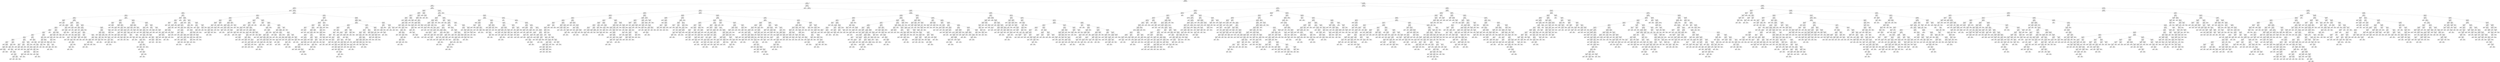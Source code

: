 digraph Tree {
node [shape=box] ;
0 [label="X[0] <= 245.5\ngini = 0.499\nsamples = 31916\nvalue = [15366, 16550]"] ;
1 [label="X[6] <= 75.5\ngini = 0.319\nsamples = 15238\nvalue = [12197, 3041]"] ;
0 -> 1 [labeldistance=2.5, labelangle=45, headlabel="True"] ;
2 [label="X[0] <= 65.5\ngini = 0.5\nsamples = 4038\nvalue = [2013, 2025]"] ;
1 -> 2 ;
3 [label="X[5] <= 456.0\ngini = 0.399\nsamples = 2470\nvalue = [1791, 679]"] ;
2 -> 3 ;
4 [label="gini = 0.0\nsamples = 121\nvalue = [0, 121]"] ;
3 -> 4 ;
5 [label="X[6] <= 11.5\ngini = 0.362\nsamples = 2349\nvalue = [1791, 558]"] ;
3 -> 5 ;
6 [label="X[0] <= 25.5\ngini = 0.474\nsamples = 879\nvalue = [540, 339]"] ;
5 -> 6 ;
7 [label="X[1] <= 1.5\ngini = 0.424\nsamples = 665\nvalue = [462, 203]"] ;
6 -> 7 ;
8 [label="X[0] <= 0.5\ngini = 0.478\nsamples = 393\nvalue = [238, 155]"] ;
7 -> 8 ;
9 [label="X[5] <= 804.0\ngini = 0.038\nsamples = 51\nvalue = [50, 1]"] ;
8 -> 9 ;
10 [label="gini = 0.0\nsamples = 49\nvalue = [49, 0]"] ;
9 -> 10 ;
11 [label="X[1] <= 0.5\ngini = 0.5\nsamples = 2\nvalue = [1, 1]"] ;
9 -> 11 ;
12 [label="gini = 0.0\nsamples = 1\nvalue = [0, 1]"] ;
11 -> 12 ;
13 [label="gini = 0.0\nsamples = 1\nvalue = [1, 0]"] ;
11 -> 13 ;
14 [label="X[5] <= 688.5\ngini = 0.495\nsamples = 342\nvalue = [188, 154]"] ;
8 -> 14 ;
15 [label="X[5] <= 463.5\ngini = 0.497\nsamples = 188\nvalue = [87, 101]"] ;
14 -> 15 ;
16 [label="X[2] <= 5.5\ngini = 0.482\nsamples = 143\nvalue = [85, 58]"] ;
15 -> 16 ;
17 [label="X[3] <= 12.5\ngini = 0.499\nsamples = 118\nvalue = [62, 56]"] ;
16 -> 17 ;
18 [label="X[0] <= 7.5\ngini = 0.499\nsamples = 98\nvalue = [47, 51]"] ;
17 -> 18 ;
19 [label="X[0] <= 4.5\ngini = 0.493\nsamples = 91\nvalue = [40, 51]"] ;
18 -> 19 ;
20 [label="X[1] <= 0.5\ngini = 0.48\nsamples = 75\nvalue = [30, 45]"] ;
19 -> 20 ;
21 [label="X[2] <= 1.5\ngini = 0.441\nsamples = 58\nvalue = [19, 39]"] ;
20 -> 21 ;
22 [label="X[0] <= 1.5\ngini = 0.497\nsamples = 26\nvalue = [12, 14]"] ;
21 -> 22 ;
23 [label="X[3] <= 9.5\ngini = 0.355\nsamples = 13\nvalue = [3, 10]"] ;
22 -> 23 ;
24 [label="gini = 0.0\nsamples = 4\nvalue = [0, 4]"] ;
23 -> 24 ;
25 [label="X[4] <= 63.5\ngini = 0.444\nsamples = 9\nvalue = [3, 6]"] ;
23 -> 25 ;
26 [label="X[3] <= 10.5\ngini = 0.469\nsamples = 8\nvalue = [3, 5]"] ;
25 -> 26 ;
27 [label="gini = 0.444\nsamples = 3\nvalue = [1, 2]"] ;
26 -> 27 ;
28 [label="X[3] <= 11.5\ngini = 0.48\nsamples = 5\nvalue = [2, 3]"] ;
26 -> 28 ;
29 [label="gini = 0.5\nsamples = 2\nvalue = [1, 1]"] ;
28 -> 29 ;
30 [label="gini = 0.444\nsamples = 3\nvalue = [1, 2]"] ;
28 -> 30 ;
31 [label="gini = 0.0\nsamples = 1\nvalue = [0, 1]"] ;
25 -> 31 ;
32 [label="X[3] <= 10.5\ngini = 0.426\nsamples = 13\nvalue = [9, 4]"] ;
22 -> 32 ;
33 [label="X[0] <= 3.5\ngini = 0.48\nsamples = 10\nvalue = [6, 4]"] ;
32 -> 33 ;
34 [label="X[3] <= 5.0\ngini = 0.5\nsamples = 8\nvalue = [4, 4]"] ;
33 -> 34 ;
35 [label="gini = 0.0\nsamples = 1\nvalue = [1, 0]"] ;
34 -> 35 ;
36 [label="X[3] <= 6.5\ngini = 0.49\nsamples = 7\nvalue = [3, 4]"] ;
34 -> 36 ;
37 [label="gini = 0.0\nsamples = 1\nvalue = [0, 1]"] ;
36 -> 37 ;
38 [label="X[3] <= 7.5\ngini = 0.5\nsamples = 6\nvalue = [3, 3]"] ;
36 -> 38 ;
39 [label="gini = 0.0\nsamples = 1\nvalue = [1, 0]"] ;
38 -> 39 ;
40 [label="X[0] <= 2.5\ngini = 0.48\nsamples = 5\nvalue = [2, 3]"] ;
38 -> 40 ;
41 [label="X[3] <= 9.0\ngini = 0.444\nsamples = 3\nvalue = [1, 2]"] ;
40 -> 41 ;
42 [label="gini = 0.0\nsamples = 1\nvalue = [0, 1]"] ;
41 -> 42 ;
43 [label="gini = 0.5\nsamples = 2\nvalue = [1, 1]"] ;
41 -> 43 ;
44 [label="X[3] <= 9.0\ngini = 0.5\nsamples = 2\nvalue = [1, 1]"] ;
40 -> 44 ;
45 [label="gini = 0.0\nsamples = 1\nvalue = [1, 0]"] ;
44 -> 45 ;
46 [label="gini = 0.0\nsamples = 1\nvalue = [0, 1]"] ;
44 -> 46 ;
47 [label="gini = 0.0\nsamples = 2\nvalue = [2, 0]"] ;
33 -> 47 ;
48 [label="gini = 0.0\nsamples = 3\nvalue = [3, 0]"] ;
32 -> 48 ;
49 [label="X[0] <= 1.5\ngini = 0.342\nsamples = 32\nvalue = [7, 25]"] ;
21 -> 49 ;
50 [label="X[3] <= 10.0\ngini = 0.48\nsamples = 10\nvalue = [4, 6]"] ;
49 -> 50 ;
51 [label="X[6] <= 3.5\ngini = 0.375\nsamples = 4\nvalue = [3, 1]"] ;
50 -> 51 ;
52 [label="gini = 0.0\nsamples = 2\nvalue = [2, 0]"] ;
51 -> 52 ;
53 [label="X[3] <= 8.5\ngini = 0.5\nsamples = 2\nvalue = [1, 1]"] ;
51 -> 53 ;
54 [label="gini = 0.0\nsamples = 1\nvalue = [0, 1]"] ;
53 -> 54 ;
55 [label="gini = 0.0\nsamples = 1\nvalue = [1, 0]"] ;
53 -> 55 ;
56 [label="X[6] <= 2.5\ngini = 0.278\nsamples = 6\nvalue = [1, 5]"] ;
50 -> 56 ;
57 [label="X[6] <= 1.5\ngini = 0.5\nsamples = 2\nvalue = [1, 1]"] ;
56 -> 57 ;
58 [label="gini = 0.0\nsamples = 1\nvalue = [0, 1]"] ;
57 -> 58 ;
59 [label="gini = 0.0\nsamples = 1\nvalue = [1, 0]"] ;
57 -> 59 ;
60 [label="gini = 0.0\nsamples = 4\nvalue = [0, 4]"] ;
56 -> 60 ;
61 [label="X[4] <= 58.0\ngini = 0.236\nsamples = 22\nvalue = [3, 19]"] ;
49 -> 61 ;
62 [label="X[0] <= 2.5\ngini = 0.172\nsamples = 21\nvalue = [2, 19]"] ;
61 -> 62 ;
63 [label="gini = 0.0\nsamples = 9\nvalue = [0, 9]"] ;
62 -> 63 ;
64 [label="X[2] <= 3.5\ngini = 0.278\nsamples = 12\nvalue = [2, 10]"] ;
62 -> 64 ;
65 [label="X[6] <= 2.5\ngini = 0.346\nsamples = 9\nvalue = [2, 7]"] ;
64 -> 65 ;
66 [label="X[3] <= 8.5\ngini = 0.278\nsamples = 6\nvalue = [1, 5]"] ;
65 -> 66 ;
67 [label="X[2] <= 2.5\ngini = 0.444\nsamples = 3\nvalue = [1, 2]"] ;
66 -> 67 ;
68 [label="gini = 0.5\nsamples = 2\nvalue = [1, 1]"] ;
67 -> 68 ;
69 [label="gini = 0.0\nsamples = 1\nvalue = [0, 1]"] ;
67 -> 69 ;
70 [label="gini = 0.0\nsamples = 3\nvalue = [0, 3]"] ;
66 -> 70 ;
71 [label="X[3] <= 10.5\ngini = 0.444\nsamples = 3\nvalue = [1, 2]"] ;
65 -> 71 ;
72 [label="gini = 0.0\nsamples = 2\nvalue = [0, 2]"] ;
71 -> 72 ;
73 [label="gini = 0.0\nsamples = 1\nvalue = [1, 0]"] ;
71 -> 73 ;
74 [label="gini = 0.0\nsamples = 3\nvalue = [0, 3]"] ;
64 -> 74 ;
75 [label="gini = 0.0\nsamples = 1\nvalue = [1, 0]"] ;
61 -> 75 ;
76 [label="X[3] <= 6.5\ngini = 0.457\nsamples = 17\nvalue = [11, 6]"] ;
20 -> 76 ;
77 [label="gini = 0.0\nsamples = 2\nvalue = [0, 2]"] ;
76 -> 77 ;
78 [label="X[0] <= 1.5\ngini = 0.391\nsamples = 15\nvalue = [11, 4]"] ;
76 -> 78 ;
79 [label="gini = 0.0\nsamples = 8\nvalue = [8, 0]"] ;
78 -> 79 ;
80 [label="X[3] <= 7.5\ngini = 0.49\nsamples = 7\nvalue = [3, 4]"] ;
78 -> 80 ;
81 [label="gini = 0.0\nsamples = 1\nvalue = [0, 1]"] ;
80 -> 81 ;
82 [label="X[2] <= 4.5\ngini = 0.5\nsamples = 6\nvalue = [3, 3]"] ;
80 -> 82 ;
83 [label="X[2] <= 3.5\ngini = 0.48\nsamples = 5\nvalue = [3, 2]"] ;
82 -> 83 ;
84 [label="X[2] <= 2.5\ngini = 0.5\nsamples = 4\nvalue = [2, 2]"] ;
83 -> 84 ;
85 [label="X[0] <= 3.0\ngini = 0.444\nsamples = 3\nvalue = [2, 1]"] ;
84 -> 85 ;
86 [label="gini = 0.0\nsamples = 1\nvalue = [1, 0]"] ;
85 -> 86 ;
87 [label="X[2] <= 1.5\ngini = 0.5\nsamples = 2\nvalue = [1, 1]"] ;
85 -> 87 ;
88 [label="gini = 0.0\nsamples = 1\nvalue = [0, 1]"] ;
87 -> 88 ;
89 [label="gini = 0.0\nsamples = 1\nvalue = [1, 0]"] ;
87 -> 89 ;
90 [label="gini = 0.0\nsamples = 1\nvalue = [0, 1]"] ;
84 -> 90 ;
91 [label="gini = 0.0\nsamples = 1\nvalue = [1, 0]"] ;
83 -> 91 ;
92 [label="gini = 0.0\nsamples = 1\nvalue = [0, 1]"] ;
82 -> 92 ;
93 [label="X[6] <= 4.0\ngini = 0.469\nsamples = 16\nvalue = [10, 6]"] ;
19 -> 93 ;
94 [label="X[2] <= 1.5\ngini = 0.497\nsamples = 13\nvalue = [7, 6]"] ;
93 -> 94 ;
95 [label="X[3] <= 9.5\ngini = 0.375\nsamples = 4\nvalue = [3, 1]"] ;
94 -> 95 ;
96 [label="gini = 0.0\nsamples = 1\nvalue = [1, 0]"] ;
95 -> 96 ;
97 [label="X[3] <= 10.5\ngini = 0.444\nsamples = 3\nvalue = [2, 1]"] ;
95 -> 97 ;
98 [label="X[0] <= 6.5\ngini = 0.5\nsamples = 2\nvalue = [1, 1]"] ;
97 -> 98 ;
99 [label="gini = 0.0\nsamples = 1\nvalue = [0, 1]"] ;
98 -> 99 ;
100 [label="gini = 0.0\nsamples = 1\nvalue = [1, 0]"] ;
98 -> 100 ;
101 [label="gini = 0.0\nsamples = 1\nvalue = [1, 0]"] ;
97 -> 101 ;
102 [label="X[3] <= 7.5\ngini = 0.494\nsamples = 9\nvalue = [4, 5]"] ;
94 -> 102 ;
103 [label="gini = 0.0\nsamples = 1\nvalue = [1, 0]"] ;
102 -> 103 ;
104 [label="X[6] <= 2.5\ngini = 0.469\nsamples = 8\nvalue = [3, 5]"] ;
102 -> 104 ;
105 [label="X[3] <= 11.0\ngini = 0.32\nsamples = 5\nvalue = [1, 4]"] ;
104 -> 105 ;
106 [label="gini = 0.0\nsamples = 3\nvalue = [0, 3]"] ;
105 -> 106 ;
107 [label="X[1] <= 0.5\ngini = 0.5\nsamples = 2\nvalue = [1, 1]"] ;
105 -> 107 ;
108 [label="gini = 0.0\nsamples = 1\nvalue = [0, 1]"] ;
107 -> 108 ;
109 [label="gini = 0.0\nsamples = 1\nvalue = [1, 0]"] ;
107 -> 109 ;
110 [label="X[1] <= 0.5\ngini = 0.444\nsamples = 3\nvalue = [2, 1]"] ;
104 -> 110 ;
111 [label="gini = 0.0\nsamples = 2\nvalue = [2, 0]"] ;
110 -> 111 ;
112 [label="gini = 0.0\nsamples = 1\nvalue = [0, 1]"] ;
110 -> 112 ;
113 [label="gini = 0.0\nsamples = 3\nvalue = [3, 0]"] ;
93 -> 113 ;
114 [label="gini = 0.0\nsamples = 7\nvalue = [7, 0]"] ;
18 -> 114 ;
115 [label="X[0] <= 4.5\ngini = 0.375\nsamples = 20\nvalue = [15, 5]"] ;
17 -> 115 ;
116 [label="X[6] <= 3.5\ngini = 0.219\nsamples = 16\nvalue = [14, 2]"] ;
115 -> 116 ;
117 [label="X[3] <= 13.5\ngini = 0.142\nsamples = 13\nvalue = [12, 1]"] ;
116 -> 117 ;
118 [label="gini = 0.0\nsamples = 7\nvalue = [7, 0]"] ;
117 -> 118 ;
119 [label="X[0] <= 1.5\ngini = 0.278\nsamples = 6\nvalue = [5, 1]"] ;
117 -> 119 ;
120 [label="X[3] <= 14.5\ngini = 0.444\nsamples = 3\nvalue = [2, 1]"] ;
119 -> 120 ;
121 [label="gini = 0.5\nsamples = 2\nvalue = [1, 1]"] ;
120 -> 121 ;
122 [label="gini = 0.0\nsamples = 1\nvalue = [1, 0]"] ;
120 -> 122 ;
123 [label="gini = 0.0\nsamples = 3\nvalue = [3, 0]"] ;
119 -> 123 ;
124 [label="X[3] <= 13.5\ngini = 0.444\nsamples = 3\nvalue = [2, 1]"] ;
116 -> 124 ;
125 [label="gini = 0.0\nsamples = 1\nvalue = [0, 1]"] ;
124 -> 125 ;
126 [label="gini = 0.0\nsamples = 2\nvalue = [2, 0]"] ;
124 -> 126 ;
127 [label="X[6] <= 1.5\ngini = 0.375\nsamples = 4\nvalue = [1, 3]"] ;
115 -> 127 ;
128 [label="gini = 0.0\nsamples = 2\nvalue = [0, 2]"] ;
127 -> 128 ;
129 [label="X[6] <= 2.5\ngini = 0.5\nsamples = 2\nvalue = [1, 1]"] ;
127 -> 129 ;
130 [label="gini = 0.0\nsamples = 1\nvalue = [1, 0]"] ;
129 -> 130 ;
131 [label="gini = 0.0\nsamples = 1\nvalue = [0, 1]"] ;
129 -> 131 ;
132 [label="X[6] <= 9.5\ngini = 0.147\nsamples = 25\nvalue = [23, 2]"] ;
16 -> 132 ;
133 [label="gini = 0.0\nsamples = 20\nvalue = [20, 0]"] ;
132 -> 133 ;
134 [label="X[6] <= 10.5\ngini = 0.48\nsamples = 5\nvalue = [3, 2]"] ;
132 -> 134 ;
135 [label="X[4] <= 20.0\ngini = 0.444\nsamples = 3\nvalue = [1, 2]"] ;
134 -> 135 ;
136 [label="gini = 0.0\nsamples = 2\nvalue = [0, 2]"] ;
135 -> 136 ;
137 [label="gini = 0.0\nsamples = 1\nvalue = [1, 0]"] ;
135 -> 137 ;
138 [label="gini = 0.0\nsamples = 2\nvalue = [2, 0]"] ;
134 -> 138 ;
139 [label="X[2] <= 8.5\ngini = 0.085\nsamples = 45\nvalue = [2, 43]"] ;
15 -> 139 ;
140 [label="gini = 0.0\nsamples = 42\nvalue = [0, 42]"] ;
139 -> 140 ;
141 [label="X[1] <= 0.5\ngini = 0.444\nsamples = 3\nvalue = [2, 1]"] ;
139 -> 141 ;
142 [label="gini = 0.0\nsamples = 2\nvalue = [2, 0]"] ;
141 -> 142 ;
143 [label="gini = 0.0\nsamples = 1\nvalue = [0, 1]"] ;
141 -> 143 ;
144 [label="X[0] <= 6.5\ngini = 0.451\nsamples = 154\nvalue = [101, 53]"] ;
14 -> 144 ;
145 [label="X[5] <= 691.0\ngini = 0.156\nsamples = 47\nvalue = [43, 4]"] ;
144 -> 145 ;
146 [label="gini = 0.0\nsamples = 40\nvalue = [40, 0]"] ;
145 -> 146 ;
147 [label="X[5] <= 912.5\ngini = 0.49\nsamples = 7\nvalue = [3, 4]"] ;
145 -> 147 ;
148 [label="X[3] <= 8.5\ngini = 0.32\nsamples = 5\nvalue = [1, 4]"] ;
147 -> 148 ;
149 [label="X[6] <= 3.0\ngini = 0.5\nsamples = 2\nvalue = [1, 1]"] ;
148 -> 149 ;
150 [label="gini = 0.0\nsamples = 1\nvalue = [1, 0]"] ;
149 -> 150 ;
151 [label="gini = 0.0\nsamples = 1\nvalue = [0, 1]"] ;
149 -> 151 ;
152 [label="gini = 0.0\nsamples = 3\nvalue = [0, 3]"] ;
148 -> 152 ;
153 [label="gini = 0.0\nsamples = 2\nvalue = [2, 0]"] ;
147 -> 153 ;
154 [label="X[0] <= 19.5\ngini = 0.496\nsamples = 107\nvalue = [58, 49]"] ;
144 -> 154 ;
155 [label="X[6] <= 9.5\ngini = 0.461\nsamples = 61\nvalue = [22, 39]"] ;
154 -> 155 ;
156 [label="X[2] <= 2.5\ngini = 0.448\nsamples = 59\nvalue = [20, 39]"] ;
155 -> 156 ;
157 [label="X[0] <= 10.5\ngini = 0.5\nsamples = 22\nvalue = [11, 11]"] ;
156 -> 157 ;
158 [label="X[3] <= 10.5\ngini = 0.408\nsamples = 7\nvalue = [2, 5]"] ;
157 -> 158 ;
159 [label="X[1] <= 0.5\ngini = 0.444\nsamples = 3\nvalue = [2, 1]"] ;
158 -> 159 ;
160 [label="gini = 0.0\nsamples = 2\nvalue = [2, 0]"] ;
159 -> 160 ;
161 [label="gini = 0.0\nsamples = 1\nvalue = [0, 1]"] ;
159 -> 161 ;
162 [label="gini = 0.0\nsamples = 4\nvalue = [0, 4]"] ;
158 -> 162 ;
163 [label="X[3] <= 10.5\ngini = 0.48\nsamples = 15\nvalue = [9, 6]"] ;
157 -> 163 ;
164 [label="X[3] <= 9.5\ngini = 0.494\nsamples = 9\nvalue = [4, 5]"] ;
163 -> 164 ;
165 [label="X[0] <= 12.5\ngini = 0.49\nsamples = 7\nvalue = [4, 3]"] ;
164 -> 165 ;
166 [label="gini = 0.0\nsamples = 1\nvalue = [0, 1]"] ;
165 -> 166 ;
167 [label="X[3] <= 8.5\ngini = 0.444\nsamples = 6\nvalue = [4, 2]"] ;
165 -> 167 ;
168 [label="X[6] <= 1.5\ngini = 0.5\nsamples = 4\nvalue = [2, 2]"] ;
167 -> 168 ;
169 [label="X[0] <= 17.0\ngini = 0.444\nsamples = 3\nvalue = [2, 1]"] ;
168 -> 169 ;
170 [label="gini = 0.0\nsamples = 2\nvalue = [2, 0]"] ;
169 -> 170 ;
171 [label="gini = 0.0\nsamples = 1\nvalue = [0, 1]"] ;
169 -> 171 ;
172 [label="gini = 0.0\nsamples = 1\nvalue = [0, 1]"] ;
168 -> 172 ;
173 [label="gini = 0.0\nsamples = 2\nvalue = [2, 0]"] ;
167 -> 173 ;
174 [label="gini = 0.0\nsamples = 2\nvalue = [0, 2]"] ;
164 -> 174 ;
175 [label="X[5] <= 828.0\ngini = 0.278\nsamples = 6\nvalue = [5, 1]"] ;
163 -> 175 ;
176 [label="gini = 0.0\nsamples = 5\nvalue = [5, 0]"] ;
175 -> 176 ;
177 [label="gini = 0.0\nsamples = 1\nvalue = [0, 1]"] ;
175 -> 177 ;
178 [label="X[0] <= 10.5\ngini = 0.368\nsamples = 37\nvalue = [9, 28]"] ;
156 -> 178 ;
179 [label="X[6] <= 6.5\ngini = 0.444\nsamples = 6\nvalue = [4, 2]"] ;
178 -> 179 ;
180 [label="gini = 0.0\nsamples = 3\nvalue = [3, 0]"] ;
179 -> 180 ;
181 [label="X[3] <= 11.0\ngini = 0.444\nsamples = 3\nvalue = [1, 2]"] ;
179 -> 181 ;
182 [label="gini = 0.0\nsamples = 2\nvalue = [0, 2]"] ;
181 -> 182 ;
183 [label="gini = 0.0\nsamples = 1\nvalue = [1, 0]"] ;
181 -> 183 ;
184 [label="X[4] <= 22.0\ngini = 0.271\nsamples = 31\nvalue = [5, 26]"] ;
178 -> 184 ;
185 [label="X[2] <= 4.5\ngini = 0.147\nsamples = 25\nvalue = [2, 23]"] ;
184 -> 185 ;
186 [label="X[6] <= 3.5\ngini = 0.298\nsamples = 11\nvalue = [2, 9]"] ;
185 -> 186 ;
187 [label="X[0] <= 13.5\ngini = 0.198\nsamples = 9\nvalue = [1, 8]"] ;
186 -> 187 ;
188 [label="X[0] <= 12.5\ngini = 0.444\nsamples = 3\nvalue = [1, 2]"] ;
187 -> 188 ;
189 [label="gini = 0.0\nsamples = 2\nvalue = [0, 2]"] ;
188 -> 189 ;
190 [label="gini = 0.0\nsamples = 1\nvalue = [1, 0]"] ;
188 -> 190 ;
191 [label="gini = 0.0\nsamples = 6\nvalue = [0, 6]"] ;
187 -> 191 ;
192 [label="X[0] <= 14.0\ngini = 0.5\nsamples = 2\nvalue = [1, 1]"] ;
186 -> 192 ;
193 [label="gini = 0.0\nsamples = 1\nvalue = [0, 1]"] ;
192 -> 193 ;
194 [label="gini = 0.0\nsamples = 1\nvalue = [1, 0]"] ;
192 -> 194 ;
195 [label="gini = 0.0\nsamples = 14\nvalue = [0, 14]"] ;
185 -> 195 ;
196 [label="X[1] <= 0.5\ngini = 0.5\nsamples = 6\nvalue = [3, 3]"] ;
184 -> 196 ;
197 [label="gini = 0.0\nsamples = 2\nvalue = [0, 2]"] ;
196 -> 197 ;
198 [label="X[2] <= 9.5\ngini = 0.375\nsamples = 4\nvalue = [3, 1]"] ;
196 -> 198 ;
199 [label="gini = 0.0\nsamples = 3\nvalue = [3, 0]"] ;
198 -> 199 ;
200 [label="gini = 0.0\nsamples = 1\nvalue = [0, 1]"] ;
198 -> 200 ;
201 [label="gini = 0.0\nsamples = 2\nvalue = [2, 0]"] ;
155 -> 201 ;
202 [label="X[5] <= 696.5\ngini = 0.34\nsamples = 46\nvalue = [36, 10]"] ;
154 -> 202 ;
203 [label="X[0] <= 20.5\ngini = 0.255\nsamples = 40\nvalue = [34, 6]"] ;
202 -> 203 ;
204 [label="X[3] <= 12.5\ngini = 0.083\nsamples = 23\nvalue = [22, 1]"] ;
203 -> 204 ;
205 [label="gini = 0.0\nsamples = 17\nvalue = [17, 0]"] ;
204 -> 205 ;
206 [label="X[3] <= 13.5\ngini = 0.278\nsamples = 6\nvalue = [5, 1]"] ;
204 -> 206 ;
207 [label="X[2] <= 5.0\ngini = 0.5\nsamples = 2\nvalue = [1, 1]"] ;
206 -> 207 ;
208 [label="gini = 0.0\nsamples = 1\nvalue = [0, 1]"] ;
207 -> 208 ;
209 [label="gini = 0.0\nsamples = 1\nvalue = [1, 0]"] ;
207 -> 209 ;
210 [label="gini = 0.0\nsamples = 4\nvalue = [4, 0]"] ;
206 -> 210 ;
211 [label="X[2] <= 6.5\ngini = 0.415\nsamples = 17\nvalue = [12, 5]"] ;
203 -> 211 ;
212 [label="X[3] <= 6.0\ngini = 0.32\nsamples = 15\nvalue = [12, 3]"] ;
211 -> 212 ;
213 [label="gini = 0.0\nsamples = 1\nvalue = [0, 1]"] ;
212 -> 213 ;
214 [label="X[4] <= 18.0\ngini = 0.245\nsamples = 14\nvalue = [12, 2]"] ;
212 -> 214 ;
215 [label="X[2] <= 3.5\ngini = 0.153\nsamples = 12\nvalue = [11, 1]"] ;
214 -> 215 ;
216 [label="gini = 0.0\nsamples = 7\nvalue = [7, 0]"] ;
215 -> 216 ;
217 [label="X[6] <= 3.5\ngini = 0.32\nsamples = 5\nvalue = [4, 1]"] ;
215 -> 217 ;
218 [label="gini = 0.0\nsamples = 1\nvalue = [0, 1]"] ;
217 -> 218 ;
219 [label="gini = 0.0\nsamples = 4\nvalue = [4, 0]"] ;
217 -> 219 ;
220 [label="X[0] <= 22.0\ngini = 0.5\nsamples = 2\nvalue = [1, 1]"] ;
214 -> 220 ;
221 [label="gini = 0.0\nsamples = 1\nvalue = [0, 1]"] ;
220 -> 221 ;
222 [label="gini = 0.0\nsamples = 1\nvalue = [1, 0]"] ;
220 -> 222 ;
223 [label="gini = 0.0\nsamples = 2\nvalue = [0, 2]"] ;
211 -> 223 ;
224 [label="X[6] <= 1.5\ngini = 0.444\nsamples = 6\nvalue = [2, 4]"] ;
202 -> 224 ;
225 [label="X[4] <= 60.5\ngini = 0.444\nsamples = 3\nvalue = [2, 1]"] ;
224 -> 225 ;
226 [label="gini = 0.0\nsamples = 2\nvalue = [2, 0]"] ;
225 -> 226 ;
227 [label="gini = 0.0\nsamples = 1\nvalue = [0, 1]"] ;
225 -> 227 ;
228 [label="gini = 0.0\nsamples = 3\nvalue = [0, 3]"] ;
224 -> 228 ;
229 [label="X[6] <= 2.5\ngini = 0.291\nsamples = 272\nvalue = [224, 48]"] ;
7 -> 229 ;
230 [label="X[3] <= 8.5\ngini = 0.488\nsamples = 38\nvalue = [22, 16]"] ;
229 -> 230 ;
231 [label="X[3] <= 6.5\ngini = 0.444\nsamples = 9\nvalue = [3, 6]"] ;
230 -> 231 ;
232 [label="gini = 0.0\nsamples = 2\nvalue = [2, 0]"] ;
231 -> 232 ;
233 [label="X[0] <= 3.5\ngini = 0.245\nsamples = 7\nvalue = [1, 6]"] ;
231 -> 233 ;
234 [label="gini = 0.0\nsamples = 1\nvalue = [1, 0]"] ;
233 -> 234 ;
235 [label="gini = 0.0\nsamples = 6\nvalue = [0, 6]"] ;
233 -> 235 ;
236 [label="X[5] <= 681.0\ngini = 0.452\nsamples = 29\nvalue = [19, 10]"] ;
230 -> 236 ;
237 [label="X[5] <= 573.0\ngini = 0.496\nsamples = 11\nvalue = [5, 6]"] ;
236 -> 237 ;
238 [label="X[1] <= 3.5\ngini = 0.408\nsamples = 7\nvalue = [5, 2]"] ;
237 -> 238 ;
239 [label="gini = 0.0\nsamples = 2\nvalue = [0, 2]"] ;
238 -> 239 ;
240 [label="gini = 0.0\nsamples = 5\nvalue = [5, 0]"] ;
238 -> 240 ;
241 [label="gini = 0.0\nsamples = 4\nvalue = [0, 4]"] ;
237 -> 241 ;
242 [label="X[1] <= 12.0\ngini = 0.346\nsamples = 18\nvalue = [14, 4]"] ;
236 -> 242 ;
243 [label="X[0] <= 12.5\ngini = 0.291\nsamples = 17\nvalue = [14, 3]"] ;
242 -> 243 ;
244 [label="gini = 0.0\nsamples = 7\nvalue = [7, 0]"] ;
243 -> 244 ;
245 [label="X[3] <= 14.5\ngini = 0.42\nsamples = 10\nvalue = [7, 3]"] ;
243 -> 245 ;
246 [label="X[0] <= 15.0\ngini = 0.346\nsamples = 9\nvalue = [7, 2]"] ;
245 -> 246 ;
247 [label="X[6] <= 1.5\ngini = 0.5\nsamples = 2\nvalue = [1, 1]"] ;
246 -> 247 ;
248 [label="gini = 0.0\nsamples = 1\nvalue = [1, 0]"] ;
247 -> 248 ;
249 [label="gini = 0.0\nsamples = 1\nvalue = [0, 1]"] ;
247 -> 249 ;
250 [label="X[1] <= 3.5\ngini = 0.245\nsamples = 7\nvalue = [6, 1]"] ;
246 -> 250 ;
251 [label="gini = 0.0\nsamples = 4\nvalue = [4, 0]"] ;
250 -> 251 ;
252 [label="X[1] <= 5.0\ngini = 0.444\nsamples = 3\nvalue = [2, 1]"] ;
250 -> 252 ;
253 [label="gini = 0.0\nsamples = 1\nvalue = [0, 1]"] ;
252 -> 253 ;
254 [label="gini = 0.0\nsamples = 2\nvalue = [2, 0]"] ;
252 -> 254 ;
255 [label="gini = 0.0\nsamples = 1\nvalue = [0, 1]"] ;
245 -> 255 ;
256 [label="gini = 0.0\nsamples = 1\nvalue = [0, 1]"] ;
242 -> 256 ;
257 [label="X[0] <= 11.5\ngini = 0.236\nsamples = 234\nvalue = [202, 32]"] ;
229 -> 257 ;
258 [label="X[5] <= 688.0\ngini = 0.142\nsamples = 130\nvalue = [120, 10]"] ;
257 -> 258 ;
259 [label="X[5] <= 497.5\ngini = 0.239\nsamples = 65\nvalue = [56, 9]"] ;
258 -> 259 ;
260 [label="X[2] <= 7.5\ngini = 0.128\nsamples = 58\nvalue = [54, 4]"] ;
259 -> 260 ;
261 [label="X[0] <= 4.5\ngini = 0.213\nsamples = 33\nvalue = [29, 4]"] ;
260 -> 261 ;
262 [label="X[1] <= 10.5\ngini = 0.091\nsamples = 21\nvalue = [20, 1]"] ;
261 -> 262 ;
263 [label="gini = 0.0\nsamples = 15\nvalue = [15, 0]"] ;
262 -> 263 ;
264 [label="X[1] <= 12.0\ngini = 0.278\nsamples = 6\nvalue = [5, 1]"] ;
262 -> 264 ;
265 [label="X[3] <= 7.0\ngini = 0.5\nsamples = 2\nvalue = [1, 1]"] ;
264 -> 265 ;
266 [label="gini = 0.0\nsamples = 1\nvalue = [1, 0]"] ;
265 -> 266 ;
267 [label="gini = 0.0\nsamples = 1\nvalue = [0, 1]"] ;
265 -> 267 ;
268 [label="gini = 0.0\nsamples = 4\nvalue = [4, 0]"] ;
264 -> 268 ;
269 [label="X[2] <= 4.5\ngini = 0.375\nsamples = 12\nvalue = [9, 3]"] ;
261 -> 269 ;
270 [label="X[0] <= 8.0\ngini = 0.198\nsamples = 9\nvalue = [8, 1]"] ;
269 -> 270 ;
271 [label="gini = 0.0\nsamples = 7\nvalue = [7, 0]"] ;
270 -> 271 ;
272 [label="X[4] <= 5.0\ngini = 0.5\nsamples = 2\nvalue = [1, 1]"] ;
270 -> 272 ;
273 [label="gini = 0.0\nsamples = 1\nvalue = [1, 0]"] ;
272 -> 273 ;
274 [label="gini = 0.0\nsamples = 1\nvalue = [0, 1]"] ;
272 -> 274 ;
275 [label="X[3] <= 9.0\ngini = 0.444\nsamples = 3\nvalue = [1, 2]"] ;
269 -> 275 ;
276 [label="gini = 0.0\nsamples = 1\nvalue = [1, 0]"] ;
275 -> 276 ;
277 [label="gini = 0.0\nsamples = 2\nvalue = [0, 2]"] ;
275 -> 277 ;
278 [label="gini = 0.0\nsamples = 25\nvalue = [25, 0]"] ;
260 -> 278 ;
279 [label="X[1] <= 3.5\ngini = 0.408\nsamples = 7\nvalue = [2, 5]"] ;
259 -> 279 ;
280 [label="gini = 0.0\nsamples = 4\nvalue = [0, 4]"] ;
279 -> 280 ;
281 [label="X[5] <= 675.5\ngini = 0.444\nsamples = 3\nvalue = [2, 1]"] ;
279 -> 281 ;
282 [label="gini = 0.0\nsamples = 2\nvalue = [2, 0]"] ;
281 -> 282 ;
283 [label="gini = 0.0\nsamples = 1\nvalue = [0, 1]"] ;
281 -> 283 ;
284 [label="X[3] <= 13.5\ngini = 0.03\nsamples = 65\nvalue = [64, 1]"] ;
258 -> 284 ;
285 [label="gini = 0.0\nsamples = 57\nvalue = [57, 0]"] ;
284 -> 285 ;
286 [label="X[6] <= 8.5\ngini = 0.219\nsamples = 8\nvalue = [7, 1]"] ;
284 -> 286 ;
287 [label="gini = 0.0\nsamples = 6\nvalue = [6, 0]"] ;
286 -> 287 ;
288 [label="X[1] <= 3.0\ngini = 0.5\nsamples = 2\nvalue = [1, 1]"] ;
286 -> 288 ;
289 [label="gini = 0.0\nsamples = 1\nvalue = [0, 1]"] ;
288 -> 289 ;
290 [label="gini = 0.0\nsamples = 1\nvalue = [1, 0]"] ;
288 -> 290 ;
291 [label="X[4] <= 43.5\ngini = 0.334\nsamples = 104\nvalue = [82, 22]"] ;
257 -> 291 ;
292 [label="X[5] <= 970.5\ngini = 0.27\nsamples = 87\nvalue = [73, 14]"] ;
291 -> 292 ;
293 [label="X[2] <= 12.0\ngini = 0.257\nsamples = 86\nvalue = [73, 13]"] ;
292 -> 293 ;
294 [label="X[6] <= 7.5\ngini = 0.242\nsamples = 85\nvalue = [73, 12]"] ;
293 -> 294 ;
295 [label="X[5] <= 670.5\ngini = 0.33\nsamples = 48\nvalue = [38, 10]"] ;
294 -> 295 ;
296 [label="gini = 0.0\nsamples = 1\nvalue = [0, 1]"] ;
295 -> 296 ;
297 [label="X[2] <= 7.5\ngini = 0.31\nsamples = 47\nvalue = [38, 9]"] ;
295 -> 297 ;
298 [label="X[1] <= 7.5\ngini = 0.287\nsamples = 46\nvalue = [38, 8]"] ;
297 -> 298 ;
299 [label="X[0] <= 13.5\ngini = 0.391\nsamples = 30\nvalue = [22, 8]"] ;
298 -> 299 ;
300 [label="gini = 0.0\nsamples = 3\nvalue = [0, 3]"] ;
299 -> 300 ;
301 [label="X[0] <= 18.5\ngini = 0.302\nsamples = 27\nvalue = [22, 5]"] ;
299 -> 301 ;
302 [label="X[0] <= 14.5\ngini = 0.48\nsamples = 10\nvalue = [6, 4]"] ;
301 -> 302 ;
303 [label="gini = 0.0\nsamples = 3\nvalue = [3, 0]"] ;
302 -> 303 ;
304 [label="X[6] <= 3.5\ngini = 0.49\nsamples = 7\nvalue = [3, 4]"] ;
302 -> 304 ;
305 [label="gini = 0.0\nsamples = 1\nvalue = [1, 0]"] ;
304 -> 305 ;
306 [label="X[6] <= 5.5\ngini = 0.444\nsamples = 6\nvalue = [2, 4]"] ;
304 -> 306 ;
307 [label="gini = 0.0\nsamples = 3\nvalue = [0, 3]"] ;
306 -> 307 ;
308 [label="X[1] <= 5.0\ngini = 0.444\nsamples = 3\nvalue = [2, 1]"] ;
306 -> 308 ;
309 [label="X[3] <= 10.0\ngini = 0.5\nsamples = 2\nvalue = [1, 1]"] ;
308 -> 309 ;
310 [label="gini = 0.0\nsamples = 1\nvalue = [0, 1]"] ;
309 -> 310 ;
311 [label="gini = 0.0\nsamples = 1\nvalue = [1, 0]"] ;
309 -> 311 ;
312 [label="gini = 0.0\nsamples = 1\nvalue = [1, 0]"] ;
308 -> 312 ;
313 [label="X[2] <= 3.5\ngini = 0.111\nsamples = 17\nvalue = [16, 1]"] ;
301 -> 313 ;
314 [label="gini = 0.0\nsamples = 1\nvalue = [0, 1]"] ;
313 -> 314 ;
315 [label="gini = 0.0\nsamples = 16\nvalue = [16, 0]"] ;
313 -> 315 ;
316 [label="gini = 0.0\nsamples = 16\nvalue = [16, 0]"] ;
298 -> 316 ;
317 [label="gini = 0.0\nsamples = 1\nvalue = [0, 1]"] ;
297 -> 317 ;
318 [label="X[3] <= 12.5\ngini = 0.102\nsamples = 37\nvalue = [35, 2]"] ;
294 -> 318 ;
319 [label="gini = 0.0\nsamples = 28\nvalue = [28, 0]"] ;
318 -> 319 ;
320 [label="X[0] <= 14.0\ngini = 0.346\nsamples = 9\nvalue = [7, 2]"] ;
318 -> 320 ;
321 [label="gini = 0.0\nsamples = 1\nvalue = [0, 1]"] ;
320 -> 321 ;
322 [label="X[3] <= 14.5\ngini = 0.219\nsamples = 8\nvalue = [7, 1]"] ;
320 -> 322 ;
323 [label="gini = 0.0\nsamples = 5\nvalue = [5, 0]"] ;
322 -> 323 ;
324 [label="X[1] <= 11.5\ngini = 0.444\nsamples = 3\nvalue = [2, 1]"] ;
322 -> 324 ;
325 [label="gini = 0.0\nsamples = 2\nvalue = [2, 0]"] ;
324 -> 325 ;
326 [label="gini = 0.0\nsamples = 1\nvalue = [0, 1]"] ;
324 -> 326 ;
327 [label="gini = 0.0\nsamples = 1\nvalue = [0, 1]"] ;
293 -> 327 ;
328 [label="gini = 0.0\nsamples = 1\nvalue = [0, 1]"] ;
292 -> 328 ;
329 [label="X[1] <= 5.5\ngini = 0.498\nsamples = 17\nvalue = [9, 8]"] ;
291 -> 329 ;
330 [label="X[3] <= 9.5\ngini = 0.375\nsamples = 8\nvalue = [2, 6]"] ;
329 -> 330 ;
331 [label="gini = 0.0\nsamples = 3\nvalue = [0, 3]"] ;
330 -> 331 ;
332 [label="X[3] <= 12.5\ngini = 0.48\nsamples = 5\nvalue = [2, 3]"] ;
330 -> 332 ;
333 [label="gini = 0.0\nsamples = 2\nvalue = [2, 0]"] ;
332 -> 333 ;
334 [label="gini = 0.0\nsamples = 3\nvalue = [0, 3]"] ;
332 -> 334 ;
335 [label="X[2] <= 4.5\ngini = 0.346\nsamples = 9\nvalue = [7, 2]"] ;
329 -> 335 ;
336 [label="gini = 0.0\nsamples = 1\nvalue = [0, 1]"] ;
335 -> 336 ;
337 [label="X[3] <= 6.5\ngini = 0.219\nsamples = 8\nvalue = [7, 1]"] ;
335 -> 337 ;
338 [label="gini = 0.0\nsamples = 1\nvalue = [0, 1]"] ;
337 -> 338 ;
339 [label="gini = 0.0\nsamples = 7\nvalue = [7, 0]"] ;
337 -> 339 ;
340 [label="X[1] <= 3.5\ngini = 0.463\nsamples = 214\nvalue = [78, 136]"] ;
6 -> 340 ;
341 [label="X[0] <= 44.5\ngini = 0.273\nsamples = 92\nvalue = [15, 77]"] ;
340 -> 341 ;
342 [label="X[3] <= 7.5\ngini = 0.411\nsamples = 52\nvalue = [15, 37]"] ;
341 -> 342 ;
343 [label="X[2] <= 8.0\ngini = 0.375\nsamples = 4\nvalue = [3, 1]"] ;
342 -> 343 ;
344 [label="gini = 0.0\nsamples = 3\nvalue = [3, 0]"] ;
343 -> 344 ;
345 [label="gini = 0.0\nsamples = 1\nvalue = [0, 1]"] ;
343 -> 345 ;
346 [label="X[4] <= 10.0\ngini = 0.375\nsamples = 48\nvalue = [12, 36]"] ;
342 -> 346 ;
347 [label="X[5] <= 918.5\ngini = 0.42\nsamples = 40\nvalue = [12, 28]"] ;
346 -> 347 ;
348 [label="X[0] <= 32.5\ngini = 0.388\nsamples = 38\nvalue = [10, 28]"] ;
347 -> 348 ;
349 [label="X[0] <= 31.0\ngini = 0.48\nsamples = 20\nvalue = [8, 12]"] ;
348 -> 349 ;
350 [label="X[2] <= 5.5\ngini = 0.415\nsamples = 17\nvalue = [5, 12]"] ;
349 -> 350 ;
351 [label="X[5] <= 783.5\ngini = 0.49\nsamples = 7\nvalue = [4, 3]"] ;
350 -> 351 ;
352 [label="X[3] <= 11.5\ngini = 0.444\nsamples = 6\nvalue = [4, 2]"] ;
351 -> 352 ;
353 [label="X[2] <= 4.5\ngini = 0.444\nsamples = 3\nvalue = [1, 2]"] ;
352 -> 353 ;
354 [label="gini = 0.0\nsamples = 2\nvalue = [0, 2]"] ;
353 -> 354 ;
355 [label="gini = 0.0\nsamples = 1\nvalue = [1, 0]"] ;
353 -> 355 ;
356 [label="gini = 0.0\nsamples = 3\nvalue = [3, 0]"] ;
352 -> 356 ;
357 [label="gini = 0.0\nsamples = 1\nvalue = [0, 1]"] ;
351 -> 357 ;
358 [label="X[3] <= 13.5\ngini = 0.18\nsamples = 10\nvalue = [1, 9]"] ;
350 -> 358 ;
359 [label="gini = 0.0\nsamples = 8\nvalue = [0, 8]"] ;
358 -> 359 ;
360 [label="X[2] <= 8.0\ngini = 0.5\nsamples = 2\nvalue = [1, 1]"] ;
358 -> 360 ;
361 [label="gini = 0.0\nsamples = 1\nvalue = [0, 1]"] ;
360 -> 361 ;
362 [label="gini = 0.0\nsamples = 1\nvalue = [1, 0]"] ;
360 -> 362 ;
363 [label="gini = 0.0\nsamples = 3\nvalue = [3, 0]"] ;
349 -> 363 ;
364 [label="X[3] <= 11.5\ngini = 0.198\nsamples = 18\nvalue = [2, 16]"] ;
348 -> 364 ;
365 [label="gini = 0.0\nsamples = 9\nvalue = [0, 9]"] ;
364 -> 365 ;
366 [label="X[0] <= 37.5\ngini = 0.346\nsamples = 9\nvalue = [2, 7]"] ;
364 -> 366 ;
367 [label="X[3] <= 12.5\ngini = 0.5\nsamples = 4\nvalue = [2, 2]"] ;
366 -> 367 ;
368 [label="gini = 0.0\nsamples = 2\nvalue = [2, 0]"] ;
367 -> 368 ;
369 [label="gini = 0.0\nsamples = 2\nvalue = [0, 2]"] ;
367 -> 369 ;
370 [label="gini = 0.0\nsamples = 5\nvalue = [0, 5]"] ;
366 -> 370 ;
371 [label="gini = 0.0\nsamples = 2\nvalue = [2, 0]"] ;
347 -> 371 ;
372 [label="gini = 0.0\nsamples = 8\nvalue = [0, 8]"] ;
346 -> 372 ;
373 [label="gini = 0.0\nsamples = 40\nvalue = [0, 40]"] ;
341 -> 373 ;
374 [label="X[3] <= 10.5\ngini = 0.499\nsamples = 122\nvalue = [63, 59]"] ;
340 -> 374 ;
375 [label="X[2] <= 12.0\ngini = 0.4\nsamples = 58\nvalue = [42, 16]"] ;
374 -> 375 ;
376 [label="X[2] <= 2.5\ngini = 0.361\nsamples = 55\nvalue = [42, 13]"] ;
375 -> 376 ;
377 [label="X[1] <= 4.5\ngini = 0.375\nsamples = 4\nvalue = [1, 3]"] ;
376 -> 377 ;
378 [label="gini = 0.0\nsamples = 1\nvalue = [1, 0]"] ;
377 -> 378 ;
379 [label="gini = 0.0\nsamples = 3\nvalue = [0, 3]"] ;
377 -> 379 ;
380 [label="X[4] <= 101.5\ngini = 0.315\nsamples = 51\nvalue = [41, 10]"] ;
376 -> 380 ;
381 [label="X[3] <= 7.5\ngini = 0.295\nsamples = 50\nvalue = [41, 9]"] ;
380 -> 381 ;
382 [label="gini = 0.0\nsamples = 11\nvalue = [11, 0]"] ;
381 -> 382 ;
383 [label="X[1] <= 4.5\ngini = 0.355\nsamples = 39\nvalue = [30, 9]"] ;
381 -> 383 ;
384 [label="X[3] <= 8.5\ngini = 0.444\nsamples = 3\nvalue = [1, 2]"] ;
383 -> 384 ;
385 [label="gini = 0.0\nsamples = 1\nvalue = [1, 0]"] ;
384 -> 385 ;
386 [label="gini = 0.0\nsamples = 2\nvalue = [0, 2]"] ;
384 -> 386 ;
387 [label="X[0] <= 47.5\ngini = 0.313\nsamples = 36\nvalue = [29, 7]"] ;
383 -> 387 ;
388 [label="X[1] <= 5.5\ngini = 0.111\nsamples = 17\nvalue = [16, 1]"] ;
387 -> 388 ;
389 [label="X[6] <= 8.0\ngini = 0.5\nsamples = 2\nvalue = [1, 1]"] ;
388 -> 389 ;
390 [label="gini = 0.0\nsamples = 1\nvalue = [0, 1]"] ;
389 -> 390 ;
391 [label="gini = 0.0\nsamples = 1\nvalue = [1, 0]"] ;
389 -> 391 ;
392 [label="gini = 0.0\nsamples = 15\nvalue = [15, 0]"] ;
388 -> 392 ;
393 [label="X[6] <= 9.5\ngini = 0.432\nsamples = 19\nvalue = [13, 6]"] ;
387 -> 393 ;
394 [label="X[0] <= 57.0\ngini = 0.36\nsamples = 17\nvalue = [13, 4]"] ;
393 -> 394 ;
395 [label="X[5] <= 896.5\ngini = 0.49\nsamples = 7\nvalue = [4, 3]"] ;
394 -> 395 ;
396 [label="X[4] <= 13.0\ngini = 0.48\nsamples = 5\nvalue = [2, 3]"] ;
395 -> 396 ;
397 [label="gini = 0.0\nsamples = 3\nvalue = [0, 3]"] ;
396 -> 397 ;
398 [label="gini = 0.0\nsamples = 2\nvalue = [2, 0]"] ;
396 -> 398 ;
399 [label="gini = 0.0\nsamples = 2\nvalue = [2, 0]"] ;
395 -> 399 ;
400 [label="X[0] <= 64.5\ngini = 0.18\nsamples = 10\nvalue = [9, 1]"] ;
394 -> 400 ;
401 [label="gini = 0.0\nsamples = 8\nvalue = [8, 0]"] ;
400 -> 401 ;
402 [label="X[3] <= 9.0\ngini = 0.5\nsamples = 2\nvalue = [1, 1]"] ;
400 -> 402 ;
403 [label="gini = 0.0\nsamples = 1\nvalue = [0, 1]"] ;
402 -> 403 ;
404 [label="gini = 0.0\nsamples = 1\nvalue = [1, 0]"] ;
402 -> 404 ;
405 [label="gini = 0.0\nsamples = 2\nvalue = [0, 2]"] ;
393 -> 405 ;
406 [label="gini = 0.0\nsamples = 1\nvalue = [0, 1]"] ;
380 -> 406 ;
407 [label="gini = 0.0\nsamples = 3\nvalue = [0, 3]"] ;
375 -> 407 ;
408 [label="X[0] <= 44.5\ngini = 0.441\nsamples = 64\nvalue = [21, 43]"] ;
374 -> 408 ;
409 [label="X[1] <= 13.0\ngini = 0.5\nsamples = 30\nvalue = [15, 15]"] ;
408 -> 409 ;
410 [label="X[6] <= 9.5\ngini = 0.48\nsamples = 25\nvalue = [10, 15]"] ;
409 -> 410 ;
411 [label="X[6] <= 1.5\ngini = 0.454\nsamples = 23\nvalue = [8, 15]"] ;
410 -> 411 ;
412 [label="gini = 0.0\nsamples = 4\nvalue = [0, 4]"] ;
411 -> 412 ;
413 [label="X[2] <= 8.5\ngini = 0.488\nsamples = 19\nvalue = [8, 11]"] ;
411 -> 413 ;
414 [label="X[1] <= 5.5\ngini = 0.486\nsamples = 12\nvalue = [7, 5]"] ;
413 -> 414 ;
415 [label="gini = 0.0\nsamples = 4\nvalue = [4, 0]"] ;
414 -> 415 ;
416 [label="X[5] <= 861.5\ngini = 0.469\nsamples = 8\nvalue = [3, 5]"] ;
414 -> 416 ;
417 [label="X[2] <= 5.5\ngini = 0.278\nsamples = 6\nvalue = [1, 5]"] ;
416 -> 417 ;
418 [label="X[2] <= 3.5\ngini = 0.444\nsamples = 3\nvalue = [1, 2]"] ;
417 -> 418 ;
419 [label="gini = 0.0\nsamples = 2\nvalue = [0, 2]"] ;
418 -> 419 ;
420 [label="gini = 0.0\nsamples = 1\nvalue = [1, 0]"] ;
418 -> 420 ;
421 [label="gini = 0.0\nsamples = 3\nvalue = [0, 3]"] ;
417 -> 421 ;
422 [label="gini = 0.0\nsamples = 2\nvalue = [2, 0]"] ;
416 -> 422 ;
423 [label="X[3] <= 14.5\ngini = 0.245\nsamples = 7\nvalue = [1, 6]"] ;
413 -> 423 ;
424 [label="gini = 0.0\nsamples = 4\nvalue = [0, 4]"] ;
423 -> 424 ;
425 [label="X[0] <= 32.5\ngini = 0.444\nsamples = 3\nvalue = [1, 2]"] ;
423 -> 425 ;
426 [label="X[4] <= 5.5\ngini = 0.5\nsamples = 2\nvalue = [1, 1]"] ;
425 -> 426 ;
427 [label="gini = 0.0\nsamples = 1\nvalue = [0, 1]"] ;
426 -> 427 ;
428 [label="gini = 0.0\nsamples = 1\nvalue = [1, 0]"] ;
426 -> 428 ;
429 [label="gini = 0.0\nsamples = 1\nvalue = [0, 1]"] ;
425 -> 429 ;
430 [label="gini = 0.0\nsamples = 2\nvalue = [2, 0]"] ;
410 -> 430 ;
431 [label="gini = 0.0\nsamples = 5\nvalue = [5, 0]"] ;
409 -> 431 ;
432 [label="X[1] <= 19.5\ngini = 0.291\nsamples = 34\nvalue = [6, 28]"] ;
408 -> 432 ;
433 [label="X[0] <= 57.0\ngini = 0.137\nsamples = 27\nvalue = [2, 25]"] ;
432 -> 433 ;
434 [label="gini = 0.0\nsamples = 17\nvalue = [0, 17]"] ;
433 -> 434 ;
435 [label="X[5] <= 762.0\ngini = 0.32\nsamples = 10\nvalue = [2, 8]"] ;
433 -> 435 ;
436 [label="X[4] <= 43.0\ngini = 0.48\nsamples = 5\nvalue = [2, 3]"] ;
435 -> 436 ;
437 [label="gini = 0.0\nsamples = 2\nvalue = [2, 0]"] ;
436 -> 437 ;
438 [label="gini = 0.0\nsamples = 3\nvalue = [0, 3]"] ;
436 -> 438 ;
439 [label="gini = 0.0\nsamples = 5\nvalue = [0, 5]"] ;
435 -> 439 ;
440 [label="X[1] <= 33.0\ngini = 0.49\nsamples = 7\nvalue = [4, 3]"] ;
432 -> 440 ;
441 [label="X[5] <= 763.0\ngini = 0.32\nsamples = 5\nvalue = [4, 1]"] ;
440 -> 441 ;
442 [label="gini = 0.0\nsamples = 4\nvalue = [4, 0]"] ;
441 -> 442 ;
443 [label="gini = 0.0\nsamples = 1\nvalue = [0, 1]"] ;
441 -> 443 ;
444 [label="gini = 0.0\nsamples = 2\nvalue = [0, 2]"] ;
440 -> 444 ;
445 [label="X[0] <= 26.5\ngini = 0.254\nsamples = 1470\nvalue = [1251, 219]"] ;
5 -> 445 ;
446 [label="X[0] <= 9.5\ngini = 0.141\nsamples = 904\nvalue = [835, 69]"] ;
445 -> 446 ;
447 [label="X[1] <= 1.5\ngini = 0.054\nsamples = 397\nvalue = [386, 11]"] ;
446 -> 447 ;
448 [label="X[0] <= 5.5\ngini = 0.135\nsamples = 96\nvalue = [89, 7]"] ;
447 -> 448 ;
449 [label="X[5] <= 1034.0\ngini = 0.069\nsamples = 84\nvalue = [81, 3]"] ;
448 -> 449 ;
450 [label="X[2] <= 21.0\ngini = 0.047\nsamples = 83\nvalue = [81, 2]"] ;
449 -> 450 ;
451 [label="X[3] <= 13.0\ngini = 0.147\nsamples = 25\nvalue = [23, 2]"] ;
450 -> 451 ;
452 [label="X[6] <= 19.5\ngini = 0.083\nsamples = 23\nvalue = [22, 1]"] ;
451 -> 452 ;
453 [label="gini = 0.0\nsamples = 20\nvalue = [20, 0]"] ;
452 -> 453 ;
454 [label="X[5] <= 574.0\ngini = 0.444\nsamples = 3\nvalue = [2, 1]"] ;
452 -> 454 ;
455 [label="gini = 0.0\nsamples = 1\nvalue = [0, 1]"] ;
454 -> 455 ;
456 [label="gini = 0.0\nsamples = 2\nvalue = [2, 0]"] ;
454 -> 456 ;
457 [label="X[0] <= 2.5\ngini = 0.5\nsamples = 2\nvalue = [1, 1]"] ;
451 -> 457 ;
458 [label="gini = 0.0\nsamples = 1\nvalue = [1, 0]"] ;
457 -> 458 ;
459 [label="gini = 0.0\nsamples = 1\nvalue = [0, 1]"] ;
457 -> 459 ;
460 [label="gini = 0.0\nsamples = 58\nvalue = [58, 0]"] ;
450 -> 460 ;
461 [label="gini = 0.0\nsamples = 1\nvalue = [0, 1]"] ;
449 -> 461 ;
462 [label="X[5] <= 683.5\ngini = 0.444\nsamples = 12\nvalue = [8, 4]"] ;
448 -> 462 ;
463 [label="X[0] <= 6.5\ngini = 0.444\nsamples = 6\nvalue = [2, 4]"] ;
462 -> 463 ;
464 [label="X[5] <= 481.5\ngini = 0.444\nsamples = 3\nvalue = [2, 1]"] ;
463 -> 464 ;
465 [label="gini = 0.0\nsamples = 2\nvalue = [2, 0]"] ;
464 -> 465 ;
466 [label="gini = 0.0\nsamples = 1\nvalue = [0, 1]"] ;
464 -> 466 ;
467 [label="gini = 0.0\nsamples = 3\nvalue = [0, 3]"] ;
463 -> 467 ;
468 [label="gini = 0.0\nsamples = 6\nvalue = [6, 0]"] ;
462 -> 468 ;
469 [label="X[4] <= 113.0\ngini = 0.026\nsamples = 301\nvalue = [297, 4]"] ;
447 -> 469 ;
470 [label="X[3] <= 13.5\ngini = 0.021\nsamples = 288\nvalue = [285, 3]"] ;
469 -> 470 ;
471 [label="X[4] <= 53.5\ngini = 0.008\nsamples = 238\nvalue = [237, 1]"] ;
470 -> 471 ;
472 [label="gini = 0.0\nsamples = 213\nvalue = [213, 0]"] ;
471 -> 472 ;
473 [label="X[4] <= 54.5\ngini = 0.077\nsamples = 25\nvalue = [24, 1]"] ;
471 -> 473 ;
474 [label="X[5] <= 679.5\ngini = 0.5\nsamples = 2\nvalue = [1, 1]"] ;
473 -> 474 ;
475 [label="gini = 0.0\nsamples = 1\nvalue = [0, 1]"] ;
474 -> 475 ;
476 [label="gini = 0.0\nsamples = 1\nvalue = [1, 0]"] ;
474 -> 476 ;
477 [label="gini = 0.0\nsamples = 23\nvalue = [23, 0]"] ;
473 -> 477 ;
478 [label="X[1] <= 3.5\ngini = 0.077\nsamples = 50\nvalue = [48, 2]"] ;
470 -> 478 ;
479 [label="X[1] <= 2.5\ngini = 0.26\nsamples = 13\nvalue = [11, 2]"] ;
478 -> 479 ;
480 [label="gini = 0.0\nsamples = 8\nvalue = [8, 0]"] ;
479 -> 480 ;
481 [label="X[2] <= 30.5\ngini = 0.48\nsamples = 5\nvalue = [3, 2]"] ;
479 -> 481 ;
482 [label="X[0] <= 3.5\ngini = 0.444\nsamples = 3\nvalue = [1, 2]"] ;
481 -> 482 ;
483 [label="gini = 0.0\nsamples = 1\nvalue = [1, 0]"] ;
482 -> 483 ;
484 [label="gini = 0.0\nsamples = 2\nvalue = [0, 2]"] ;
482 -> 484 ;
485 [label="gini = 0.0\nsamples = 2\nvalue = [2, 0]"] ;
481 -> 485 ;
486 [label="gini = 0.0\nsamples = 37\nvalue = [37, 0]"] ;
478 -> 486 ;
487 [label="X[0] <= 6.5\ngini = 0.142\nsamples = 13\nvalue = [12, 1]"] ;
469 -> 487 ;
488 [label="gini = 0.0\nsamples = 11\nvalue = [11, 0]"] ;
487 -> 488 ;
489 [label="X[4] <= 127.5\ngini = 0.5\nsamples = 2\nvalue = [1, 1]"] ;
487 -> 489 ;
490 [label="gini = 0.0\nsamples = 1\nvalue = [0, 1]"] ;
489 -> 490 ;
491 [label="gini = 0.0\nsamples = 1\nvalue = [1, 0]"] ;
489 -> 491 ;
492 [label="X[1] <= 4.5\ngini = 0.203\nsamples = 507\nvalue = [449, 58]"] ;
446 -> 492 ;
493 [label="X[4] <= 108.0\ngini = 0.414\nsamples = 116\nvalue = [82, 34]"] ;
492 -> 493 ;
494 [label="X[1] <= 1.5\ngini = 0.394\nsamples = 111\nvalue = [81, 30]"] ;
493 -> 494 ;
495 [label="X[3] <= 10.5\ngini = 0.5\nsamples = 20\nvalue = [10, 10]"] ;
494 -> 495 ;
496 [label="X[6] <= 44.5\ngini = 0.355\nsamples = 13\nvalue = [3, 10]"] ;
495 -> 496 ;
497 [label="X[6] <= 22.0\ngini = 0.18\nsamples = 10\nvalue = [1, 9]"] ;
496 -> 497 ;
498 [label="X[6] <= 19.5\ngini = 0.375\nsamples = 4\nvalue = [1, 3]"] ;
497 -> 498 ;
499 [label="gini = 0.0\nsamples = 3\nvalue = [0, 3]"] ;
498 -> 499 ;
500 [label="gini = 0.0\nsamples = 1\nvalue = [1, 0]"] ;
498 -> 500 ;
501 [label="gini = 0.0\nsamples = 6\nvalue = [0, 6]"] ;
497 -> 501 ;
502 [label="X[6] <= 66.5\ngini = 0.444\nsamples = 3\nvalue = [2, 1]"] ;
496 -> 502 ;
503 [label="gini = 0.0\nsamples = 2\nvalue = [2, 0]"] ;
502 -> 503 ;
504 [label="gini = 0.0\nsamples = 1\nvalue = [0, 1]"] ;
502 -> 504 ;
505 [label="gini = 0.0\nsamples = 7\nvalue = [7, 0]"] ;
495 -> 505 ;
506 [label="X[5] <= 687.5\ngini = 0.343\nsamples = 91\nvalue = [71, 20]"] ;
494 -> 506 ;
507 [label="X[5] <= 460.0\ngini = 0.49\nsamples = 7\nvalue = [3, 4]"] ;
506 -> 507 ;
508 [label="gini = 0.0\nsamples = 3\nvalue = [3, 0]"] ;
507 -> 508 ;
509 [label="gini = 0.0\nsamples = 4\nvalue = [0, 4]"] ;
507 -> 509 ;
510 [label="X[0] <= 19.5\ngini = 0.308\nsamples = 84\nvalue = [68, 16]"] ;
506 -> 510 ;
511 [label="X[4] <= 38.0\ngini = 0.384\nsamples = 54\nvalue = [40, 14]"] ;
510 -> 511 ;
512 [label="X[0] <= 10.5\ngini = 0.423\nsamples = 46\nvalue = [32, 14]"] ;
511 -> 512 ;
513 [label="X[2] <= 22.0\ngini = 0.444\nsamples = 6\nvalue = [2, 4]"] ;
512 -> 513 ;
514 [label="gini = 0.0\nsamples = 1\nvalue = [1, 0]"] ;
513 -> 514 ;
515 [label="X[3] <= 12.0\ngini = 0.32\nsamples = 5\nvalue = [1, 4]"] ;
513 -> 515 ;
516 [label="gini = 0.0\nsamples = 4\nvalue = [0, 4]"] ;
515 -> 516 ;
517 [label="gini = 0.0\nsamples = 1\nvalue = [1, 0]"] ;
515 -> 517 ;
518 [label="X[0] <= 13.5\ngini = 0.375\nsamples = 40\nvalue = [30, 10]"] ;
512 -> 518 ;
519 [label="X[2] <= 55.0\ngini = 0.111\nsamples = 17\nvalue = [16, 1]"] ;
518 -> 519 ;
520 [label="gini = 0.0\nsamples = 14\nvalue = [14, 0]"] ;
519 -> 520 ;
521 [label="X[3] <= 13.0\ngini = 0.444\nsamples = 3\nvalue = [2, 1]"] ;
519 -> 521 ;
522 [label="gini = 0.0\nsamples = 2\nvalue = [2, 0]"] ;
521 -> 522 ;
523 [label="gini = 0.0\nsamples = 1\nvalue = [0, 1]"] ;
521 -> 523 ;
524 [label="X[0] <= 14.5\ngini = 0.476\nsamples = 23\nvalue = [14, 9]"] ;
518 -> 524 ;
525 [label="gini = 0.0\nsamples = 2\nvalue = [0, 2]"] ;
524 -> 525 ;
526 [label="X[3] <= 11.5\ngini = 0.444\nsamples = 21\nvalue = [14, 7]"] ;
524 -> 526 ;
527 [label="X[1] <= 2.5\ngini = 0.337\nsamples = 14\nvalue = [11, 3]"] ;
526 -> 527 ;
528 [label="X[6] <= 16.5\ngini = 0.444\nsamples = 3\nvalue = [1, 2]"] ;
527 -> 528 ;
529 [label="gini = 0.0\nsamples = 1\nvalue = [1, 0]"] ;
528 -> 529 ;
530 [label="gini = 0.0\nsamples = 2\nvalue = [0, 2]"] ;
528 -> 530 ;
531 [label="X[4] <= 31.0\ngini = 0.165\nsamples = 11\nvalue = [10, 1]"] ;
527 -> 531 ;
532 [label="gini = 0.0\nsamples = 10\nvalue = [10, 0]"] ;
531 -> 532 ;
533 [label="gini = 0.0\nsamples = 1\nvalue = [0, 1]"] ;
531 -> 533 ;
534 [label="X[1] <= 3.5\ngini = 0.49\nsamples = 7\nvalue = [3, 4]"] ;
526 -> 534 ;
535 [label="gini = 0.0\nsamples = 3\nvalue = [3, 0]"] ;
534 -> 535 ;
536 [label="gini = 0.0\nsamples = 4\nvalue = [0, 4]"] ;
534 -> 536 ;
537 [label="gini = 0.0\nsamples = 8\nvalue = [8, 0]"] ;
511 -> 537 ;
538 [label="X[2] <= 13.5\ngini = 0.124\nsamples = 30\nvalue = [28, 2]"] ;
510 -> 538 ;
539 [label="X[4] <= 5.0\ngini = 0.444\nsamples = 3\nvalue = [2, 1]"] ;
538 -> 539 ;
540 [label="gini = 0.0\nsamples = 2\nvalue = [2, 0]"] ;
539 -> 540 ;
541 [label="gini = 0.0\nsamples = 1\nvalue = [0, 1]"] ;
539 -> 541 ;
542 [label="X[5] <= 736.5\ngini = 0.071\nsamples = 27\nvalue = [26, 1]"] ;
538 -> 542 ;
543 [label="gini = 0.0\nsamples = 23\nvalue = [23, 0]"] ;
542 -> 543 ;
544 [label="X[3] <= 11.5\ngini = 0.375\nsamples = 4\nvalue = [3, 1]"] ;
542 -> 544 ;
545 [label="gini = 0.0\nsamples = 3\nvalue = [3, 0]"] ;
544 -> 545 ;
546 [label="gini = 0.0\nsamples = 1\nvalue = [0, 1]"] ;
544 -> 546 ;
547 [label="X[4] <= 154.5\ngini = 0.32\nsamples = 5\nvalue = [1, 4]"] ;
493 -> 547 ;
548 [label="gini = 0.0\nsamples = 4\nvalue = [0, 4]"] ;
547 -> 548 ;
549 [label="gini = 0.0\nsamples = 1\nvalue = [1, 0]"] ;
547 -> 549 ;
550 [label="X[5] <= 643.5\ngini = 0.115\nsamples = 391\nvalue = [367, 24]"] ;
492 -> 550 ;
551 [label="X[5] <= 568.5\ngini = 0.5\nsamples = 6\nvalue = [3, 3]"] ;
550 -> 551 ;
552 [label="gini = 0.0\nsamples = 3\nvalue = [3, 0]"] ;
551 -> 552 ;
553 [label="gini = 0.0\nsamples = 3\nvalue = [0, 3]"] ;
551 -> 553 ;
554 [label="X[6] <= 21.5\ngini = 0.103\nsamples = 385\nvalue = [364, 21]"] ;
550 -> 554 ;
555 [label="X[1] <= 18.5\ngini = 0.25\nsamples = 75\nvalue = [64, 11]"] ;
554 -> 555 ;
556 [label="X[1] <= 5.5\ngini = 0.296\nsamples = 61\nvalue = [50, 11]"] ;
555 -> 556 ;
557 [label="gini = 0.0\nsamples = 10\nvalue = [10, 0]"] ;
556 -> 557 ;
558 [label="X[4] <= 136.5\ngini = 0.338\nsamples = 51\nvalue = [40, 11]"] ;
556 -> 558 ;
559 [label="X[0] <= 24.5\ngini = 0.32\nsamples = 50\nvalue = [40, 10]"] ;
558 -> 559 ;
560 [label="X[1] <= 9.5\ngini = 0.273\nsamples = 43\nvalue = [36, 7]"] ;
559 -> 560 ;
561 [label="X[2] <= 13.5\ngini = 0.091\nsamples = 21\nvalue = [20, 1]"] ;
560 -> 561 ;
562 [label="X[1] <= 7.5\ngini = 0.32\nsamples = 5\nvalue = [4, 1]"] ;
561 -> 562 ;
563 [label="gini = 0.0\nsamples = 1\nvalue = [0, 1]"] ;
562 -> 563 ;
564 [label="gini = 0.0\nsamples = 4\nvalue = [4, 0]"] ;
562 -> 564 ;
565 [label="gini = 0.0\nsamples = 16\nvalue = [16, 0]"] ;
561 -> 565 ;
566 [label="X[4] <= 0.5\ngini = 0.397\nsamples = 22\nvalue = [16, 6]"] ;
560 -> 566 ;
567 [label="X[0] <= 19.5\ngini = 0.496\nsamples = 11\nvalue = [6, 5]"] ;
566 -> 567 ;
568 [label="X[0] <= 16.5\ngini = 0.469\nsamples = 8\nvalue = [3, 5]"] ;
567 -> 568 ;
569 [label="X[3] <= 13.0\ngini = 0.48\nsamples = 5\nvalue = [3, 2]"] ;
568 -> 569 ;
570 [label="X[1] <= 12.5\ngini = 0.444\nsamples = 3\nvalue = [1, 2]"] ;
569 -> 570 ;
571 [label="gini = 0.0\nsamples = 2\nvalue = [0, 2]"] ;
570 -> 571 ;
572 [label="gini = 0.0\nsamples = 1\nvalue = [1, 0]"] ;
570 -> 572 ;
573 [label="gini = 0.0\nsamples = 2\nvalue = [2, 0]"] ;
569 -> 573 ;
574 [label="gini = 0.0\nsamples = 3\nvalue = [0, 3]"] ;
568 -> 574 ;
575 [label="gini = 0.0\nsamples = 3\nvalue = [3, 0]"] ;
567 -> 575 ;
576 [label="X[1] <= 16.5\ngini = 0.165\nsamples = 11\nvalue = [10, 1]"] ;
566 -> 576 ;
577 [label="gini = 0.0\nsamples = 9\nvalue = [9, 0]"] ;
576 -> 577 ;
578 [label="X[4] <= 67.5\ngini = 0.5\nsamples = 2\nvalue = [1, 1]"] ;
576 -> 578 ;
579 [label="gini = 0.0\nsamples = 1\nvalue = [0, 1]"] ;
578 -> 579 ;
580 [label="gini = 0.0\nsamples = 1\nvalue = [1, 0]"] ;
578 -> 580 ;
581 [label="X[1] <= 9.5\ngini = 0.49\nsamples = 7\nvalue = [4, 3]"] ;
559 -> 581 ;
582 [label="X[3] <= 7.5\ngini = 0.375\nsamples = 4\nvalue = [1, 3]"] ;
581 -> 582 ;
583 [label="gini = 0.0\nsamples = 1\nvalue = [1, 0]"] ;
582 -> 583 ;
584 [label="gini = 0.0\nsamples = 3\nvalue = [0, 3]"] ;
582 -> 584 ;
585 [label="gini = 0.0\nsamples = 3\nvalue = [3, 0]"] ;
581 -> 585 ;
586 [label="gini = 0.0\nsamples = 1\nvalue = [0, 1]"] ;
558 -> 586 ;
587 [label="gini = 0.0\nsamples = 14\nvalue = [14, 0]"] ;
555 -> 587 ;
588 [label="X[2] <= 80.5\ngini = 0.062\nsamples = 310\nvalue = [300, 10]"] ;
554 -> 588 ;
589 [label="X[1] <= 5.5\ngini = 0.057\nsamples = 308\nvalue = [299, 9]"] ;
588 -> 589 ;
590 [label="X[0] <= 17.5\ngini = 0.231\nsamples = 15\nvalue = [13, 2]"] ;
589 -> 590 ;
591 [label="X[0] <= 12.5\ngini = 0.408\nsamples = 7\nvalue = [5, 2]"] ;
590 -> 591 ;
592 [label="gini = 0.0\nsamples = 4\nvalue = [4, 0]"] ;
591 -> 592 ;
593 [label="X[6] <= 31.0\ngini = 0.444\nsamples = 3\nvalue = [1, 2]"] ;
591 -> 593 ;
594 [label="gini = 0.0\nsamples = 1\nvalue = [1, 0]"] ;
593 -> 594 ;
595 [label="gini = 0.0\nsamples = 2\nvalue = [0, 2]"] ;
593 -> 595 ;
596 [label="gini = 0.0\nsamples = 8\nvalue = [8, 0]"] ;
590 -> 596 ;
597 [label="X[6] <= 59.5\ngini = 0.047\nsamples = 293\nvalue = [286, 7]"] ;
589 -> 597 ;
598 [label="X[2] <= 27.5\ngini = 0.018\nsamples = 222\nvalue = [220, 2]"] ;
597 -> 598 ;
599 [label="X[0] <= 20.5\ngini = 0.121\nsamples = 31\nvalue = [29, 2]"] ;
598 -> 599 ;
600 [label="gini = 0.0\nsamples = 25\nvalue = [25, 0]"] ;
599 -> 600 ;
601 [label="X[3] <= 7.5\ngini = 0.444\nsamples = 6\nvalue = [4, 2]"] ;
599 -> 601 ;
602 [label="X[0] <= 21.5\ngini = 0.444\nsamples = 3\nvalue = [1, 2]"] ;
601 -> 602 ;
603 [label="gini = 0.0\nsamples = 1\nvalue = [0, 1]"] ;
602 -> 603 ;
604 [label="X[2] <= 24.0\ngini = 0.5\nsamples = 2\nvalue = [1, 1]"] ;
602 -> 604 ;
605 [label="gini = 0.0\nsamples = 1\nvalue = [0, 1]"] ;
604 -> 605 ;
606 [label="gini = 0.0\nsamples = 1\nvalue = [1, 0]"] ;
604 -> 606 ;
607 [label="gini = 0.0\nsamples = 3\nvalue = [3, 0]"] ;
601 -> 607 ;
608 [label="gini = 0.0\nsamples = 191\nvalue = [191, 0]"] ;
598 -> 608 ;
609 [label="X[3] <= 14.5\ngini = 0.131\nsamples = 71\nvalue = [66, 5]"] ;
597 -> 609 ;
610 [label="X[3] <= 6.5\ngini = 0.091\nsamples = 63\nvalue = [60, 3]"] ;
609 -> 610 ;
611 [label="X[2] <= 70.0\ngini = 0.444\nsamples = 3\nvalue = [2, 1]"] ;
610 -> 611 ;
612 [label="gini = 0.0\nsamples = 2\nvalue = [2, 0]"] ;
611 -> 612 ;
613 [label="gini = 0.0\nsamples = 1\nvalue = [0, 1]"] ;
611 -> 613 ;
614 [label="X[2] <= 64.5\ngini = 0.064\nsamples = 60\nvalue = [58, 2]"] ;
610 -> 614 ;
615 [label="X[4] <= 89.5\ngini = 0.208\nsamples = 17\nvalue = [15, 2]"] ;
614 -> 615 ;
616 [label="X[0] <= 23.5\ngini = 0.117\nsamples = 16\nvalue = [15, 1]"] ;
615 -> 616 ;
617 [label="gini = 0.0\nsamples = 14\nvalue = [14, 0]"] ;
616 -> 617 ;
618 [label="X[6] <= 62.5\ngini = 0.5\nsamples = 2\nvalue = [1, 1]"] ;
616 -> 618 ;
619 [label="gini = 0.0\nsamples = 1\nvalue = [0, 1]"] ;
618 -> 619 ;
620 [label="gini = 0.0\nsamples = 1\nvalue = [1, 0]"] ;
618 -> 620 ;
621 [label="gini = 0.0\nsamples = 1\nvalue = [0, 1]"] ;
615 -> 621 ;
622 [label="gini = 0.0\nsamples = 43\nvalue = [43, 0]"] ;
614 -> 622 ;
623 [label="X[1] <= 6.5\ngini = 0.375\nsamples = 8\nvalue = [6, 2]"] ;
609 -> 623 ;
624 [label="gini = 0.0\nsamples = 1\nvalue = [0, 1]"] ;
623 -> 624 ;
625 [label="X[2] <= 60.5\ngini = 0.245\nsamples = 7\nvalue = [6, 1]"] ;
623 -> 625 ;
626 [label="X[4] <= 45.5\ngini = 0.5\nsamples = 2\nvalue = [1, 1]"] ;
625 -> 626 ;
627 [label="gini = 0.0\nsamples = 1\nvalue = [0, 1]"] ;
626 -> 627 ;
628 [label="gini = 0.0\nsamples = 1\nvalue = [1, 0]"] ;
626 -> 628 ;
629 [label="gini = 0.0\nsamples = 5\nvalue = [5, 0]"] ;
625 -> 629 ;
630 [label="X[6] <= 45.0\ngini = 0.5\nsamples = 2\nvalue = [1, 1]"] ;
588 -> 630 ;
631 [label="gini = 0.0\nsamples = 1\nvalue = [1, 0]"] ;
630 -> 631 ;
632 [label="gini = 0.0\nsamples = 1\nvalue = [0, 1]"] ;
630 -> 632 ;
633 [label="X[1] <= 8.5\ngini = 0.39\nsamples = 566\nvalue = [416, 150]"] ;
445 -> 633 ;
634 [label="X[5] <= 918.5\ngini = 0.493\nsamples = 138\nvalue = [61, 77]"] ;
633 -> 634 ;
635 [label="X[4] <= 65.5\ngini = 0.479\nsamples = 128\nvalue = [51, 77]"] ;
634 -> 635 ;
636 [label="X[5] <= 732.5\ngini = 0.495\nsamples = 109\nvalue = [49, 60]"] ;
635 -> 636 ;
637 [label="X[2] <= 14.5\ngini = 0.499\nsamples = 85\nvalue = [44, 41]"] ;
636 -> 637 ;
638 [label="X[4] <= 5.5\ngini = 0.245\nsamples = 7\nvalue = [1, 6]"] ;
637 -> 638 ;
639 [label="gini = 0.0\nsamples = 5\nvalue = [0, 5]"] ;
638 -> 639 ;
640 [label="X[2] <= 13.5\ngini = 0.5\nsamples = 2\nvalue = [1, 1]"] ;
638 -> 640 ;
641 [label="gini = 0.0\nsamples = 1\nvalue = [0, 1]"] ;
640 -> 641 ;
642 [label="gini = 0.0\nsamples = 1\nvalue = [1, 0]"] ;
640 -> 642 ;
643 [label="X[3] <= 14.5\ngini = 0.495\nsamples = 78\nvalue = [43, 35]"] ;
637 -> 643 ;
644 [label="X[0] <= 27.5\ngini = 0.489\nsamples = 73\nvalue = [42, 31]"] ;
643 -> 644 ;
645 [label="gini = 0.0\nsamples = 2\nvalue = [0, 2]"] ;
644 -> 645 ;
646 [label="X[1] <= 5.5\ngini = 0.483\nsamples = 71\nvalue = [42, 29]"] ;
644 -> 646 ;
647 [label="X[0] <= 31.0\ngini = 0.422\nsamples = 33\nvalue = [23, 10]"] ;
646 -> 647 ;
648 [label="gini = 0.0\nsamples = 7\nvalue = [7, 0]"] ;
647 -> 648 ;
649 [label="X[3] <= 7.5\ngini = 0.473\nsamples = 26\nvalue = [16, 10]"] ;
647 -> 649 ;
650 [label="gini = 0.0\nsamples = 3\nvalue = [3, 0]"] ;
649 -> 650 ;
651 [label="X[4] <= 18.0\ngini = 0.491\nsamples = 23\nvalue = [13, 10]"] ;
649 -> 651 ;
652 [label="X[3] <= 12.5\ngini = 0.5\nsamples = 18\nvalue = [9, 9]"] ;
651 -> 652 ;
653 [label="X[2] <= 30.5\ngini = 0.48\nsamples = 15\nvalue = [6, 9]"] ;
652 -> 653 ;
654 [label="X[2] <= 15.5\ngini = 0.278\nsamples = 6\nvalue = [1, 5]"] ;
653 -> 654 ;
655 [label="gini = 0.0\nsamples = 1\nvalue = [1, 0]"] ;
654 -> 655 ;
656 [label="gini = 0.0\nsamples = 5\nvalue = [0, 5]"] ;
654 -> 656 ;
657 [label="X[3] <= 9.0\ngini = 0.494\nsamples = 9\nvalue = [5, 4]"] ;
653 -> 657 ;
658 [label="gini = 0.0\nsamples = 3\nvalue = [3, 0]"] ;
657 -> 658 ;
659 [label="X[0] <= 37.5\ngini = 0.444\nsamples = 6\nvalue = [2, 4]"] ;
657 -> 659 ;
660 [label="gini = 0.0\nsamples = 3\nvalue = [0, 3]"] ;
659 -> 660 ;
661 [label="X[5] <= 589.0\ngini = 0.444\nsamples = 3\nvalue = [2, 1]"] ;
659 -> 661 ;
662 [label="gini = 0.0\nsamples = 1\nvalue = [0, 1]"] ;
661 -> 662 ;
663 [label="gini = 0.0\nsamples = 2\nvalue = [2, 0]"] ;
661 -> 663 ;
664 [label="gini = 0.0\nsamples = 3\nvalue = [3, 0]"] ;
652 -> 664 ;
665 [label="X[3] <= 12.0\ngini = 0.32\nsamples = 5\nvalue = [4, 1]"] ;
651 -> 665 ;
666 [label="gini = 0.0\nsamples = 4\nvalue = [4, 0]"] ;
665 -> 666 ;
667 [label="gini = 0.0\nsamples = 1\nvalue = [0, 1]"] ;
665 -> 667 ;
668 [label="X[1] <= 6.5\ngini = 0.5\nsamples = 38\nvalue = [19, 19]"] ;
646 -> 668 ;
669 [label="X[0] <= 29.0\ngini = 0.397\nsamples = 11\nvalue = [3, 8]"] ;
668 -> 669 ;
670 [label="gini = 0.0\nsamples = 2\nvalue = [2, 0]"] ;
669 -> 670 ;
671 [label="X[5] <= 708.0\ngini = 0.198\nsamples = 9\nvalue = [1, 8]"] ;
669 -> 671 ;
672 [label="gini = 0.0\nsamples = 8\nvalue = [0, 8]"] ;
671 -> 672 ;
673 [label="gini = 0.0\nsamples = 1\nvalue = [1, 0]"] ;
671 -> 673 ;
674 [label="X[3] <= 10.5\ngini = 0.483\nsamples = 27\nvalue = [16, 11]"] ;
668 -> 674 ;
675 [label="X[3] <= 8.5\ngini = 0.469\nsamples = 16\nvalue = [6, 10]"] ;
674 -> 675 ;
676 [label="X[2] <= 53.5\ngini = 0.48\nsamples = 10\nvalue = [6, 4]"] ;
675 -> 676 ;
677 [label="X[3] <= 7.5\ngini = 0.375\nsamples = 8\nvalue = [6, 2]"] ;
676 -> 677 ;
678 [label="X[0] <= 35.5\ngini = 0.444\nsamples = 3\nvalue = [1, 2]"] ;
677 -> 678 ;
679 [label="gini = 0.0\nsamples = 1\nvalue = [1, 0]"] ;
678 -> 679 ;
680 [label="gini = 0.0\nsamples = 2\nvalue = [0, 2]"] ;
678 -> 680 ;
681 [label="gini = 0.0\nsamples = 5\nvalue = [5, 0]"] ;
677 -> 681 ;
682 [label="gini = 0.0\nsamples = 2\nvalue = [0, 2]"] ;
676 -> 682 ;
683 [label="gini = 0.0\nsamples = 6\nvalue = [0, 6]"] ;
675 -> 683 ;
684 [label="X[0] <= 50.5\ngini = 0.165\nsamples = 11\nvalue = [10, 1]"] ;
674 -> 684 ;
685 [label="gini = 0.0\nsamples = 9\nvalue = [9, 0]"] ;
684 -> 685 ;
686 [label="X[3] <= 12.5\ngini = 0.5\nsamples = 2\nvalue = [1, 1]"] ;
684 -> 686 ;
687 [label="gini = 0.0\nsamples = 1\nvalue = [0, 1]"] ;
686 -> 687 ;
688 [label="gini = 0.0\nsamples = 1\nvalue = [1, 0]"] ;
686 -> 688 ;
689 [label="X[4] <= 25.5\ngini = 0.32\nsamples = 5\nvalue = [1, 4]"] ;
643 -> 689 ;
690 [label="gini = 0.0\nsamples = 4\nvalue = [0, 4]"] ;
689 -> 690 ;
691 [label="gini = 0.0\nsamples = 1\nvalue = [1, 0]"] ;
689 -> 691 ;
692 [label="X[0] <= 27.5\ngini = 0.33\nsamples = 24\nvalue = [5, 19]"] ;
636 -> 692 ;
693 [label="gini = 0.0\nsamples = 1\nvalue = [1, 0]"] ;
692 -> 693 ;
694 [label="X[4] <= 50.5\ngini = 0.287\nsamples = 23\nvalue = [4, 19]"] ;
692 -> 694 ;
695 [label="X[3] <= 12.5\ngini = 0.236\nsamples = 22\nvalue = [3, 19]"] ;
694 -> 695 ;
696 [label="X[5] <= 874.5\ngini = 0.355\nsamples = 13\nvalue = [3, 10]"] ;
695 -> 696 ;
697 [label="X[5] <= 816.5\ngini = 0.469\nsamples = 8\nvalue = [3, 5]"] ;
696 -> 697 ;
698 [label="gini = 0.0\nsamples = 4\nvalue = [0, 4]"] ;
697 -> 698 ;
699 [label="X[0] <= 29.0\ngini = 0.375\nsamples = 4\nvalue = [3, 1]"] ;
697 -> 699 ;
700 [label="gini = 0.0\nsamples = 1\nvalue = [0, 1]"] ;
699 -> 700 ;
701 [label="gini = 0.0\nsamples = 3\nvalue = [3, 0]"] ;
699 -> 701 ;
702 [label="gini = 0.0\nsamples = 5\nvalue = [0, 5]"] ;
696 -> 702 ;
703 [label="gini = 0.0\nsamples = 9\nvalue = [0, 9]"] ;
695 -> 703 ;
704 [label="gini = 0.0\nsamples = 1\nvalue = [1, 0]"] ;
694 -> 704 ;
705 [label="X[2] <= 18.0\ngini = 0.188\nsamples = 19\nvalue = [2, 17]"] ;
635 -> 705 ;
706 [label="X[1] <= 4.0\ngini = 0.444\nsamples = 3\nvalue = [2, 1]"] ;
705 -> 706 ;
707 [label="gini = 0.0\nsamples = 1\nvalue = [0, 1]"] ;
706 -> 707 ;
708 [label="gini = 0.0\nsamples = 2\nvalue = [2, 0]"] ;
706 -> 708 ;
709 [label="gini = 0.0\nsamples = 16\nvalue = [0, 16]"] ;
705 -> 709 ;
710 [label="gini = 0.0\nsamples = 10\nvalue = [10, 0]"] ;
634 -> 710 ;
711 [label="X[5] <= 918.5\ngini = 0.283\nsamples = 428\nvalue = [355, 73]"] ;
633 -> 711 ;
712 [label="X[5] <= 690.5\ngini = 0.336\nsamples = 342\nvalue = [269, 73]"] ;
711 -> 712 ;
713 [label="X[6] <= 34.5\ngini = 0.264\nsamples = 307\nvalue = [259, 48]"] ;
712 -> 713 ;
714 [label="X[3] <= 9.5\ngini = 0.359\nsamples = 115\nvalue = [88, 27]"] ;
713 -> 714 ;
715 [label="X[5] <= 588.5\ngini = 0.157\nsamples = 35\nvalue = [32, 3]"] ;
714 -> 715 ;
716 [label="gini = 0.0\nsamples = 1\nvalue = [0, 1]"] ;
715 -> 716 ;
717 [label="X[3] <= 6.5\ngini = 0.111\nsamples = 34\nvalue = [32, 2]"] ;
715 -> 717 ;
718 [label="X[1] <= 19.5\ngini = 0.444\nsamples = 6\nvalue = [4, 2]"] ;
717 -> 718 ;
719 [label="X[4] <= 37.5\ngini = 0.444\nsamples = 3\nvalue = [1, 2]"] ;
718 -> 719 ;
720 [label="gini = 0.0\nsamples = 2\nvalue = [0, 2]"] ;
719 -> 720 ;
721 [label="gini = 0.0\nsamples = 1\nvalue = [1, 0]"] ;
719 -> 721 ;
722 [label="gini = 0.0\nsamples = 3\nvalue = [3, 0]"] ;
718 -> 722 ;
723 [label="gini = 0.0\nsamples = 28\nvalue = [28, 0]"] ;
717 -> 723 ;
724 [label="X[2] <= 33.5\ngini = 0.42\nsamples = 80\nvalue = [56, 24]"] ;
714 -> 724 ;
725 [label="X[4] <= 68.0\ngini = 0.385\nsamples = 73\nvalue = [54, 19]"] ;
724 -> 725 ;
726 [label="X[4] <= 1.5\ngini = 0.32\nsamples = 60\nvalue = [48, 12]"] ;
725 -> 726 ;
727 [label="X[1] <= 13.5\ngini = 0.38\nsamples = 47\nvalue = [35, 12]"] ;
726 -> 727 ;
728 [label="X[1] <= 9.5\ngini = 0.408\nsamples = 7\nvalue = [2, 5]"] ;
727 -> 728 ;
729 [label="gini = 0.0\nsamples = 1\nvalue = [1, 0]"] ;
728 -> 729 ;
730 [label="X[6] <= 22.0\ngini = 0.278\nsamples = 6\nvalue = [1, 5]"] ;
728 -> 730 ;
731 [label="X[0] <= 48.0\ngini = 0.5\nsamples = 2\nvalue = [1, 1]"] ;
730 -> 731 ;
732 [label="gini = 0.0\nsamples = 1\nvalue = [1, 0]"] ;
731 -> 732 ;
733 [label="gini = 0.0\nsamples = 1\nvalue = [0, 1]"] ;
731 -> 733 ;
734 [label="gini = 0.0\nsamples = 4\nvalue = [0, 4]"] ;
730 -> 734 ;
735 [label="X[0] <= 42.5\ngini = 0.289\nsamples = 40\nvalue = [33, 7]"] ;
727 -> 735 ;
736 [label="X[1] <= 16.5\ngini = 0.165\nsamples = 22\nvalue = [20, 2]"] ;
735 -> 736 ;
737 [label="X[2] <= 12.5\ngini = 0.408\nsamples = 7\nvalue = [5, 2]"] ;
736 -> 737 ;
738 [label="gini = 0.0\nsamples = 1\nvalue = [0, 1]"] ;
737 -> 738 ;
739 [label="X[3] <= 13.5\ngini = 0.278\nsamples = 6\nvalue = [5, 1]"] ;
737 -> 739 ;
740 [label="gini = 0.0\nsamples = 4\nvalue = [4, 0]"] ;
739 -> 740 ;
741 [label="X[3] <= 14.5\ngini = 0.5\nsamples = 2\nvalue = [1, 1]"] ;
739 -> 741 ;
742 [label="gini = 0.0\nsamples = 1\nvalue = [0, 1]"] ;
741 -> 742 ;
743 [label="gini = 0.0\nsamples = 1\nvalue = [1, 0]"] ;
741 -> 743 ;
744 [label="gini = 0.0\nsamples = 15\nvalue = [15, 0]"] ;
736 -> 744 ;
745 [label="X[0] <= 56.0\ngini = 0.401\nsamples = 18\nvalue = [13, 5]"] ;
735 -> 745 ;
746 [label="X[6] <= 15.0\ngini = 0.48\nsamples = 10\nvalue = [6, 4]"] ;
745 -> 746 ;
747 [label="gini = 0.0\nsamples = 3\nvalue = [3, 0]"] ;
746 -> 747 ;
748 [label="X[1] <= 25.0\ngini = 0.49\nsamples = 7\nvalue = [3, 4]"] ;
746 -> 748 ;
749 [label="X[1] <= 20.5\ngini = 0.444\nsamples = 6\nvalue = [2, 4]"] ;
748 -> 749 ;
750 [label="X[0] <= 43.5\ngini = 0.5\nsamples = 4\nvalue = [2, 2]"] ;
749 -> 750 ;
751 [label="gini = 0.0\nsamples = 1\nvalue = [0, 1]"] ;
750 -> 751 ;
752 [label="X[3] <= 11.5\ngini = 0.444\nsamples = 3\nvalue = [2, 1]"] ;
750 -> 752 ;
753 [label="X[2] <= 19.0\ngini = 0.5\nsamples = 2\nvalue = [1, 1]"] ;
752 -> 753 ;
754 [label="gini = 0.0\nsamples = 1\nvalue = [1, 0]"] ;
753 -> 754 ;
755 [label="gini = 0.0\nsamples = 1\nvalue = [0, 1]"] ;
753 -> 755 ;
756 [label="gini = 0.0\nsamples = 1\nvalue = [1, 0]"] ;
752 -> 756 ;
757 [label="gini = 0.0\nsamples = 2\nvalue = [0, 2]"] ;
749 -> 757 ;
758 [label="gini = 0.0\nsamples = 1\nvalue = [1, 0]"] ;
748 -> 758 ;
759 [label="X[2] <= 14.0\ngini = 0.219\nsamples = 8\nvalue = [7, 1]"] ;
745 -> 759 ;
760 [label="X[3] <= 11.0\ngini = 0.5\nsamples = 2\nvalue = [1, 1]"] ;
759 -> 760 ;
761 [label="gini = 0.0\nsamples = 1\nvalue = [1, 0]"] ;
760 -> 761 ;
762 [label="gini = 0.0\nsamples = 1\nvalue = [0, 1]"] ;
760 -> 762 ;
763 [label="gini = 0.0\nsamples = 6\nvalue = [6, 0]"] ;
759 -> 763 ;
764 [label="gini = 0.0\nsamples = 13\nvalue = [13, 0]"] ;
726 -> 764 ;
765 [label="X[4] <= 150.5\ngini = 0.497\nsamples = 13\nvalue = [6, 7]"] ;
725 -> 765 ;
766 [label="X[1] <= 19.5\ngini = 0.463\nsamples = 11\nvalue = [4, 7]"] ;
765 -> 766 ;
767 [label="gini = 0.0\nsamples = 4\nvalue = [0, 4]"] ;
766 -> 767 ;
768 [label="X[4] <= 77.5\ngini = 0.49\nsamples = 7\nvalue = [4, 3]"] ;
766 -> 768 ;
769 [label="gini = 0.0\nsamples = 2\nvalue = [0, 2]"] ;
768 -> 769 ;
770 [label="X[4] <= 129.0\ngini = 0.32\nsamples = 5\nvalue = [4, 1]"] ;
768 -> 770 ;
771 [label="gini = 0.0\nsamples = 4\nvalue = [4, 0]"] ;
770 -> 771 ;
772 [label="gini = 0.0\nsamples = 1\nvalue = [0, 1]"] ;
770 -> 772 ;
773 [label="gini = 0.0\nsamples = 2\nvalue = [2, 0]"] ;
765 -> 773 ;
774 [label="X[3] <= 11.0\ngini = 0.408\nsamples = 7\nvalue = [2, 5]"] ;
724 -> 774 ;
775 [label="X[0] <= 42.0\ngini = 0.444\nsamples = 3\nvalue = [2, 1]"] ;
774 -> 775 ;
776 [label="gini = 0.0\nsamples = 2\nvalue = [2, 0]"] ;
775 -> 776 ;
777 [label="gini = 0.0\nsamples = 1\nvalue = [0, 1]"] ;
775 -> 777 ;
778 [label="gini = 0.0\nsamples = 4\nvalue = [0, 4]"] ;
774 -> 778 ;
779 [label="X[1] <= 30.5\ngini = 0.195\nsamples = 192\nvalue = [171, 21]"] ;
713 -> 779 ;
780 [label="X[0] <= 49.0\ngini = 0.243\nsamples = 141\nvalue = [121, 20]"] ;
779 -> 780 ;
781 [label="X[4] <= 110.0\ngini = 0.179\nsamples = 111\nvalue = [100, 11]"] ;
780 -> 781 ;
782 [label="X[0] <= 31.5\ngini = 0.154\nsamples = 107\nvalue = [98, 9]"] ;
781 -> 782 ;
783 [label="gini = 0.0\nsamples = 32\nvalue = [32, 0]"] ;
782 -> 783 ;
784 [label="X[1] <= 18.5\ngini = 0.211\nsamples = 75\nvalue = [66, 9]"] ;
782 -> 784 ;
785 [label="X[6] <= 50.5\ngini = 0.292\nsamples = 45\nvalue = [37, 8]"] ;
784 -> 785 ;
786 [label="X[3] <= 14.0\ngini = 0.147\nsamples = 25\nvalue = [23, 2]"] ;
785 -> 786 ;
787 [label="X[3] <= 8.5\ngini = 0.087\nsamples = 22\nvalue = [21, 1]"] ;
786 -> 787 ;
788 [label="X[1] <= 12.0\ngini = 0.278\nsamples = 6\nvalue = [5, 1]"] ;
787 -> 788 ;
789 [label="X[2] <= 40.0\ngini = 0.5\nsamples = 2\nvalue = [1, 1]"] ;
788 -> 789 ;
790 [label="gini = 0.0\nsamples = 1\nvalue = [1, 0]"] ;
789 -> 790 ;
791 [label="gini = 0.0\nsamples = 1\nvalue = [0, 1]"] ;
789 -> 791 ;
792 [label="gini = 0.0\nsamples = 4\nvalue = [4, 0]"] ;
788 -> 792 ;
793 [label="gini = 0.0\nsamples = 16\nvalue = [16, 0]"] ;
787 -> 793 ;
794 [label="X[0] <= 36.5\ngini = 0.444\nsamples = 3\nvalue = [2, 1]"] ;
786 -> 794 ;
795 [label="gini = 0.0\nsamples = 1\nvalue = [0, 1]"] ;
794 -> 795 ;
796 [label="gini = 0.0\nsamples = 2\nvalue = [2, 0]"] ;
794 -> 796 ;
797 [label="X[6] <= 60.5\ngini = 0.42\nsamples = 20\nvalue = [14, 6]"] ;
785 -> 797 ;
798 [label="X[3] <= 11.5\ngini = 0.496\nsamples = 11\nvalue = [5, 6]"] ;
797 -> 798 ;
799 [label="X[3] <= 7.0\ngini = 0.245\nsamples = 7\nvalue = [1, 6]"] ;
798 -> 799 ;
800 [label="gini = 0.0\nsamples = 1\nvalue = [1, 0]"] ;
799 -> 800 ;
801 [label="gini = 0.0\nsamples = 6\nvalue = [0, 6]"] ;
799 -> 801 ;
802 [label="gini = 0.0\nsamples = 4\nvalue = [4, 0]"] ;
798 -> 802 ;
803 [label="gini = 0.0\nsamples = 9\nvalue = [9, 0]"] ;
797 -> 803 ;
804 [label="X[3] <= 5.5\ngini = 0.064\nsamples = 30\nvalue = [29, 1]"] ;
784 -> 804 ;
805 [label="X[1] <= 25.0\ngini = 0.444\nsamples = 3\nvalue = [2, 1]"] ;
804 -> 805 ;
806 [label="gini = 0.0\nsamples = 2\nvalue = [2, 0]"] ;
805 -> 806 ;
807 [label="gini = 0.0\nsamples = 1\nvalue = [0, 1]"] ;
805 -> 807 ;
808 [label="gini = 0.0\nsamples = 27\nvalue = [27, 0]"] ;
804 -> 808 ;
809 [label="X[4] <= 150.0\ngini = 0.5\nsamples = 4\nvalue = [2, 2]"] ;
781 -> 809 ;
810 [label="gini = 0.0\nsamples = 2\nvalue = [0, 2]"] ;
809 -> 810 ;
811 [label="gini = 0.0\nsamples = 2\nvalue = [2, 0]"] ;
809 -> 811 ;
812 [label="X[3] <= 11.5\ngini = 0.42\nsamples = 30\nvalue = [21, 9]"] ;
780 -> 812 ;
813 [label="X[1] <= 28.0\ngini = 0.198\nsamples = 18\nvalue = [16, 2]"] ;
812 -> 813 ;
814 [label="gini = 0.0\nsamples = 13\nvalue = [13, 0]"] ;
813 -> 814 ;
815 [label="X[4] <= 6.5\ngini = 0.48\nsamples = 5\nvalue = [3, 2]"] ;
813 -> 815 ;
816 [label="X[0] <= 61.0\ngini = 0.444\nsamples = 3\nvalue = [1, 2]"] ;
815 -> 816 ;
817 [label="gini = 0.0\nsamples = 2\nvalue = [0, 2]"] ;
816 -> 817 ;
818 [label="gini = 0.0\nsamples = 1\nvalue = [1, 0]"] ;
816 -> 818 ;
819 [label="gini = 0.0\nsamples = 2\nvalue = [2, 0]"] ;
815 -> 819 ;
820 [label="X[4] <= 35.5\ngini = 0.486\nsamples = 12\nvalue = [5, 7]"] ;
812 -> 820 ;
821 [label="X[0] <= 54.5\ngini = 0.42\nsamples = 10\nvalue = [3, 7]"] ;
820 -> 821 ;
822 [label="X[2] <= 53.5\ngini = 0.5\nsamples = 6\nvalue = [3, 3]"] ;
821 -> 822 ;
823 [label="gini = 0.0\nsamples = 3\nvalue = [3, 0]"] ;
822 -> 823 ;
824 [label="gini = 0.0\nsamples = 3\nvalue = [0, 3]"] ;
822 -> 824 ;
825 [label="gini = 0.0\nsamples = 4\nvalue = [0, 4]"] ;
821 -> 825 ;
826 [label="gini = 0.0\nsamples = 2\nvalue = [2, 0]"] ;
820 -> 826 ;
827 [label="X[0] <= 30.0\ngini = 0.038\nsamples = 51\nvalue = [50, 1]"] ;
779 -> 827 ;
828 [label="X[6] <= 60.0\ngini = 0.375\nsamples = 4\nvalue = [3, 1]"] ;
827 -> 828 ;
829 [label="gini = 0.0\nsamples = 3\nvalue = [3, 0]"] ;
828 -> 829 ;
830 [label="gini = 0.0\nsamples = 1\nvalue = [0, 1]"] ;
828 -> 830 ;
831 [label="gini = 0.0\nsamples = 47\nvalue = [47, 0]"] ;
827 -> 831 ;
832 [label="X[0] <= 44.5\ngini = 0.408\nsamples = 35\nvalue = [10, 25]"] ;
712 -> 832 ;
833 [label="X[6] <= 67.0\ngini = 0.497\nsamples = 13\nvalue = [7, 6]"] ;
832 -> 833 ;
834 [label="X[4] <= 88.0\ngini = 0.48\nsamples = 10\nvalue = [4, 6]"] ;
833 -> 834 ;
835 [label="X[3] <= 9.5\ngini = 0.49\nsamples = 7\nvalue = [4, 3]"] ;
834 -> 835 ;
836 [label="gini = 0.0\nsamples = 2\nvalue = [0, 2]"] ;
835 -> 836 ;
837 [label="X[5] <= 703.0\ngini = 0.32\nsamples = 5\nvalue = [4, 1]"] ;
835 -> 837 ;
838 [label="gini = 0.0\nsamples = 1\nvalue = [0, 1]"] ;
837 -> 838 ;
839 [label="gini = 0.0\nsamples = 4\nvalue = [4, 0]"] ;
837 -> 839 ;
840 [label="gini = 0.0\nsamples = 3\nvalue = [0, 3]"] ;
834 -> 840 ;
841 [label="gini = 0.0\nsamples = 3\nvalue = [3, 0]"] ;
833 -> 841 ;
842 [label="X[1] <= 34.5\ngini = 0.236\nsamples = 22\nvalue = [3, 19]"] ;
832 -> 842 ;
843 [label="X[3] <= 7.0\ngini = 0.1\nsamples = 19\nvalue = [1, 18]"] ;
842 -> 843 ;
844 [label="gini = 0.0\nsamples = 1\nvalue = [1, 0]"] ;
843 -> 844 ;
845 [label="gini = 0.0\nsamples = 18\nvalue = [0, 18]"] ;
843 -> 845 ;
846 [label="X[5] <= 764.0\ngini = 0.444\nsamples = 3\nvalue = [2, 1]"] ;
842 -> 846 ;
847 [label="gini = 0.0\nsamples = 1\nvalue = [0, 1]"] ;
846 -> 847 ;
848 [label="gini = 0.0\nsamples = 2\nvalue = [2, 0]"] ;
846 -> 848 ;
849 [label="gini = 0.0\nsamples = 86\nvalue = [86, 0]"] ;
711 -> 849 ;
850 [label="X[0] <= 88.5\ngini = 0.243\nsamples = 1568\nvalue = [222, 1346]"] ;
2 -> 850 ;
851 [label="X[5] <= 918.5\ngini = 0.466\nsamples = 241\nvalue = [89, 152]"] ;
850 -> 851 ;
852 [label="X[6] <= 39.5\ngini = 0.359\nsamples = 188\nvalue = [44, 144]"] ;
851 -> 852 ;
853 [label="X[5] <= 727.5\ngini = 0.212\nsamples = 141\nvalue = [17, 124]"] ;
852 -> 853 ;
854 [label="X[5] <= 687.0\ngini = 0.314\nsamples = 82\nvalue = [16, 66]"] ;
853 -> 854 ;
855 [label="gini = 0.0\nsamples = 26\nvalue = [0, 26]"] ;
854 -> 855 ;
856 [label="X[1] <= 36.0\ngini = 0.408\nsamples = 56\nvalue = [16, 40]"] ;
854 -> 856 ;
857 [label="X[6] <= 6.5\ngini = 0.348\nsamples = 49\nvalue = [11, 38]"] ;
856 -> 857 ;
858 [label="X[0] <= 67.5\ngini = 0.111\nsamples = 17\nvalue = [1, 16]"] ;
857 -> 858 ;
859 [label="gini = 0.0\nsamples = 1\nvalue = [1, 0]"] ;
858 -> 859 ;
860 [label="gini = 0.0\nsamples = 16\nvalue = [0, 16]"] ;
858 -> 860 ;
861 [label="X[2] <= 22.0\ngini = 0.43\nsamples = 32\nvalue = [10, 22]"] ;
857 -> 861 ;
862 [label="X[3] <= 13.5\ngini = 0.48\nsamples = 25\nvalue = [10, 15]"] ;
861 -> 862 ;
863 [label="X[3] <= 8.0\ngini = 0.454\nsamples = 23\nvalue = [8, 15]"] ;
862 -> 863 ;
864 [label="X[2] <= 9.0\ngini = 0.375\nsamples = 4\nvalue = [3, 1]"] ;
863 -> 864 ;
865 [label="gini = 0.0\nsamples = 1\nvalue = [0, 1]"] ;
864 -> 865 ;
866 [label="gini = 0.0\nsamples = 3\nvalue = [3, 0]"] ;
864 -> 866 ;
867 [label="X[6] <= 13.0\ngini = 0.388\nsamples = 19\nvalue = [5, 14]"] ;
863 -> 867 ;
868 [label="X[4] <= 27.5\ngini = 0.473\nsamples = 13\nvalue = [5, 8]"] ;
867 -> 868 ;
869 [label="X[1] <= 8.5\ngini = 0.494\nsamples = 9\nvalue = [5, 4]"] ;
868 -> 869 ;
870 [label="X[6] <= 11.0\ngini = 0.375\nsamples = 4\nvalue = [1, 3]"] ;
869 -> 870 ;
871 [label="gini = 0.0\nsamples = 2\nvalue = [0, 2]"] ;
870 -> 871 ;
872 [label="X[1] <= 7.5\ngini = 0.5\nsamples = 2\nvalue = [1, 1]"] ;
870 -> 872 ;
873 [label="gini = 0.0\nsamples = 1\nvalue = [1, 0]"] ;
872 -> 873 ;
874 [label="gini = 0.0\nsamples = 1\nvalue = [0, 1]"] ;
872 -> 874 ;
875 [label="X[1] <= 19.0\ngini = 0.32\nsamples = 5\nvalue = [4, 1]"] ;
869 -> 875 ;
876 [label="gini = 0.0\nsamples = 4\nvalue = [4, 0]"] ;
875 -> 876 ;
877 [label="gini = 0.0\nsamples = 1\nvalue = [0, 1]"] ;
875 -> 877 ;
878 [label="gini = 0.0\nsamples = 4\nvalue = [0, 4]"] ;
868 -> 878 ;
879 [label="gini = 0.0\nsamples = 6\nvalue = [0, 6]"] ;
867 -> 879 ;
880 [label="gini = 0.0\nsamples = 2\nvalue = [2, 0]"] ;
862 -> 880 ;
881 [label="gini = 0.0\nsamples = 7\nvalue = [0, 7]"] ;
861 -> 881 ;
882 [label="X[2] <= 1.5\ngini = 0.408\nsamples = 7\nvalue = [5, 2]"] ;
856 -> 882 ;
883 [label="gini = 0.0\nsamples = 2\nvalue = [0, 2]"] ;
882 -> 883 ;
884 [label="gini = 0.0\nsamples = 5\nvalue = [5, 0]"] ;
882 -> 884 ;
885 [label="X[6] <= 31.0\ngini = 0.033\nsamples = 59\nvalue = [1, 58]"] ;
853 -> 885 ;
886 [label="gini = 0.0\nsamples = 54\nvalue = [0, 54]"] ;
885 -> 886 ;
887 [label="X[2] <= 32.5\ngini = 0.32\nsamples = 5\nvalue = [1, 4]"] ;
885 -> 887 ;
888 [label="gini = 0.0\nsamples = 1\nvalue = [1, 0]"] ;
887 -> 888 ;
889 [label="gini = 0.0\nsamples = 4\nvalue = [0, 4]"] ;
887 -> 889 ;
890 [label="X[5] <= 884.0\ngini = 0.489\nsamples = 47\nvalue = [27, 20]"] ;
852 -> 890 ;
891 [label="X[5] <= 526.5\ngini = 0.459\nsamples = 42\nvalue = [27, 15]"] ;
890 -> 891 ;
892 [label="gini = 0.0\nsamples = 4\nvalue = [0, 4]"] ;
891 -> 892 ;
893 [label="X[4] <= 54.0\ngini = 0.411\nsamples = 38\nvalue = [27, 11]"] ;
891 -> 893 ;
894 [label="X[1] <= 24.5\ngini = 0.293\nsamples = 28\nvalue = [23, 5]"] ;
893 -> 894 ;
895 [label="X[5] <= 705.0\ngini = 0.444\nsamples = 15\nvalue = [10, 5]"] ;
894 -> 895 ;
896 [label="X[2] <= 77.5\ngini = 0.355\nsamples = 13\nvalue = [10, 3]"] ;
895 -> 896 ;
897 [label="X[1] <= 21.5\ngini = 0.278\nsamples = 12\nvalue = [10, 2]"] ;
896 -> 897 ;
898 [label="gini = 0.0\nsamples = 8\nvalue = [8, 0]"] ;
897 -> 898 ;
899 [label="X[1] <= 22.5\ngini = 0.5\nsamples = 4\nvalue = [2, 2]"] ;
897 -> 899 ;
900 [label="gini = 0.0\nsamples = 1\nvalue = [0, 1]"] ;
899 -> 900 ;
901 [label="X[0] <= 75.0\ngini = 0.444\nsamples = 3\nvalue = [2, 1]"] ;
899 -> 901 ;
902 [label="gini = 0.0\nsamples = 2\nvalue = [2, 0]"] ;
901 -> 902 ;
903 [label="gini = 0.0\nsamples = 1\nvalue = [0, 1]"] ;
901 -> 903 ;
904 [label="gini = 0.0\nsamples = 1\nvalue = [0, 1]"] ;
896 -> 904 ;
905 [label="gini = 0.0\nsamples = 2\nvalue = [0, 2]"] ;
895 -> 905 ;
906 [label="gini = 0.0\nsamples = 13\nvalue = [13, 0]"] ;
894 -> 906 ;
907 [label="X[3] <= 10.5\ngini = 0.48\nsamples = 10\nvalue = [4, 6]"] ;
893 -> 907 ;
908 [label="gini = 0.0\nsamples = 5\nvalue = [0, 5]"] ;
907 -> 908 ;
909 [label="X[5] <= 771.0\ngini = 0.32\nsamples = 5\nvalue = [4, 1]"] ;
907 -> 909 ;
910 [label="gini = 0.0\nsamples = 4\nvalue = [4, 0]"] ;
909 -> 910 ;
911 [label="gini = 0.0\nsamples = 1\nvalue = [0, 1]"] ;
909 -> 911 ;
912 [label="gini = 0.0\nsamples = 5\nvalue = [0, 5]"] ;
890 -> 912 ;
913 [label="X[5] <= 921.0\ngini = 0.256\nsamples = 53\nvalue = [45, 8]"] ;
851 -> 913 ;
914 [label="gini = 0.0\nsamples = 44\nvalue = [44, 0]"] ;
913 -> 914 ;
915 [label="X[1] <= 33.0\ngini = 0.198\nsamples = 9\nvalue = [1, 8]"] ;
913 -> 915 ;
916 [label="gini = 0.0\nsamples = 8\nvalue = [0, 8]"] ;
915 -> 916 ;
917 [label="gini = 0.0\nsamples = 1\nvalue = [1, 0]"] ;
915 -> 917 ;
918 [label="X[5] <= 1143.5\ngini = 0.18\nsamples = 1327\nvalue = [133, 1194]"] ;
850 -> 918 ;
919 [label="X[6] <= 24.5\ngini = 0.17\nsamples = 1318\nvalue = [124, 1194]"] ;
918 -> 919 ;
920 [label="X[5] <= 918.5\ngini = 0.083\nsamples = 826\nvalue = [36, 790]"] ;
919 -> 920 ;
921 [label="X[1] <= 119.5\ngini = 0.016\nsamples = 367\nvalue = [3, 364]"] ;
920 -> 921 ;
922 [label="X[6] <= 18.5\ngini = 0.011\nsamples = 356\nvalue = [2, 354]"] ;
921 -> 922 ;
923 [label="X[1] <= 33.5\ngini = 0.006\nsamples = 315\nvalue = [1, 314]"] ;
922 -> 923 ;
924 [label="gini = 0.0\nsamples = 253\nvalue = [0, 253]"] ;
923 -> 924 ;
925 [label="X[1] <= 34.5\ngini = 0.032\nsamples = 62\nvalue = [1, 61]"] ;
923 -> 925 ;
926 [label="X[5] <= 798.5\ngini = 0.444\nsamples = 3\nvalue = [1, 2]"] ;
925 -> 926 ;
927 [label="gini = 0.0\nsamples = 1\nvalue = [1, 0]"] ;
926 -> 927 ;
928 [label="gini = 0.0\nsamples = 2\nvalue = [0, 2]"] ;
926 -> 928 ;
929 [label="gini = 0.0\nsamples = 59\nvalue = [0, 59]"] ;
925 -> 929 ;
930 [label="X[0] <= 92.5\ngini = 0.048\nsamples = 41\nvalue = [1, 40]"] ;
922 -> 930 ;
931 [label="X[0] <= 91.5\ngini = 0.278\nsamples = 6\nvalue = [1, 5]"] ;
930 -> 931 ;
932 [label="gini = 0.0\nsamples = 4\nvalue = [0, 4]"] ;
931 -> 932 ;
933 [label="X[2] <= 21.5\ngini = 0.5\nsamples = 2\nvalue = [1, 1]"] ;
931 -> 933 ;
934 [label="gini = 0.0\nsamples = 1\nvalue = [1, 0]"] ;
933 -> 934 ;
935 [label="gini = 0.0\nsamples = 1\nvalue = [0, 1]"] ;
933 -> 935 ;
936 [label="gini = 0.0\nsamples = 35\nvalue = [0, 35]"] ;
930 -> 936 ;
937 [label="X[1] <= 122.0\ngini = 0.165\nsamples = 11\nvalue = [1, 10]"] ;
921 -> 937 ;
938 [label="gini = 0.0\nsamples = 1\nvalue = [1, 0]"] ;
937 -> 938 ;
939 [label="gini = 0.0\nsamples = 10\nvalue = [0, 10]"] ;
937 -> 939 ;
940 [label="X[0] <= 98.0\ngini = 0.133\nsamples = 459\nvalue = [33, 426]"] ;
920 -> 940 ;
941 [label="X[5] <= 941.0\ngini = 0.5\nsamples = 8\nvalue = [4, 4]"] ;
940 -> 941 ;
942 [label="gini = 0.0\nsamples = 4\nvalue = [4, 0]"] ;
941 -> 942 ;
943 [label="gini = 0.0\nsamples = 4\nvalue = [0, 4]"] ;
941 -> 943 ;
944 [label="X[4] <= 143.0\ngini = 0.12\nsamples = 451\nvalue = [29, 422]"] ;
940 -> 944 ;
945 [label="X[1] <= 59.5\ngini = 0.096\nsamples = 417\nvalue = [21, 396]"] ;
944 -> 945 ;
946 [label="X[2] <= 7.5\ngini = 0.058\nsamples = 337\nvalue = [10, 327]"] ;
945 -> 946 ;
947 [label="X[1] <= 3.5\ngini = 0.01\nsamples = 192\nvalue = [1, 191]"] ;
946 -> 947 ;
948 [label="X[1] <= 2.5\ngini = 0.036\nsamples = 54\nvalue = [1, 53]"] ;
947 -> 948 ;
949 [label="gini = 0.0\nsamples = 38\nvalue = [0, 38]"] ;
948 -> 949 ;
950 [label="X[4] <= 13.5\ngini = 0.117\nsamples = 16\nvalue = [1, 15]"] ;
948 -> 950 ;
951 [label="X[0] <= 155.5\ngini = 0.32\nsamples = 5\nvalue = [1, 4]"] ;
950 -> 951 ;
952 [label="gini = 0.0\nsamples = 4\nvalue = [0, 4]"] ;
951 -> 952 ;
953 [label="gini = 0.0\nsamples = 1\nvalue = [1, 0]"] ;
951 -> 953 ;
954 [label="gini = 0.0\nsamples = 11\nvalue = [0, 11]"] ;
950 -> 954 ;
955 [label="gini = 0.0\nsamples = 138\nvalue = [0, 138]"] ;
947 -> 955 ;
956 [label="X[1] <= 11.5\ngini = 0.116\nsamples = 145\nvalue = [9, 136]"] ;
946 -> 956 ;
957 [label="X[2] <= 10.5\ngini = 0.278\nsamples = 36\nvalue = [6, 30]"] ;
956 -> 957 ;
958 [label="X[2] <= 9.5\ngini = 0.48\nsamples = 10\nvalue = [4, 6]"] ;
957 -> 958 ;
959 [label="X[3] <= 8.5\ngini = 0.375\nsamples = 8\nvalue = [2, 6]"] ;
958 -> 959 ;
960 [label="gini = 0.0\nsamples = 1\nvalue = [1, 0]"] ;
959 -> 960 ;
961 [label="X[0] <= 104.5\ngini = 0.245\nsamples = 7\nvalue = [1, 6]"] ;
959 -> 961 ;
962 [label="gini = 0.0\nsamples = 1\nvalue = [1, 0]"] ;
961 -> 962 ;
963 [label="gini = 0.0\nsamples = 6\nvalue = [0, 6]"] ;
961 -> 963 ;
964 [label="gini = 0.0\nsamples = 2\nvalue = [2, 0]"] ;
958 -> 964 ;
965 [label="X[1] <= 9.5\ngini = 0.142\nsamples = 26\nvalue = [2, 24]"] ;
957 -> 965 ;
966 [label="gini = 0.0\nsamples = 19\nvalue = [0, 19]"] ;
965 -> 966 ;
967 [label="X[0] <= 159.5\ngini = 0.408\nsamples = 7\nvalue = [2, 5]"] ;
965 -> 967 ;
968 [label="X[3] <= 13.0\ngini = 0.444\nsamples = 3\nvalue = [2, 1]"] ;
967 -> 968 ;
969 [label="gini = 0.0\nsamples = 2\nvalue = [2, 0]"] ;
968 -> 969 ;
970 [label="gini = 0.0\nsamples = 1\nvalue = [0, 1]"] ;
968 -> 970 ;
971 [label="gini = 0.0\nsamples = 4\nvalue = [0, 4]"] ;
967 -> 971 ;
972 [label="X[3] <= 11.5\ngini = 0.054\nsamples = 109\nvalue = [3, 106]"] ;
956 -> 972 ;
973 [label="gini = 0.0\nsamples = 58\nvalue = [0, 58]"] ;
972 -> 973 ;
974 [label="X[3] <= 13.5\ngini = 0.111\nsamples = 51\nvalue = [3, 48]"] ;
972 -> 974 ;
975 [label="X[6] <= 20.5\ngini = 0.236\nsamples = 22\nvalue = [3, 19]"] ;
974 -> 975 ;
976 [label="X[2] <= 14.0\ngini = 0.18\nsamples = 20\nvalue = [2, 18]"] ;
975 -> 976 ;
977 [label="X[0] <= 194.5\ngini = 0.375\nsamples = 8\nvalue = [2, 6]"] ;
976 -> 977 ;
978 [label="X[2] <= 10.5\ngini = 0.5\nsamples = 4\nvalue = [2, 2]"] ;
977 -> 978 ;
979 [label="gini = 0.0\nsamples = 2\nvalue = [0, 2]"] ;
978 -> 979 ;
980 [label="gini = 0.0\nsamples = 2\nvalue = [2, 0]"] ;
978 -> 980 ;
981 [label="gini = 0.0\nsamples = 4\nvalue = [0, 4]"] ;
977 -> 981 ;
982 [label="gini = 0.0\nsamples = 12\nvalue = [0, 12]"] ;
976 -> 982 ;
983 [label="X[2] <= 22.5\ngini = 0.5\nsamples = 2\nvalue = [1, 1]"] ;
975 -> 983 ;
984 [label="gini = 0.0\nsamples = 1\nvalue = [1, 0]"] ;
983 -> 984 ;
985 [label="gini = 0.0\nsamples = 1\nvalue = [0, 1]"] ;
983 -> 985 ;
986 [label="gini = 0.0\nsamples = 29\nvalue = [0, 29]"] ;
974 -> 986 ;
987 [label="X[1] <= 60.5\ngini = 0.237\nsamples = 80\nvalue = [11, 69]"] ;
945 -> 987 ;
988 [label="gini = 0.0\nsamples = 2\nvalue = [2, 0]"] ;
987 -> 988 ;
989 [label="X[0] <= 107.0\ngini = 0.204\nsamples = 78\nvalue = [9, 69]"] ;
987 -> 989 ;
990 [label="gini = 0.0\nsamples = 1\nvalue = [1, 0]"] ;
989 -> 990 ;
991 [label="X[0] <= 139.5\ngini = 0.186\nsamples = 77\nvalue = [8, 69]"] ;
989 -> 991 ;
992 [label="X[0] <= 135.0\ngini = 0.375\nsamples = 12\nvalue = [3, 9]"] ;
991 -> 992 ;
993 [label="X[3] <= 7.5\ngini = 0.18\nsamples = 10\nvalue = [1, 9]"] ;
992 -> 993 ;
994 [label="gini = 0.0\nsamples = 1\nvalue = [1, 0]"] ;
993 -> 994 ;
995 [label="gini = 0.0\nsamples = 9\nvalue = [0, 9]"] ;
993 -> 995 ;
996 [label="gini = 0.0\nsamples = 2\nvalue = [2, 0]"] ;
992 -> 996 ;
997 [label="X[3] <= 14.5\ngini = 0.142\nsamples = 65\nvalue = [5, 60]"] ;
991 -> 997 ;
998 [label="X[3] <= 12.5\ngini = 0.101\nsamples = 56\nvalue = [3, 53]"] ;
997 -> 998 ;
999 [label="X[6] <= 19.5\ngini = 0.153\nsamples = 36\nvalue = [3, 33]"] ;
998 -> 999 ;
1000 [label="X[0] <= 192.5\ngini = 0.114\nsamples = 33\nvalue = [2, 31]"] ;
999 -> 1000 ;
1001 [label="X[6] <= 14.5\ngini = 0.231\nsamples = 15\nvalue = [2, 13]"] ;
1000 -> 1001 ;
1002 [label="X[1] <= 77.5\ngini = 0.133\nsamples = 14\nvalue = [1, 13]"] ;
1001 -> 1002 ;
1003 [label="X[0] <= 174.0\ngini = 0.375\nsamples = 4\nvalue = [1, 3]"] ;
1002 -> 1003 ;
1004 [label="gini = 0.0\nsamples = 3\nvalue = [0, 3]"] ;
1003 -> 1004 ;
1005 [label="gini = 0.0\nsamples = 1\nvalue = [1, 0]"] ;
1003 -> 1005 ;
1006 [label="gini = 0.0\nsamples = 10\nvalue = [0, 10]"] ;
1002 -> 1006 ;
1007 [label="gini = 0.0\nsamples = 1\nvalue = [1, 0]"] ;
1001 -> 1007 ;
1008 [label="gini = 0.0\nsamples = 18\nvalue = [0, 18]"] ;
1000 -> 1008 ;
1009 [label="X[3] <= 11.5\ngini = 0.444\nsamples = 3\nvalue = [1, 2]"] ;
999 -> 1009 ;
1010 [label="gini = 0.0\nsamples = 2\nvalue = [0, 2]"] ;
1009 -> 1010 ;
1011 [label="gini = 0.0\nsamples = 1\nvalue = [1, 0]"] ;
1009 -> 1011 ;
1012 [label="gini = 0.0\nsamples = 20\nvalue = [0, 20]"] ;
998 -> 1012 ;
1013 [label="X[0] <= 215.0\ngini = 0.346\nsamples = 9\nvalue = [2, 7]"] ;
997 -> 1013 ;
1014 [label="gini = 0.0\nsamples = 6\nvalue = [0, 6]"] ;
1013 -> 1014 ;
1015 [label="X[6] <= 18.0\ngini = 0.444\nsamples = 3\nvalue = [2, 1]"] ;
1013 -> 1015 ;
1016 [label="gini = 0.0\nsamples = 2\nvalue = [2, 0]"] ;
1015 -> 1016 ;
1017 [label="gini = 0.0\nsamples = 1\nvalue = [0, 1]"] ;
1015 -> 1017 ;
1018 [label="X[3] <= 7.5\ngini = 0.36\nsamples = 34\nvalue = [8, 26]"] ;
944 -> 1018 ;
1019 [label="gini = 0.0\nsamples = 2\nvalue = [2, 0]"] ;
1018 -> 1019 ;
1020 [label="X[6] <= 12.0\ngini = 0.305\nsamples = 32\nvalue = [6, 26]"] ;
1018 -> 1020 ;
1021 [label="X[3] <= 13.5\ngini = 0.159\nsamples = 23\nvalue = [2, 21]"] ;
1020 -> 1021 ;
1022 [label="gini = 0.0\nsamples = 14\nvalue = [0, 14]"] ;
1021 -> 1022 ;
1023 [label="X[4] <= 157.5\ngini = 0.346\nsamples = 9\nvalue = [2, 7]"] ;
1021 -> 1023 ;
1024 [label="X[4] <= 151.5\ngini = 0.219\nsamples = 8\nvalue = [1, 7]"] ;
1023 -> 1024 ;
1025 [label="X[2] <= 5.5\ngini = 0.444\nsamples = 3\nvalue = [1, 2]"] ;
1024 -> 1025 ;
1026 [label="gini = 0.0\nsamples = 1\nvalue = [1, 0]"] ;
1025 -> 1026 ;
1027 [label="gini = 0.0\nsamples = 2\nvalue = [0, 2]"] ;
1025 -> 1027 ;
1028 [label="gini = 0.0\nsamples = 5\nvalue = [0, 5]"] ;
1024 -> 1028 ;
1029 [label="gini = 0.0\nsamples = 1\nvalue = [1, 0]"] ;
1023 -> 1029 ;
1030 [label="X[0] <= 209.5\ngini = 0.494\nsamples = 9\nvalue = [4, 5]"] ;
1020 -> 1030 ;
1031 [label="X[1] <= 28.0\ngini = 0.444\nsamples = 6\nvalue = [4, 2]"] ;
1030 -> 1031 ;
1032 [label="X[0] <= 116.0\ngini = 0.444\nsamples = 3\nvalue = [1, 2]"] ;
1031 -> 1032 ;
1033 [label="gini = 0.0\nsamples = 1\nvalue = [1, 0]"] ;
1032 -> 1033 ;
1034 [label="gini = 0.0\nsamples = 2\nvalue = [0, 2]"] ;
1032 -> 1034 ;
1035 [label="gini = 0.0\nsamples = 3\nvalue = [3, 0]"] ;
1031 -> 1035 ;
1036 [label="gini = 0.0\nsamples = 3\nvalue = [0, 3]"] ;
1030 -> 1036 ;
1037 [label="X[0] <= 140.5\ngini = 0.294\nsamples = 492\nvalue = [88, 404]"] ;
919 -> 1037 ;
1038 [label="X[1] <= 25.5\ngini = 0.418\nsamples = 198\nvalue = [59, 139]"] ;
1037 -> 1038 ;
1039 [label="X[5] <= 918.5\ngini = 0.121\nsamples = 93\nvalue = [6, 87]"] ;
1038 -> 1039 ;
1040 [label="gini = 0.0\nsamples = 58\nvalue = [0, 58]"] ;
1039 -> 1040 ;
1041 [label="X[3] <= 9.5\ngini = 0.284\nsamples = 35\nvalue = [6, 29]"] ;
1039 -> 1041 ;
1042 [label="X[0] <= 119.0\ngini = 0.48\nsamples = 5\nvalue = [3, 2]"] ;
1041 -> 1042 ;
1043 [label="gini = 0.0\nsamples = 2\nvalue = [0, 2]"] ;
1042 -> 1043 ;
1044 [label="gini = 0.0\nsamples = 3\nvalue = [3, 0]"] ;
1042 -> 1044 ;
1045 [label="X[0] <= 103.5\ngini = 0.18\nsamples = 30\nvalue = [3, 27]"] ;
1041 -> 1045 ;
1046 [label="X[2] <= 50.0\ngini = 0.444\nsamples = 3\nvalue = [2, 1]"] ;
1045 -> 1046 ;
1047 [label="gini = 0.0\nsamples = 2\nvalue = [2, 0]"] ;
1046 -> 1047 ;
1048 [label="gini = 0.0\nsamples = 1\nvalue = [0, 1]"] ;
1046 -> 1048 ;
1049 [label="X[2] <= 28.5\ngini = 0.071\nsamples = 27\nvalue = [1, 26]"] ;
1045 -> 1049 ;
1050 [label="X[6] <= 27.5\ngini = 0.32\nsamples = 5\nvalue = [1, 4]"] ;
1049 -> 1050 ;
1051 [label="gini = 0.0\nsamples = 4\nvalue = [0, 4]"] ;
1050 -> 1051 ;
1052 [label="gini = 0.0\nsamples = 1\nvalue = [1, 0]"] ;
1050 -> 1052 ;
1053 [label="gini = 0.0\nsamples = 22\nvalue = [0, 22]"] ;
1049 -> 1053 ;
1054 [label="X[5] <= 918.5\ngini = 0.5\nsamples = 105\nvalue = [53, 52]"] ;
1038 -> 1054 ;
1055 [label="X[5] <= 701.0\ngini = 0.334\nsamples = 33\nvalue = [7, 26]"] ;
1054 -> 1055 ;
1056 [label="X[5] <= 678.5\ngini = 0.457\nsamples = 17\nvalue = [6, 11]"] ;
1055 -> 1056 ;
1057 [label="gini = 0.0\nsamples = 6\nvalue = [0, 6]"] ;
1056 -> 1057 ;
1058 [label="X[0] <= 99.5\ngini = 0.496\nsamples = 11\nvalue = [6, 5]"] ;
1056 -> 1058 ;
1059 [label="X[6] <= 32.0\ngini = 0.408\nsamples = 7\nvalue = [2, 5]"] ;
1058 -> 1059 ;
1060 [label="gini = 0.0\nsamples = 1\nvalue = [1, 0]"] ;
1059 -> 1060 ;
1061 [label="X[0] <= 91.5\ngini = 0.278\nsamples = 6\nvalue = [1, 5]"] ;
1059 -> 1061 ;
1062 [label="X[3] <= 10.0\ngini = 0.5\nsamples = 2\nvalue = [1, 1]"] ;
1061 -> 1062 ;
1063 [label="gini = 0.0\nsamples = 1\nvalue = [1, 0]"] ;
1062 -> 1063 ;
1064 [label="gini = 0.0\nsamples = 1\nvalue = [0, 1]"] ;
1062 -> 1064 ;
1065 [label="gini = 0.0\nsamples = 4\nvalue = [0, 4]"] ;
1061 -> 1065 ;
1066 [label="gini = 0.0\nsamples = 4\nvalue = [4, 0]"] ;
1058 -> 1066 ;
1067 [label="X[0] <= 94.5\ngini = 0.117\nsamples = 16\nvalue = [1, 15]"] ;
1055 -> 1067 ;
1068 [label="X[4] <= 47.0\ngini = 0.5\nsamples = 2\nvalue = [1, 1]"] ;
1067 -> 1068 ;
1069 [label="gini = 0.0\nsamples = 1\nvalue = [0, 1]"] ;
1068 -> 1069 ;
1070 [label="gini = 0.0\nsamples = 1\nvalue = [1, 0]"] ;
1068 -> 1070 ;
1071 [label="gini = 0.0\nsamples = 14\nvalue = [0, 14]"] ;
1067 -> 1071 ;
1072 [label="X[0] <= 123.0\ngini = 0.461\nsamples = 72\nvalue = [46, 26]"] ;
1054 -> 1072 ;
1073 [label="X[1] <= 41.0\ngini = 0.351\nsamples = 44\nvalue = [34, 10]"] ;
1072 -> 1073 ;
1074 [label="X[4] <= 13.5\ngini = 0.484\nsamples = 17\nvalue = [10, 7]"] ;
1073 -> 1074 ;
1075 [label="X[2] <= 63.0\ngini = 0.245\nsamples = 7\nvalue = [6, 1]"] ;
1074 -> 1075 ;
1076 [label="gini = 0.0\nsamples = 5\nvalue = [5, 0]"] ;
1075 -> 1076 ;
1077 [label="X[3] <= 12.0\ngini = 0.5\nsamples = 2\nvalue = [1, 1]"] ;
1075 -> 1077 ;
1078 [label="gini = 0.0\nsamples = 1\nvalue = [0, 1]"] ;
1077 -> 1078 ;
1079 [label="gini = 0.0\nsamples = 1\nvalue = [1, 0]"] ;
1077 -> 1079 ;
1080 [label="X[4] <= 65.5\ngini = 0.48\nsamples = 10\nvalue = [4, 6]"] ;
1074 -> 1080 ;
1081 [label="gini = 0.0\nsamples = 4\nvalue = [0, 4]"] ;
1080 -> 1081 ;
1082 [label="X[1] <= 39.5\ngini = 0.444\nsamples = 6\nvalue = [4, 2]"] ;
1080 -> 1082 ;
1083 [label="X[1] <= 27.5\ngini = 0.32\nsamples = 5\nvalue = [4, 1]"] ;
1082 -> 1083 ;
1084 [label="X[6] <= 40.5\ngini = 0.5\nsamples = 2\nvalue = [1, 1]"] ;
1083 -> 1084 ;
1085 [label="gini = 0.0\nsamples = 1\nvalue = [0, 1]"] ;
1084 -> 1085 ;
1086 [label="gini = 0.0\nsamples = 1\nvalue = [1, 0]"] ;
1084 -> 1086 ;
1087 [label="gini = 0.0\nsamples = 3\nvalue = [3, 0]"] ;
1083 -> 1087 ;
1088 [label="gini = 0.0\nsamples = 1\nvalue = [0, 1]"] ;
1082 -> 1088 ;
1089 [label="X[0] <= 108.5\ngini = 0.198\nsamples = 27\nvalue = [24, 3]"] ;
1073 -> 1089 ;
1090 [label="gini = 0.0\nsamples = 15\nvalue = [15, 0]"] ;
1089 -> 1090 ;
1091 [label="X[4] <= 26.5\ngini = 0.375\nsamples = 12\nvalue = [9, 3]"] ;
1089 -> 1091 ;
1092 [label="X[6] <= 47.0\ngini = 0.48\nsamples = 5\nvalue = [2, 3]"] ;
1091 -> 1092 ;
1093 [label="gini = 0.0\nsamples = 2\nvalue = [0, 2]"] ;
1092 -> 1093 ;
1094 [label="X[4] <= 20.5\ngini = 0.444\nsamples = 3\nvalue = [2, 1]"] ;
1092 -> 1094 ;
1095 [label="gini = 0.0\nsamples = 2\nvalue = [2, 0]"] ;
1094 -> 1095 ;
1096 [label="gini = 0.0\nsamples = 1\nvalue = [0, 1]"] ;
1094 -> 1096 ;
1097 [label="gini = 0.0\nsamples = 7\nvalue = [7, 0]"] ;
1091 -> 1097 ;
1098 [label="X[6] <= 41.5\ngini = 0.49\nsamples = 28\nvalue = [12, 16]"] ;
1072 -> 1098 ;
1099 [label="X[1] <= 30.0\ngini = 0.18\nsamples = 10\nvalue = [1, 9]"] ;
1098 -> 1099 ;
1100 [label="gini = 0.0\nsamples = 1\nvalue = [1, 0]"] ;
1099 -> 1100 ;
1101 [label="gini = 0.0\nsamples = 9\nvalue = [0, 9]"] ;
1099 -> 1101 ;
1102 [label="X[1] <= 69.5\ngini = 0.475\nsamples = 18\nvalue = [11, 7]"] ;
1098 -> 1102 ;
1103 [label="X[1] <= 53.0\ngini = 0.497\nsamples = 13\nvalue = [6, 7]"] ;
1102 -> 1103 ;
1104 [label="X[6] <= 62.0\ngini = 0.444\nsamples = 9\nvalue = [6, 3]"] ;
1103 -> 1104 ;
1105 [label="gini = 0.0\nsamples = 5\nvalue = [5, 0]"] ;
1104 -> 1105 ;
1106 [label="X[1] <= 41.0\ngini = 0.375\nsamples = 4\nvalue = [1, 3]"] ;
1104 -> 1106 ;
1107 [label="gini = 0.0\nsamples = 3\nvalue = [0, 3]"] ;
1106 -> 1107 ;
1108 [label="gini = 0.0\nsamples = 1\nvalue = [1, 0]"] ;
1106 -> 1108 ;
1109 [label="gini = 0.0\nsamples = 4\nvalue = [0, 4]"] ;
1103 -> 1109 ;
1110 [label="gini = 0.0\nsamples = 5\nvalue = [5, 0]"] ;
1102 -> 1110 ;
1111 [label="X[2] <= 24.5\ngini = 0.178\nsamples = 294\nvalue = [29, 265]"] ;
1037 -> 1111 ;
1112 [label="gini = 0.0\nsamples = 1\nvalue = [1, 0]"] ;
1111 -> 1112 ;
1113 [label="X[3] <= 4.5\ngini = 0.173\nsamples = 293\nvalue = [28, 265]"] ;
1111 -> 1113 ;
1114 [label="gini = 0.0\nsamples = 1\nvalue = [1, 0]"] ;
1113 -> 1114 ;
1115 [label="X[5] <= 917.5\ngini = 0.168\nsamples = 292\nvalue = [27, 265]"] ;
1113 -> 1115 ;
1116 [label="X[6] <= 59.5\ngini = 0.044\nsamples = 88\nvalue = [2, 86]"] ;
1115 -> 1116 ;
1117 [label="gini = 0.0\nsamples = 65\nvalue = [0, 65]"] ;
1116 -> 1117 ;
1118 [label="X[2] <= 60.5\ngini = 0.159\nsamples = 23\nvalue = [2, 21]"] ;
1116 -> 1118 ;
1119 [label="X[0] <= 200.0\ngini = 0.444\nsamples = 3\nvalue = [2, 1]"] ;
1118 -> 1119 ;
1120 [label="gini = 0.0\nsamples = 2\nvalue = [2, 0]"] ;
1119 -> 1120 ;
1121 [label="gini = 0.0\nsamples = 1\nvalue = [0, 1]"] ;
1119 -> 1121 ;
1122 [label="gini = 0.0\nsamples = 20\nvalue = [0, 20]"] ;
1118 -> 1122 ;
1123 [label="X[3] <= 8.5\ngini = 0.215\nsamples = 204\nvalue = [25, 179]"] ;
1115 -> 1123 ;
1124 [label="X[2] <= 47.0\ngini = 0.349\nsamples = 40\nvalue = [9, 31]"] ;
1123 -> 1124 ;
1125 [label="X[0] <= 203.0\ngini = 0.49\nsamples = 21\nvalue = [9, 12]"] ;
1124 -> 1125 ;
1126 [label="X[4] <= 5.0\ngini = 0.298\nsamples = 11\nvalue = [9, 2]"] ;
1125 -> 1126 ;
1127 [label="X[0] <= 187.0\ngini = 0.444\nsamples = 3\nvalue = [1, 2]"] ;
1126 -> 1127 ;
1128 [label="gini = 0.0\nsamples = 2\nvalue = [0, 2]"] ;
1127 -> 1128 ;
1129 [label="gini = 0.0\nsamples = 1\nvalue = [1, 0]"] ;
1127 -> 1129 ;
1130 [label="gini = 0.0\nsamples = 8\nvalue = [8, 0]"] ;
1126 -> 1130 ;
1131 [label="gini = 0.0\nsamples = 10\nvalue = [0, 10]"] ;
1125 -> 1131 ;
1132 [label="gini = 0.0\nsamples = 19\nvalue = [0, 19]"] ;
1124 -> 1132 ;
1133 [label="X[5] <= 918.5\ngini = 0.176\nsamples = 164\nvalue = [16, 148]"] ;
1123 -> 1133 ;
1134 [label="gini = 0.0\nsamples = 1\nvalue = [1, 0]"] ;
1133 -> 1134 ;
1135 [label="X[0] <= 159.5\ngini = 0.167\nsamples = 163\nvalue = [15, 148]"] ;
1133 -> 1135 ;
1136 [label="X[0] <= 157.5\ngini = 0.328\nsamples = 29\nvalue = [6, 23]"] ;
1135 -> 1136 ;
1137 [label="X[1] <= 166.0\ngini = 0.252\nsamples = 27\nvalue = [4, 23]"] ;
1136 -> 1137 ;
1138 [label="X[0] <= 150.5\ngini = 0.204\nsamples = 26\nvalue = [3, 23]"] ;
1137 -> 1138 ;
1139 [label="gini = 0.0\nsamples = 17\nvalue = [0, 17]"] ;
1138 -> 1139 ;
1140 [label="X[0] <= 152.5\ngini = 0.444\nsamples = 9\nvalue = [3, 6]"] ;
1138 -> 1140 ;
1141 [label="gini = 0.0\nsamples = 2\nvalue = [2, 0]"] ;
1140 -> 1141 ;
1142 [label="X[3] <= 14.5\ngini = 0.245\nsamples = 7\nvalue = [1, 6]"] ;
1140 -> 1142 ;
1143 [label="gini = 0.0\nsamples = 6\nvalue = [0, 6]"] ;
1142 -> 1143 ;
1144 [label="gini = 0.0\nsamples = 1\nvalue = [1, 0]"] ;
1142 -> 1144 ;
1145 [label="gini = 0.0\nsamples = 1\nvalue = [1, 0]"] ;
1137 -> 1145 ;
1146 [label="gini = 0.0\nsamples = 2\nvalue = [2, 0]"] ;
1136 -> 1146 ;
1147 [label="X[0] <= 189.5\ngini = 0.125\nsamples = 134\nvalue = [9, 125]"] ;
1135 -> 1147 ;
1148 [label="X[6] <= 58.0\ngini = 0.04\nsamples = 49\nvalue = [1, 48]"] ;
1147 -> 1148 ;
1149 [label="gini = 0.0\nsamples = 40\nvalue = [0, 40]"] ;
1148 -> 1149 ;
1150 [label="X[2] <= 58.5\ngini = 0.198\nsamples = 9\nvalue = [1, 8]"] ;
1148 -> 1150 ;
1151 [label="gini = 0.0\nsamples = 1\nvalue = [1, 0]"] ;
1150 -> 1151 ;
1152 [label="gini = 0.0\nsamples = 8\nvalue = [0, 8]"] ;
1150 -> 1152 ;
1153 [label="X[0] <= 194.5\ngini = 0.171\nsamples = 85\nvalue = [8, 77]"] ;
1147 -> 1153 ;
1154 [label="X[1] <= 98.5\ngini = 0.444\nsamples = 6\nvalue = [2, 4]"] ;
1153 -> 1154 ;
1155 [label="X[6] <= 33.5\ngini = 0.444\nsamples = 3\nvalue = [2, 1]"] ;
1154 -> 1155 ;
1156 [label="gini = 0.0\nsamples = 2\nvalue = [2, 0]"] ;
1155 -> 1156 ;
1157 [label="gini = 0.0\nsamples = 1\nvalue = [0, 1]"] ;
1155 -> 1157 ;
1158 [label="gini = 0.0\nsamples = 3\nvalue = [0, 3]"] ;
1154 -> 1158 ;
1159 [label="X[6] <= 36.5\ngini = 0.14\nsamples = 79\nvalue = [6, 73]"] ;
1153 -> 1159 ;
1160 [label="gini = 0.0\nsamples = 20\nvalue = [0, 20]"] ;
1159 -> 1160 ;
1161 [label="X[4] <= 152.5\ngini = 0.183\nsamples = 59\nvalue = [6, 53]"] ;
1159 -> 1161 ;
1162 [label="X[0] <= 230.0\ngini = 0.16\nsamples = 57\nvalue = [5, 52]"] ;
1161 -> 1162 ;
1163 [label="X[6] <= 60.5\ngini = 0.097\nsamples = 39\nvalue = [2, 37]"] ;
1162 -> 1163 ;
1164 [label="gini = 0.0\nsamples = 32\nvalue = [0, 32]"] ;
1163 -> 1164 ;
1165 [label="X[3] <= 12.5\ngini = 0.408\nsamples = 7\nvalue = [2, 5]"] ;
1163 -> 1165 ;
1166 [label="gini = 0.0\nsamples = 4\nvalue = [0, 4]"] ;
1165 -> 1166 ;
1167 [label="X[6] <= 69.0\ngini = 0.444\nsamples = 3\nvalue = [2, 1]"] ;
1165 -> 1167 ;
1168 [label="gini = 0.0\nsamples = 2\nvalue = [2, 0]"] ;
1167 -> 1168 ;
1169 [label="gini = 0.0\nsamples = 1\nvalue = [0, 1]"] ;
1167 -> 1169 ;
1170 [label="X[6] <= 47.5\ngini = 0.278\nsamples = 18\nvalue = [3, 15]"] ;
1162 -> 1170 ;
1171 [label="X[4] <= 44.5\ngini = 0.49\nsamples = 7\nvalue = [3, 4]"] ;
1170 -> 1171 ;
1172 [label="X[0] <= 242.0\ngini = 0.375\nsamples = 4\nvalue = [3, 1]"] ;
1171 -> 1172 ;
1173 [label="gini = 0.0\nsamples = 3\nvalue = [3, 0]"] ;
1172 -> 1173 ;
1174 [label="gini = 0.0\nsamples = 1\nvalue = [0, 1]"] ;
1172 -> 1174 ;
1175 [label="gini = 0.0\nsamples = 3\nvalue = [0, 3]"] ;
1171 -> 1175 ;
1176 [label="gini = 0.0\nsamples = 11\nvalue = [0, 11]"] ;
1170 -> 1176 ;
1177 [label="X[0] <= 212.0\ngini = 0.5\nsamples = 2\nvalue = [1, 1]"] ;
1161 -> 1177 ;
1178 [label="gini = 0.0\nsamples = 1\nvalue = [1, 0]"] ;
1177 -> 1178 ;
1179 [label="gini = 0.0\nsamples = 1\nvalue = [0, 1]"] ;
1177 -> 1179 ;
1180 [label="gini = 0.0\nsamples = 9\nvalue = [9, 0]"] ;
918 -> 1180 ;
1181 [label="X[5] <= 457.5\ngini = 0.165\nsamples = 11200\nvalue = [10184, 1016]"] ;
1 -> 1181 ;
1182 [label="gini = 0.0\nsamples = 181\nvalue = [0, 181]"] ;
1181 -> 1182 ;
1183 [label="X[6] <= 196.5\ngini = 0.14\nsamples = 11019\nvalue = [10184, 835]"] ;
1181 -> 1183 ;
1184 [label="X[0] <= 87.5\ngini = 0.327\nsamples = 2706\nvalue = [2148, 558]"] ;
1183 -> 1184 ;
1185 [label="X[0] <= 61.5\ngini = 0.095\nsamples = 1622\nvalue = [1541, 81]"] ;
1184 -> 1185 ;
1186 [label="X[2] <= 100.5\ngini = 0.056\nsamples = 1275\nvalue = [1238, 37]"] ;
1185 -> 1186 ;
1187 [label="X[4] <= 70.5\ngini = 0.121\nsamples = 308\nvalue = [288, 20]"] ;
1186 -> 1187 ;
1188 [label="X[1] <= 8.5\ngini = 0.075\nsamples = 255\nvalue = [245, 10]"] ;
1187 -> 1188 ;
1189 [label="X[0] <= 34.0\ngini = 0.19\nsamples = 66\nvalue = [59, 7]"] ;
1188 -> 1189 ;
1190 [label="X[1] <= 4.5\ngini = 0.124\nsamples = 60\nvalue = [56, 4]"] ;
1189 -> 1190 ;
1191 [label="X[2] <= 89.5\ngini = 0.245\nsamples = 28\nvalue = [24, 4]"] ;
1190 -> 1191 ;
1192 [label="X[6] <= 88.0\ngini = 0.346\nsamples = 18\nvalue = [14, 4]"] ;
1191 -> 1192 ;
1193 [label="X[0] <= 5.5\ngini = 0.291\nsamples = 17\nvalue = [14, 3]"] ;
1192 -> 1193 ;
1194 [label="gini = 0.0\nsamples = 9\nvalue = [9, 0]"] ;
1193 -> 1194 ;
1195 [label="X[6] <= 78.5\ngini = 0.469\nsamples = 8\nvalue = [5, 3]"] ;
1193 -> 1195 ;
1196 [label="gini = 0.0\nsamples = 1\nvalue = [0, 1]"] ;
1195 -> 1196 ;
1197 [label="X[3] <= 6.5\ngini = 0.408\nsamples = 7\nvalue = [5, 2]"] ;
1195 -> 1197 ;
1198 [label="gini = 0.0\nsamples = 1\nvalue = [0, 1]"] ;
1197 -> 1198 ;
1199 [label="X[6] <= 84.5\ngini = 0.278\nsamples = 6\nvalue = [5, 1]"] ;
1197 -> 1199 ;
1200 [label="gini = 0.0\nsamples = 4\nvalue = [4, 0]"] ;
1199 -> 1200 ;
1201 [label="X[5] <= 688.5\ngini = 0.5\nsamples = 2\nvalue = [1, 1]"] ;
1199 -> 1201 ;
1202 [label="gini = 0.0\nsamples = 1\nvalue = [0, 1]"] ;
1201 -> 1202 ;
1203 [label="gini = 0.0\nsamples = 1\nvalue = [1, 0]"] ;
1201 -> 1203 ;
1204 [label="gini = 0.0\nsamples = 1\nvalue = [0, 1]"] ;
1192 -> 1204 ;
1205 [label="gini = 0.0\nsamples = 10\nvalue = [10, 0]"] ;
1191 -> 1205 ;
1206 [label="gini = 0.0\nsamples = 32\nvalue = [32, 0]"] ;
1190 -> 1206 ;
1207 [label="X[3] <= 12.5\ngini = 0.5\nsamples = 6\nvalue = [3, 3]"] ;
1189 -> 1207 ;
1208 [label="gini = 0.0\nsamples = 3\nvalue = [3, 0]"] ;
1207 -> 1208 ;
1209 [label="gini = 0.0\nsamples = 3\nvalue = [0, 3]"] ;
1207 -> 1209 ;
1210 [label="X[6] <= 98.5\ngini = 0.031\nsamples = 189\nvalue = [186, 3]"] ;
1188 -> 1210 ;
1211 [label="X[5] <= 790.5\ngini = 0.012\nsamples = 171\nvalue = [170, 1]"] ;
1210 -> 1211 ;
1212 [label="gini = 0.0\nsamples = 144\nvalue = [144, 0]"] ;
1211 -> 1212 ;
1213 [label="X[5] <= 852.5\ngini = 0.071\nsamples = 27\nvalue = [26, 1]"] ;
1211 -> 1213 ;
1214 [label="gini = 0.0\nsamples = 1\nvalue = [0, 1]"] ;
1213 -> 1214 ;
1215 [label="gini = 0.0\nsamples = 26\nvalue = [26, 0]"] ;
1213 -> 1215 ;
1216 [label="X[4] <= 48.5\ngini = 0.198\nsamples = 18\nvalue = [16, 2]"] ;
1210 -> 1216 ;
1217 [label="X[0] <= 51.5\ngini = 0.111\nsamples = 17\nvalue = [16, 1]"] ;
1216 -> 1217 ;
1218 [label="gini = 0.0\nsamples = 12\nvalue = [12, 0]"] ;
1217 -> 1218 ;
1219 [label="X[0] <= 53.5\ngini = 0.32\nsamples = 5\nvalue = [4, 1]"] ;
1217 -> 1219 ;
1220 [label="X[2] <= 99.5\ngini = 0.5\nsamples = 2\nvalue = [1, 1]"] ;
1219 -> 1220 ;
1221 [label="gini = 0.0\nsamples = 1\nvalue = [1, 0]"] ;
1220 -> 1221 ;
1222 [label="gini = 0.0\nsamples = 1\nvalue = [0, 1]"] ;
1220 -> 1222 ;
1223 [label="gini = 0.0\nsamples = 3\nvalue = [3, 0]"] ;
1219 -> 1223 ;
1224 [label="gini = 0.0\nsamples = 1\nvalue = [0, 1]"] ;
1216 -> 1224 ;
1225 [label="X[3] <= 7.5\ngini = 0.306\nsamples = 53\nvalue = [43, 10]"] ;
1187 -> 1225 ;
1226 [label="X[1] <= 41.5\ngini = 0.375\nsamples = 4\nvalue = [1, 3]"] ;
1225 -> 1226 ;
1227 [label="gini = 0.0\nsamples = 3\nvalue = [0, 3]"] ;
1226 -> 1227 ;
1228 [label="gini = 0.0\nsamples = 1\nvalue = [1, 0]"] ;
1226 -> 1228 ;
1229 [label="X[0] <= 24.5\ngini = 0.245\nsamples = 49\nvalue = [42, 7]"] ;
1225 -> 1229 ;
1230 [label="gini = 0.0\nsamples = 24\nvalue = [24, 0]"] ;
1229 -> 1230 ;
1231 [label="X[1] <= 9.5\ngini = 0.403\nsamples = 25\nvalue = [18, 7]"] ;
1229 -> 1231 ;
1232 [label="X[4] <= 113.0\ngini = 0.48\nsamples = 5\nvalue = [2, 3]"] ;
1231 -> 1232 ;
1233 [label="gini = 0.0\nsamples = 3\nvalue = [0, 3]"] ;
1232 -> 1233 ;
1234 [label="gini = 0.0\nsamples = 2\nvalue = [2, 0]"] ;
1232 -> 1234 ;
1235 [label="X[1] <= 32.0\ngini = 0.32\nsamples = 20\nvalue = [16, 4]"] ;
1231 -> 1235 ;
1236 [label="X[0] <= 42.5\ngini = 0.124\nsamples = 15\nvalue = [14, 1]"] ;
1235 -> 1236 ;
1237 [label="gini = 0.0\nsamples = 10\nvalue = [10, 0]"] ;
1236 -> 1237 ;
1238 [label="X[0] <= 47.5\ngini = 0.32\nsamples = 5\nvalue = [4, 1]"] ;
1236 -> 1238 ;
1239 [label="gini = 0.0\nsamples = 1\nvalue = [0, 1]"] ;
1238 -> 1239 ;
1240 [label="gini = 0.0\nsamples = 4\nvalue = [4, 0]"] ;
1238 -> 1240 ;
1241 [label="X[0] <= 50.0\ngini = 0.48\nsamples = 5\nvalue = [2, 3]"] ;
1235 -> 1241 ;
1242 [label="gini = 0.0\nsamples = 3\nvalue = [0, 3]"] ;
1241 -> 1242 ;
1243 [label="gini = 0.0\nsamples = 2\nvalue = [2, 0]"] ;
1241 -> 1243 ;
1244 [label="X[3] <= 12.5\ngini = 0.035\nsamples = 967\nvalue = [950, 17]"] ;
1186 -> 1244 ;
1245 [label="X[1] <= 14.5\ngini = 0.016\nsamples = 750\nvalue = [744, 6]"] ;
1244 -> 1245 ;
1246 [label="X[6] <= 182.5\ngini = 0.046\nsamples = 210\nvalue = [205, 5]"] ;
1245 -> 1246 ;
1247 [label="X[0] <= 24.5\ngini = 0.031\nsamples = 189\nvalue = [186, 3]"] ;
1246 -> 1247 ;
1248 [label="X[3] <= 10.5\ngini = 0.013\nsamples = 150\nvalue = [149, 1]"] ;
1247 -> 1248 ;
1249 [label="gini = 0.0\nsamples = 107\nvalue = [107, 0]"] ;
1248 -> 1249 ;
1250 [label="X[6] <= 119.0\ngini = 0.045\nsamples = 43\nvalue = [42, 1]"] ;
1248 -> 1250 ;
1251 [label="X[6] <= 117.5\ngini = 0.198\nsamples = 9\nvalue = [8, 1]"] ;
1250 -> 1251 ;
1252 [label="gini = 0.0\nsamples = 8\nvalue = [8, 0]"] ;
1251 -> 1252 ;
1253 [label="gini = 0.0\nsamples = 1\nvalue = [0, 1]"] ;
1251 -> 1253 ;
1254 [label="gini = 0.0\nsamples = 34\nvalue = [34, 0]"] ;
1250 -> 1254 ;
1255 [label="X[0] <= 25.5\ngini = 0.097\nsamples = 39\nvalue = [37, 2]"] ;
1247 -> 1255 ;
1256 [label="X[1] <= 13.5\ngini = 0.375\nsamples = 4\nvalue = [3, 1]"] ;
1255 -> 1256 ;
1257 [label="gini = 0.0\nsamples = 3\nvalue = [3, 0]"] ;
1256 -> 1257 ;
1258 [label="gini = 0.0\nsamples = 1\nvalue = [0, 1]"] ;
1256 -> 1258 ;
1259 [label="X[4] <= 86.5\ngini = 0.056\nsamples = 35\nvalue = [34, 1]"] ;
1255 -> 1259 ;
1260 [label="gini = 0.0\nsamples = 29\nvalue = [29, 0]"] ;
1259 -> 1260 ;
1261 [label="X[4] <= 96.0\ngini = 0.278\nsamples = 6\nvalue = [5, 1]"] ;
1259 -> 1261 ;
1262 [label="gini = 0.0\nsamples = 1\nvalue = [0, 1]"] ;
1261 -> 1262 ;
1263 [label="gini = 0.0\nsamples = 5\nvalue = [5, 0]"] ;
1261 -> 1263 ;
1264 [label="X[1] <= 6.5\ngini = 0.172\nsamples = 21\nvalue = [19, 2]"] ;
1246 -> 1264 ;
1265 [label="X[2] <= 193.5\ngini = 0.444\nsamples = 3\nvalue = [1, 2]"] ;
1264 -> 1265 ;
1266 [label="gini = 0.0\nsamples = 2\nvalue = [0, 2]"] ;
1265 -> 1266 ;
1267 [label="gini = 0.0\nsamples = 1\nvalue = [1, 0]"] ;
1265 -> 1267 ;
1268 [label="gini = 0.0\nsamples = 18\nvalue = [18, 0]"] ;
1264 -> 1268 ;
1269 [label="X[0] <= 51.5\ngini = 0.004\nsamples = 540\nvalue = [539, 1]"] ;
1245 -> 1269 ;
1270 [label="gini = 0.0\nsamples = 447\nvalue = [447, 0]"] ;
1269 -> 1270 ;
1271 [label="X[0] <= 52.5\ngini = 0.021\nsamples = 93\nvalue = [92, 1]"] ;
1269 -> 1271 ;
1272 [label="X[3] <= 7.5\ngini = 0.142\nsamples = 13\nvalue = [12, 1]"] ;
1271 -> 1272 ;
1273 [label="X[3] <= 6.5\ngini = 0.444\nsamples = 3\nvalue = [2, 1]"] ;
1272 -> 1273 ;
1274 [label="gini = 0.0\nsamples = 2\nvalue = [2, 0]"] ;
1273 -> 1274 ;
1275 [label="gini = 0.0\nsamples = 1\nvalue = [0, 1]"] ;
1273 -> 1275 ;
1276 [label="gini = 0.0\nsamples = 10\nvalue = [10, 0]"] ;
1272 -> 1276 ;
1277 [label="gini = 0.0\nsamples = 80\nvalue = [80, 0]"] ;
1271 -> 1277 ;
1278 [label="X[0] <= 52.5\ngini = 0.096\nsamples = 217\nvalue = [206, 11]"] ;
1244 -> 1278 ;
1279 [label="X[1] <= 670.5\ngini = 0.062\nsamples = 187\nvalue = [181, 6]"] ;
1278 -> 1279 ;
1280 [label="X[6] <= 195.5\ngini = 0.053\nsamples = 185\nvalue = [180, 5]"] ;
1279 -> 1280 ;
1281 [label="X[0] <= 32.5\ngini = 0.043\nsamples = 180\nvalue = [176, 4]"] ;
1280 -> 1281 ;
1282 [label="gini = 0.0\nsamples = 110\nvalue = [110, 0]"] ;
1281 -> 1282 ;
1283 [label="X[5] <= 576.5\ngini = 0.108\nsamples = 70\nvalue = [66, 4]"] ;
1281 -> 1283 ;
1284 [label="gini = 0.0\nsamples = 1\nvalue = [0, 1]"] ;
1283 -> 1284 ;
1285 [label="X[6] <= 103.0\ngini = 0.083\nsamples = 69\nvalue = [66, 3]"] ;
1283 -> 1285 ;
1286 [label="X[4] <= 46.5\ngini = 0.444\nsamples = 3\nvalue = [2, 1]"] ;
1285 -> 1286 ;
1287 [label="gini = 0.0\nsamples = 2\nvalue = [2, 0]"] ;
1286 -> 1287 ;
1288 [label="gini = 0.0\nsamples = 1\nvalue = [0, 1]"] ;
1286 -> 1288 ;
1289 [label="X[0] <= 35.5\ngini = 0.059\nsamples = 66\nvalue = [64, 2]"] ;
1285 -> 1289 ;
1290 [label="X[1] <= 24.5\ngini = 0.278\nsamples = 12\nvalue = [10, 2]"] ;
1289 -> 1290 ;
1291 [label="X[2] <= 153.5\ngini = 0.48\nsamples = 5\nvalue = [3, 2]"] ;
1290 -> 1291 ;
1292 [label="X[6] <= 121.5\ngini = 0.444\nsamples = 3\nvalue = [1, 2]"] ;
1291 -> 1292 ;
1293 [label="gini = 0.0\nsamples = 1\nvalue = [1, 0]"] ;
1292 -> 1293 ;
1294 [label="gini = 0.0\nsamples = 2\nvalue = [0, 2]"] ;
1292 -> 1294 ;
1295 [label="gini = 0.0\nsamples = 2\nvalue = [2, 0]"] ;
1291 -> 1295 ;
1296 [label="gini = 0.0\nsamples = 7\nvalue = [7, 0]"] ;
1290 -> 1296 ;
1297 [label="gini = 0.0\nsamples = 54\nvalue = [54, 0]"] ;
1289 -> 1297 ;
1298 [label="X[0] <= 25.0\ngini = 0.32\nsamples = 5\nvalue = [4, 1]"] ;
1280 -> 1298 ;
1299 [label="gini = 0.0\nsamples = 1\nvalue = [0, 1]"] ;
1298 -> 1299 ;
1300 [label="gini = 0.0\nsamples = 4\nvalue = [4, 0]"] ;
1298 -> 1300 ;
1301 [label="X[3] <= 13.5\ngini = 0.5\nsamples = 2\nvalue = [1, 1]"] ;
1279 -> 1301 ;
1302 [label="gini = 0.0\nsamples = 1\nvalue = [0, 1]"] ;
1301 -> 1302 ;
1303 [label="gini = 0.0\nsamples = 1\nvalue = [1, 0]"] ;
1301 -> 1303 ;
1304 [label="X[5] <= 651.5\ngini = 0.278\nsamples = 30\nvalue = [25, 5]"] ;
1278 -> 1304 ;
1305 [label="gini = 0.0\nsamples = 1\nvalue = [0, 1]"] ;
1304 -> 1305 ;
1306 [label="X[1] <= 32.5\ngini = 0.238\nsamples = 29\nvalue = [25, 4]"] ;
1304 -> 1306 ;
1307 [label="X[1] <= 18.5\ngini = 0.426\nsamples = 13\nvalue = [9, 4]"] ;
1306 -> 1307 ;
1308 [label="gini = 0.0\nsamples = 5\nvalue = [5, 0]"] ;
1307 -> 1308 ;
1309 [label="X[4] <= 5.0\ngini = 0.5\nsamples = 8\nvalue = [4, 4]"] ;
1307 -> 1309 ;
1310 [label="X[6] <= 112.0\ngini = 0.32\nsamples = 5\nvalue = [4, 1]"] ;
1309 -> 1310 ;
1311 [label="gini = 0.0\nsamples = 1\nvalue = [0, 1]"] ;
1310 -> 1311 ;
1312 [label="gini = 0.0\nsamples = 4\nvalue = [4, 0]"] ;
1310 -> 1312 ;
1313 [label="gini = 0.0\nsamples = 3\nvalue = [0, 3]"] ;
1309 -> 1313 ;
1314 [label="gini = 0.0\nsamples = 16\nvalue = [16, 0]"] ;
1306 -> 1314 ;
1315 [label="X[5] <= 916.5\ngini = 0.221\nsamples = 347\nvalue = [303, 44]"] ;
1185 -> 1315 ;
1316 [label="X[5] <= 689.5\ngini = 0.371\nsamples = 175\nvalue = [132, 43]"] ;
1315 -> 1316 ;
1317 [label="X[5] <= 666.5\ngini = 0.18\nsamples = 120\nvalue = [108, 12]"] ;
1316 -> 1317 ;
1318 [label="X[2] <= 1392.5\ngini = 0.375\nsamples = 4\nvalue = [1, 3]"] ;
1317 -> 1318 ;
1319 [label="gini = 0.0\nsamples = 3\nvalue = [0, 3]"] ;
1318 -> 1319 ;
1320 [label="gini = 0.0\nsamples = 1\nvalue = [1, 0]"] ;
1318 -> 1320 ;
1321 [label="X[4] <= 139.5\ngini = 0.143\nsamples = 116\nvalue = [107, 9]"] ;
1317 -> 1321 ;
1322 [label="X[4] <= 18.5\ngini = 0.119\nsamples = 110\nvalue = [103, 7]"] ;
1321 -> 1322 ;
1323 [label="X[3] <= 14.5\ngini = 0.229\nsamples = 53\nvalue = [46, 7]"] ;
1322 -> 1323 ;
1324 [label="X[4] <= 2.5\ngini = 0.204\nsamples = 52\nvalue = [46, 6]"] ;
1323 -> 1324 ;
1325 [label="X[2] <= 1186.5\ngini = 0.156\nsamples = 47\nvalue = [43, 4]"] ;
1324 -> 1325 ;
1326 [label="X[3] <= 13.5\ngini = 0.093\nsamples = 41\nvalue = [39, 2]"] ;
1325 -> 1326 ;
1327 [label="X[2] <= 108.5\ngini = 0.053\nsamples = 37\nvalue = [36, 1]"] ;
1326 -> 1327 ;
1328 [label="X[6] <= 105.0\ngini = 0.198\nsamples = 9\nvalue = [8, 1]"] ;
1327 -> 1328 ;
1329 [label="gini = 0.0\nsamples = 8\nvalue = [8, 0]"] ;
1328 -> 1329 ;
1330 [label="gini = 0.0\nsamples = 1\nvalue = [0, 1]"] ;
1328 -> 1330 ;
1331 [label="gini = 0.0\nsamples = 28\nvalue = [28, 0]"] ;
1327 -> 1331 ;
1332 [label="X[6] <= 151.5\ngini = 0.375\nsamples = 4\nvalue = [3, 1]"] ;
1326 -> 1332 ;
1333 [label="gini = 0.0\nsamples = 1\nvalue = [0, 1]"] ;
1332 -> 1333 ;
1334 [label="gini = 0.0\nsamples = 3\nvalue = [3, 0]"] ;
1332 -> 1334 ;
1335 [label="X[6] <= 188.0\ngini = 0.444\nsamples = 6\nvalue = [4, 2]"] ;
1325 -> 1335 ;
1336 [label="X[6] <= 166.5\ngini = 0.444\nsamples = 3\nvalue = [1, 2]"] ;
1335 -> 1336 ;
1337 [label="gini = 0.0\nsamples = 1\nvalue = [1, 0]"] ;
1336 -> 1337 ;
1338 [label="gini = 0.0\nsamples = 2\nvalue = [0, 2]"] ;
1336 -> 1338 ;
1339 [label="gini = 0.0\nsamples = 3\nvalue = [3, 0]"] ;
1335 -> 1339 ;
1340 [label="X[2] <= 497.5\ngini = 0.48\nsamples = 5\nvalue = [3, 2]"] ;
1324 -> 1340 ;
1341 [label="X[3] <= 12.5\ngini = 0.444\nsamples = 3\nvalue = [1, 2]"] ;
1340 -> 1341 ;
1342 [label="gini = 0.0\nsamples = 2\nvalue = [0, 2]"] ;
1341 -> 1342 ;
1343 [label="gini = 0.0\nsamples = 1\nvalue = [1, 0]"] ;
1341 -> 1343 ;
1344 [label="gini = 0.0\nsamples = 2\nvalue = [2, 0]"] ;
1340 -> 1344 ;
1345 [label="gini = 0.0\nsamples = 1\nvalue = [0, 1]"] ;
1323 -> 1345 ;
1346 [label="gini = 0.0\nsamples = 57\nvalue = [57, 0]"] ;
1322 -> 1346 ;
1347 [label="X[4] <= 153.5\ngini = 0.444\nsamples = 6\nvalue = [4, 2]"] ;
1321 -> 1347 ;
1348 [label="gini = 0.0\nsamples = 2\nvalue = [0, 2]"] ;
1347 -> 1348 ;
1349 [label="gini = 0.0\nsamples = 4\nvalue = [4, 0]"] ;
1347 -> 1349 ;
1350 [label="X[1] <= 23.5\ngini = 0.492\nsamples = 55\nvalue = [24, 31]"] ;
1316 -> 1350 ;
1351 [label="X[1] <= 15.5\ngini = 0.227\nsamples = 23\nvalue = [3, 20]"] ;
1350 -> 1351 ;
1352 [label="gini = 0.0\nsamples = 13\nvalue = [0, 13]"] ;
1351 -> 1352 ;
1353 [label="X[5] <= 883.0\ngini = 0.42\nsamples = 10\nvalue = [3, 7]"] ;
1351 -> 1353 ;
1354 [label="X[0] <= 66.0\ngini = 0.219\nsamples = 8\nvalue = [1, 7]"] ;
1353 -> 1354 ;
1355 [label="gini = 0.0\nsamples = 1\nvalue = [1, 0]"] ;
1354 -> 1355 ;
1356 [label="gini = 0.0\nsamples = 7\nvalue = [0, 7]"] ;
1354 -> 1356 ;
1357 [label="gini = 0.0\nsamples = 2\nvalue = [2, 0]"] ;
1353 -> 1357 ;
1358 [label="X[0] <= 72.5\ngini = 0.451\nsamples = 32\nvalue = [21, 11]"] ;
1350 -> 1358 ;
1359 [label="gini = 0.0\nsamples = 13\nvalue = [13, 0]"] ;
1358 -> 1359 ;
1360 [label="X[3] <= 11.5\ngini = 0.488\nsamples = 19\nvalue = [8, 11]"] ;
1358 -> 1360 ;
1361 [label="X[4] <= 5.0\ngini = 0.355\nsamples = 13\nvalue = [3, 10]"] ;
1360 -> 1361 ;
1362 [label="X[3] <= 8.5\ngini = 0.5\nsamples = 6\nvalue = [3, 3]"] ;
1361 -> 1362 ;
1363 [label="gini = 0.0\nsamples = 2\nvalue = [2, 0]"] ;
1362 -> 1363 ;
1364 [label="X[0] <= 73.5\ngini = 0.375\nsamples = 4\nvalue = [1, 3]"] ;
1362 -> 1364 ;
1365 [label="gini = 0.0\nsamples = 1\nvalue = [1, 0]"] ;
1364 -> 1365 ;
1366 [label="gini = 0.0\nsamples = 3\nvalue = [0, 3]"] ;
1364 -> 1366 ;
1367 [label="gini = 0.0\nsamples = 7\nvalue = [0, 7]"] ;
1361 -> 1367 ;
1368 [label="X[2] <= 137.5\ngini = 0.278\nsamples = 6\nvalue = [5, 1]"] ;
1360 -> 1368 ;
1369 [label="gini = 0.0\nsamples = 1\nvalue = [0, 1]"] ;
1368 -> 1369 ;
1370 [label="gini = 0.0\nsamples = 5\nvalue = [5, 0]"] ;
1368 -> 1370 ;
1371 [label="X[1] <= 577.5\ngini = 0.012\nsamples = 172\nvalue = [171, 1]"] ;
1315 -> 1371 ;
1372 [label="gini = 0.0\nsamples = 167\nvalue = [167, 0]"] ;
1371 -> 1372 ;
1373 [label="X[1] <= 719.5\ngini = 0.32\nsamples = 5\nvalue = [4, 1]"] ;
1371 -> 1373 ;
1374 [label="gini = 0.0\nsamples = 1\nvalue = [0, 1]"] ;
1373 -> 1374 ;
1375 [label="gini = 0.0\nsamples = 4\nvalue = [4, 0]"] ;
1373 -> 1375 ;
1376 [label="X[5] <= 918.5\ngini = 0.493\nsamples = 1084\nvalue = [607, 477]"] ;
1184 -> 1376 ;
1377 [label="X[5] <= 689.5\ngini = 0.339\nsamples = 254\nvalue = [55, 199]"] ;
1376 -> 1377 ;
1378 [label="X[5] <= 688.5\ngini = 0.498\nsamples = 92\nvalue = [43, 49]"] ;
1377 -> 1378 ;
1379 [label="gini = 0.0\nsamples = 42\nvalue = [0, 42]"] ;
1378 -> 1379 ;
1380 [label="X[2] <= 85.0\ngini = 0.241\nsamples = 50\nvalue = [43, 7]"] ;
1378 -> 1380 ;
1381 [label="gini = 0.0\nsamples = 2\nvalue = [0, 2]"] ;
1380 -> 1381 ;
1382 [label="X[0] <= 92.5\ngini = 0.187\nsamples = 48\nvalue = [43, 5]"] ;
1380 -> 1382 ;
1383 [label="X[1] <= 44.5\ngini = 0.408\nsamples = 14\nvalue = [10, 4]"] ;
1382 -> 1383 ;
1384 [label="X[0] <= 88.5\ngini = 0.32\nsamples = 5\nvalue = [1, 4]"] ;
1383 -> 1384 ;
1385 [label="gini = 0.0\nsamples = 1\nvalue = [1, 0]"] ;
1384 -> 1385 ;
1386 [label="gini = 0.0\nsamples = 4\nvalue = [0, 4]"] ;
1384 -> 1386 ;
1387 [label="gini = 0.0\nsamples = 9\nvalue = [9, 0]"] ;
1383 -> 1387 ;
1388 [label="X[6] <= 108.0\ngini = 0.057\nsamples = 34\nvalue = [33, 1]"] ;
1382 -> 1388 ;
1389 [label="X[6] <= 102.5\ngini = 0.245\nsamples = 7\nvalue = [6, 1]"] ;
1388 -> 1389 ;
1390 [label="gini = 0.0\nsamples = 6\nvalue = [6, 0]"] ;
1389 -> 1390 ;
1391 [label="gini = 0.0\nsamples = 1\nvalue = [0, 1]"] ;
1389 -> 1391 ;
1392 [label="gini = 0.0\nsamples = 27\nvalue = [27, 0]"] ;
1388 -> 1392 ;
1393 [label="X[2] <= 9861.5\ngini = 0.137\nsamples = 162\nvalue = [12, 150]"] ;
1377 -> 1393 ;
1394 [label="X[0] <= 95.5\ngini = 0.117\nsamples = 160\nvalue = [10, 150]"] ;
1393 -> 1394 ;
1395 [label="X[6] <= 164.5\ngini = 0.32\nsamples = 25\nvalue = [5, 20]"] ;
1394 -> 1395 ;
1396 [label="X[5] <= 743.0\ngini = 0.111\nsamples = 17\nvalue = [1, 16]"] ;
1395 -> 1396 ;
1397 [label="gini = 0.0\nsamples = 1\nvalue = [1, 0]"] ;
1396 -> 1397 ;
1398 [label="gini = 0.0\nsamples = 16\nvalue = [0, 16]"] ;
1396 -> 1398 ;
1399 [label="X[3] <= 12.5\ngini = 0.5\nsamples = 8\nvalue = [4, 4]"] ;
1395 -> 1399 ;
1400 [label="X[5] <= 747.5\ngini = 0.32\nsamples = 5\nvalue = [4, 1]"] ;
1399 -> 1400 ;
1401 [label="gini = 0.0\nsamples = 1\nvalue = [0, 1]"] ;
1400 -> 1401 ;
1402 [label="gini = 0.0\nsamples = 4\nvalue = [4, 0]"] ;
1400 -> 1402 ;
1403 [label="gini = 0.0\nsamples = 3\nvalue = [0, 3]"] ;
1399 -> 1403 ;
1404 [label="X[5] <= 770.0\ngini = 0.071\nsamples = 135\nvalue = [5, 130]"] ;
1394 -> 1404 ;
1405 [label="X[5] <= 765.5\ngini = 0.18\nsamples = 50\nvalue = [5, 45]"] ;
1404 -> 1405 ;
1406 [label="X[4] <= 2.0\ngini = 0.15\nsamples = 49\nvalue = [4, 45]"] ;
1405 -> 1406 ;
1407 [label="X[2] <= 524.5\ngini = 0.375\nsamples = 12\nvalue = [3, 9]"] ;
1406 -> 1407 ;
1408 [label="X[0] <= 119.0\ngini = 0.18\nsamples = 10\nvalue = [1, 9]"] ;
1407 -> 1408 ;
1409 [label="X[5] <= 695.5\ngini = 0.5\nsamples = 2\nvalue = [1, 1]"] ;
1408 -> 1409 ;
1410 [label="gini = 0.0\nsamples = 1\nvalue = [1, 0]"] ;
1409 -> 1410 ;
1411 [label="gini = 0.0\nsamples = 1\nvalue = [0, 1]"] ;
1409 -> 1411 ;
1412 [label="gini = 0.0\nsamples = 8\nvalue = [0, 8]"] ;
1408 -> 1412 ;
1413 [label="gini = 0.0\nsamples = 2\nvalue = [2, 0]"] ;
1407 -> 1413 ;
1414 [label="X[2] <= 166.5\ngini = 0.053\nsamples = 37\nvalue = [1, 36]"] ;
1406 -> 1414 ;
1415 [label="X[4] <= 115.5\ngini = 0.245\nsamples = 7\nvalue = [1, 6]"] ;
1414 -> 1415 ;
1416 [label="gini = 0.0\nsamples = 6\nvalue = [0, 6]"] ;
1415 -> 1416 ;
1417 [label="gini = 0.0\nsamples = 1\nvalue = [1, 0]"] ;
1415 -> 1417 ;
1418 [label="gini = 0.0\nsamples = 30\nvalue = [0, 30]"] ;
1414 -> 1418 ;
1419 [label="gini = 0.0\nsamples = 1\nvalue = [1, 0]"] ;
1405 -> 1419 ;
1420 [label="gini = 0.0\nsamples = 85\nvalue = [0, 85]"] ;
1404 -> 1420 ;
1421 [label="gini = 0.0\nsamples = 2\nvalue = [2, 0]"] ;
1393 -> 1421 ;
1422 [label="X[0] <= 164.5\ngini = 0.446\nsamples = 830\nvalue = [552, 278]"] ;
1376 -> 1422 ;
1423 [label="X[1] <= 90.5\ngini = 0.325\nsamples = 465\nvalue = [370, 95]"] ;
1422 -> 1423 ;
1424 [label="X[0] <= 117.5\ngini = 0.426\nsamples = 273\nvalue = [189, 84]"] ;
1423 -> 1424 ;
1425 [label="X[1] <= 28.5\ngini = 0.234\nsamples = 118\nvalue = [102, 16]"] ;
1424 -> 1425 ;
1426 [label="X[0] <= 94.5\ngini = 0.497\nsamples = 24\nvalue = [13, 11]"] ;
1425 -> 1426 ;
1427 [label="gini = 0.0\nsamples = 4\nvalue = [4, 0]"] ;
1426 -> 1427 ;
1428 [label="X[2] <= 142.0\ngini = 0.495\nsamples = 20\nvalue = [9, 11]"] ;
1426 -> 1428 ;
1429 [label="X[3] <= 12.5\ngini = 0.375\nsamples = 12\nvalue = [3, 9]"] ;
1428 -> 1429 ;
1430 [label="gini = 0.0\nsamples = 6\nvalue = [0, 6]"] ;
1429 -> 1430 ;
1431 [label="X[1] <= 10.0\ngini = 0.5\nsamples = 6\nvalue = [3, 3]"] ;
1429 -> 1431 ;
1432 [label="gini = 0.0\nsamples = 2\nvalue = [2, 0]"] ;
1431 -> 1432 ;
1433 [label="X[2] <= 111.5\ngini = 0.375\nsamples = 4\nvalue = [1, 3]"] ;
1431 -> 1433 ;
1434 [label="gini = 0.0\nsamples = 2\nvalue = [0, 2]"] ;
1433 -> 1434 ;
1435 [label="X[6] <= 128.0\ngini = 0.5\nsamples = 2\nvalue = [1, 1]"] ;
1433 -> 1435 ;
1436 [label="gini = 0.0\nsamples = 1\nvalue = [1, 0]"] ;
1435 -> 1436 ;
1437 [label="gini = 0.0\nsamples = 1\nvalue = [0, 1]"] ;
1435 -> 1437 ;
1438 [label="X[3] <= 13.5\ngini = 0.375\nsamples = 8\nvalue = [6, 2]"] ;
1428 -> 1438 ;
1439 [label="gini = 0.0\nsamples = 5\nvalue = [5, 0]"] ;
1438 -> 1439 ;
1440 [label="X[2] <= 161.5\ngini = 0.444\nsamples = 3\nvalue = [1, 2]"] ;
1438 -> 1440 ;
1441 [label="gini = 0.0\nsamples = 1\nvalue = [1, 0]"] ;
1440 -> 1441 ;
1442 [label="gini = 0.0\nsamples = 2\nvalue = [0, 2]"] ;
1440 -> 1442 ;
1443 [label="X[5] <= 1008.5\ngini = 0.101\nsamples = 94\nvalue = [89, 5]"] ;
1425 -> 1443 ;
1444 [label="X[0] <= 102.5\ngini = 0.082\nsamples = 93\nvalue = [89, 4]"] ;
1443 -> 1444 ;
1445 [label="gini = 0.0\nsamples = 49\nvalue = [49, 0]"] ;
1444 -> 1445 ;
1446 [label="X[1] <= 55.5\ngini = 0.165\nsamples = 44\nvalue = [40, 4]"] ;
1444 -> 1446 ;
1447 [label="X[1] <= 53.0\ngini = 0.287\nsamples = 23\nvalue = [19, 4]"] ;
1446 -> 1447 ;
1448 [label="X[0] <= 107.5\ngini = 0.236\nsamples = 22\nvalue = [19, 3]"] ;
1447 -> 1448 ;
1449 [label="X[2] <= 138.0\ngini = 0.469\nsamples = 8\nvalue = [5, 3]"] ;
1448 -> 1449 ;
1450 [label="gini = 0.0\nsamples = 2\nvalue = [0, 2]"] ;
1449 -> 1450 ;
1451 [label="X[4] <= 64.0\ngini = 0.278\nsamples = 6\nvalue = [5, 1]"] ;
1449 -> 1451 ;
1452 [label="gini = 0.0\nsamples = 4\nvalue = [4, 0]"] ;
1451 -> 1452 ;
1453 [label="X[1] <= 37.5\ngini = 0.5\nsamples = 2\nvalue = [1, 1]"] ;
1451 -> 1453 ;
1454 [label="gini = 0.0\nsamples = 1\nvalue = [1, 0]"] ;
1453 -> 1454 ;
1455 [label="gini = 0.0\nsamples = 1\nvalue = [0, 1]"] ;
1453 -> 1455 ;
1456 [label="gini = 0.0\nsamples = 14\nvalue = [14, 0]"] ;
1448 -> 1456 ;
1457 [label="gini = 0.0\nsamples = 1\nvalue = [0, 1]"] ;
1447 -> 1457 ;
1458 [label="gini = 0.0\nsamples = 21\nvalue = [21, 0]"] ;
1446 -> 1458 ;
1459 [label="gini = 0.0\nsamples = 1\nvalue = [0, 1]"] ;
1443 -> 1459 ;
1460 [label="X[3] <= 7.5\ngini = 0.492\nsamples = 155\nvalue = [87, 68]"] ;
1424 -> 1460 ;
1461 [label="X[4] <= 22.5\ngini = 0.287\nsamples = 23\nvalue = [19, 4]"] ;
1460 -> 1461 ;
1462 [label="gini = 0.0\nsamples = 12\nvalue = [12, 0]"] ;
1461 -> 1462 ;
1463 [label="X[6] <= 176.5\ngini = 0.463\nsamples = 11\nvalue = [7, 4]"] ;
1461 -> 1463 ;
1464 [label="X[2] <= 103.5\ngini = 0.444\nsamples = 6\nvalue = [2, 4]"] ;
1463 -> 1464 ;
1465 [label="gini = 0.0\nsamples = 2\nvalue = [2, 0]"] ;
1464 -> 1465 ;
1466 [label="gini = 0.0\nsamples = 4\nvalue = [0, 4]"] ;
1464 -> 1466 ;
1467 [label="gini = 0.0\nsamples = 5\nvalue = [5, 0]"] ;
1463 -> 1467 ;
1468 [label="X[6] <= 130.5\ngini = 0.5\nsamples = 132\nvalue = [68, 64]"] ;
1460 -> 1468 ;
1469 [label="X[2] <= 128.5\ngini = 0.476\nsamples = 59\nvalue = [23, 36]"] ;
1468 -> 1469 ;
1470 [label="X[0] <= 124.5\ngini = 0.493\nsamples = 52\nvalue = [23, 29]"] ;
1469 -> 1470 ;
1471 [label="X[3] <= 11.5\ngini = 0.375\nsamples = 12\nvalue = [9, 3]"] ;
1470 -> 1471 ;
1472 [label="gini = 0.0\nsamples = 2\nvalue = [0, 2]"] ;
1471 -> 1472 ;
1473 [label="X[2] <= 86.0\ngini = 0.18\nsamples = 10\nvalue = [9, 1]"] ;
1471 -> 1473 ;
1474 [label="X[2] <= 84.5\ngini = 0.5\nsamples = 2\nvalue = [1, 1]"] ;
1473 -> 1474 ;
1475 [label="gini = 0.0\nsamples = 1\nvalue = [1, 0]"] ;
1474 -> 1475 ;
1476 [label="gini = 0.0\nsamples = 1\nvalue = [0, 1]"] ;
1474 -> 1476 ;
1477 [label="gini = 0.0\nsamples = 8\nvalue = [8, 0]"] ;
1473 -> 1477 ;
1478 [label="X[1] <= 9.5\ngini = 0.455\nsamples = 40\nvalue = [14, 26]"] ;
1470 -> 1478 ;
1479 [label="gini = 0.0\nsamples = 2\nvalue = [2, 0]"] ;
1478 -> 1479 ;
1480 [label="X[4] <= 87.5\ngini = 0.432\nsamples = 38\nvalue = [12, 26]"] ;
1478 -> 1480 ;
1481 [label="X[1] <= 44.5\ngini = 0.486\nsamples = 24\nvalue = [10, 14]"] ;
1480 -> 1481 ;
1482 [label="X[3] <= 9.5\ngini = 0.42\nsamples = 10\nvalue = [7, 3]"] ;
1481 -> 1482 ;
1483 [label="gini = 0.0\nsamples = 2\nvalue = [0, 2]"] ;
1482 -> 1483 ;
1484 [label="X[6] <= 111.5\ngini = 0.219\nsamples = 8\nvalue = [7, 1]"] ;
1482 -> 1484 ;
1485 [label="gini = 0.0\nsamples = 5\nvalue = [5, 0]"] ;
1484 -> 1485 ;
1486 [label="X[4] <= 42.0\ngini = 0.444\nsamples = 3\nvalue = [2, 1]"] ;
1484 -> 1486 ;
1487 [label="gini = 0.0\nsamples = 1\nvalue = [0, 1]"] ;
1486 -> 1487 ;
1488 [label="gini = 0.0\nsamples = 2\nvalue = [2, 0]"] ;
1486 -> 1488 ;
1489 [label="X[4] <= 6.0\ngini = 0.337\nsamples = 14\nvalue = [3, 11]"] ;
1481 -> 1489 ;
1490 [label="gini = 0.0\nsamples = 8\nvalue = [0, 8]"] ;
1489 -> 1490 ;
1491 [label="X[4] <= 54.5\ngini = 0.5\nsamples = 6\nvalue = [3, 3]"] ;
1489 -> 1491 ;
1492 [label="gini = 0.0\nsamples = 3\nvalue = [3, 0]"] ;
1491 -> 1492 ;
1493 [label="gini = 0.0\nsamples = 3\nvalue = [0, 3]"] ;
1491 -> 1493 ;
1494 [label="X[1] <= 79.0\ngini = 0.245\nsamples = 14\nvalue = [2, 12]"] ;
1480 -> 1494 ;
1495 [label="gini = 0.0\nsamples = 12\nvalue = [0, 12]"] ;
1494 -> 1495 ;
1496 [label="gini = 0.0\nsamples = 2\nvalue = [2, 0]"] ;
1494 -> 1496 ;
1497 [label="gini = 0.0\nsamples = 7\nvalue = [0, 7]"] ;
1469 -> 1497 ;
1498 [label="X[1] <= 18.0\ngini = 0.473\nsamples = 73\nvalue = [45, 28]"] ;
1468 -> 1498 ;
1499 [label="gini = 0.0\nsamples = 5\nvalue = [0, 5]"] ;
1498 -> 1499 ;
1500 [label="X[0] <= 160.5\ngini = 0.448\nsamples = 68\nvalue = [45, 23]"] ;
1498 -> 1500 ;
1501 [label="X[1] <= 55.5\ngini = 0.412\nsamples = 62\nvalue = [44, 18]"] ;
1500 -> 1501 ;
1502 [label="X[1] <= 34.5\ngini = 0.495\nsamples = 31\nvalue = [17, 14]"] ;
1501 -> 1502 ;
1503 [label="X[2] <= 633.5\ngini = 0.337\nsamples = 14\nvalue = [11, 3]"] ;
1502 -> 1503 ;
1504 [label="X[0] <= 119.5\ngini = 0.26\nsamples = 13\nvalue = [11, 2]"] ;
1503 -> 1504 ;
1505 [label="gini = 0.0\nsamples = 1\nvalue = [0, 1]"] ;
1504 -> 1505 ;
1506 [label="X[1] <= 23.5\ngini = 0.153\nsamples = 12\nvalue = [11, 1]"] ;
1504 -> 1506 ;
1507 [label="X[2] <= 161.0\ngini = 0.5\nsamples = 2\nvalue = [1, 1]"] ;
1506 -> 1507 ;
1508 [label="gini = 0.0\nsamples = 1\nvalue = [1, 0]"] ;
1507 -> 1508 ;
1509 [label="gini = 0.0\nsamples = 1\nvalue = [0, 1]"] ;
1507 -> 1509 ;
1510 [label="gini = 0.0\nsamples = 10\nvalue = [10, 0]"] ;
1506 -> 1510 ;
1511 [label="gini = 0.0\nsamples = 1\nvalue = [0, 1]"] ;
1503 -> 1511 ;
1512 [label="X[0] <= 142.0\ngini = 0.457\nsamples = 17\nvalue = [6, 11]"] ;
1502 -> 1512 ;
1513 [label="X[0] <= 133.5\ngini = 0.496\nsamples = 11\nvalue = [6, 5]"] ;
1512 -> 1513 ;
1514 [label="X[3] <= 13.0\ngini = 0.278\nsamples = 6\nvalue = [1, 5]"] ;
1513 -> 1514 ;
1515 [label="gini = 0.0\nsamples = 5\nvalue = [0, 5]"] ;
1514 -> 1515 ;
1516 [label="gini = 0.0\nsamples = 1\nvalue = [1, 0]"] ;
1514 -> 1516 ;
1517 [label="gini = 0.0\nsamples = 5\nvalue = [5, 0]"] ;
1513 -> 1517 ;
1518 [label="gini = 0.0\nsamples = 6\nvalue = [0, 6]"] ;
1512 -> 1518 ;
1519 [label="X[4] <= 96.0\ngini = 0.225\nsamples = 31\nvalue = [27, 4]"] ;
1501 -> 1519 ;
1520 [label="X[6] <= 189.0\ngini = 0.147\nsamples = 25\nvalue = [23, 2]"] ;
1519 -> 1520 ;
1521 [label="gini = 0.0\nsamples = 16\nvalue = [16, 0]"] ;
1520 -> 1521 ;
1522 [label="X[1] <= 71.5\ngini = 0.346\nsamples = 9\nvalue = [7, 2]"] ;
1520 -> 1522 ;
1523 [label="X[6] <= 193.0\ngini = 0.5\nsamples = 4\nvalue = [2, 2]"] ;
1522 -> 1523 ;
1524 [label="X[2] <= 201.5\ngini = 0.444\nsamples = 3\nvalue = [1, 2]"] ;
1523 -> 1524 ;
1525 [label="gini = 0.0\nsamples = 1\nvalue = [1, 0]"] ;
1524 -> 1525 ;
1526 [label="gini = 0.0\nsamples = 2\nvalue = [0, 2]"] ;
1524 -> 1526 ;
1527 [label="gini = 0.0\nsamples = 1\nvalue = [1, 0]"] ;
1523 -> 1527 ;
1528 [label="gini = 0.0\nsamples = 5\nvalue = [5, 0]"] ;
1522 -> 1528 ;
1529 [label="X[2] <= 169.5\ngini = 0.444\nsamples = 6\nvalue = [4, 2]"] ;
1519 -> 1529 ;
1530 [label="gini = 0.0\nsamples = 2\nvalue = [0, 2]"] ;
1529 -> 1530 ;
1531 [label="gini = 0.0\nsamples = 4\nvalue = [4, 0]"] ;
1529 -> 1531 ;
1532 [label="X[1] <= 42.0\ngini = 0.278\nsamples = 6\nvalue = [1, 5]"] ;
1500 -> 1532 ;
1533 [label="gini = 0.0\nsamples = 1\nvalue = [1, 0]"] ;
1532 -> 1533 ;
1534 [label="gini = 0.0\nsamples = 5\nvalue = [0, 5]"] ;
1532 -> 1534 ;
1535 [label="X[2] <= 115.5\ngini = 0.108\nsamples = 192\nvalue = [181, 11]"] ;
1423 -> 1535 ;
1536 [label="X[0] <= 134.0\ngini = 0.444\nsamples = 21\nvalue = [14, 7]"] ;
1535 -> 1536 ;
1537 [label="gini = 0.0\nsamples = 14\nvalue = [14, 0]"] ;
1536 -> 1537 ;
1538 [label="gini = 0.0\nsamples = 7\nvalue = [0, 7]"] ;
1536 -> 1538 ;
1539 [label="X[4] <= 144.5\ngini = 0.046\nsamples = 171\nvalue = [167, 4]"] ;
1535 -> 1539 ;
1540 [label="X[1] <= 673.0\ngini = 0.025\nsamples = 158\nvalue = [156, 2]"] ;
1539 -> 1540 ;
1541 [label="X[6] <= 165.5\ngini = 0.014\nsamples = 146\nvalue = [145, 1]"] ;
1540 -> 1541 ;
1542 [label="X[6] <= 163.5\ngini = 0.117\nsamples = 16\nvalue = [15, 1]"] ;
1541 -> 1542 ;
1543 [label="gini = 0.0\nsamples = 15\nvalue = [15, 0]"] ;
1542 -> 1543 ;
1544 [label="gini = 0.0\nsamples = 1\nvalue = [0, 1]"] ;
1542 -> 1544 ;
1545 [label="gini = 0.0\nsamples = 130\nvalue = [130, 0]"] ;
1541 -> 1545 ;
1546 [label="X[1] <= 681.5\ngini = 0.153\nsamples = 12\nvalue = [11, 1]"] ;
1540 -> 1546 ;
1547 [label="gini = 0.0\nsamples = 1\nvalue = [0, 1]"] ;
1546 -> 1547 ;
1548 [label="gini = 0.0\nsamples = 11\nvalue = [11, 0]"] ;
1546 -> 1548 ;
1549 [label="X[3] <= 13.5\ngini = 0.26\nsamples = 13\nvalue = [11, 2]"] ;
1539 -> 1549 ;
1550 [label="X[4] <= 149.0\ngini = 0.153\nsamples = 12\nvalue = [11, 1]"] ;
1549 -> 1550 ;
1551 [label="X[3] <= 8.5\ngini = 0.5\nsamples = 2\nvalue = [1, 1]"] ;
1550 -> 1551 ;
1552 [label="gini = 0.0\nsamples = 1\nvalue = [1, 0]"] ;
1551 -> 1552 ;
1553 [label="gini = 0.0\nsamples = 1\nvalue = [0, 1]"] ;
1551 -> 1553 ;
1554 [label="gini = 0.0\nsamples = 10\nvalue = [10, 0]"] ;
1550 -> 1554 ;
1555 [label="gini = 0.0\nsamples = 1\nvalue = [0, 1]"] ;
1549 -> 1555 ;
1556 [label="X[2] <= 356.0\ngini = 0.5\nsamples = 365\nvalue = [182, 183]"] ;
1422 -> 1556 ;
1557 [label="X[4] <= 25.0\ngini = 0.44\nsamples = 196\nvalue = [64, 132]"] ;
1556 -> 1557 ;
1558 [label="X[6] <= 152.5\ngini = 0.494\nsamples = 90\nvalue = [40, 50]"] ;
1557 -> 1558 ;
1559 [label="X[4] <= 22.5\ngini = 0.458\nsamples = 59\nvalue = [21, 38]"] ;
1558 -> 1559 ;
1560 [label="X[2] <= 142.0\ngini = 0.444\nsamples = 57\nvalue = [19, 38]"] ;
1559 -> 1560 ;
1561 [label="X[6] <= 85.0\ngini = 0.468\nsamples = 51\nvalue = [19, 32]"] ;
1560 -> 1561 ;
1562 [label="X[2] <= 79.5\ngini = 0.18\nsamples = 10\nvalue = [1, 9]"] ;
1561 -> 1562 ;
1563 [label="X[6] <= 78.5\ngini = 0.5\nsamples = 2\nvalue = [1, 1]"] ;
1562 -> 1563 ;
1564 [label="gini = 0.0\nsamples = 1\nvalue = [0, 1]"] ;
1563 -> 1564 ;
1565 [label="gini = 0.0\nsamples = 1\nvalue = [1, 0]"] ;
1563 -> 1565 ;
1566 [label="gini = 0.0\nsamples = 8\nvalue = [0, 8]"] ;
1562 -> 1566 ;
1567 [label="X[2] <= 98.0\ngini = 0.493\nsamples = 41\nvalue = [18, 23]"] ;
1561 -> 1567 ;
1568 [label="X[1] <= 131.0\ngini = 0.397\nsamples = 11\nvalue = [8, 3]"] ;
1567 -> 1568 ;
1569 [label="X[0] <= 199.5\ngini = 0.219\nsamples = 8\nvalue = [7, 1]"] ;
1568 -> 1569 ;
1570 [label="X[6] <= 91.0\ngini = 0.444\nsamples = 3\nvalue = [2, 1]"] ;
1569 -> 1570 ;
1571 [label="gini = 0.0\nsamples = 1\nvalue = [0, 1]"] ;
1570 -> 1571 ;
1572 [label="gini = 0.0\nsamples = 2\nvalue = [2, 0]"] ;
1570 -> 1572 ;
1573 [label="gini = 0.0\nsamples = 5\nvalue = [5, 0]"] ;
1569 -> 1573 ;
1574 [label="X[6] <= 90.5\ngini = 0.444\nsamples = 3\nvalue = [1, 2]"] ;
1568 -> 1574 ;
1575 [label="gini = 0.0\nsamples = 1\nvalue = [1, 0]"] ;
1574 -> 1575 ;
1576 [label="gini = 0.0\nsamples = 2\nvalue = [0, 2]"] ;
1574 -> 1576 ;
1577 [label="X[6] <= 135.5\ngini = 0.444\nsamples = 30\nvalue = [10, 20]"] ;
1567 -> 1577 ;
1578 [label="X[0] <= 231.0\ngini = 0.408\nsamples = 28\nvalue = [8, 20]"] ;
1577 -> 1578 ;
1579 [label="X[6] <= 101.0\ngini = 0.444\nsamples = 24\nvalue = [8, 16]"] ;
1578 -> 1579 ;
1580 [label="gini = 0.0\nsamples = 4\nvalue = [0, 4]"] ;
1579 -> 1580 ;
1581 [label="X[0] <= 173.5\ngini = 0.48\nsamples = 20\nvalue = [8, 12]"] ;
1579 -> 1581 ;
1582 [label="X[3] <= 13.0\ngini = 0.278\nsamples = 6\nvalue = [1, 5]"] ;
1581 -> 1582 ;
1583 [label="gini = 0.0\nsamples = 5\nvalue = [0, 5]"] ;
1582 -> 1583 ;
1584 [label="gini = 0.0\nsamples = 1\nvalue = [1, 0]"] ;
1582 -> 1584 ;
1585 [label="X[1] <= 75.5\ngini = 0.5\nsamples = 14\nvalue = [7, 7]"] ;
1581 -> 1585 ;
1586 [label="X[3] <= 7.0\ngini = 0.444\nsamples = 6\nvalue = [4, 2]"] ;
1585 -> 1586 ;
1587 [label="gini = 0.0\nsamples = 1\nvalue = [0, 1]"] ;
1586 -> 1587 ;
1588 [label="X[3] <= 14.5\ngini = 0.32\nsamples = 5\nvalue = [4, 1]"] ;
1586 -> 1588 ;
1589 [label="gini = 0.0\nsamples = 4\nvalue = [4, 0]"] ;
1588 -> 1589 ;
1590 [label="gini = 0.0\nsamples = 1\nvalue = [0, 1]"] ;
1588 -> 1590 ;
1591 [label="X[1] <= 104.5\ngini = 0.469\nsamples = 8\nvalue = [3, 5]"] ;
1585 -> 1591 ;
1592 [label="gini = 0.0\nsamples = 3\nvalue = [0, 3]"] ;
1591 -> 1592 ;
1593 [label="X[2] <= 131.0\ngini = 0.48\nsamples = 5\nvalue = [3, 2]"] ;
1591 -> 1593 ;
1594 [label="gini = 0.0\nsamples = 2\nvalue = [2, 0]"] ;
1593 -> 1594 ;
1595 [label="X[6] <= 134.0\ngini = 0.444\nsamples = 3\nvalue = [1, 2]"] ;
1593 -> 1595 ;
1596 [label="gini = 0.0\nsamples = 2\nvalue = [0, 2]"] ;
1595 -> 1596 ;
1597 [label="gini = 0.0\nsamples = 1\nvalue = [1, 0]"] ;
1595 -> 1597 ;
1598 [label="gini = 0.0\nsamples = 4\nvalue = [0, 4]"] ;
1578 -> 1598 ;
1599 [label="gini = 0.0\nsamples = 2\nvalue = [2, 0]"] ;
1577 -> 1599 ;
1600 [label="gini = 0.0\nsamples = 6\nvalue = [0, 6]"] ;
1560 -> 1600 ;
1601 [label="gini = 0.0\nsamples = 2\nvalue = [2, 0]"] ;
1559 -> 1601 ;
1602 [label="X[2] <= 195.5\ngini = 0.475\nsamples = 31\nvalue = [19, 12]"] ;
1558 -> 1602 ;
1603 [label="X[0] <= 170.0\ngini = 0.417\nsamples = 27\nvalue = [19, 8]"] ;
1602 -> 1603 ;
1604 [label="gini = 0.0\nsamples = 2\nvalue = [0, 2]"] ;
1603 -> 1604 ;
1605 [label="X[6] <= 165.5\ngini = 0.365\nsamples = 25\nvalue = [19, 6]"] ;
1603 -> 1605 ;
1606 [label="X[2] <= 159.5\ngini = 0.486\nsamples = 12\nvalue = [7, 5]"] ;
1605 -> 1606 ;
1607 [label="gini = 0.0\nsamples = 4\nvalue = [4, 0]"] ;
1606 -> 1607 ;
1608 [label="X[0] <= 180.5\ngini = 0.469\nsamples = 8\nvalue = [3, 5]"] ;
1606 -> 1608 ;
1609 [label="gini = 0.0\nsamples = 2\nvalue = [2, 0]"] ;
1608 -> 1609 ;
1610 [label="X[0] <= 201.5\ngini = 0.278\nsamples = 6\nvalue = [1, 5]"] ;
1608 -> 1610 ;
1611 [label="gini = 0.0\nsamples = 4\nvalue = [0, 4]"] ;
1610 -> 1611 ;
1612 [label="X[0] <= 224.5\ngini = 0.5\nsamples = 2\nvalue = [1, 1]"] ;
1610 -> 1612 ;
1613 [label="gini = 0.0\nsamples = 1\nvalue = [1, 0]"] ;
1612 -> 1613 ;
1614 [label="gini = 0.0\nsamples = 1\nvalue = [0, 1]"] ;
1612 -> 1614 ;
1615 [label="X[3] <= 11.5\ngini = 0.142\nsamples = 13\nvalue = [12, 1]"] ;
1605 -> 1615 ;
1616 [label="gini = 0.0\nsamples = 11\nvalue = [11, 0]"] ;
1615 -> 1616 ;
1617 [label="X[6] <= 169.0\ngini = 0.5\nsamples = 2\nvalue = [1, 1]"] ;
1615 -> 1617 ;
1618 [label="gini = 0.0\nsamples = 1\nvalue = [1, 0]"] ;
1617 -> 1618 ;
1619 [label="gini = 0.0\nsamples = 1\nvalue = [0, 1]"] ;
1617 -> 1619 ;
1620 [label="gini = 0.0\nsamples = 4\nvalue = [0, 4]"] ;
1602 -> 1620 ;
1621 [label="X[0] <= 201.0\ngini = 0.35\nsamples = 106\nvalue = [24, 82]"] ;
1557 -> 1621 ;
1622 [label="X[0] <= 171.5\ngini = 0.169\nsamples = 43\nvalue = [4, 39]"] ;
1621 -> 1622 ;
1623 [label="X[4] <= 121.5\ngini = 0.444\nsamples = 6\nvalue = [2, 4]"] ;
1622 -> 1623 ;
1624 [label="X[0] <= 165.5\ngini = 0.444\nsamples = 3\nvalue = [2, 1]"] ;
1623 -> 1624 ;
1625 [label="gini = 0.0\nsamples = 1\nvalue = [0, 1]"] ;
1624 -> 1625 ;
1626 [label="gini = 0.0\nsamples = 2\nvalue = [2, 0]"] ;
1624 -> 1626 ;
1627 [label="gini = 0.0\nsamples = 3\nvalue = [0, 3]"] ;
1623 -> 1627 ;
1628 [label="X[4] <= 152.5\ngini = 0.102\nsamples = 37\nvalue = [2, 35]"] ;
1622 -> 1628 ;
1629 [label="X[6] <= 174.5\ngini = 0.056\nsamples = 35\nvalue = [1, 34]"] ;
1628 -> 1629 ;
1630 [label="gini = 0.0\nsamples = 31\nvalue = [0, 31]"] ;
1629 -> 1630 ;
1631 [label="X[6] <= 180.5\ngini = 0.375\nsamples = 4\nvalue = [1, 3]"] ;
1629 -> 1631 ;
1632 [label="gini = 0.0\nsamples = 1\nvalue = [1, 0]"] ;
1631 -> 1632 ;
1633 [label="gini = 0.0\nsamples = 3\nvalue = [0, 3]"] ;
1631 -> 1633 ;
1634 [label="X[3] <= 9.5\ngini = 0.5\nsamples = 2\nvalue = [1, 1]"] ;
1628 -> 1634 ;
1635 [label="gini = 0.0\nsamples = 1\nvalue = [1, 0]"] ;
1634 -> 1635 ;
1636 [label="gini = 0.0\nsamples = 1\nvalue = [0, 1]"] ;
1634 -> 1636 ;
1637 [label="X[2] <= 80.5\ngini = 0.433\nsamples = 63\nvalue = [20, 43]"] ;
1621 -> 1637 ;
1638 [label="gini = 0.0\nsamples = 3\nvalue = [3, 0]"] ;
1637 -> 1638 ;
1639 [label="X[2] <= 242.5\ngini = 0.406\nsamples = 60\nvalue = [17, 43]"] ;
1637 -> 1639 ;
1640 [label="X[1] <= 131.5\ngini = 0.444\nsamples = 51\nvalue = [17, 34]"] ;
1639 -> 1640 ;
1641 [label="X[4] <= 40.0\ngini = 0.375\nsamples = 36\nvalue = [9, 27]"] ;
1640 -> 1641 ;
1642 [label="gini = 0.0\nsamples = 1\nvalue = [1, 0]"] ;
1641 -> 1642 ;
1643 [label="X[1] <= 57.0\ngini = 0.353\nsamples = 35\nvalue = [8, 27]"] ;
1641 -> 1643 ;
1644 [label="X[0] <= 242.5\ngini = 0.153\nsamples = 12\nvalue = [1, 11]"] ;
1643 -> 1644 ;
1645 [label="gini = 0.0\nsamples = 11\nvalue = [0, 11]"] ;
1644 -> 1645 ;
1646 [label="gini = 0.0\nsamples = 1\nvalue = [1, 0]"] ;
1644 -> 1646 ;
1647 [label="X[1] <= 65.0\ngini = 0.423\nsamples = 23\nvalue = [7, 16]"] ;
1643 -> 1647 ;
1648 [label="gini = 0.0\nsamples = 2\nvalue = [2, 0]"] ;
1647 -> 1648 ;
1649 [label="X[0] <= 232.5\ngini = 0.363\nsamples = 21\nvalue = [5, 16]"] ;
1647 -> 1649 ;
1650 [label="X[0] <= 219.5\ngini = 0.459\nsamples = 14\nvalue = [5, 9]"] ;
1649 -> 1650 ;
1651 [label="X[1] <= 117.5\ngini = 0.198\nsamples = 9\nvalue = [1, 8]"] ;
1650 -> 1651 ;
1652 [label="gini = 0.0\nsamples = 7\nvalue = [0, 7]"] ;
1651 -> 1652 ;
1653 [label="X[6] <= 160.0\ngini = 0.5\nsamples = 2\nvalue = [1, 1]"] ;
1651 -> 1653 ;
1654 [label="gini = 0.0\nsamples = 1\nvalue = [1, 0]"] ;
1653 -> 1654 ;
1655 [label="gini = 0.0\nsamples = 1\nvalue = [0, 1]"] ;
1653 -> 1655 ;
1656 [label="X[2] <= 187.5\ngini = 0.32\nsamples = 5\nvalue = [4, 1]"] ;
1650 -> 1656 ;
1657 [label="gini = 0.0\nsamples = 4\nvalue = [4, 0]"] ;
1656 -> 1657 ;
1658 [label="gini = 0.0\nsamples = 1\nvalue = [0, 1]"] ;
1656 -> 1658 ;
1659 [label="gini = 0.0\nsamples = 7\nvalue = [0, 7]"] ;
1649 -> 1659 ;
1660 [label="X[6] <= 91.0\ngini = 0.498\nsamples = 15\nvalue = [8, 7]"] ;
1640 -> 1660 ;
1661 [label="gini = 0.0\nsamples = 3\nvalue = [0, 3]"] ;
1660 -> 1661 ;
1662 [label="X[4] <= 52.0\ngini = 0.444\nsamples = 12\nvalue = [8, 4]"] ;
1660 -> 1662 ;
1663 [label="X[0] <= 241.0\ngini = 0.375\nsamples = 4\nvalue = [1, 3]"] ;
1662 -> 1663 ;
1664 [label="gini = 0.0\nsamples = 3\nvalue = [0, 3]"] ;
1663 -> 1664 ;
1665 [label="gini = 0.0\nsamples = 1\nvalue = [1, 0]"] ;
1663 -> 1665 ;
1666 [label="X[4] <= 96.0\ngini = 0.219\nsamples = 8\nvalue = [7, 1]"] ;
1662 -> 1666 ;
1667 [label="gini = 0.0\nsamples = 7\nvalue = [7, 0]"] ;
1666 -> 1667 ;
1668 [label="gini = 0.0\nsamples = 1\nvalue = [0, 1]"] ;
1666 -> 1668 ;
1669 [label="gini = 0.0\nsamples = 9\nvalue = [0, 9]"] ;
1639 -> 1669 ;
1670 [label="X[1] <= 162.0\ngini = 0.421\nsamples = 169\nvalue = [118, 51]"] ;
1556 -> 1670 ;
1671 [label="X[4] <= 124.5\ngini = 0.494\nsamples = 83\nvalue = [46, 37]"] ;
1670 -> 1671 ;
1672 [label="X[3] <= 9.5\ngini = 0.462\nsamples = 69\nvalue = [44, 25]"] ;
1671 -> 1672 ;
1673 [label="X[0] <= 231.5\ngini = 0.48\nsamples = 25\nvalue = [10, 15]"] ;
1672 -> 1673 ;
1674 [label="X[0] <= 182.0\ngini = 0.494\nsamples = 18\nvalue = [10, 8]"] ;
1673 -> 1674 ;
1675 [label="X[3] <= 6.0\ngini = 0.375\nsamples = 8\nvalue = [2, 6]"] ;
1674 -> 1675 ;
1676 [label="gini = 0.0\nsamples = 1\nvalue = [1, 0]"] ;
1675 -> 1676 ;
1677 [label="X[0] <= 178.5\ngini = 0.245\nsamples = 7\nvalue = [1, 6]"] ;
1675 -> 1677 ;
1678 [label="gini = 0.0\nsamples = 4\nvalue = [0, 4]"] ;
1677 -> 1678 ;
1679 [label="X[4] <= 23.5\ngini = 0.444\nsamples = 3\nvalue = [1, 2]"] ;
1677 -> 1679 ;
1680 [label="gini = 0.0\nsamples = 1\nvalue = [1, 0]"] ;
1679 -> 1680 ;
1681 [label="gini = 0.0\nsamples = 2\nvalue = [0, 2]"] ;
1679 -> 1681 ;
1682 [label="X[2] <= 416.5\ngini = 0.32\nsamples = 10\nvalue = [8, 2]"] ;
1674 -> 1682 ;
1683 [label="gini = 0.0\nsamples = 1\nvalue = [0, 1]"] ;
1682 -> 1683 ;
1684 [label="X[2] <= 1153.0\ngini = 0.198\nsamples = 9\nvalue = [8, 1]"] ;
1682 -> 1684 ;
1685 [label="gini = 0.0\nsamples = 7\nvalue = [7, 0]"] ;
1684 -> 1685 ;
1686 [label="X[6] <= 181.0\ngini = 0.5\nsamples = 2\nvalue = [1, 1]"] ;
1684 -> 1686 ;
1687 [label="gini = 0.0\nsamples = 1\nvalue = [1, 0]"] ;
1686 -> 1687 ;
1688 [label="gini = 0.0\nsamples = 1\nvalue = [0, 1]"] ;
1686 -> 1688 ;
1689 [label="gini = 0.0\nsamples = 7\nvalue = [0, 7]"] ;
1673 -> 1689 ;
1690 [label="X[6] <= 141.0\ngini = 0.351\nsamples = 44\nvalue = [34, 10]"] ;
1672 -> 1690 ;
1691 [label="gini = 0.0\nsamples = 2\nvalue = [0, 2]"] ;
1690 -> 1691 ;
1692 [label="X[4] <= 57.5\ngini = 0.308\nsamples = 42\nvalue = [34, 8]"] ;
1690 -> 1692 ;
1693 [label="X[1] <= 55.5\ngini = 0.408\nsamples = 28\nvalue = [20, 8]"] ;
1692 -> 1693 ;
1694 [label="gini = 0.0\nsamples = 3\nvalue = [0, 3]"] ;
1693 -> 1694 ;
1695 [label="X[4] <= 35.0\ngini = 0.32\nsamples = 25\nvalue = [20, 5]"] ;
1693 -> 1695 ;
1696 [label="gini = 0.0\nsamples = 14\nvalue = [14, 0]"] ;
1695 -> 1696 ;
1697 [label="X[3] <= 11.5\ngini = 0.496\nsamples = 11\nvalue = [6, 5]"] ;
1695 -> 1697 ;
1698 [label="gini = 0.0\nsamples = 3\nvalue = [3, 0]"] ;
1697 -> 1698 ;
1699 [label="X[2] <= 690.0\ngini = 0.469\nsamples = 8\nvalue = [3, 5]"] ;
1697 -> 1699 ;
1700 [label="gini = 0.0\nsamples = 2\nvalue = [2, 0]"] ;
1699 -> 1700 ;
1701 [label="X[0] <= 177.5\ngini = 0.278\nsamples = 6\nvalue = [1, 5]"] ;
1699 -> 1701 ;
1702 [label="gini = 0.0\nsamples = 1\nvalue = [1, 0]"] ;
1701 -> 1702 ;
1703 [label="gini = 0.0\nsamples = 5\nvalue = [0, 5]"] ;
1701 -> 1703 ;
1704 [label="gini = 0.0\nsamples = 14\nvalue = [14, 0]"] ;
1692 -> 1704 ;
1705 [label="X[1] <= 146.0\ngini = 0.245\nsamples = 14\nvalue = [2, 12]"] ;
1671 -> 1705 ;
1706 [label="gini = 0.0\nsamples = 10\nvalue = [0, 10]"] ;
1705 -> 1706 ;
1707 [label="X[4] <= 134.5\ngini = 0.5\nsamples = 4\nvalue = [2, 2]"] ;
1705 -> 1707 ;
1708 [label="gini = 0.0\nsamples = 2\nvalue = [0, 2]"] ;
1707 -> 1708 ;
1709 [label="gini = 0.0\nsamples = 2\nvalue = [2, 0]"] ;
1707 -> 1709 ;
1710 [label="X[6] <= 135.5\ngini = 0.273\nsamples = 86\nvalue = [72, 14]"] ;
1670 -> 1710 ;
1711 [label="X[1] <= 258.0\ngini = 0.408\nsamples = 7\nvalue = [2, 5]"] ;
1710 -> 1711 ;
1712 [label="X[0] <= 176.0\ngini = 0.444\nsamples = 3\nvalue = [2, 1]"] ;
1711 -> 1712 ;
1713 [label="gini = 0.0\nsamples = 1\nvalue = [0, 1]"] ;
1712 -> 1713 ;
1714 [label="gini = 0.0\nsamples = 2\nvalue = [2, 0]"] ;
1712 -> 1714 ;
1715 [label="gini = 0.0\nsamples = 4\nvalue = [0, 4]"] ;
1711 -> 1715 ;
1716 [label="X[2] <= 17522.0\ngini = 0.202\nsamples = 79\nvalue = [70, 9]"] ;
1710 -> 1716 ;
1717 [label="X[2] <= 2688.5\ngini = 0.184\nsamples = 78\nvalue = [70, 8]"] ;
1716 -> 1717 ;
1718 [label="X[2] <= 2635.5\ngini = 0.278\nsamples = 48\nvalue = [40, 8]"] ;
1717 -> 1718 ;
1719 [label="X[0] <= 201.5\ngini = 0.254\nsamples = 47\nvalue = [40, 7]"] ;
1718 -> 1719 ;
1720 [label="X[3] <= 7.5\ngini = 0.091\nsamples = 21\nvalue = [20, 1]"] ;
1719 -> 1720 ;
1721 [label="X[6] <= 184.5\ngini = 0.32\nsamples = 5\nvalue = [4, 1]"] ;
1720 -> 1721 ;
1722 [label="gini = 0.0\nsamples = 1\nvalue = [0, 1]"] ;
1721 -> 1722 ;
1723 [label="gini = 0.0\nsamples = 4\nvalue = [4, 0]"] ;
1721 -> 1723 ;
1724 [label="gini = 0.0\nsamples = 16\nvalue = [16, 0]"] ;
1720 -> 1724 ;
1725 [label="X[0] <= 224.0\ngini = 0.355\nsamples = 26\nvalue = [20, 6]"] ;
1719 -> 1725 ;
1726 [label="X[6] <= 172.5\ngini = 0.457\nsamples = 17\nvalue = [11, 6]"] ;
1725 -> 1726 ;
1727 [label="gini = 0.0\nsamples = 2\nvalue = [0, 2]"] ;
1726 -> 1727 ;
1728 [label="X[2] <= 2070.0\ngini = 0.391\nsamples = 15\nvalue = [11, 4]"] ;
1726 -> 1728 ;
1729 [label="X[1] <= 186.5\ngini = 0.278\nsamples = 12\nvalue = [10, 2]"] ;
1728 -> 1729 ;
1730 [label="X[3] <= 5.5\ngini = 0.5\nsamples = 4\nvalue = [2, 2]"] ;
1729 -> 1730 ;
1731 [label="gini = 0.0\nsamples = 2\nvalue = [2, 0]"] ;
1730 -> 1731 ;
1732 [label="gini = 0.0\nsamples = 2\nvalue = [0, 2]"] ;
1730 -> 1732 ;
1733 [label="gini = 0.0\nsamples = 8\nvalue = [8, 0]"] ;
1729 -> 1733 ;
1734 [label="X[6] <= 186.0\ngini = 0.444\nsamples = 3\nvalue = [1, 2]"] ;
1728 -> 1734 ;
1735 [label="gini = 0.0\nsamples = 1\nvalue = [1, 0]"] ;
1734 -> 1735 ;
1736 [label="gini = 0.0\nsamples = 2\nvalue = [0, 2]"] ;
1734 -> 1736 ;
1737 [label="gini = 0.0\nsamples = 9\nvalue = [9, 0]"] ;
1725 -> 1737 ;
1738 [label="gini = 0.0\nsamples = 1\nvalue = [0, 1]"] ;
1718 -> 1738 ;
1739 [label="gini = 0.0\nsamples = 30\nvalue = [30, 0]"] ;
1717 -> 1739 ;
1740 [label="gini = 0.0\nsamples = 1\nvalue = [0, 1]"] ;
1716 -> 1740 ;
1741 [label="X[0] <= 160.5\ngini = 0.064\nsamples = 8313\nvalue = [8036, 277]"] ;
1183 -> 1741 ;
1742 [label="X[0] <= 119.5\ngini = 0.036\nsamples = 6966\nvalue = [6840, 126]"] ;
1741 -> 1742 ;
1743 [label="X[2] <= 258.5\ngini = 0.023\nsamples = 5854\nvalue = [5786, 68]"] ;
1742 -> 1743 ;
1744 [label="X[0] <= 91.5\ngini = 0.098\nsamples = 466\nvalue = [442, 24]"] ;
1743 -> 1744 ;
1745 [label="X[1] <= 2.5\ngini = 0.061\nsamples = 414\nvalue = [401, 13]"] ;
1744 -> 1745 ;
1746 [label="X[0] <= 7.0\ngini = 0.444\nsamples = 9\nvalue = [6, 3]"] ;
1745 -> 1746 ;
1747 [label="gini = 0.0\nsamples = 6\nvalue = [6, 0]"] ;
1746 -> 1747 ;
1748 [label="gini = 0.0\nsamples = 3\nvalue = [0, 3]"] ;
1746 -> 1748 ;
1749 [label="X[2] <= 248.5\ngini = 0.048\nsamples = 405\nvalue = [395, 10]"] ;
1745 -> 1749 ;
1750 [label="X[1] <= 114.5\ngini = 0.023\nsamples = 349\nvalue = [345, 4]"] ;
1749 -> 1750 ;
1751 [label="X[5] <= 470.5\ngini = 0.012\nsamples = 335\nvalue = [333, 2]"] ;
1750 -> 1751 ;
1752 [label="X[5] <= 461.5\ngini = 0.117\nsamples = 16\nvalue = [15, 1]"] ;
1751 -> 1752 ;
1753 [label="gini = 0.0\nsamples = 15\nvalue = [15, 0]"] ;
1752 -> 1753 ;
1754 [label="gini = 0.0\nsamples = 1\nvalue = [0, 1]"] ;
1752 -> 1754 ;
1755 [label="X[4] <= 110.0\ngini = 0.006\nsamples = 319\nvalue = [318, 1]"] ;
1751 -> 1755 ;
1756 [label="gini = 0.0\nsamples = 297\nvalue = [297, 0]"] ;
1755 -> 1756 ;
1757 [label="X[4] <= 113.5\ngini = 0.087\nsamples = 22\nvalue = [21, 1]"] ;
1755 -> 1757 ;
1758 [label="gini = 0.0\nsamples = 1\nvalue = [0, 1]"] ;
1757 -> 1758 ;
1759 [label="gini = 0.0\nsamples = 21\nvalue = [21, 0]"] ;
1757 -> 1759 ;
1760 [label="X[1] <= 120.5\ngini = 0.245\nsamples = 14\nvalue = [12, 2]"] ;
1750 -> 1760 ;
1761 [label="gini = 0.0\nsamples = 1\nvalue = [0, 1]"] ;
1760 -> 1761 ;
1762 [label="X[4] <= 59.5\ngini = 0.142\nsamples = 13\nvalue = [12, 1]"] ;
1760 -> 1762 ;
1763 [label="gini = 0.0\nsamples = 10\nvalue = [10, 0]"] ;
1762 -> 1763 ;
1764 [label="X[4] <= 63.0\ngini = 0.444\nsamples = 3\nvalue = [2, 1]"] ;
1762 -> 1764 ;
1765 [label="gini = 0.0\nsamples = 1\nvalue = [0, 1]"] ;
1764 -> 1765 ;
1766 [label="gini = 0.0\nsamples = 2\nvalue = [2, 0]"] ;
1764 -> 1766 ;
1767 [label="X[1] <= 26.0\ngini = 0.191\nsamples = 56\nvalue = [50, 6]"] ;
1749 -> 1767 ;
1768 [label="X[0] <= 37.5\ngini = 0.346\nsamples = 27\nvalue = [21, 6]"] ;
1767 -> 1768 ;
1769 [label="X[5] <= 735.5\ngini = 0.091\nsamples = 21\nvalue = [20, 1]"] ;
1768 -> 1769 ;
1770 [label="gini = 0.0\nsamples = 20\nvalue = [20, 0]"] ;
1769 -> 1770 ;
1771 [label="gini = 0.0\nsamples = 1\nvalue = [0, 1]"] ;
1769 -> 1771 ;
1772 [label="X[5] <= 918.5\ngini = 0.278\nsamples = 6\nvalue = [1, 5]"] ;
1768 -> 1772 ;
1773 [label="gini = 0.0\nsamples = 5\nvalue = [0, 5]"] ;
1772 -> 1773 ;
1774 [label="gini = 0.0\nsamples = 1\nvalue = [1, 0]"] ;
1772 -> 1774 ;
1775 [label="gini = 0.0\nsamples = 29\nvalue = [29, 0]"] ;
1767 -> 1775 ;
1776 [label="X[3] <= 14.5\ngini = 0.334\nsamples = 52\nvalue = [41, 11]"] ;
1744 -> 1776 ;
1777 [label="X[5] <= 727.5\ngini = 0.223\nsamples = 47\nvalue = [41, 6]"] ;
1776 -> 1777 ;
1778 [label="X[4] <= 47.0\ngini = 0.5\nsamples = 6\nvalue = [3, 3]"] ;
1777 -> 1778 ;
1779 [label="X[0] <= 111.5\ngini = 0.375\nsamples = 4\nvalue = [3, 1]"] ;
1778 -> 1779 ;
1780 [label="gini = 0.0\nsamples = 3\nvalue = [3, 0]"] ;
1779 -> 1780 ;
1781 [label="gini = 0.0\nsamples = 1\nvalue = [0, 1]"] ;
1779 -> 1781 ;
1782 [label="gini = 0.0\nsamples = 2\nvalue = [0, 2]"] ;
1778 -> 1782 ;
1783 [label="X[1] <= 21.0\ngini = 0.136\nsamples = 41\nvalue = [38, 3]"] ;
1777 -> 1783 ;
1784 [label="gini = 0.0\nsamples = 1\nvalue = [0, 1]"] ;
1783 -> 1784 ;
1785 [label="X[1] <= 743.5\ngini = 0.095\nsamples = 40\nvalue = [38, 2]"] ;
1783 -> 1785 ;
1786 [label="X[0] <= 94.5\ngini = 0.05\nsamples = 39\nvalue = [38, 1]"] ;
1785 -> 1786 ;
1787 [label="X[1] <= 31.5\ngini = 0.375\nsamples = 4\nvalue = [3, 1]"] ;
1786 -> 1787 ;
1788 [label="gini = 0.0\nsamples = 1\nvalue = [0, 1]"] ;
1787 -> 1788 ;
1789 [label="gini = 0.0\nsamples = 3\nvalue = [3, 0]"] ;
1787 -> 1789 ;
1790 [label="gini = 0.0\nsamples = 35\nvalue = [35, 0]"] ;
1786 -> 1790 ;
1791 [label="gini = 0.0\nsamples = 1\nvalue = [0, 1]"] ;
1785 -> 1791 ;
1792 [label="gini = 0.0\nsamples = 5\nvalue = [0, 5]"] ;
1776 -> 1792 ;
1793 [label="X[5] <= 911.5\ngini = 0.016\nsamples = 5388\nvalue = [5344, 44]"] ;
1743 -> 1793 ;
1794 [label="X[5] <= 738.0\ngini = 0.025\nsamples = 3371\nvalue = [3329, 42]"] ;
1793 -> 1794 ;
1795 [label="X[0] <= 89.5\ngini = 0.011\nsamples = 3127\nvalue = [3110, 17]"] ;
1794 -> 1795 ;
1796 [label="X[1] <= 5.5\ngini = 0.008\nsamples = 3003\nvalue = [2991, 12]"] ;
1795 -> 1796 ;
1797 [label="X[0] <= 31.0\ngini = 0.091\nsamples = 42\nvalue = [40, 2]"] ;
1796 -> 1797 ;
1798 [label="gini = 0.0\nsamples = 39\nvalue = [39, 0]"] ;
1797 -> 1798 ;
1799 [label="X[5] <= 639.5\ngini = 0.444\nsamples = 3\nvalue = [1, 2]"] ;
1797 -> 1799 ;
1800 [label="gini = 0.0\nsamples = 2\nvalue = [0, 2]"] ;
1799 -> 1800 ;
1801 [label="gini = 0.0\nsamples = 1\nvalue = [1, 0]"] ;
1799 -> 1801 ;
1802 [label="X[5] <= 692.5\ngini = 0.007\nsamples = 2961\nvalue = [2951, 10]"] ;
1796 -> 1802 ;
1803 [label="X[1] <= 11.5\ngini = 0.005\nsamples = 2910\nvalue = [2902, 8]"] ;
1802 -> 1803 ;
1804 [label="X[0] <= 38.5\ngini = 0.031\nsamples = 127\nvalue = [125, 2]"] ;
1803 -> 1804 ;
1805 [label="gini = 0.0\nsamples = 119\nvalue = [119, 0]"] ;
1804 -> 1805 ;
1806 [label="X[0] <= 53.0\ngini = 0.375\nsamples = 8\nvalue = [6, 2]"] ;
1804 -> 1806 ;
1807 [label="X[1] <= 9.0\ngini = 0.444\nsamples = 3\nvalue = [1, 2]"] ;
1806 -> 1807 ;
1808 [label="gini = 0.0\nsamples = 1\nvalue = [1, 0]"] ;
1807 -> 1808 ;
1809 [label="gini = 0.0\nsamples = 2\nvalue = [0, 2]"] ;
1807 -> 1809 ;
1810 [label="gini = 0.0\nsamples = 5\nvalue = [5, 0]"] ;
1806 -> 1810 ;
1811 [label="X[0] <= 76.5\ngini = 0.004\nsamples = 2783\nvalue = [2777, 6]"] ;
1803 -> 1811 ;
1812 [label="X[2] <= 433.5\ngini = 0.003\nsamples = 2628\nvalue = [2624, 4]"] ;
1811 -> 1812 ;
1813 [label="X[2] <= 432.5\ngini = 0.008\nsamples = 494\nvalue = [492, 2]"] ;
1812 -> 1813 ;
1814 [label="X[4] <= 84.5\ngini = 0.004\nsamples = 492\nvalue = [491, 1]"] ;
1813 -> 1814 ;
1815 [label="gini = 0.0\nsamples = 436\nvalue = [436, 0]"] ;
1814 -> 1815 ;
1816 [label="X[4] <= 88.5\ngini = 0.035\nsamples = 56\nvalue = [55, 1]"] ;
1814 -> 1816 ;
1817 [label="X[0] <= 31.0\ngini = 0.5\nsamples = 2\nvalue = [1, 1]"] ;
1816 -> 1817 ;
1818 [label="gini = 0.0\nsamples = 1\nvalue = [0, 1]"] ;
1817 -> 1818 ;
1819 [label="gini = 0.0\nsamples = 1\nvalue = [1, 0]"] ;
1817 -> 1819 ;
1820 [label="gini = 0.0\nsamples = 54\nvalue = [54, 0]"] ;
1816 -> 1820 ;
1821 [label="X[1] <= 38.5\ngini = 0.5\nsamples = 2\nvalue = [1, 1]"] ;
1813 -> 1821 ;
1822 [label="gini = 0.0\nsamples = 1\nvalue = [1, 0]"] ;
1821 -> 1822 ;
1823 [label="gini = 0.0\nsamples = 1\nvalue = [0, 1]"] ;
1821 -> 1823 ;
1824 [label="X[6] <= 199.5\ngini = 0.002\nsamples = 2134\nvalue = [2132, 2]"] ;
1812 -> 1824 ;
1825 [label="X[0] <= 37.5\ngini = 0.008\nsamples = 252\nvalue = [251, 1]"] ;
1824 -> 1825 ;
1826 [label="X[0] <= 36.5\ngini = 0.023\nsamples = 85\nvalue = [84, 1]"] ;
1825 -> 1826 ;
1827 [label="gini = 0.0\nsamples = 79\nvalue = [79, 0]"] ;
1826 -> 1827 ;
1828 [label="X[4] <= 43.5\ngini = 0.278\nsamples = 6\nvalue = [5, 1]"] ;
1826 -> 1828 ;
1829 [label="X[2] <= 882.0\ngini = 0.5\nsamples = 2\nvalue = [1, 1]"] ;
1828 -> 1829 ;
1830 [label="gini = 0.0\nsamples = 1\nvalue = [0, 1]"] ;
1829 -> 1830 ;
1831 [label="gini = 0.0\nsamples = 1\nvalue = [1, 0]"] ;
1829 -> 1831 ;
1832 [label="gini = 0.0\nsamples = 4\nvalue = [4, 0]"] ;
1828 -> 1832 ;
1833 [label="gini = 0.0\nsamples = 167\nvalue = [167, 0]"] ;
1825 -> 1833 ;
1834 [label="X[5] <= 631.5\ngini = 0.001\nsamples = 1882\nvalue = [1881, 1]"] ;
1824 -> 1834 ;
1835 [label="X[5] <= 615.5\ngini = 0.007\nsamples = 300\nvalue = [299, 1]"] ;
1834 -> 1835 ;
1836 [label="gini = 0.0\nsamples = 299\nvalue = [299, 0]"] ;
1835 -> 1836 ;
1837 [label="gini = 0.0\nsamples = 1\nvalue = [0, 1]"] ;
1835 -> 1837 ;
1838 [label="gini = 0.0\nsamples = 1582\nvalue = [1582, 0]"] ;
1834 -> 1838 ;
1839 [label="X[5] <= 592.0\ngini = 0.025\nsamples = 155\nvalue = [153, 2]"] ;
1811 -> 1839 ;
1840 [label="gini = 0.0\nsamples = 1\nvalue = [0, 1]"] ;
1839 -> 1840 ;
1841 [label="X[4] <= 128.5\ngini = 0.013\nsamples = 154\nvalue = [153, 1]"] ;
1839 -> 1841 ;
1842 [label="gini = 0.0\nsamples = 142\nvalue = [142, 0]"] ;
1841 -> 1842 ;
1843 [label="X[4] <= 132.0\ngini = 0.153\nsamples = 12\nvalue = [11, 1]"] ;
1841 -> 1843 ;
1844 [label="gini = 0.0\nsamples = 1\nvalue = [0, 1]"] ;
1843 -> 1844 ;
1845 [label="gini = 0.0\nsamples = 11\nvalue = [11, 0]"] ;
1843 -> 1845 ;
1846 [label="X[5] <= 693.5\ngini = 0.075\nsamples = 51\nvalue = [49, 2]"] ;
1802 -> 1846 ;
1847 [label="gini = 0.0\nsamples = 1\nvalue = [0, 1]"] ;
1846 -> 1847 ;
1848 [label="X[1] <= 30.0\ngini = 0.039\nsamples = 50\nvalue = [49, 1]"] ;
1846 -> 1848 ;
1849 [label="X[1] <= 28.5\ngini = 0.32\nsamples = 5\nvalue = [4, 1]"] ;
1848 -> 1849 ;
1850 [label="gini = 0.0\nsamples = 4\nvalue = [4, 0]"] ;
1849 -> 1850 ;
1851 [label="gini = 0.0\nsamples = 1\nvalue = [0, 1]"] ;
1849 -> 1851 ;
1852 [label="gini = 0.0\nsamples = 45\nvalue = [45, 0]"] ;
1848 -> 1852 ;
1853 [label="X[6] <= 198.5\ngini = 0.077\nsamples = 124\nvalue = [119, 5]"] ;
1795 -> 1853 ;
1854 [label="X[4] <= 79.0\ngini = 0.408\nsamples = 7\nvalue = [5, 2]"] ;
1853 -> 1854 ;
1855 [label="gini = 0.0\nsamples = 4\nvalue = [4, 0]"] ;
1854 -> 1855 ;
1856 [label="X[1] <= 713.0\ngini = 0.444\nsamples = 3\nvalue = [1, 2]"] ;
1854 -> 1856 ;
1857 [label="gini = 0.0\nsamples = 2\nvalue = [0, 2]"] ;
1856 -> 1857 ;
1858 [label="gini = 0.0\nsamples = 1\nvalue = [1, 0]"] ;
1856 -> 1858 ;
1859 [label="X[4] <= 15.5\ngini = 0.05\nsamples = 117\nvalue = [114, 3]"] ;
1853 -> 1859 ;
1860 [label="X[4] <= 14.0\ngini = 0.113\nsamples = 50\nvalue = [47, 3]"] ;
1859 -> 1860 ;
1861 [label="X[1] <= 106.0\ngini = 0.078\nsamples = 49\nvalue = [47, 2]"] ;
1860 -> 1861 ;
1862 [label="gini = 0.0\nsamples = 26\nvalue = [26, 0]"] ;
1861 -> 1862 ;
1863 [label="X[1] <= 110.0\ngini = 0.159\nsamples = 23\nvalue = [21, 2]"] ;
1861 -> 1863 ;
1864 [label="gini = 0.0\nsamples = 1\nvalue = [0, 1]"] ;
1863 -> 1864 ;
1865 [label="X[3] <= 12.5\ngini = 0.087\nsamples = 22\nvalue = [21, 1]"] ;
1863 -> 1865 ;
1866 [label="gini = 0.0\nsamples = 18\nvalue = [18, 0]"] ;
1865 -> 1866 ;
1867 [label="X[0] <= 95.5\ngini = 0.375\nsamples = 4\nvalue = [3, 1]"] ;
1865 -> 1867 ;
1868 [label="X[1] <= 128.5\ngini = 0.5\nsamples = 2\nvalue = [1, 1]"] ;
1867 -> 1868 ;
1869 [label="gini = 0.0\nsamples = 1\nvalue = [1, 0]"] ;
1868 -> 1869 ;
1870 [label="gini = 0.0\nsamples = 1\nvalue = [0, 1]"] ;
1868 -> 1870 ;
1871 [label="gini = 0.0\nsamples = 2\nvalue = [2, 0]"] ;
1867 -> 1871 ;
1872 [label="gini = 0.0\nsamples = 1\nvalue = [0, 1]"] ;
1860 -> 1872 ;
1873 [label="gini = 0.0\nsamples = 67\nvalue = [67, 0]"] ;
1859 -> 1873 ;
1874 [label="X[2] <= 332.0\ngini = 0.184\nsamples = 244\nvalue = [219, 25]"] ;
1794 -> 1874 ;
1875 [label="X[2] <= 315.0\ngini = 0.432\nsamples = 19\nvalue = [13, 6]"] ;
1874 -> 1875 ;
1876 [label="X[1] <= 17.5\ngini = 0.36\nsamples = 17\nvalue = [13, 4]"] ;
1875 -> 1876 ;
1877 [label="X[1] <= 13.5\ngini = 0.48\nsamples = 5\nvalue = [2, 3]"] ;
1876 -> 1877 ;
1878 [label="gini = 0.0\nsamples = 2\nvalue = [2, 0]"] ;
1877 -> 1878 ;
1879 [label="gini = 0.0\nsamples = 3\nvalue = [0, 3]"] ;
1877 -> 1879 ;
1880 [label="X[5] <= 755.0\ngini = 0.153\nsamples = 12\nvalue = [11, 1]"] ;
1876 -> 1880 ;
1881 [label="gini = 0.0\nsamples = 1\nvalue = [0, 1]"] ;
1880 -> 1881 ;
1882 [label="gini = 0.0\nsamples = 11\nvalue = [11, 0]"] ;
1880 -> 1882 ;
1883 [label="gini = 0.0\nsamples = 2\nvalue = [0, 2]"] ;
1875 -> 1883 ;
1884 [label="X[3] <= 10.5\ngini = 0.155\nsamples = 225\nvalue = [206, 19]"] ;
1874 -> 1884 ;
1885 [label="X[1] <= 443.5\ngini = 0.065\nsamples = 119\nvalue = [115, 4]"] ;
1884 -> 1885 ;
1886 [label="X[3] <= 8.5\ngini = 0.035\nsamples = 113\nvalue = [111, 2]"] ;
1885 -> 1886 ;
1887 [label="gini = 0.0\nsamples = 69\nvalue = [69, 0]"] ;
1886 -> 1887 ;
1888 [label="X[1] <= 31.0\ngini = 0.087\nsamples = 44\nvalue = [42, 2]"] ;
1886 -> 1888 ;
1889 [label="X[2] <= 1358.5\ngini = 0.375\nsamples = 4\nvalue = [3, 1]"] ;
1888 -> 1889 ;
1890 [label="gini = 0.0\nsamples = 3\nvalue = [3, 0]"] ;
1889 -> 1890 ;
1891 [label="gini = 0.0\nsamples = 1\nvalue = [0, 1]"] ;
1889 -> 1891 ;
1892 [label="X[4] <= 5.0\ngini = 0.049\nsamples = 40\nvalue = [39, 1]"] ;
1888 -> 1892 ;
1893 [label="X[1] <= 90.5\ngini = 0.165\nsamples = 11\nvalue = [10, 1]"] ;
1892 -> 1893 ;
1894 [label="gini = 0.0\nsamples = 9\nvalue = [9, 0]"] ;
1893 -> 1894 ;
1895 [label="X[0] <= 80.5\ngini = 0.5\nsamples = 2\nvalue = [1, 1]"] ;
1893 -> 1895 ;
1896 [label="gini = 0.0\nsamples = 1\nvalue = [1, 0]"] ;
1895 -> 1896 ;
1897 [label="gini = 0.0\nsamples = 1\nvalue = [0, 1]"] ;
1895 -> 1897 ;
1898 [label="gini = 0.0\nsamples = 29\nvalue = [29, 0]"] ;
1892 -> 1898 ;
1899 [label="X[3] <= 8.5\ngini = 0.444\nsamples = 6\nvalue = [4, 2]"] ;
1885 -> 1899 ;
1900 [label="X[2] <= 936.5\ngini = 0.444\nsamples = 3\nvalue = [1, 2]"] ;
1899 -> 1900 ;
1901 [label="gini = 0.0\nsamples = 1\nvalue = [1, 0]"] ;
1900 -> 1901 ;
1902 [label="gini = 0.0\nsamples = 2\nvalue = [0, 2]"] ;
1900 -> 1902 ;
1903 [label="gini = 0.0\nsamples = 3\nvalue = [3, 0]"] ;
1899 -> 1903 ;
1904 [label="X[5] <= 750.5\ngini = 0.243\nsamples = 106\nvalue = [91, 15]"] ;
1884 -> 1904 ;
1905 [label="X[2] <= 1287.0\ngini = 0.494\nsamples = 9\nvalue = [5, 4]"] ;
1904 -> 1905 ;
1906 [label="X[3] <= 12.0\ngini = 0.32\nsamples = 5\nvalue = [1, 4]"] ;
1905 -> 1906 ;
1907 [label="gini = 0.0\nsamples = 1\nvalue = [1, 0]"] ;
1906 -> 1907 ;
1908 [label="gini = 0.0\nsamples = 4\nvalue = [0, 4]"] ;
1906 -> 1908 ;
1909 [label="gini = 0.0\nsamples = 4\nvalue = [4, 0]"] ;
1905 -> 1909 ;
1910 [label="X[5] <= 865.5\ngini = 0.201\nsamples = 97\nvalue = [86, 11]"] ;
1904 -> 1910 ;
1911 [label="X[0] <= 111.5\ngini = 0.084\nsamples = 68\nvalue = [65, 3]"] ;
1910 -> 1911 ;
1912 [label="X[0] <= 109.5\ngini = 0.058\nsamples = 67\nvalue = [65, 2]"] ;
1911 -> 1912 ;
1913 [label="X[4] <= 104.5\ngini = 0.031\nsamples = 63\nvalue = [62, 1]"] ;
1912 -> 1913 ;
1914 [label="gini = 0.0\nsamples = 55\nvalue = [55, 0]"] ;
1913 -> 1914 ;
1915 [label="X[5] <= 842.5\ngini = 0.219\nsamples = 8\nvalue = [7, 1]"] ;
1913 -> 1915 ;
1916 [label="gini = 0.0\nsamples = 7\nvalue = [7, 0]"] ;
1915 -> 1916 ;
1917 [label="gini = 0.0\nsamples = 1\nvalue = [0, 1]"] ;
1915 -> 1917 ;
1918 [label="X[5] <= 830.0\ngini = 0.375\nsamples = 4\nvalue = [3, 1]"] ;
1912 -> 1918 ;
1919 [label="X[5] <= 781.5\ngini = 0.5\nsamples = 2\nvalue = [1, 1]"] ;
1918 -> 1919 ;
1920 [label="gini = 0.0\nsamples = 1\nvalue = [1, 0]"] ;
1919 -> 1920 ;
1921 [label="gini = 0.0\nsamples = 1\nvalue = [0, 1]"] ;
1919 -> 1921 ;
1922 [label="gini = 0.0\nsamples = 2\nvalue = [2, 0]"] ;
1918 -> 1922 ;
1923 [label="gini = 0.0\nsamples = 1\nvalue = [0, 1]"] ;
1911 -> 1923 ;
1924 [label="X[2] <= 3554.0\ngini = 0.4\nsamples = 29\nvalue = [21, 8]"] ;
1910 -> 1924 ;
1925 [label="X[2] <= 1097.5\ngini = 0.287\nsamples = 23\nvalue = [19, 4]"] ;
1924 -> 1925 ;
1926 [label="X[6] <= 199.0\ngini = 0.48\nsamples = 10\nvalue = [6, 4]"] ;
1925 -> 1926 ;
1927 [label="gini = 0.0\nsamples = 2\nvalue = [0, 2]"] ;
1926 -> 1927 ;
1928 [label="X[0] <= 80.0\ngini = 0.375\nsamples = 8\nvalue = [6, 2]"] ;
1926 -> 1928 ;
1929 [label="gini = 0.0\nsamples = 5\nvalue = [5, 0]"] ;
1928 -> 1929 ;
1930 [label="X[2] <= 647.0\ngini = 0.444\nsamples = 3\nvalue = [1, 2]"] ;
1928 -> 1930 ;
1931 [label="gini = 0.0\nsamples = 1\nvalue = [1, 0]"] ;
1930 -> 1931 ;
1932 [label="gini = 0.0\nsamples = 2\nvalue = [0, 2]"] ;
1930 -> 1932 ;
1933 [label="gini = 0.0\nsamples = 13\nvalue = [13, 0]"] ;
1925 -> 1933 ;
1934 [label="X[1] <= 252.0\ngini = 0.444\nsamples = 6\nvalue = [2, 4]"] ;
1924 -> 1934 ;
1935 [label="gini = 0.0\nsamples = 3\nvalue = [0, 3]"] ;
1934 -> 1935 ;
1936 [label="X[0] <= 49.5\ngini = 0.444\nsamples = 3\nvalue = [2, 1]"] ;
1934 -> 1936 ;
1937 [label="gini = 0.0\nsamples = 1\nvalue = [0, 1]"] ;
1936 -> 1937 ;
1938 [label="gini = 0.0\nsamples = 2\nvalue = [2, 0]"] ;
1936 -> 1938 ;
1939 [label="X[1] <= 23.5\ngini = 0.002\nsamples = 2017\nvalue = [2015, 2]"] ;
1793 -> 1939 ;
1940 [label="X[2] <= 4351.0\ngini = 0.06\nsamples = 65\nvalue = [63, 2]"] ;
1939 -> 1940 ;
1941 [label="gini = 0.0\nsamples = 63\nvalue = [63, 0]"] ;
1940 -> 1941 ;
1942 [label="gini = 0.0\nsamples = 2\nvalue = [0, 2]"] ;
1940 -> 1942 ;
1943 [label="gini = 0.0\nsamples = 1952\nvalue = [1952, 0]"] ;
1939 -> 1943 ;
1944 [label="X[5] <= 918.0\ngini = 0.099\nsamples = 1112\nvalue = [1054, 58]"] ;
1742 -> 1944 ;
1945 [label="X[5] <= 808.0\ngini = 0.492\nsamples = 73\nvalue = [41, 32]"] ;
1944 -> 1945 ;
1946 [label="X[1] <= 46.5\ngini = 0.393\nsamples = 52\nvalue = [38, 14]"] ;
1945 -> 1946 ;
1947 [label="X[4] <= 80.5\ngini = 0.18\nsamples = 10\nvalue = [1, 9]"] ;
1946 -> 1947 ;
1948 [label="gini = 0.0\nsamples = 8\nvalue = [0, 8]"] ;
1947 -> 1948 ;
1949 [label="X[2] <= 506.0\ngini = 0.5\nsamples = 2\nvalue = [1, 1]"] ;
1947 -> 1949 ;
1950 [label="gini = 0.0\nsamples = 1\nvalue = [0, 1]"] ;
1949 -> 1950 ;
1951 [label="gini = 0.0\nsamples = 1\nvalue = [1, 0]"] ;
1949 -> 1951 ;
1952 [label="X[4] <= 87.0\ngini = 0.21\nsamples = 42\nvalue = [37, 5]"] ;
1946 -> 1952 ;
1953 [label="X[2] <= 214.0\ngini = 0.059\nsamples = 33\nvalue = [32, 1]"] ;
1952 -> 1953 ;
1954 [label="gini = 0.0\nsamples = 1\nvalue = [0, 1]"] ;
1953 -> 1954 ;
1955 [label="gini = 0.0\nsamples = 32\nvalue = [32, 0]"] ;
1953 -> 1955 ;
1956 [label="X[5] <= 690.5\ngini = 0.494\nsamples = 9\nvalue = [5, 4]"] ;
1952 -> 1956 ;
1957 [label="X[5] <= 582.0\ngini = 0.278\nsamples = 6\nvalue = [5, 1]"] ;
1956 -> 1957 ;
1958 [label="gini = 0.0\nsamples = 1\nvalue = [0, 1]"] ;
1957 -> 1958 ;
1959 [label="gini = 0.0\nsamples = 5\nvalue = [5, 0]"] ;
1957 -> 1959 ;
1960 [label="gini = 0.0\nsamples = 3\nvalue = [0, 3]"] ;
1956 -> 1960 ;
1961 [label="X[2] <= 2864.0\ngini = 0.245\nsamples = 21\nvalue = [3, 18]"] ;
1945 -> 1961 ;
1962 [label="gini = 0.0\nsamples = 17\nvalue = [0, 17]"] ;
1961 -> 1962 ;
1963 [label="X[0] <= 122.0\ngini = 0.375\nsamples = 4\nvalue = [3, 1]"] ;
1961 -> 1963 ;
1964 [label="gini = 0.0\nsamples = 1\nvalue = [0, 1]"] ;
1963 -> 1964 ;
1965 [label="gini = 0.0\nsamples = 3\nvalue = [3, 0]"] ;
1963 -> 1965 ;
1966 [label="X[2] <= 227.5\ngini = 0.049\nsamples = 1039\nvalue = [1013, 26]"] ;
1944 -> 1966 ;
1967 [label="X[4] <= 9.5\ngini = 0.484\nsamples = 17\nvalue = [10, 7]"] ;
1966 -> 1967 ;
1968 [label="X[1] <= 43.5\ngini = 0.375\nsamples = 8\nvalue = [2, 6]"] ;
1967 -> 1968 ;
1969 [label="X[0] <= 127.0\ngini = 0.5\nsamples = 4\nvalue = [2, 2]"] ;
1968 -> 1969 ;
1970 [label="gini = 0.0\nsamples = 2\nvalue = [0, 2]"] ;
1969 -> 1970 ;
1971 [label="gini = 0.0\nsamples = 2\nvalue = [2, 0]"] ;
1969 -> 1971 ;
1972 [label="gini = 0.0\nsamples = 4\nvalue = [0, 4]"] ;
1968 -> 1972 ;
1973 [label="X[3] <= 9.5\ngini = 0.198\nsamples = 9\nvalue = [8, 1]"] ;
1967 -> 1973 ;
1974 [label="X[1] <= 72.0\ngini = 0.444\nsamples = 3\nvalue = [2, 1]"] ;
1973 -> 1974 ;
1975 [label="gini = 0.0\nsamples = 2\nvalue = [2, 0]"] ;
1974 -> 1975 ;
1976 [label="gini = 0.0\nsamples = 1\nvalue = [0, 1]"] ;
1974 -> 1976 ;
1977 [label="gini = 0.0\nsamples = 6\nvalue = [6, 0]"] ;
1973 -> 1977 ;
1978 [label="X[1] <= 31.5\ngini = 0.036\nsamples = 1022\nvalue = [1003, 19]"] ;
1966 -> 1978 ;
1979 [label="X[2] <= 368.5\ngini = 0.444\nsamples = 18\nvalue = [12, 6]"] ;
1978 -> 1979 ;
1980 [label="gini = 0.0\nsamples = 3\nvalue = [0, 3]"] ;
1979 -> 1980 ;
1981 [label="X[1] <= 28.5\ngini = 0.32\nsamples = 15\nvalue = [12, 3]"] ;
1979 -> 1981 ;
1982 [label="X[1] <= 10.5\ngini = 0.153\nsamples = 12\nvalue = [11, 1]"] ;
1981 -> 1982 ;
1983 [label="gini = 0.0\nsamples = 1\nvalue = [0, 1]"] ;
1982 -> 1983 ;
1984 [label="gini = 0.0\nsamples = 11\nvalue = [11, 0]"] ;
1982 -> 1984 ;
1985 [label="X[0] <= 127.0\ngini = 0.444\nsamples = 3\nvalue = [1, 2]"] ;
1981 -> 1985 ;
1986 [label="gini = 0.0\nsamples = 1\nvalue = [1, 0]"] ;
1985 -> 1986 ;
1987 [label="gini = 0.0\nsamples = 2\nvalue = [0, 2]"] ;
1985 -> 1987 ;
1988 [label="X[1] <= 50.5\ngini = 0.026\nsamples = 1004\nvalue = [991, 13]"] ;
1978 -> 1988 ;
1989 [label="X[2] <= 381.0\ngini = 0.162\nsamples = 45\nvalue = [41, 4]"] ;
1988 -> 1989 ;
1990 [label="gini = 0.0\nsamples = 23\nvalue = [23, 0]"] ;
1989 -> 1990 ;
1991 [label="X[2] <= 487.0\ngini = 0.298\nsamples = 22\nvalue = [18, 4]"] ;
1989 -> 1991 ;
1992 [label="X[0] <= 136.0\ngini = 0.48\nsamples = 5\nvalue = [2, 3]"] ;
1991 -> 1992 ;
1993 [label="gini = 0.0\nsamples = 2\nvalue = [2, 0]"] ;
1992 -> 1993 ;
1994 [label="gini = 0.0\nsamples = 3\nvalue = [0, 3]"] ;
1992 -> 1994 ;
1995 [label="X[4] <= 6.5\ngini = 0.111\nsamples = 17\nvalue = [16, 1]"] ;
1991 -> 1995 ;
1996 [label="X[3] <= 12.0\ngini = 0.375\nsamples = 4\nvalue = [3, 1]"] ;
1995 -> 1996 ;
1997 [label="gini = 0.0\nsamples = 3\nvalue = [3, 0]"] ;
1996 -> 1997 ;
1998 [label="gini = 0.0\nsamples = 1\nvalue = [0, 1]"] ;
1996 -> 1998 ;
1999 [label="gini = 0.0\nsamples = 13\nvalue = [13, 0]"] ;
1995 -> 1999 ;
2000 [label="X[4] <= 0.5\ngini = 0.019\nsamples = 959\nvalue = [950, 9]"] ;
1988 -> 2000 ;
2001 [label="X[3] <= 14.5\ngini = 0.058\nsamples = 201\nvalue = [195, 6]"] ;
2000 -> 2001 ;
2002 [label="X[1] <= 148.5\ngini = 0.042\nsamples = 187\nvalue = [183, 4]"] ;
2001 -> 2002 ;
2003 [label="gini = 0.0\nsamples = 115\nvalue = [115, 0]"] ;
2002 -> 2003 ;
2004 [label="X[1] <= 149.5\ngini = 0.105\nsamples = 72\nvalue = [68, 4]"] ;
2002 -> 2004 ;
2005 [label="gini = 0.0\nsamples = 1\nvalue = [0, 1]"] ;
2004 -> 2005 ;
2006 [label="X[2] <= 967.0\ngini = 0.081\nsamples = 71\nvalue = [68, 3]"] ;
2004 -> 2006 ;
2007 [label="X[2] <= 921.5\ngini = 0.231\nsamples = 15\nvalue = [13, 2]"] ;
2006 -> 2007 ;
2008 [label="X[2] <= 741.5\ngini = 0.133\nsamples = 14\nvalue = [13, 1]"] ;
2007 -> 2008 ;
2009 [label="gini = 0.0\nsamples = 10\nvalue = [10, 0]"] ;
2008 -> 2009 ;
2010 [label="X[1] <= 201.0\ngini = 0.375\nsamples = 4\nvalue = [3, 1]"] ;
2008 -> 2010 ;
2011 [label="gini = 0.0\nsamples = 1\nvalue = [0, 1]"] ;
2010 -> 2011 ;
2012 [label="gini = 0.0\nsamples = 3\nvalue = [3, 0]"] ;
2010 -> 2012 ;
2013 [label="gini = 0.0\nsamples = 1\nvalue = [0, 1]"] ;
2007 -> 2013 ;
2014 [label="X[2] <= 5065.5\ngini = 0.035\nsamples = 56\nvalue = [55, 1]"] ;
2006 -> 2014 ;
2015 [label="gini = 0.0\nsamples = 44\nvalue = [44, 0]"] ;
2014 -> 2015 ;
2016 [label="X[2] <= 5297.0\ngini = 0.153\nsamples = 12\nvalue = [11, 1]"] ;
2014 -> 2016 ;
2017 [label="gini = 0.0\nsamples = 1\nvalue = [0, 1]"] ;
2016 -> 2017 ;
2018 [label="gini = 0.0\nsamples = 11\nvalue = [11, 0]"] ;
2016 -> 2018 ;
2019 [label="X[2] <= 389.0\ngini = 0.245\nsamples = 14\nvalue = [12, 2]"] ;
2001 -> 2019 ;
2020 [label="X[2] <= 242.0\ngini = 0.444\nsamples = 3\nvalue = [1, 2]"] ;
2019 -> 2020 ;
2021 [label="gini = 0.0\nsamples = 1\nvalue = [1, 0]"] ;
2020 -> 2021 ;
2022 [label="gini = 0.0\nsamples = 2\nvalue = [0, 2]"] ;
2020 -> 2022 ;
2023 [label="gini = 0.0\nsamples = 11\nvalue = [11, 0]"] ;
2019 -> 2023 ;
2024 [label="X[0] <= 158.5\ngini = 0.008\nsamples = 758\nvalue = [755, 3]"] ;
2000 -> 2024 ;
2025 [label="X[6] <= 198.5\ngini = 0.006\nsamples = 723\nvalue = [721, 2]"] ;
2024 -> 2025 ;
2026 [label="X[2] <= 796.0\ngini = 0.038\nsamples = 51\nvalue = [50, 1]"] ;
2025 -> 2026 ;
2027 [label="X[1] <= 123.5\ngini = 0.245\nsamples = 7\nvalue = [6, 1]"] ;
2026 -> 2027 ;
2028 [label="gini = 0.0\nsamples = 6\nvalue = [6, 0]"] ;
2027 -> 2028 ;
2029 [label="gini = 0.0\nsamples = 1\nvalue = [0, 1]"] ;
2027 -> 2029 ;
2030 [label="gini = 0.0\nsamples = 44\nvalue = [44, 0]"] ;
2026 -> 2030 ;
2031 [label="X[4] <= 87.5\ngini = 0.003\nsamples = 672\nvalue = [671, 1]"] ;
2025 -> 2031 ;
2032 [label="gini = 0.0\nsamples = 468\nvalue = [468, 0]"] ;
2031 -> 2032 ;
2033 [label="X[4] <= 88.5\ngini = 0.01\nsamples = 204\nvalue = [203, 1]"] ;
2031 -> 2033 ;
2034 [label="X[0] <= 132.5\ngini = 0.444\nsamples = 3\nvalue = [2, 1]"] ;
2033 -> 2034 ;
2035 [label="gini = 0.0\nsamples = 2\nvalue = [2, 0]"] ;
2034 -> 2035 ;
2036 [label="gini = 0.0\nsamples = 1\nvalue = [0, 1]"] ;
2034 -> 2036 ;
2037 [label="gini = 0.0\nsamples = 201\nvalue = [201, 0]"] ;
2033 -> 2037 ;
2038 [label="X[1] <= 87.5\ngini = 0.056\nsamples = 35\nvalue = [34, 1]"] ;
2024 -> 2038 ;
2039 [label="X[1] <= 77.0\ngini = 0.444\nsamples = 3\nvalue = [2, 1]"] ;
2038 -> 2039 ;
2040 [label="gini = 0.0\nsamples = 2\nvalue = [2, 0]"] ;
2039 -> 2040 ;
2041 [label="gini = 0.0\nsamples = 1\nvalue = [0, 1]"] ;
2039 -> 2041 ;
2042 [label="gini = 0.0\nsamples = 32\nvalue = [32, 0]"] ;
2038 -> 2042 ;
2043 [label="X[2] <= 348.5\ngini = 0.199\nsamples = 1347\nvalue = [1196, 151]"] ;
1741 -> 2043 ;
2044 [label="X[1] <= 51.5\ngini = 0.484\nsamples = 117\nvalue = [48, 69]"] ;
2043 -> 2044 ;
2045 [label="X[2] <= 264.0\ngini = 0.245\nsamples = 42\nvalue = [6, 36]"] ;
2044 -> 2045 ;
2046 [label="X[2] <= 252.5\ngini = 0.337\nsamples = 28\nvalue = [6, 22]"] ;
2045 -> 2046 ;
2047 [label="X[2] <= 213.5\ngini = 0.227\nsamples = 23\nvalue = [3, 20]"] ;
2046 -> 2047 ;
2048 [label="X[2] <= 211.5\ngini = 0.375\nsamples = 12\nvalue = [3, 9]"] ;
2047 -> 2048 ;
2049 [label="X[3] <= 14.0\ngini = 0.298\nsamples = 11\nvalue = [2, 9]"] ;
2048 -> 2049 ;
2050 [label="X[2] <= 202.5\ngini = 0.18\nsamples = 10\nvalue = [1, 9]"] ;
2049 -> 2050 ;
2051 [label="X[2] <= 201.5\ngini = 0.444\nsamples = 3\nvalue = [1, 2]"] ;
2050 -> 2051 ;
2052 [label="gini = 0.0\nsamples = 2\nvalue = [0, 2]"] ;
2051 -> 2052 ;
2053 [label="gini = 0.0\nsamples = 1\nvalue = [1, 0]"] ;
2051 -> 2053 ;
2054 [label="gini = 0.0\nsamples = 7\nvalue = [0, 7]"] ;
2050 -> 2054 ;
2055 [label="gini = 0.0\nsamples = 1\nvalue = [1, 0]"] ;
2049 -> 2055 ;
2056 [label="gini = 0.0\nsamples = 1\nvalue = [1, 0]"] ;
2048 -> 2056 ;
2057 [label="gini = 0.0\nsamples = 11\nvalue = [0, 11]"] ;
2047 -> 2057 ;
2058 [label="X[0] <= 181.0\ngini = 0.48\nsamples = 5\nvalue = [3, 2]"] ;
2046 -> 2058 ;
2059 [label="gini = 0.0\nsamples = 2\nvalue = [2, 0]"] ;
2058 -> 2059 ;
2060 [label="X[3] <= 7.0\ngini = 0.444\nsamples = 3\nvalue = [1, 2]"] ;
2058 -> 2060 ;
2061 [label="gini = 0.0\nsamples = 1\nvalue = [1, 0]"] ;
2060 -> 2061 ;
2062 [label="gini = 0.0\nsamples = 2\nvalue = [0, 2]"] ;
2060 -> 2062 ;
2063 [label="gini = 0.0\nsamples = 14\nvalue = [0, 14]"] ;
2045 -> 2063 ;
2064 [label="X[5] <= 914.0\ngini = 0.493\nsamples = 75\nvalue = [42, 33]"] ;
2044 -> 2064 ;
2065 [label="gini = 0.0\nsamples = 8\nvalue = [0, 8]"] ;
2064 -> 2065 ;
2066 [label="X[0] <= 169.5\ngini = 0.468\nsamples = 67\nvalue = [42, 25]"] ;
2064 -> 2066 ;
2067 [label="X[3] <= 9.5\ngini = 0.42\nsamples = 10\nvalue = [3, 7]"] ;
2066 -> 2067 ;
2068 [label="gini = 0.0\nsamples = 3\nvalue = [3, 0]"] ;
2067 -> 2068 ;
2069 [label="gini = 0.0\nsamples = 7\nvalue = [0, 7]"] ;
2067 -> 2069 ;
2070 [label="X[0] <= 197.5\ngini = 0.432\nsamples = 57\nvalue = [39, 18]"] ;
2066 -> 2070 ;
2071 [label="X[2] <= 212.0\ngini = 0.227\nsamples = 23\nvalue = [20, 3]"] ;
2070 -> 2071 ;
2072 [label="X[3] <= 11.0\ngini = 0.444\nsamples = 3\nvalue = [1, 2]"] ;
2071 -> 2072 ;
2073 [label="gini = 0.0\nsamples = 1\nvalue = [1, 0]"] ;
2072 -> 2073 ;
2074 [label="gini = 0.0\nsamples = 2\nvalue = [0, 2]"] ;
2072 -> 2074 ;
2075 [label="X[2] <= 347.5\ngini = 0.095\nsamples = 20\nvalue = [19, 1]"] ;
2071 -> 2075 ;
2076 [label="gini = 0.0\nsamples = 18\nvalue = [18, 0]"] ;
2075 -> 2076 ;
2077 [label="X[6] <= 199.5\ngini = 0.5\nsamples = 2\nvalue = [1, 1]"] ;
2075 -> 2077 ;
2078 [label="gini = 0.0\nsamples = 1\nvalue = [1, 0]"] ;
2077 -> 2078 ;
2079 [label="gini = 0.0\nsamples = 1\nvalue = [0, 1]"] ;
2077 -> 2079 ;
2080 [label="X[2] <= 275.5\ngini = 0.493\nsamples = 34\nvalue = [19, 15]"] ;
2070 -> 2080 ;
2081 [label="X[1] <= 64.5\ngini = 0.388\nsamples = 19\nvalue = [14, 5]"] ;
2080 -> 2081 ;
2082 [label="gini = 0.0\nsamples = 2\nvalue = [0, 2]"] ;
2081 -> 2082 ;
2083 [label="X[3] <= 8.5\ngini = 0.291\nsamples = 17\nvalue = [14, 3]"] ;
2081 -> 2083 ;
2084 [label="X[1] <= 212.5\ngini = 0.375\nsamples = 4\nvalue = [1, 3]"] ;
2083 -> 2084 ;
2085 [label="gini = 0.0\nsamples = 3\nvalue = [0, 3]"] ;
2084 -> 2085 ;
2086 [label="gini = 0.0\nsamples = 1\nvalue = [1, 0]"] ;
2084 -> 2086 ;
2087 [label="gini = 0.0\nsamples = 13\nvalue = [13, 0]"] ;
2083 -> 2087 ;
2088 [label="X[4] <= 139.5\ngini = 0.444\nsamples = 15\nvalue = [5, 10]"] ;
2080 -> 2088 ;
2089 [label="X[3] <= 6.5\ngini = 0.355\nsamples = 13\nvalue = [3, 10]"] ;
2088 -> 2089 ;
2090 [label="gini = 0.0\nsamples = 1\nvalue = [1, 0]"] ;
2089 -> 2090 ;
2091 [label="X[0] <= 237.0\ngini = 0.278\nsamples = 12\nvalue = [2, 10]"] ;
2089 -> 2091 ;
2092 [label="X[1] <= 64.0\ngini = 0.165\nsamples = 11\nvalue = [1, 10]"] ;
2091 -> 2092 ;
2093 [label="X[0] <= 212.0\ngini = 0.444\nsamples = 3\nvalue = [1, 2]"] ;
2092 -> 2093 ;
2094 [label="gini = 0.0\nsamples = 1\nvalue = [1, 0]"] ;
2093 -> 2094 ;
2095 [label="gini = 0.0\nsamples = 2\nvalue = [0, 2]"] ;
2093 -> 2095 ;
2096 [label="gini = 0.0\nsamples = 8\nvalue = [0, 8]"] ;
2092 -> 2096 ;
2097 [label="gini = 0.0\nsamples = 1\nvalue = [1, 0]"] ;
2091 -> 2097 ;
2098 [label="gini = 0.0\nsamples = 2\nvalue = [2, 0]"] ;
2088 -> 2098 ;
2099 [label="X[5] <= 911.5\ngini = 0.124\nsamples = 1230\nvalue = [1148, 82]"] ;
2043 -> 2099 ;
2100 [label="X[5] <= 700.5\ngini = 0.499\nsamples = 52\nvalue = [27, 25]"] ;
2099 -> 2100 ;
2101 [label="X[4] <= 76.5\ngini = 0.278\nsamples = 24\nvalue = [20, 4]"] ;
2100 -> 2101 ;
2102 [label="gini = 0.0\nsamples = 17\nvalue = [17, 0]"] ;
2101 -> 2102 ;
2103 [label="X[4] <= 111.5\ngini = 0.49\nsamples = 7\nvalue = [3, 4]"] ;
2101 -> 2103 ;
2104 [label="gini = 0.0\nsamples = 3\nvalue = [0, 3]"] ;
2103 -> 2104 ;
2105 [label="X[4] <= 148.0\ngini = 0.375\nsamples = 4\nvalue = [3, 1]"] ;
2103 -> 2105 ;
2106 [label="gini = 0.0\nsamples = 3\nvalue = [3, 0]"] ;
2105 -> 2106 ;
2107 [label="gini = 0.0\nsamples = 1\nvalue = [0, 1]"] ;
2105 -> 2107 ;
2108 [label="X[1] <= 335.5\ngini = 0.375\nsamples = 28\nvalue = [7, 21]"] ;
2100 -> 2108 ;
2109 [label="X[1] <= 111.5\ngini = 0.465\nsamples = 19\nvalue = [7, 12]"] ;
2108 -> 2109 ;
2110 [label="gini = 0.0\nsamples = 7\nvalue = [0, 7]"] ;
2109 -> 2110 ;
2111 [label="X[2] <= 585.5\ngini = 0.486\nsamples = 12\nvalue = [7, 5]"] ;
2109 -> 2111 ;
2112 [label="gini = 0.0\nsamples = 3\nvalue = [0, 3]"] ;
2111 -> 2112 ;
2113 [label="X[5] <= 743.5\ngini = 0.346\nsamples = 9\nvalue = [7, 2]"] ;
2111 -> 2113 ;
2114 [label="gini = 0.0\nsamples = 1\nvalue = [0, 1]"] ;
2113 -> 2114 ;
2115 [label="X[5] <= 896.0\ngini = 0.219\nsamples = 8\nvalue = [7, 1]"] ;
2113 -> 2115 ;
2116 [label="gini = 0.0\nsamples = 7\nvalue = [7, 0]"] ;
2115 -> 2116 ;
2117 [label="gini = 0.0\nsamples = 1\nvalue = [0, 1]"] ;
2115 -> 2117 ;
2118 [label="gini = 0.0\nsamples = 9\nvalue = [0, 9]"] ;
2108 -> 2118 ;
2119 [label="X[1] <= 48.0\ngini = 0.092\nsamples = 1178\nvalue = [1121, 57]"] ;
2099 -> 2119 ;
2120 [label="X[0] <= 172.5\ngini = 0.498\nsamples = 17\nvalue = [8, 9]"] ;
2119 -> 2120 ;
2121 [label="gini = 0.0\nsamples = 4\nvalue = [0, 4]"] ;
2120 -> 2121 ;
2122 [label="X[3] <= 12.5\ngini = 0.473\nsamples = 13\nvalue = [8, 5]"] ;
2120 -> 2122 ;
2123 [label="X[2] <= 2646.5\ngini = 0.5\nsamples = 10\nvalue = [5, 5]"] ;
2122 -> 2123 ;
2124 [label="X[1] <= 43.5\ngini = 0.469\nsamples = 8\nvalue = [3, 5]"] ;
2123 -> 2124 ;
2125 [label="X[4] <= 124.0\ngini = 0.278\nsamples = 6\nvalue = [1, 5]"] ;
2124 -> 2125 ;
2126 [label="gini = 0.0\nsamples = 5\nvalue = [0, 5]"] ;
2125 -> 2126 ;
2127 [label="gini = 0.0\nsamples = 1\nvalue = [1, 0]"] ;
2125 -> 2127 ;
2128 [label="gini = 0.0\nsamples = 2\nvalue = [2, 0]"] ;
2124 -> 2128 ;
2129 [label="gini = 0.0\nsamples = 2\nvalue = [2, 0]"] ;
2123 -> 2129 ;
2130 [label="gini = 0.0\nsamples = 3\nvalue = [3, 0]"] ;
2122 -> 2130 ;
2131 [label="X[1] <= 141.5\ngini = 0.079\nsamples = 1161\nvalue = [1113, 48]"] ;
2119 -> 2131 ;
2132 [label="X[0] <= 202.5\ngini = 0.183\nsamples = 315\nvalue = [283, 32]"] ;
2131 -> 2132 ;
2133 [label="X[3] <= 11.5\ngini = 0.099\nsamples = 210\nvalue = [199, 11]"] ;
2132 -> 2133 ;
2134 [label="X[1] <= 108.5\ngini = 0.043\nsamples = 138\nvalue = [135, 3]"] ;
2133 -> 2134 ;
2135 [label="X[1] <= 101.5\ngini = 0.078\nsamples = 74\nvalue = [71, 3]"] ;
2134 -> 2135 ;
2136 [label="X[2] <= 1939.0\ngini = 0.032\nsamples = 61\nvalue = [60, 1]"] ;
2135 -> 2136 ;
2137 [label="gini = 0.0\nsamples = 47\nvalue = [47, 0]"] ;
2136 -> 2137 ;
2138 [label="X[2] <= 2035.0\ngini = 0.133\nsamples = 14\nvalue = [13, 1]"] ;
2136 -> 2138 ;
2139 [label="gini = 0.0\nsamples = 1\nvalue = [0, 1]"] ;
2138 -> 2139 ;
2140 [label="gini = 0.0\nsamples = 13\nvalue = [13, 0]"] ;
2138 -> 2140 ;
2141 [label="X[1] <= 102.5\ngini = 0.26\nsamples = 13\nvalue = [11, 2]"] ;
2135 -> 2141 ;
2142 [label="X[2] <= 1109.0\ngini = 0.5\nsamples = 2\nvalue = [1, 1]"] ;
2141 -> 2142 ;
2143 [label="gini = 0.0\nsamples = 1\nvalue = [1, 0]"] ;
2142 -> 2143 ;
2144 [label="gini = 0.0\nsamples = 1\nvalue = [0, 1]"] ;
2142 -> 2144 ;
2145 [label="X[0] <= 186.0\ngini = 0.165\nsamples = 11\nvalue = [10, 1]"] ;
2141 -> 2145 ;
2146 [label="gini = 0.0\nsamples = 8\nvalue = [8, 0]"] ;
2145 -> 2146 ;
2147 [label="X[0] <= 189.0\ngini = 0.444\nsamples = 3\nvalue = [2, 1]"] ;
2145 -> 2147 ;
2148 [label="gini = 0.0\nsamples = 1\nvalue = [0, 1]"] ;
2147 -> 2148 ;
2149 [label="gini = 0.0\nsamples = 2\nvalue = [2, 0]"] ;
2147 -> 2149 ;
2150 [label="gini = 0.0\nsamples = 64\nvalue = [64, 0]"] ;
2134 -> 2150 ;
2151 [label="X[6] <= 197.5\ngini = 0.198\nsamples = 72\nvalue = [64, 8]"] ;
2133 -> 2151 ;
2152 [label="gini = 0.0\nsamples = 1\nvalue = [0, 1]"] ;
2151 -> 2152 ;
2153 [label="X[2] <= 670.5\ngini = 0.178\nsamples = 71\nvalue = [64, 7]"] ;
2151 -> 2153 ;
2154 [label="X[2] <= 622.0\ngini = 0.363\nsamples = 21\nvalue = [16, 5]"] ;
2153 -> 2154 ;
2155 [label="X[1] <= 130.0\ngini = 0.208\nsamples = 17\nvalue = [15, 2]"] ;
2154 -> 2155 ;
2156 [label="X[6] <= 199.5\ngini = 0.117\nsamples = 16\nvalue = [15, 1]"] ;
2155 -> 2156 ;
2157 [label="X[4] <= 58.5\ngini = 0.32\nsamples = 5\nvalue = [4, 1]"] ;
2156 -> 2157 ;
2158 [label="X[2] <= 424.0\ngini = 0.5\nsamples = 2\nvalue = [1, 1]"] ;
2157 -> 2158 ;
2159 [label="gini = 0.0\nsamples = 1\nvalue = [1, 0]"] ;
2158 -> 2159 ;
2160 [label="gini = 0.0\nsamples = 1\nvalue = [0, 1]"] ;
2158 -> 2160 ;
2161 [label="gini = 0.0\nsamples = 3\nvalue = [3, 0]"] ;
2157 -> 2161 ;
2162 [label="gini = 0.0\nsamples = 11\nvalue = [11, 0]"] ;
2156 -> 2162 ;
2163 [label="gini = 0.0\nsamples = 1\nvalue = [0, 1]"] ;
2155 -> 2163 ;
2164 [label="X[0] <= 170.5\ngini = 0.375\nsamples = 4\nvalue = [1, 3]"] ;
2154 -> 2164 ;
2165 [label="gini = 0.0\nsamples = 1\nvalue = [1, 0]"] ;
2164 -> 2165 ;
2166 [label="gini = 0.0\nsamples = 3\nvalue = [0, 3]"] ;
2164 -> 2166 ;
2167 [label="X[6] <= 198.5\ngini = 0.077\nsamples = 50\nvalue = [48, 2]"] ;
2153 -> 2167 ;
2168 [label="X[2] <= 1092.0\ngini = 0.444\nsamples = 3\nvalue = [2, 1]"] ;
2167 -> 2168 ;
2169 [label="gini = 0.0\nsamples = 2\nvalue = [2, 0]"] ;
2168 -> 2169 ;
2170 [label="gini = 0.0\nsamples = 1\nvalue = [0, 1]"] ;
2168 -> 2170 ;
2171 [label="X[2] <= 4126.0\ngini = 0.042\nsamples = 47\nvalue = [46, 1]"] ;
2167 -> 2171 ;
2172 [label="gini = 0.0\nsamples = 43\nvalue = [43, 0]"] ;
2171 -> 2172 ;
2173 [label="X[2] <= 5013.0\ngini = 0.375\nsamples = 4\nvalue = [3, 1]"] ;
2171 -> 2173 ;
2174 [label="gini = 0.0\nsamples = 1\nvalue = [0, 1]"] ;
2173 -> 2174 ;
2175 [label="gini = 0.0\nsamples = 3\nvalue = [3, 0]"] ;
2173 -> 2175 ;
2176 [label="X[2] <= 1157.5\ngini = 0.32\nsamples = 105\nvalue = [84, 21]"] ;
2132 -> 2176 ;
2177 [label="X[1] <= 127.0\ngini = 0.413\nsamples = 55\nvalue = [39, 16]"] ;
2176 -> 2177 ;
2178 [label="X[3] <= 14.5\ngini = 0.375\nsamples = 48\nvalue = [36, 12]"] ;
2177 -> 2178 ;
2179 [label="X[1] <= 76.5\ngini = 0.325\nsamples = 44\nvalue = [35, 9]"] ;
2178 -> 2179 ;
2180 [label="X[1] <= 56.5\ngini = 0.496\nsamples = 11\nvalue = [6, 5]"] ;
2179 -> 2180 ;
2181 [label="gini = 0.0\nsamples = 4\nvalue = [4, 0]"] ;
2180 -> 2181 ;
2182 [label="X[3] <= 10.5\ngini = 0.408\nsamples = 7\nvalue = [2, 5]"] ;
2180 -> 2182 ;
2183 [label="X[4] <= 14.5\ngini = 0.5\nsamples = 4\nvalue = [2, 2]"] ;
2182 -> 2183 ;
2184 [label="gini = 0.0\nsamples = 2\nvalue = [0, 2]"] ;
2183 -> 2184 ;
2185 [label="gini = 0.0\nsamples = 2\nvalue = [2, 0]"] ;
2183 -> 2185 ;
2186 [label="gini = 0.0\nsamples = 3\nvalue = [0, 3]"] ;
2182 -> 2186 ;
2187 [label="X[6] <= 197.5\ngini = 0.213\nsamples = 33\nvalue = [29, 4]"] ;
2179 -> 2187 ;
2188 [label="gini = 0.0\nsamples = 1\nvalue = [0, 1]"] ;
2187 -> 2188 ;
2189 [label="X[2] <= 870.5\ngini = 0.17\nsamples = 32\nvalue = [29, 3]"] ;
2187 -> 2189 ;
2190 [label="X[0] <= 206.5\ngini = 0.071\nsamples = 27\nvalue = [26, 1]"] ;
2189 -> 2190 ;
2191 [label="X[3] <= 11.5\ngini = 0.5\nsamples = 2\nvalue = [1, 1]"] ;
2190 -> 2191 ;
2192 [label="gini = 0.0\nsamples = 1\nvalue = [1, 0]"] ;
2191 -> 2192 ;
2193 [label="gini = 0.0\nsamples = 1\nvalue = [0, 1]"] ;
2191 -> 2193 ;
2194 [label="gini = 0.0\nsamples = 25\nvalue = [25, 0]"] ;
2190 -> 2194 ;
2195 [label="X[1] <= 107.0\ngini = 0.48\nsamples = 5\nvalue = [3, 2]"] ;
2189 -> 2195 ;
2196 [label="gini = 0.0\nsamples = 2\nvalue = [2, 0]"] ;
2195 -> 2196 ;
2197 [label="X[4] <= 101.0\ngini = 0.444\nsamples = 3\nvalue = [1, 2]"] ;
2195 -> 2197 ;
2198 [label="gini = 0.0\nsamples = 2\nvalue = [0, 2]"] ;
2197 -> 2198 ;
2199 [label="gini = 0.0\nsamples = 1\nvalue = [1, 0]"] ;
2197 -> 2199 ;
2200 [label="X[1] <= 115.5\ngini = 0.375\nsamples = 4\nvalue = [1, 3]"] ;
2178 -> 2200 ;
2201 [label="gini = 0.0\nsamples = 3\nvalue = [0, 3]"] ;
2200 -> 2201 ;
2202 [label="gini = 0.0\nsamples = 1\nvalue = [1, 0]"] ;
2200 -> 2202 ;
2203 [label="X[0] <= 234.0\ngini = 0.49\nsamples = 7\nvalue = [3, 4]"] ;
2177 -> 2203 ;
2204 [label="gini = 0.0\nsamples = 4\nvalue = [0, 4]"] ;
2203 -> 2204 ;
2205 [label="gini = 0.0\nsamples = 3\nvalue = [3, 0]"] ;
2203 -> 2205 ;
2206 [label="X[1] <= 138.5\ngini = 0.18\nsamples = 50\nvalue = [45, 5]"] ;
2176 -> 2206 ;
2207 [label="X[6] <= 199.5\ngini = 0.089\nsamples = 43\nvalue = [41, 2]"] ;
2206 -> 2207 ;
2208 [label="X[2] <= 2631.0\ngini = 0.408\nsamples = 7\nvalue = [5, 2]"] ;
2207 -> 2208 ;
2209 [label="gini = 0.0\nsamples = 5\nvalue = [5, 0]"] ;
2208 -> 2209 ;
2210 [label="gini = 0.0\nsamples = 2\nvalue = [0, 2]"] ;
2208 -> 2210 ;
2211 [label="gini = 0.0\nsamples = 36\nvalue = [36, 0]"] ;
2207 -> 2211 ;
2212 [label="X[2] <= 2103.0\ngini = 0.49\nsamples = 7\nvalue = [4, 3]"] ;
2206 -> 2212 ;
2213 [label="gini = 0.0\nsamples = 3\nvalue = [0, 3]"] ;
2212 -> 2213 ;
2214 [label="gini = 0.0\nsamples = 4\nvalue = [4, 0]"] ;
2212 -> 2214 ;
2215 [label="X[5] <= 918.5\ngini = 0.037\nsamples = 846\nvalue = [830, 16]"] ;
2131 -> 2215 ;
2216 [label="X[1] <= 171.0\ngini = 0.5\nsamples = 2\nvalue = [1, 1]"] ;
2215 -> 2216 ;
2217 [label="gini = 0.0\nsamples = 1\nvalue = [0, 1]"] ;
2216 -> 2217 ;
2218 [label="gini = 0.0\nsamples = 1\nvalue = [1, 0]"] ;
2216 -> 2218 ;
2219 [label="X[6] <= 198.5\ngini = 0.035\nsamples = 844\nvalue = [829, 15]"] ;
2215 -> 2219 ;
2220 [label="X[5] <= 926.0\ngini = 0.14\nsamples = 66\nvalue = [61, 5]"] ;
2219 -> 2220 ;
2221 [label="X[4] <= 157.5\ngini = 0.116\nsamples = 65\nvalue = [61, 4]"] ;
2220 -> 2221 ;
2222 [label="X[2] <= 2315.0\ngini = 0.091\nsamples = 63\nvalue = [60, 3]"] ;
2221 -> 2222 ;
2223 [label="X[2] <= 1156.0\ngini = 0.211\nsamples = 25\nvalue = [22, 3]"] ;
2222 -> 2223 ;
2224 [label="gini = 0.0\nsamples = 16\nvalue = [16, 0]"] ;
2223 -> 2224 ;
2225 [label="X[4] <= 58.5\ngini = 0.444\nsamples = 9\nvalue = [6, 3]"] ;
2223 -> 2225 ;
2226 [label="X[0] <= 236.0\ngini = 0.48\nsamples = 5\nvalue = [2, 3]"] ;
2225 -> 2226 ;
2227 [label="gini = 0.0\nsamples = 3\nvalue = [0, 3]"] ;
2226 -> 2227 ;
2228 [label="gini = 0.0\nsamples = 2\nvalue = [2, 0]"] ;
2226 -> 2228 ;
2229 [label="gini = 0.0\nsamples = 4\nvalue = [4, 0]"] ;
2225 -> 2229 ;
2230 [label="gini = 0.0\nsamples = 38\nvalue = [38, 0]"] ;
2222 -> 2230 ;
2231 [label="X[0] <= 220.5\ngini = 0.5\nsamples = 2\nvalue = [1, 1]"] ;
2221 -> 2231 ;
2232 [label="gini = 0.0\nsamples = 1\nvalue = [1, 0]"] ;
2231 -> 2232 ;
2233 [label="gini = 0.0\nsamples = 1\nvalue = [0, 1]"] ;
2231 -> 2233 ;
2234 [label="gini = 0.0\nsamples = 1\nvalue = [0, 1]"] ;
2220 -> 2234 ;
2235 [label="X[4] <= 14.5\ngini = 0.025\nsamples = 778\nvalue = [768, 10]"] ;
2219 -> 2235 ;
2236 [label="X[2] <= 16168.5\ngini = 0.064\nsamples = 151\nvalue = [146, 5]"] ;
2235 -> 2236 ;
2237 [label="X[3] <= 13.5\ngini = 0.053\nsamples = 148\nvalue = [144, 4]"] ;
2236 -> 2237 ;
2238 [label="X[1] <= 743.5\ngini = 0.031\nsamples = 129\nvalue = [127, 2]"] ;
2237 -> 2238 ;
2239 [label="X[0] <= 166.5\ngini = 0.017\nsamples = 120\nvalue = [119, 1]"] ;
2238 -> 2239 ;
2240 [label="X[6] <= 199.5\ngini = 0.133\nsamples = 14\nvalue = [13, 1]"] ;
2239 -> 2240 ;
2241 [label="X[0] <= 165.0\ngini = 0.5\nsamples = 2\nvalue = [1, 1]"] ;
2240 -> 2241 ;
2242 [label="gini = 0.0\nsamples = 1\nvalue = [1, 0]"] ;
2241 -> 2242 ;
2243 [label="gini = 0.0\nsamples = 1\nvalue = [0, 1]"] ;
2241 -> 2243 ;
2244 [label="gini = 0.0\nsamples = 12\nvalue = [12, 0]"] ;
2240 -> 2244 ;
2245 [label="gini = 0.0\nsamples = 106\nvalue = [106, 0]"] ;
2239 -> 2245 ;
2246 [label="X[1] <= 869.0\ngini = 0.198\nsamples = 9\nvalue = [8, 1]"] ;
2238 -> 2246 ;
2247 [label="X[2] <= 1527.5\ngini = 0.5\nsamples = 2\nvalue = [1, 1]"] ;
2246 -> 2247 ;
2248 [label="gini = 0.0\nsamples = 1\nvalue = [1, 0]"] ;
2247 -> 2248 ;
2249 [label="gini = 0.0\nsamples = 1\nvalue = [0, 1]"] ;
2247 -> 2249 ;
2250 [label="gini = 0.0\nsamples = 7\nvalue = [7, 0]"] ;
2246 -> 2250 ;
2251 [label="X[4] <= 12.5\ngini = 0.188\nsamples = 19\nvalue = [17, 2]"] ;
2237 -> 2251 ;
2252 [label="X[2] <= 781.0\ngini = 0.105\nsamples = 18\nvalue = [17, 1]"] ;
2251 -> 2252 ;
2253 [label="X[2] <= 627.5\ngini = 0.375\nsamples = 4\nvalue = [3, 1]"] ;
2252 -> 2253 ;
2254 [label="gini = 0.0\nsamples = 3\nvalue = [3, 0]"] ;
2253 -> 2254 ;
2255 [label="gini = 0.0\nsamples = 1\nvalue = [0, 1]"] ;
2253 -> 2255 ;
2256 [label="gini = 0.0\nsamples = 14\nvalue = [14, 0]"] ;
2252 -> 2256 ;
2257 [label="gini = 0.0\nsamples = 1\nvalue = [0, 1]"] ;
2251 -> 2257 ;
2258 [label="X[0] <= 220.5\ngini = 0.444\nsamples = 3\nvalue = [2, 1]"] ;
2236 -> 2258 ;
2259 [label="gini = 0.0\nsamples = 2\nvalue = [2, 0]"] ;
2258 -> 2259 ;
2260 [label="gini = 0.0\nsamples = 1\nvalue = [0, 1]"] ;
2258 -> 2260 ;
2261 [label="X[0] <= 165.5\ngini = 0.016\nsamples = 627\nvalue = [622, 5]"] ;
2235 -> 2261 ;
2262 [label="X[3] <= 9.5\ngini = 0.081\nsamples = 47\nvalue = [45, 2]"] ;
2261 -> 2262 ;
2263 [label="X[2] <= 4512.0\ngini = 0.219\nsamples = 16\nvalue = [14, 2]"] ;
2262 -> 2263 ;
2264 [label="gini = 0.0\nsamples = 12\nvalue = [12, 0]"] ;
2263 -> 2264 ;
2265 [label="X[2] <= 8277.0\ngini = 0.5\nsamples = 4\nvalue = [2, 2]"] ;
2263 -> 2265 ;
2266 [label="gini = 0.0\nsamples = 2\nvalue = [0, 2]"] ;
2265 -> 2266 ;
2267 [label="gini = 0.0\nsamples = 2\nvalue = [2, 0]"] ;
2265 -> 2267 ;
2268 [label="gini = 0.0\nsamples = 31\nvalue = [31, 0]"] ;
2262 -> 2268 ;
2269 [label="X[2] <= 19974.5\ngini = 0.01\nsamples = 580\nvalue = [577, 3]"] ;
2261 -> 2269 ;
2270 [label="X[2] <= 1210.5\ngini = 0.007\nsamples = 565\nvalue = [563, 2]"] ;
2269 -> 2270 ;
2271 [label="X[2] <= 1207.5\ngini = 0.044\nsamples = 88\nvalue = [86, 2]"] ;
2270 -> 2271 ;
2272 [label="X[3] <= 14.5\ngini = 0.023\nsamples = 86\nvalue = [85, 1]"] ;
2271 -> 2272 ;
2273 [label="gini = 0.0\nsamples = 79\nvalue = [79, 0]"] ;
2272 -> 2273 ;
2274 [label="X[1] <= 206.5\ngini = 0.245\nsamples = 7\nvalue = [6, 1]"] ;
2272 -> 2274 ;
2275 [label="gini = 0.0\nsamples = 6\nvalue = [6, 0]"] ;
2274 -> 2275 ;
2276 [label="gini = 0.0\nsamples = 1\nvalue = [0, 1]"] ;
2274 -> 2276 ;
2277 [label="X[0] <= 233.5\ngini = 0.5\nsamples = 2\nvalue = [1, 1]"] ;
2271 -> 2277 ;
2278 [label="gini = 0.0\nsamples = 1\nvalue = [0, 1]"] ;
2277 -> 2278 ;
2279 [label="gini = 0.0\nsamples = 1\nvalue = [1, 0]"] ;
2277 -> 2279 ;
2280 [label="gini = 0.0\nsamples = 477\nvalue = [477, 0]"] ;
2270 -> 2280 ;
2281 [label="X[2] <= 20336.5\ngini = 0.124\nsamples = 15\nvalue = [14, 1]"] ;
2269 -> 2281 ;
2282 [label="gini = 0.0\nsamples = 1\nvalue = [0, 1]"] ;
2281 -> 2282 ;
2283 [label="gini = 0.0\nsamples = 14\nvalue = [14, 0]"] ;
2281 -> 2283 ;
2284 [label="X[2] <= 1059.5\ngini = 0.308\nsamples = 16678\nvalue = [3169, 13509]"] ;
0 -> 2284 [labeldistance=2.5, labelangle=-45, headlabel="False"] ;
2285 [label="X[6] <= 192.5\ngini = 0.132\nsamples = 11139\nvalue = [794, 10345]"] ;
2284 -> 2285 ;
2286 [label="X[2] <= 93.5\ngini = 0.051\nsamples = 7462\nvalue = [196, 7266]"] ;
2285 -> 2286 ;
2287 [label="X[0] <= 577.5\ngini = 0.024\nsamples = 5166\nvalue = [63, 5103]"] ;
2286 -> 2287 ;
2288 [label="X[5] <= 1148.5\ngini = 0.051\nsamples = 1826\nvalue = [48, 1778]"] ;
2287 -> 2288 ;
2289 [label="X[6] <= 23.5\ngini = 0.042\nsamples = 1817\nvalue = [39, 1778]"] ;
2288 -> 2289 ;
2290 [label="X[4] <= 155.5\ngini = 0.016\nsamples = 1124\nvalue = [9, 1115]"] ;
2289 -> 2290 ;
2291 [label="X[1] <= 371.5\ngini = 0.013\nsamples = 1093\nvalue = [7, 1086]"] ;
2290 -> 2291 ;
2292 [label="X[0] <= 407.5\ngini = 0.011\nsamples = 1071\nvalue = [6, 1065]"] ;
2291 -> 2292 ;
2293 [label="X[0] <= 406.5\ngini = 0.02\nsamples = 601\nvalue = [6, 595]"] ;
2292 -> 2293 ;
2294 [label="X[5] <= 918.5\ngini = 0.017\nsamples = 595\nvalue = [5, 590]"] ;
2293 -> 2294 ;
2295 [label="gini = 0.0\nsamples = 199\nvalue = [0, 199]"] ;
2294 -> 2295 ;
2296 [label="X[0] <= 379.5\ngini = 0.025\nsamples = 396\nvalue = [5, 391]"] ;
2294 -> 2296 ;
2297 [label="X[4] <= 83.5\ngini = 0.017\nsamples = 341\nvalue = [3, 338]"] ;
2296 -> 2297 ;
2298 [label="X[0] <= 280.5\ngini = 0.008\nsamples = 264\nvalue = [1, 263]"] ;
2297 -> 2298 ;
2299 [label="X[0] <= 279.5\ngini = 0.026\nsamples = 75\nvalue = [1, 74]"] ;
2298 -> 2299 ;
2300 [label="gini = 0.0\nsamples = 73\nvalue = [0, 73]"] ;
2299 -> 2300 ;
2301 [label="X[3] <= 14.0\ngini = 0.5\nsamples = 2\nvalue = [1, 1]"] ;
2299 -> 2301 ;
2302 [label="gini = 0.0\nsamples = 1\nvalue = [1, 0]"] ;
2301 -> 2302 ;
2303 [label="gini = 0.0\nsamples = 1\nvalue = [0, 1]"] ;
2301 -> 2303 ;
2304 [label="gini = 0.0\nsamples = 189\nvalue = [0, 189]"] ;
2298 -> 2304 ;
2305 [label="X[4] <= 84.5\ngini = 0.051\nsamples = 77\nvalue = [2, 75]"] ;
2297 -> 2305 ;
2306 [label="X[1] <= 117.5\ngini = 0.444\nsamples = 3\nvalue = [1, 2]"] ;
2305 -> 2306 ;
2307 [label="gini = 0.0\nsamples = 2\nvalue = [0, 2]"] ;
2306 -> 2307 ;
2308 [label="gini = 0.0\nsamples = 1\nvalue = [1, 0]"] ;
2306 -> 2308 ;
2309 [label="X[3] <= 14.5\ngini = 0.027\nsamples = 74\nvalue = [1, 73]"] ;
2305 -> 2309 ;
2310 [label="gini = 0.0\nsamples = 56\nvalue = [0, 56]"] ;
2309 -> 2310 ;
2311 [label="X[4] <= 97.0\ngini = 0.105\nsamples = 18\nvalue = [1, 17]"] ;
2309 -> 2311 ;
2312 [label="X[0] <= 310.0\ngini = 0.375\nsamples = 4\nvalue = [1, 3]"] ;
2311 -> 2312 ;
2313 [label="gini = 0.0\nsamples = 1\nvalue = [1, 0]"] ;
2312 -> 2313 ;
2314 [label="gini = 0.0\nsamples = 3\nvalue = [0, 3]"] ;
2312 -> 2314 ;
2315 [label="gini = 0.0\nsamples = 14\nvalue = [0, 14]"] ;
2311 -> 2315 ;
2316 [label="X[0] <= 380.5\ngini = 0.07\nsamples = 55\nvalue = [2, 53]"] ;
2296 -> 2316 ;
2317 [label="X[6] <= 6.5\ngini = 0.444\nsamples = 3\nvalue = [1, 2]"] ;
2316 -> 2317 ;
2318 [label="gini = 0.0\nsamples = 2\nvalue = [0, 2]"] ;
2317 -> 2318 ;
2319 [label="gini = 0.0\nsamples = 1\nvalue = [1, 0]"] ;
2317 -> 2319 ;
2320 [label="X[1] <= 14.5\ngini = 0.038\nsamples = 52\nvalue = [1, 51]"] ;
2316 -> 2320 ;
2321 [label="X[3] <= 9.5\ngini = 0.18\nsamples = 10\nvalue = [1, 9]"] ;
2320 -> 2321 ;
2322 [label="X[0] <= 393.0\ngini = 0.5\nsamples = 2\nvalue = [1, 1]"] ;
2321 -> 2322 ;
2323 [label="gini = 0.0\nsamples = 1\nvalue = [0, 1]"] ;
2322 -> 2323 ;
2324 [label="gini = 0.0\nsamples = 1\nvalue = [1, 0]"] ;
2322 -> 2324 ;
2325 [label="gini = 0.0\nsamples = 8\nvalue = [0, 8]"] ;
2321 -> 2325 ;
2326 [label="gini = 0.0\nsamples = 42\nvalue = [0, 42]"] ;
2320 -> 2326 ;
2327 [label="X[2] <= 15.0\ngini = 0.278\nsamples = 6\nvalue = [1, 5]"] ;
2293 -> 2327 ;
2328 [label="gini = 0.0\nsamples = 5\nvalue = [0, 5]"] ;
2327 -> 2328 ;
2329 [label="gini = 0.0\nsamples = 1\nvalue = [1, 0]"] ;
2327 -> 2329 ;
2330 [label="gini = 0.0\nsamples = 470\nvalue = [0, 470]"] ;
2292 -> 2330 ;
2331 [label="X[1] <= 379.0\ngini = 0.087\nsamples = 22\nvalue = [1, 21]"] ;
2291 -> 2331 ;
2332 [label="gini = 0.0\nsamples = 1\nvalue = [1, 0]"] ;
2331 -> 2332 ;
2333 [label="gini = 0.0\nsamples = 21\nvalue = [0, 21]"] ;
2331 -> 2333 ;
2334 [label="X[0] <= 254.0\ngini = 0.121\nsamples = 31\nvalue = [2, 29]"] ;
2290 -> 2334 ;
2335 [label="gini = 0.0\nsamples = 1\nvalue = [1, 0]"] ;
2334 -> 2335 ;
2336 [label="X[0] <= 568.0\ngini = 0.064\nsamples = 30\nvalue = [1, 29]"] ;
2334 -> 2336 ;
2337 [label="gini = 0.0\nsamples = 28\nvalue = [0, 28]"] ;
2336 -> 2337 ;
2338 [label="X[5] <= 567.0\ngini = 0.5\nsamples = 2\nvalue = [1, 1]"] ;
2336 -> 2338 ;
2339 [label="gini = 0.0\nsamples = 1\nvalue = [0, 1]"] ;
2338 -> 2339 ;
2340 [label="gini = 0.0\nsamples = 1\nvalue = [1, 0]"] ;
2338 -> 2340 ;
2341 [label="X[0] <= 574.5\ngini = 0.083\nsamples = 693\nvalue = [30, 663]"] ;
2289 -> 2341 ;
2342 [label="X[5] <= 918.5\ngini = 0.078\nsamples = 688\nvalue = [28, 660]"] ;
2341 -> 2342 ;
2343 [label="X[4] <= 141.5\ngini = 0.011\nsamples = 187\nvalue = [1, 186]"] ;
2342 -> 2343 ;
2344 [label="gini = 0.0\nsamples = 176\nvalue = [0, 176]"] ;
2343 -> 2344 ;
2345 [label="X[4] <= 143.5\ngini = 0.165\nsamples = 11\nvalue = [1, 10]"] ;
2343 -> 2345 ;
2346 [label="gini = 0.0\nsamples = 1\nvalue = [1, 0]"] ;
2345 -> 2346 ;
2347 [label="gini = 0.0\nsamples = 10\nvalue = [0, 10]"] ;
2345 -> 2347 ;
2348 [label="X[5] <= 919.5\ngini = 0.102\nsamples = 501\nvalue = [27, 474]"] ;
2342 -> 2348 ;
2349 [label="X[1] <= 102.5\ngini = 0.142\nsamples = 352\nvalue = [27, 325]"] ;
2348 -> 2349 ;
2350 [label="X[1] <= 99.0\ngini = 0.237\nsamples = 138\nvalue = [19, 119]"] ;
2349 -> 2350 ;
2351 [label="X[6] <= 26.5\ngini = 0.21\nsamples = 134\nvalue = [16, 118]"] ;
2350 -> 2351 ;
2352 [label="X[0] <= 252.5\ngini = 0.43\nsamples = 16\nvalue = [5, 11]"] ;
2351 -> 2352 ;
2353 [label="gini = 0.0\nsamples = 1\nvalue = [1, 0]"] ;
2352 -> 2353 ;
2354 [label="X[0] <= 524.0\ngini = 0.391\nsamples = 15\nvalue = [4, 11]"] ;
2352 -> 2354 ;
2355 [label="X[3] <= 8.0\ngini = 0.337\nsamples = 14\nvalue = [3, 11]"] ;
2354 -> 2355 ;
2356 [label="gini = 0.0\nsamples = 1\nvalue = [1, 0]"] ;
2355 -> 2356 ;
2357 [label="X[4] <= 89.5\ngini = 0.26\nsamples = 13\nvalue = [2, 11]"] ;
2355 -> 2357 ;
2358 [label="gini = 0.0\nsamples = 8\nvalue = [0, 8]"] ;
2357 -> 2358 ;
2359 [label="X[4] <= 95.0\ngini = 0.48\nsamples = 5\nvalue = [2, 3]"] ;
2357 -> 2359 ;
2360 [label="gini = 0.0\nsamples = 1\nvalue = [1, 0]"] ;
2359 -> 2360 ;
2361 [label="X[0] <= 309.0\ngini = 0.375\nsamples = 4\nvalue = [1, 3]"] ;
2359 -> 2361 ;
2362 [label="X[2] <= 25.0\ngini = 0.5\nsamples = 2\nvalue = [1, 1]"] ;
2361 -> 2362 ;
2363 [label="gini = 0.0\nsamples = 1\nvalue = [0, 1]"] ;
2362 -> 2363 ;
2364 [label="gini = 0.0\nsamples = 1\nvalue = [1, 0]"] ;
2362 -> 2364 ;
2365 [label="gini = 0.0\nsamples = 2\nvalue = [0, 2]"] ;
2361 -> 2365 ;
2366 [label="gini = 0.0\nsamples = 1\nvalue = [1, 0]"] ;
2354 -> 2366 ;
2367 [label="X[0] <= 256.5\ngini = 0.169\nsamples = 118\nvalue = [11, 107]"] ;
2351 -> 2367 ;
2368 [label="X[3] <= 13.5\ngini = 0.397\nsamples = 11\nvalue = [3, 8]"] ;
2367 -> 2368 ;
2369 [label="X[0] <= 252.5\ngini = 0.198\nsamples = 9\nvalue = [1, 8]"] ;
2368 -> 2369 ;
2370 [label="gini = 0.0\nsamples = 7\nvalue = [0, 7]"] ;
2369 -> 2370 ;
2371 [label="X[3] <= 12.0\ngini = 0.5\nsamples = 2\nvalue = [1, 1]"] ;
2369 -> 2371 ;
2372 [label="gini = 0.0\nsamples = 1\nvalue = [0, 1]"] ;
2371 -> 2372 ;
2373 [label="gini = 0.0\nsamples = 1\nvalue = [1, 0]"] ;
2371 -> 2373 ;
2374 [label="gini = 0.0\nsamples = 2\nvalue = [2, 0]"] ;
2368 -> 2374 ;
2375 [label="X[4] <= 19.0\ngini = 0.138\nsamples = 107\nvalue = [8, 99]"] ;
2367 -> 2375 ;
2376 [label="X[4] <= 14.5\ngini = 0.26\nsamples = 39\nvalue = [6, 33]"] ;
2375 -> 2376 ;
2377 [label="X[6] <= 86.5\ngini = 0.229\nsamples = 38\nvalue = [5, 33]"] ;
2376 -> 2377 ;
2378 [label="X[3] <= 13.5\ngini = 0.193\nsamples = 37\nvalue = [4, 33]"] ;
2377 -> 2378 ;
2379 [label="X[0] <= 524.0\ngini = 0.121\nsamples = 31\nvalue = [2, 29]"] ;
2378 -> 2379 ;
2380 [label="X[3] <= 7.5\ngini = 0.067\nsamples = 29\nvalue = [1, 28]"] ;
2379 -> 2380 ;
2381 [label="gini = 0.0\nsamples = 1\nvalue = [1, 0]"] ;
2380 -> 2381 ;
2382 [label="gini = 0.0\nsamples = 28\nvalue = [0, 28]"] ;
2380 -> 2382 ;
2383 [label="X[6] <= 64.0\ngini = 0.5\nsamples = 2\nvalue = [1, 1]"] ;
2379 -> 2383 ;
2384 [label="gini = 0.0\nsamples = 1\nvalue = [1, 0]"] ;
2383 -> 2384 ;
2385 [label="gini = 0.0\nsamples = 1\nvalue = [0, 1]"] ;
2383 -> 2385 ;
2386 [label="X[6] <= 42.5\ngini = 0.444\nsamples = 6\nvalue = [2, 4]"] ;
2378 -> 2386 ;
2387 [label="gini = 0.0\nsamples = 3\nvalue = [0, 3]"] ;
2386 -> 2387 ;
2388 [label="X[3] <= 14.5\ngini = 0.444\nsamples = 3\nvalue = [2, 1]"] ;
2386 -> 2388 ;
2389 [label="gini = 0.0\nsamples = 2\nvalue = [2, 0]"] ;
2388 -> 2389 ;
2390 [label="gini = 0.0\nsamples = 1\nvalue = [0, 1]"] ;
2388 -> 2390 ;
2391 [label="gini = 0.0\nsamples = 1\nvalue = [1, 0]"] ;
2377 -> 2391 ;
2392 [label="gini = 0.0\nsamples = 1\nvalue = [1, 0]"] ;
2376 -> 2392 ;
2393 [label="X[3] <= 9.5\ngini = 0.057\nsamples = 68\nvalue = [2, 66]"] ;
2375 -> 2393 ;
2394 [label="X[2] <= 28.5\ngini = 0.188\nsamples = 19\nvalue = [2, 17]"] ;
2393 -> 2394 ;
2395 [label="X[4] <= 63.5\ngini = 0.5\nsamples = 2\nvalue = [1, 1]"] ;
2394 -> 2395 ;
2396 [label="gini = 0.0\nsamples = 1\nvalue = [0, 1]"] ;
2395 -> 2396 ;
2397 [label="gini = 0.0\nsamples = 1\nvalue = [1, 0]"] ;
2395 -> 2397 ;
2398 [label="X[0] <= 473.0\ngini = 0.111\nsamples = 17\nvalue = [1, 16]"] ;
2394 -> 2398 ;
2399 [label="gini = 0.0\nsamples = 14\nvalue = [0, 14]"] ;
2398 -> 2399 ;
2400 [label="X[1] <= 37.5\ngini = 0.444\nsamples = 3\nvalue = [1, 2]"] ;
2398 -> 2400 ;
2401 [label="gini = 0.0\nsamples = 1\nvalue = [1, 0]"] ;
2400 -> 2401 ;
2402 [label="gini = 0.0\nsamples = 2\nvalue = [0, 2]"] ;
2400 -> 2402 ;
2403 [label="gini = 0.0\nsamples = 49\nvalue = [0, 49]"] ;
2393 -> 2403 ;
2404 [label="X[4] <= 10.5\ngini = 0.375\nsamples = 4\nvalue = [3, 1]"] ;
2350 -> 2404 ;
2405 [label="gini = 0.0\nsamples = 1\nvalue = [0, 1]"] ;
2404 -> 2405 ;
2406 [label="gini = 0.0\nsamples = 3\nvalue = [3, 0]"] ;
2404 -> 2406 ;
2407 [label="X[1] <= 321.0\ngini = 0.072\nsamples = 214\nvalue = [8, 206]"] ;
2349 -> 2407 ;
2408 [label="X[6] <= 49.5\ngini = 0.033\nsamples = 177\nvalue = [3, 174]"] ;
2407 -> 2408 ;
2409 [label="gini = 0.0\nsamples = 98\nvalue = [0, 98]"] ;
2408 -> 2409 ;
2410 [label="X[6] <= 50.5\ngini = 0.073\nsamples = 79\nvalue = [3, 76]"] ;
2408 -> 2410 ;
2411 [label="gini = 0.0\nsamples = 1\nvalue = [1, 0]"] ;
2410 -> 2411 ;
2412 [label="X[4] <= 92.5\ngini = 0.05\nsamples = 78\nvalue = [2, 76]"] ;
2410 -> 2412 ;
2413 [label="gini = 0.0\nsamples = 61\nvalue = [0, 61]"] ;
2412 -> 2413 ;
2414 [label="X[4] <= 93.5\ngini = 0.208\nsamples = 17\nvalue = [2, 15]"] ;
2412 -> 2414 ;
2415 [label="gini = 0.0\nsamples = 1\nvalue = [1, 0]"] ;
2414 -> 2415 ;
2416 [label="X[0] <= 335.5\ngini = 0.117\nsamples = 16\nvalue = [1, 15]"] ;
2414 -> 2416 ;
2417 [label="X[4] <= 144.0\ngini = 0.375\nsamples = 4\nvalue = [1, 3]"] ;
2416 -> 2417 ;
2418 [label="gini = 0.0\nsamples = 3\nvalue = [0, 3]"] ;
2417 -> 2418 ;
2419 [label="gini = 0.0\nsamples = 1\nvalue = [1, 0]"] ;
2417 -> 2419 ;
2420 [label="gini = 0.0\nsamples = 12\nvalue = [0, 12]"] ;
2416 -> 2420 ;
2421 [label="X[1] <= 327.5\ngini = 0.234\nsamples = 37\nvalue = [5, 32]"] ;
2407 -> 2421 ;
2422 [label="gini = 0.0\nsamples = 1\nvalue = [1, 0]"] ;
2421 -> 2422 ;
2423 [label="X[0] <= 453.0\ngini = 0.198\nsamples = 36\nvalue = [4, 32]"] ;
2421 -> 2423 ;
2424 [label="X[0] <= 441.0\ngini = 0.42\nsamples = 10\nvalue = [3, 7]"] ;
2423 -> 2424 ;
2425 [label="X[2] <= 36.5\ngini = 0.219\nsamples = 8\nvalue = [1, 7]"] ;
2424 -> 2425 ;
2426 [label="X[1] <= 507.5\ngini = 0.5\nsamples = 2\nvalue = [1, 1]"] ;
2425 -> 2426 ;
2427 [label="gini = 0.0\nsamples = 1\nvalue = [1, 0]"] ;
2426 -> 2427 ;
2428 [label="gini = 0.0\nsamples = 1\nvalue = [0, 1]"] ;
2426 -> 2428 ;
2429 [label="gini = 0.0\nsamples = 6\nvalue = [0, 6]"] ;
2425 -> 2429 ;
2430 [label="gini = 0.0\nsamples = 2\nvalue = [2, 0]"] ;
2424 -> 2430 ;
2431 [label="X[1] <= 608.5\ngini = 0.074\nsamples = 26\nvalue = [1, 25]"] ;
2423 -> 2431 ;
2432 [label="gini = 0.0\nsamples = 22\nvalue = [0, 22]"] ;
2431 -> 2432 ;
2433 [label="X[6] <= 45.0\ngini = 0.375\nsamples = 4\nvalue = [1, 3]"] ;
2431 -> 2433 ;
2434 [label="gini = 0.0\nsamples = 1\nvalue = [1, 0]"] ;
2433 -> 2434 ;
2435 [label="gini = 0.0\nsamples = 3\nvalue = [0, 3]"] ;
2433 -> 2435 ;
2436 [label="gini = 0.0\nsamples = 149\nvalue = [0, 149]"] ;
2348 -> 2436 ;
2437 [label="X[2] <= 57.5\ngini = 0.48\nsamples = 5\nvalue = [2, 3]"] ;
2341 -> 2437 ;
2438 [label="gini = 0.0\nsamples = 2\nvalue = [2, 0]"] ;
2437 -> 2438 ;
2439 [label="gini = 0.0\nsamples = 3\nvalue = [0, 3]"] ;
2437 -> 2439 ;
2440 [label="gini = 0.0\nsamples = 9\nvalue = [9, 0]"] ;
2288 -> 2440 ;
2441 [label="X[6] <= 68.5\ngini = 0.009\nsamples = 3340\nvalue = [15, 3325]"] ;
2287 -> 2441 ;
2442 [label="X[5] <= 1148.5\ngini = 0.005\nsamples = 2927\nvalue = [7, 2920]"] ;
2441 -> 2442 ;
2443 [label="gini = 0.0\nsamples = 1636\nvalue = [0, 1636]"] ;
2442 -> 2443 ;
2444 [label="X[0] <= 898.0\ngini = 0.011\nsamples = 1291\nvalue = [7, 1284]"] ;
2442 -> 2444 ;
2445 [label="gini = 0.0\nsamples = 2\nvalue = [2, 0]"] ;
2444 -> 2445 ;
2446 [label="X[1] <= 242.5\ngini = 0.008\nsamples = 1289\nvalue = [5, 1284]"] ;
2444 -> 2446 ;
2447 [label="X[1] <= 241.5\ngini = 0.032\nsamples = 187\nvalue = [3, 184]"] ;
2446 -> 2447 ;
2448 [label="X[1] <= 228.5\ngini = 0.021\nsamples = 186\nvalue = [2, 184]"] ;
2447 -> 2448 ;
2449 [label="X[6] <= 41.5\ngini = 0.011\nsamples = 176\nvalue = [1, 175]"] ;
2448 -> 2449 ;
2450 [label="gini = 0.0\nsamples = 143\nvalue = [0, 143]"] ;
2449 -> 2450 ;
2451 [label="X[2] <= 43.5\ngini = 0.059\nsamples = 33\nvalue = [1, 32]"] ;
2449 -> 2451 ;
2452 [label="X[1] <= 125.0\ngini = 0.444\nsamples = 3\nvalue = [1, 2]"] ;
2451 -> 2452 ;
2453 [label="gini = 0.0\nsamples = 1\nvalue = [1, 0]"] ;
2452 -> 2453 ;
2454 [label="gini = 0.0\nsamples = 2\nvalue = [0, 2]"] ;
2452 -> 2454 ;
2455 [label="gini = 0.0\nsamples = 30\nvalue = [0, 30]"] ;
2451 -> 2455 ;
2456 [label="X[1] <= 231.5\ngini = 0.18\nsamples = 10\nvalue = [1, 9]"] ;
2448 -> 2456 ;
2457 [label="X[6] <= 21.0\ngini = 0.5\nsamples = 2\nvalue = [1, 1]"] ;
2456 -> 2457 ;
2458 [label="gini = 0.0\nsamples = 1\nvalue = [1, 0]"] ;
2457 -> 2458 ;
2459 [label="gini = 0.0\nsamples = 1\nvalue = [0, 1]"] ;
2457 -> 2459 ;
2460 [label="gini = 0.0\nsamples = 8\nvalue = [0, 8]"] ;
2456 -> 2460 ;
2461 [label="gini = 0.0\nsamples = 1\nvalue = [1, 0]"] ;
2447 -> 2461 ;
2462 [label="X[2] <= 11.5\ngini = 0.004\nsamples = 1102\nvalue = [2, 1100]"] ;
2446 -> 2462 ;
2463 [label="X[6] <= 10.5\ngini = 0.013\nsamples = 304\nvalue = [2, 302]"] ;
2462 -> 2463 ;
2464 [label="gini = 0.0\nsamples = 271\nvalue = [0, 271]"] ;
2463 -> 2464 ;
2465 [label="X[3] <= 13.5\ngini = 0.114\nsamples = 33\nvalue = [2, 31]"] ;
2463 -> 2465 ;
2466 [label="gini = 0.0\nsamples = 24\nvalue = [0, 24]"] ;
2465 -> 2466 ;
2467 [label="X[0] <= 1993.0\ngini = 0.346\nsamples = 9\nvalue = [2, 7]"] ;
2465 -> 2467 ;
2468 [label="X[4] <= 71.5\ngini = 0.219\nsamples = 8\nvalue = [1, 7]"] ;
2467 -> 2468 ;
2469 [label="gini = 0.0\nsamples = 5\nvalue = [0, 5]"] ;
2468 -> 2469 ;
2470 [label="X[4] <= 105.0\ngini = 0.444\nsamples = 3\nvalue = [1, 2]"] ;
2468 -> 2470 ;
2471 [label="gini = 0.0\nsamples = 1\nvalue = [1, 0]"] ;
2470 -> 2471 ;
2472 [label="gini = 0.0\nsamples = 2\nvalue = [0, 2]"] ;
2470 -> 2472 ;
2473 [label="gini = 0.0\nsamples = 1\nvalue = [1, 0]"] ;
2467 -> 2473 ;
2474 [label="gini = 0.0\nsamples = 798\nvalue = [0, 798]"] ;
2462 -> 2474 ;
2475 [label="X[4] <= 148.5\ngini = 0.038\nsamples = 413\nvalue = [8, 405]"] ;
2441 -> 2475 ;
2476 [label="X[3] <= 5.5\ngini = 0.021\nsamples = 377\nvalue = [4, 373]"] ;
2475 -> 2476 ;
2477 [label="X[2] <= 70.5\ngini = 0.278\nsamples = 6\nvalue = [1, 5]"] ;
2476 -> 2477 ;
2478 [label="gini = 0.0\nsamples = 1\nvalue = [1, 0]"] ;
2477 -> 2478 ;
2479 [label="gini = 0.0\nsamples = 5\nvalue = [0, 5]"] ;
2477 -> 2479 ;
2480 [label="X[1] <= 1008.5\ngini = 0.016\nsamples = 371\nvalue = [3, 368]"] ;
2476 -> 2480 ;
2481 [label="X[6] <= 71.5\ngini = 0.007\nsamples = 280\nvalue = [1, 279]"] ;
2480 -> 2481 ;
2482 [label="X[2] <= 71.5\ngini = 0.048\nsamples = 41\nvalue = [1, 40]"] ;
2481 -> 2482 ;
2483 [label="gini = 0.0\nsamples = 32\nvalue = [0, 32]"] ;
2482 -> 2483 ;
2484 [label="X[1] <= 238.5\ngini = 0.198\nsamples = 9\nvalue = [1, 8]"] ;
2482 -> 2484 ;
2485 [label="X[4] <= 58.5\ngini = 0.5\nsamples = 2\nvalue = [1, 1]"] ;
2484 -> 2485 ;
2486 [label="gini = 0.0\nsamples = 1\nvalue = [1, 0]"] ;
2485 -> 2486 ;
2487 [label="gini = 0.0\nsamples = 1\nvalue = [0, 1]"] ;
2485 -> 2487 ;
2488 [label="gini = 0.0\nsamples = 7\nvalue = [0, 7]"] ;
2484 -> 2488 ;
2489 [label="gini = 0.0\nsamples = 239\nvalue = [0, 239]"] ;
2481 -> 2489 ;
2490 [label="X[1] <= 1017.0\ngini = 0.043\nsamples = 91\nvalue = [2, 89]"] ;
2480 -> 2490 ;
2491 [label="gini = 0.0\nsamples = 1\nvalue = [1, 0]"] ;
2490 -> 2491 ;
2492 [label="X[1] <= 1262.5\ngini = 0.022\nsamples = 90\nvalue = [1, 89]"] ;
2490 -> 2492 ;
2493 [label="X[1] <= 1253.0\ngini = 0.105\nsamples = 18\nvalue = [1, 17]"] ;
2492 -> 2493 ;
2494 [label="gini = 0.0\nsamples = 17\nvalue = [0, 17]"] ;
2493 -> 2494 ;
2495 [label="gini = 0.0\nsamples = 1\nvalue = [1, 0]"] ;
2493 -> 2495 ;
2496 [label="gini = 0.0\nsamples = 72\nvalue = [0, 72]"] ;
2492 -> 2496 ;
2497 [label="X[2] <= 75.0\ngini = 0.198\nsamples = 36\nvalue = [4, 32]"] ;
2475 -> 2497 ;
2498 [label="X[3] <= 12.0\ngini = 0.444\nsamples = 6\nvalue = [2, 4]"] ;
2497 -> 2498 ;
2499 [label="X[1] <= 5091.5\ngini = 0.444\nsamples = 3\nvalue = [2, 1]"] ;
2498 -> 2499 ;
2500 [label="gini = 0.0\nsamples = 2\nvalue = [2, 0]"] ;
2499 -> 2500 ;
2501 [label="gini = 0.0\nsamples = 1\nvalue = [0, 1]"] ;
2499 -> 2501 ;
2502 [label="gini = 0.0\nsamples = 3\nvalue = [0, 3]"] ;
2498 -> 2502 ;
2503 [label="X[1] <= 992.0\ngini = 0.124\nsamples = 30\nvalue = [2, 28]"] ;
2497 -> 2503 ;
2504 [label="gini = 0.0\nsamples = 22\nvalue = [0, 22]"] ;
2503 -> 2504 ;
2505 [label="X[1] <= 1066.5\ngini = 0.375\nsamples = 8\nvalue = [2, 6]"] ;
2503 -> 2505 ;
2506 [label="gini = 0.0\nsamples = 1\nvalue = [1, 0]"] ;
2505 -> 2506 ;
2507 [label="X[3] <= 12.5\ngini = 0.245\nsamples = 7\nvalue = [1, 6]"] ;
2505 -> 2507 ;
2508 [label="gini = 0.0\nsamples = 5\nvalue = [0, 5]"] ;
2507 -> 2508 ;
2509 [label="X[0] <= 4694.5\ngini = 0.5\nsamples = 2\nvalue = [1, 1]"] ;
2507 -> 2509 ;
2510 [label="gini = 0.0\nsamples = 1\nvalue = [0, 1]"] ;
2509 -> 2510 ;
2511 [label="gini = 0.0\nsamples = 1\nvalue = [1, 0]"] ;
2509 -> 2511 ;
2512 [label="X[0] <= 613.0\ngini = 0.109\nsamples = 2296\nvalue = [133, 2163]"] ;
2286 -> 2512 ;
2513 [label="X[5] <= 1145.5\ngini = 0.243\nsamples = 671\nvalue = [95, 576]"] ;
2512 -> 2513 ;
2514 [label="X[5] <= 918.5\ngini = 0.21\nsamples = 654\nvalue = [78, 576]"] ;
2513 -> 2514 ;
2515 [label="X[2] <= 839.5\ngini = 0.025\nsamples = 160\nvalue = [2, 158]"] ;
2514 -> 2515 ;
2516 [label="X[0] <= 519.0\ngini = 0.013\nsamples = 150\nvalue = [1, 149]"] ;
2515 -> 2516 ;
2517 [label="gini = 0.0\nsamples = 126\nvalue = [0, 126]"] ;
2516 -> 2517 ;
2518 [label="X[0] <= 523.5\ngini = 0.08\nsamples = 24\nvalue = [1, 23]"] ;
2516 -> 2518 ;
2519 [label="gini = 0.0\nsamples = 1\nvalue = [1, 0]"] ;
2518 -> 2519 ;
2520 [label="gini = 0.0\nsamples = 23\nvalue = [0, 23]"] ;
2518 -> 2520 ;
2521 [label="X[2] <= 870.0\ngini = 0.18\nsamples = 10\nvalue = [1, 9]"] ;
2515 -> 2521 ;
2522 [label="gini = 0.0\nsamples = 1\nvalue = [1, 0]"] ;
2521 -> 2522 ;
2523 [label="gini = 0.0\nsamples = 9\nvalue = [0, 9]"] ;
2521 -> 2523 ;
2524 [label="X[5] <= 919.5\ngini = 0.26\nsamples = 494\nvalue = [76, 418]"] ;
2514 -> 2524 ;
2525 [label="X[1] <= 101.5\ngini = 0.309\nsamples = 393\nvalue = [75, 318]"] ;
2524 -> 2525 ;
2526 [label="X[4] <= 9.0\ngini = 0.433\nsamples = 82\nvalue = [26, 56]"] ;
2525 -> 2526 ;
2527 [label="X[0] <= 262.5\ngini = 0.498\nsamples = 30\nvalue = [16, 14]"] ;
2526 -> 2527 ;
2528 [label="gini = 0.0\nsamples = 6\nvalue = [6, 0]"] ;
2527 -> 2528 ;
2529 [label="X[6] <= 106.0\ngini = 0.486\nsamples = 24\nvalue = [10, 14]"] ;
2527 -> 2529 ;
2530 [label="X[2] <= 98.5\ngini = 0.32\nsamples = 5\nvalue = [4, 1]"] ;
2529 -> 2530 ;
2531 [label="gini = 0.0\nsamples = 1\nvalue = [0, 1]"] ;
2530 -> 2531 ;
2532 [label="gini = 0.0\nsamples = 4\nvalue = [4, 0]"] ;
2530 -> 2532 ;
2533 [label="X[2] <= 171.5\ngini = 0.432\nsamples = 19\nvalue = [6, 13]"] ;
2529 -> 2533 ;
2534 [label="X[0] <= 417.0\ngini = 0.26\nsamples = 13\nvalue = [2, 11]"] ;
2533 -> 2534 ;
2535 [label="X[1] <= 31.5\ngini = 0.165\nsamples = 11\nvalue = [1, 10]"] ;
2534 -> 2535 ;
2536 [label="X[3] <= 10.5\ngini = 0.5\nsamples = 2\nvalue = [1, 1]"] ;
2535 -> 2536 ;
2537 [label="gini = 0.0\nsamples = 1\nvalue = [1, 0]"] ;
2536 -> 2537 ;
2538 [label="gini = 0.0\nsamples = 1\nvalue = [0, 1]"] ;
2536 -> 2538 ;
2539 [label="gini = 0.0\nsamples = 9\nvalue = [0, 9]"] ;
2535 -> 2539 ;
2540 [label="X[6] <= 135.5\ngini = 0.5\nsamples = 2\nvalue = [1, 1]"] ;
2534 -> 2540 ;
2541 [label="gini = 0.0\nsamples = 1\nvalue = [1, 0]"] ;
2540 -> 2541 ;
2542 [label="gini = 0.0\nsamples = 1\nvalue = [0, 1]"] ;
2540 -> 2542 ;
2543 [label="X[0] <= 310.5\ngini = 0.444\nsamples = 6\nvalue = [4, 2]"] ;
2533 -> 2543 ;
2544 [label="gini = 0.0\nsamples = 3\nvalue = [3, 0]"] ;
2543 -> 2544 ;
2545 [label="X[2] <= 372.5\ngini = 0.444\nsamples = 3\nvalue = [1, 2]"] ;
2543 -> 2545 ;
2546 [label="gini = 0.0\nsamples = 2\nvalue = [0, 2]"] ;
2545 -> 2546 ;
2547 [label="gini = 0.0\nsamples = 1\nvalue = [1, 0]"] ;
2545 -> 2547 ;
2548 [label="X[3] <= 7.5\ngini = 0.311\nsamples = 52\nvalue = [10, 42]"] ;
2526 -> 2548 ;
2549 [label="X[2] <= 170.5\ngini = 0.444\nsamples = 6\nvalue = [4, 2]"] ;
2548 -> 2549 ;
2550 [label="gini = 0.0\nsamples = 3\nvalue = [3, 0]"] ;
2549 -> 2550 ;
2551 [label="X[6] <= 177.0\ngini = 0.444\nsamples = 3\nvalue = [1, 2]"] ;
2549 -> 2551 ;
2552 [label="gini = 0.0\nsamples = 2\nvalue = [0, 2]"] ;
2551 -> 2552 ;
2553 [label="gini = 0.0\nsamples = 1\nvalue = [1, 0]"] ;
2551 -> 2553 ;
2554 [label="X[6] <= 143.5\ngini = 0.227\nsamples = 46\nvalue = [6, 40]"] ;
2548 -> 2554 ;
2555 [label="gini = 0.0\nsamples = 27\nvalue = [0, 27]"] ;
2554 -> 2555 ;
2556 [label="X[1] <= 73.0\ngini = 0.432\nsamples = 19\nvalue = [6, 13]"] ;
2554 -> 2556 ;
2557 [label="X[6] <= 149.0\ngini = 0.153\nsamples = 12\nvalue = [1, 11]"] ;
2556 -> 2557 ;
2558 [label="gini = 0.0\nsamples = 1\nvalue = [1, 0]"] ;
2557 -> 2558 ;
2559 [label="gini = 0.0\nsamples = 11\nvalue = [0, 11]"] ;
2557 -> 2559 ;
2560 [label="X[0] <= 272.0\ngini = 0.408\nsamples = 7\nvalue = [5, 2]"] ;
2556 -> 2560 ;
2561 [label="gini = 0.0\nsamples = 1\nvalue = [0, 1]"] ;
2560 -> 2561 ;
2562 [label="X[4] <= 52.0\ngini = 0.278\nsamples = 6\nvalue = [5, 1]"] ;
2560 -> 2562 ;
2563 [label="gini = 0.0\nsamples = 1\nvalue = [0, 1]"] ;
2562 -> 2563 ;
2564 [label="gini = 0.0\nsamples = 5\nvalue = [5, 0]"] ;
2562 -> 2564 ;
2565 [label="X[0] <= 354.5\ngini = 0.265\nsamples = 311\nvalue = [49, 262]"] ;
2525 -> 2565 ;
2566 [label="X[0] <= 350.5\ngini = 0.342\nsamples = 128\nvalue = [28, 100]"] ;
2565 -> 2566 ;
2567 [label="X[1] <= 205.5\ngini = 0.322\nsamples = 124\nvalue = [25, 99]"] ;
2566 -> 2567 ;
2568 [label="X[6] <= 173.5\ngini = 0.245\nsamples = 84\nvalue = [12, 72]"] ;
2567 -> 2568 ;
2569 [label="X[6] <= 160.0\ngini = 0.316\nsamples = 61\nvalue = [12, 49]"] ;
2568 -> 2569 ;
2570 [label="X[6] <= 101.0\ngini = 0.245\nsamples = 56\nvalue = [8, 48]"] ;
2569 -> 2570 ;
2571 [label="gini = 0.0\nsamples = 16\nvalue = [0, 16]"] ;
2570 -> 2571 ;
2572 [label="X[3] <= 13.5\ngini = 0.32\nsamples = 40\nvalue = [8, 32]"] ;
2570 -> 2572 ;
2573 [label="X[0] <= 330.0\ngini = 0.245\nsamples = 35\nvalue = [5, 30]"] ;
2572 -> 2573 ;
2574 [label="X[6] <= 157.5\ngini = 0.133\nsamples = 28\nvalue = [2, 26]"] ;
2573 -> 2574 ;
2575 [label="X[3] <= 7.5\ngini = 0.074\nsamples = 26\nvalue = [1, 25]"] ;
2574 -> 2575 ;
2576 [label="X[6] <= 121.5\ngini = 0.278\nsamples = 6\nvalue = [1, 5]"] ;
2575 -> 2576 ;
2577 [label="X[1] <= 151.0\ngini = 0.5\nsamples = 2\nvalue = [1, 1]"] ;
2576 -> 2577 ;
2578 [label="gini = 0.0\nsamples = 1\nvalue = [0, 1]"] ;
2577 -> 2578 ;
2579 [label="gini = 0.0\nsamples = 1\nvalue = [1, 0]"] ;
2577 -> 2579 ;
2580 [label="gini = 0.0\nsamples = 4\nvalue = [0, 4]"] ;
2576 -> 2580 ;
2581 [label="gini = 0.0\nsamples = 20\nvalue = [0, 20]"] ;
2575 -> 2581 ;
2582 [label="X[0] <= 274.0\ngini = 0.5\nsamples = 2\nvalue = [1, 1]"] ;
2574 -> 2582 ;
2583 [label="gini = 0.0\nsamples = 1\nvalue = [0, 1]"] ;
2582 -> 2583 ;
2584 [label="gini = 0.0\nsamples = 1\nvalue = [1, 0]"] ;
2582 -> 2584 ;
2585 [label="X[0] <= 340.0\ngini = 0.49\nsamples = 7\nvalue = [3, 4]"] ;
2573 -> 2585 ;
2586 [label="X[1] <= 117.5\ngini = 0.375\nsamples = 4\nvalue = [3, 1]"] ;
2585 -> 2586 ;
2587 [label="gini = 0.0\nsamples = 1\nvalue = [0, 1]"] ;
2586 -> 2587 ;
2588 [label="gini = 0.0\nsamples = 3\nvalue = [3, 0]"] ;
2586 -> 2588 ;
2589 [label="gini = 0.0\nsamples = 3\nvalue = [0, 3]"] ;
2585 -> 2589 ;
2590 [label="X[4] <= 102.0\ngini = 0.48\nsamples = 5\nvalue = [3, 2]"] ;
2572 -> 2590 ;
2591 [label="gini = 0.0\nsamples = 2\nvalue = [0, 2]"] ;
2590 -> 2591 ;
2592 [label="gini = 0.0\nsamples = 3\nvalue = [3, 0]"] ;
2590 -> 2592 ;
2593 [label="X[1] <= 189.0\ngini = 0.32\nsamples = 5\nvalue = [4, 1]"] ;
2569 -> 2593 ;
2594 [label="gini = 0.0\nsamples = 4\nvalue = [4, 0]"] ;
2593 -> 2594 ;
2595 [label="gini = 0.0\nsamples = 1\nvalue = [0, 1]"] ;
2593 -> 2595 ;
2596 [label="gini = 0.0\nsamples = 23\nvalue = [0, 23]"] ;
2568 -> 2596 ;
2597 [label="X[3] <= 9.5\ngini = 0.439\nsamples = 40\nvalue = [13, 27]"] ;
2567 -> 2597 ;
2598 [label="X[2] <= 186.5\ngini = 0.486\nsamples = 12\nvalue = [7, 5]"] ;
2597 -> 2598 ;
2599 [label="gini = 0.0\nsamples = 2\nvalue = [0, 2]"] ;
2598 -> 2599 ;
2600 [label="X[2] <= 880.5\ngini = 0.42\nsamples = 10\nvalue = [7, 3]"] ;
2598 -> 2600 ;
2601 [label="X[1] <= 296.5\ngini = 0.219\nsamples = 8\nvalue = [7, 1]"] ;
2600 -> 2601 ;
2602 [label="gini = 0.0\nsamples = 7\nvalue = [7, 0]"] ;
2601 -> 2602 ;
2603 [label="gini = 0.0\nsamples = 1\nvalue = [0, 1]"] ;
2601 -> 2603 ;
2604 [label="gini = 0.0\nsamples = 2\nvalue = [0, 2]"] ;
2600 -> 2604 ;
2605 [label="X[2] <= 96.0\ngini = 0.337\nsamples = 28\nvalue = [6, 22]"] ;
2597 -> 2605 ;
2606 [label="gini = 0.0\nsamples = 1\nvalue = [1, 0]"] ;
2605 -> 2606 ;
2607 [label="X[6] <= 191.0\ngini = 0.302\nsamples = 27\nvalue = [5, 22]"] ;
2605 -> 2607 ;
2608 [label="X[3] <= 13.5\ngini = 0.26\nsamples = 26\nvalue = [4, 22]"] ;
2607 -> 2608 ;
2609 [label="X[6] <= 147.0\ngini = 0.346\nsamples = 18\nvalue = [4, 14]"] ;
2608 -> 2609 ;
2610 [label="X[2] <= 119.0\ngini = 0.49\nsamples = 7\nvalue = [3, 4]"] ;
2609 -> 2610 ;
2611 [label="gini = 0.0\nsamples = 4\nvalue = [0, 4]"] ;
2610 -> 2611 ;
2612 [label="gini = 0.0\nsamples = 3\nvalue = [3, 0]"] ;
2610 -> 2612 ;
2613 [label="X[0] <= 323.5\ngini = 0.165\nsamples = 11\nvalue = [1, 10]"] ;
2609 -> 2613 ;
2614 [label="gini = 0.0\nsamples = 8\nvalue = [0, 8]"] ;
2613 -> 2614 ;
2615 [label="X[3] <= 12.0\ngini = 0.444\nsamples = 3\nvalue = [1, 2]"] ;
2613 -> 2615 ;
2616 [label="gini = 0.0\nsamples = 2\nvalue = [0, 2]"] ;
2615 -> 2616 ;
2617 [label="gini = 0.0\nsamples = 1\nvalue = [1, 0]"] ;
2615 -> 2617 ;
2618 [label="gini = 0.0\nsamples = 8\nvalue = [0, 8]"] ;
2608 -> 2618 ;
2619 [label="gini = 0.0\nsamples = 1\nvalue = [1, 0]"] ;
2607 -> 2619 ;
2620 [label="X[3] <= 13.5\ngini = 0.375\nsamples = 4\nvalue = [3, 1]"] ;
2566 -> 2620 ;
2621 [label="gini = 0.0\nsamples = 3\nvalue = [3, 0]"] ;
2620 -> 2621 ;
2622 [label="gini = 0.0\nsamples = 1\nvalue = [0, 1]"] ;
2620 -> 2622 ;
2623 [label="X[6] <= 19.0\ngini = 0.203\nsamples = 183\nvalue = [21, 162]"] ;
2565 -> 2623 ;
2624 [label="gini = 0.0\nsamples = 1\nvalue = [1, 0]"] ;
2623 -> 2624 ;
2625 [label="X[3] <= 14.5\ngini = 0.196\nsamples = 182\nvalue = [20, 162]"] ;
2623 -> 2625 ;
2626 [label="X[4] <= 67.0\ngini = 0.171\nsamples = 169\nvalue = [16, 153]"] ;
2625 -> 2626 ;
2627 [label="X[4] <= 65.0\ngini = 0.245\nsamples = 91\nvalue = [13, 78]"] ;
2626 -> 2627 ;
2628 [label="X[2] <= 94.5\ngini = 0.231\nsamples = 90\nvalue = [12, 78]"] ;
2627 -> 2628 ;
2629 [label="gini = 0.0\nsamples = 1\nvalue = [1, 0]"] ;
2628 -> 2629 ;
2630 [label="X[3] <= 8.5\ngini = 0.217\nsamples = 89\nvalue = [11, 78]"] ;
2628 -> 2630 ;
2631 [label="gini = 0.0\nsamples = 29\nvalue = [0, 29]"] ;
2630 -> 2631 ;
2632 [label="X[0] <= 429.5\ngini = 0.299\nsamples = 60\nvalue = [11, 49]"] ;
2630 -> 2632 ;
2633 [label="X[2] <= 605.5\ngini = 0.159\nsamples = 23\nvalue = [2, 21]"] ;
2632 -> 2633 ;
2634 [label="X[1] <= 125.0\ngini = 0.091\nsamples = 21\nvalue = [1, 20]"] ;
2633 -> 2634 ;
2635 [label="X[6] <= 132.0\ngini = 0.375\nsamples = 4\nvalue = [1, 3]"] ;
2634 -> 2635 ;
2636 [label="gini = 0.0\nsamples = 3\nvalue = [0, 3]"] ;
2635 -> 2636 ;
2637 [label="gini = 0.0\nsamples = 1\nvalue = [1, 0]"] ;
2635 -> 2637 ;
2638 [label="gini = 0.0\nsamples = 17\nvalue = [0, 17]"] ;
2634 -> 2638 ;
2639 [label="X[2] <= 763.5\ngini = 0.5\nsamples = 2\nvalue = [1, 1]"] ;
2633 -> 2639 ;
2640 [label="gini = 0.0\nsamples = 1\nvalue = [1, 0]"] ;
2639 -> 2640 ;
2641 [label="gini = 0.0\nsamples = 1\nvalue = [0, 1]"] ;
2639 -> 2641 ;
2642 [label="X[0] <= 510.0\ngini = 0.368\nsamples = 37\nvalue = [9, 28]"] ;
2632 -> 2642 ;
2643 [label="X[6] <= 144.5\ngini = 0.496\nsamples = 11\nvalue = [5, 6]"] ;
2642 -> 2643 ;
2644 [label="X[1] <= 475.5\ngini = 0.32\nsamples = 5\nvalue = [1, 4]"] ;
2643 -> 2644 ;
2645 [label="gini = 0.0\nsamples = 4\nvalue = [0, 4]"] ;
2644 -> 2645 ;
2646 [label="gini = 0.0\nsamples = 1\nvalue = [1, 0]"] ;
2644 -> 2646 ;
2647 [label="X[0] <= 455.5\ngini = 0.444\nsamples = 6\nvalue = [4, 2]"] ;
2643 -> 2647 ;
2648 [label="X[1] <= 132.5\ngini = 0.444\nsamples = 3\nvalue = [1, 2]"] ;
2647 -> 2648 ;
2649 [label="gini = 0.0\nsamples = 1\nvalue = [1, 0]"] ;
2648 -> 2649 ;
2650 [label="gini = 0.0\nsamples = 2\nvalue = [0, 2]"] ;
2648 -> 2650 ;
2651 [label="gini = 0.0\nsamples = 3\nvalue = [3, 0]"] ;
2647 -> 2651 ;
2652 [label="X[0] <= 591.5\ngini = 0.26\nsamples = 26\nvalue = [4, 22]"] ;
2642 -> 2652 ;
2653 [label="X[3] <= 9.5\ngini = 0.172\nsamples = 21\nvalue = [2, 19]"] ;
2652 -> 2653 ;
2654 [label="X[1] <= 274.5\ngini = 0.5\nsamples = 2\nvalue = [1, 1]"] ;
2653 -> 2654 ;
2655 [label="gini = 0.0\nsamples = 1\nvalue = [0, 1]"] ;
2654 -> 2655 ;
2656 [label="gini = 0.0\nsamples = 1\nvalue = [1, 0]"] ;
2654 -> 2656 ;
2657 [label="X[1] <= 222.0\ngini = 0.1\nsamples = 19\nvalue = [1, 18]"] ;
2653 -> 2657 ;
2658 [label="X[1] <= 213.0\ngini = 0.375\nsamples = 4\nvalue = [1, 3]"] ;
2657 -> 2658 ;
2659 [label="gini = 0.0\nsamples = 3\nvalue = [0, 3]"] ;
2658 -> 2659 ;
2660 [label="gini = 0.0\nsamples = 1\nvalue = [1, 0]"] ;
2658 -> 2660 ;
2661 [label="gini = 0.0\nsamples = 15\nvalue = [0, 15]"] ;
2657 -> 2661 ;
2662 [label="X[1] <= 365.0\ngini = 0.48\nsamples = 5\nvalue = [2, 3]"] ;
2652 -> 2662 ;
2663 [label="X[2] <= 145.5\ngini = 0.444\nsamples = 3\nvalue = [2, 1]"] ;
2662 -> 2663 ;
2664 [label="gini = 0.0\nsamples = 2\nvalue = [2, 0]"] ;
2663 -> 2664 ;
2665 [label="gini = 0.0\nsamples = 1\nvalue = [0, 1]"] ;
2663 -> 2665 ;
2666 [label="gini = 0.0\nsamples = 2\nvalue = [0, 2]"] ;
2662 -> 2666 ;
2667 [label="gini = 0.0\nsamples = 1\nvalue = [1, 0]"] ;
2627 -> 2667 ;
2668 [label="X[4] <= 152.5\ngini = 0.074\nsamples = 78\nvalue = [3, 75]"] ;
2626 -> 2668 ;
2669 [label="X[2] <= 103.0\ngini = 0.027\nsamples = 72\nvalue = [1, 71]"] ;
2668 -> 2669 ;
2670 [label="X[0] <= 393.0\ngini = 0.198\nsamples = 9\nvalue = [1, 8]"] ;
2669 -> 2670 ;
2671 [label="gini = 0.0\nsamples = 1\nvalue = [1, 0]"] ;
2670 -> 2671 ;
2672 [label="gini = 0.0\nsamples = 8\nvalue = [0, 8]"] ;
2670 -> 2672 ;
2673 [label="gini = 0.0\nsamples = 63\nvalue = [0, 63]"] ;
2669 -> 2673 ;
2674 [label="X[4] <= 158.0\ngini = 0.444\nsamples = 6\nvalue = [2, 4]"] ;
2668 -> 2674 ;
2675 [label="gini = 0.0\nsamples = 2\nvalue = [2, 0]"] ;
2674 -> 2675 ;
2676 [label="gini = 0.0\nsamples = 4\nvalue = [0, 4]"] ;
2674 -> 2676 ;
2677 [label="X[6] <= 100.5\ngini = 0.426\nsamples = 13\nvalue = [4, 9]"] ;
2625 -> 2677 ;
2678 [label="gini = 0.0\nsamples = 2\nvalue = [2, 0]"] ;
2677 -> 2678 ;
2679 [label="X[1] <= 457.5\ngini = 0.298\nsamples = 11\nvalue = [2, 9]"] ;
2677 -> 2679 ;
2680 [label="X[6] <= 178.0\ngini = 0.18\nsamples = 10\nvalue = [1, 9]"] ;
2679 -> 2680 ;
2681 [label="gini = 0.0\nsamples = 8\nvalue = [0, 8]"] ;
2680 -> 2681 ;
2682 [label="X[6] <= 185.0\ngini = 0.5\nsamples = 2\nvalue = [1, 1]"] ;
2680 -> 2682 ;
2683 [label="gini = 0.0\nsamples = 1\nvalue = [1, 0]"] ;
2682 -> 2683 ;
2684 [label="gini = 0.0\nsamples = 1\nvalue = [0, 1]"] ;
2682 -> 2684 ;
2685 [label="gini = 0.0\nsamples = 1\nvalue = [1, 0]"] ;
2679 -> 2685 ;
2686 [label="X[1] <= 372.5\ngini = 0.02\nsamples = 101\nvalue = [1, 100]"] ;
2524 -> 2686 ;
2687 [label="gini = 0.0\nsamples = 87\nvalue = [0, 87]"] ;
2686 -> 2687 ;
2688 [label="X[0] <= 412.0\ngini = 0.133\nsamples = 14\nvalue = [1, 13]"] ;
2686 -> 2688 ;
2689 [label="gini = 0.0\nsamples = 1\nvalue = [1, 0]"] ;
2688 -> 2689 ;
2690 [label="gini = 0.0\nsamples = 13\nvalue = [0, 13]"] ;
2688 -> 2690 ;
2691 [label="gini = 0.0\nsamples = 17\nvalue = [17, 0]"] ;
2513 -> 2691 ;
2692 [label="X[5] <= 1148.5\ngini = 0.046\nsamples = 1625\nvalue = [38, 1587]"] ;
2512 -> 2692 ;
2693 [label="X[0] <= 922.5\ngini = 0.016\nsamples = 619\nvalue = [5, 614]"] ;
2692 -> 2693 ;
2694 [label="X[0] <= 921.0\ngini = 0.034\nsamples = 293\nvalue = [5, 288]"] ;
2693 -> 2694 ;
2695 [label="X[1] <= 345.5\ngini = 0.027\nsamples = 292\nvalue = [4, 288]"] ;
2694 -> 2695 ;
2696 [label="gini = 0.0\nsamples = 149\nvalue = [0, 149]"] ;
2695 -> 2696 ;
2697 [label="X[1] <= 348.5\ngini = 0.054\nsamples = 143\nvalue = [4, 139]"] ;
2695 -> 2697 ;
2698 [label="gini = 0.0\nsamples = 1\nvalue = [1, 0]"] ;
2697 -> 2698 ;
2699 [label="X[2] <= 96.5\ngini = 0.041\nsamples = 142\nvalue = [3, 139]"] ;
2697 -> 2699 ;
2700 [label="X[1] <= 406.5\ngini = 0.375\nsamples = 4\nvalue = [1, 3]"] ;
2699 -> 2700 ;
2701 [label="gini = 0.0\nsamples = 1\nvalue = [1, 0]"] ;
2700 -> 2701 ;
2702 [label="gini = 0.0\nsamples = 3\nvalue = [0, 3]"] ;
2700 -> 2702 ;
2703 [label="X[4] <= 98.0\ngini = 0.029\nsamples = 138\nvalue = [2, 136]"] ;
2699 -> 2703 ;
2704 [label="gini = 0.0\nsamples = 95\nvalue = [0, 95]"] ;
2703 -> 2704 ;
2705 [label="X[4] <= 101.0\ngini = 0.089\nsamples = 43\nvalue = [2, 41]"] ;
2703 -> 2705 ;
2706 [label="gini = 0.0\nsamples = 1\nvalue = [1, 0]"] ;
2705 -> 2706 ;
2707 [label="X[0] <= 719.0\ngini = 0.046\nsamples = 42\nvalue = [1, 41]"] ;
2705 -> 2707 ;
2708 [label="X[0] <= 709.5\ngini = 0.165\nsamples = 11\nvalue = [1, 10]"] ;
2707 -> 2708 ;
2709 [label="gini = 0.0\nsamples = 10\nvalue = [0, 10]"] ;
2708 -> 2709 ;
2710 [label="gini = 0.0\nsamples = 1\nvalue = [1, 0]"] ;
2708 -> 2710 ;
2711 [label="gini = 0.0\nsamples = 31\nvalue = [0, 31]"] ;
2707 -> 2711 ;
2712 [label="gini = 0.0\nsamples = 1\nvalue = [1, 0]"] ;
2694 -> 2712 ;
2713 [label="gini = 0.0\nsamples = 326\nvalue = [0, 326]"] ;
2693 -> 2713 ;
2714 [label="X[0] <= 1001.5\ngini = 0.063\nsamples = 1006\nvalue = [33, 973]"] ;
2692 -> 2714 ;
2715 [label="X[6] <= 117.0\ngini = 0.245\nsamples = 14\nvalue = [12, 2]"] ;
2714 -> 2715 ;
2716 [label="gini = 0.0\nsamples = 2\nvalue = [0, 2]"] ;
2715 -> 2716 ;
2717 [label="gini = 0.0\nsamples = 12\nvalue = [12, 0]"] ;
2715 -> 2717 ;
2718 [label="X[4] <= 75.5\ngini = 0.041\nsamples = 992\nvalue = [21, 971]"] ;
2714 -> 2718 ;
2719 [label="X[0] <= 1582.5\ngini = 0.067\nsamples = 432\nvalue = [15, 417]"] ;
2718 -> 2719 ;
2720 [label="X[0] <= 1574.0\ngini = 0.114\nsamples = 148\nvalue = [9, 139]"] ;
2719 -> 2720 ;
2721 [label="X[1] <= 3264.5\ngini = 0.092\nsamples = 145\nvalue = [7, 138]"] ;
2720 -> 2721 ;
2722 [label="X[2] <= 95.5\ngini = 0.08\nsamples = 143\nvalue = [6, 137]"] ;
2721 -> 2722 ;
2723 [label="X[1] <= 823.0\ngini = 0.375\nsamples = 4\nvalue = [1, 3]"] ;
2722 -> 2723 ;
2724 [label="gini = 0.0\nsamples = 3\nvalue = [0, 3]"] ;
2723 -> 2724 ;
2725 [label="gini = 0.0\nsamples = 1\nvalue = [1, 0]"] ;
2723 -> 2725 ;
2726 [label="X[4] <= 65.5\ngini = 0.069\nsamples = 139\nvalue = [5, 134]"] ;
2722 -> 2726 ;
2727 [label="X[6] <= 178.5\ngini = 0.035\nsamples = 113\nvalue = [2, 111]"] ;
2726 -> 2727 ;
2728 [label="X[2] <= 127.5\ngini = 0.02\nsamples = 99\nvalue = [1, 98]"] ;
2727 -> 2728 ;
2729 [label="X[2] <= 126.5\ngini = 0.057\nsamples = 34\nvalue = [1, 33]"] ;
2728 -> 2729 ;
2730 [label="gini = 0.0\nsamples = 32\nvalue = [0, 32]"] ;
2729 -> 2730 ;
2731 [label="X[3] <= 9.5\ngini = 0.5\nsamples = 2\nvalue = [1, 1]"] ;
2729 -> 2731 ;
2732 [label="gini = 0.0\nsamples = 1\nvalue = [0, 1]"] ;
2731 -> 2732 ;
2733 [label="gini = 0.0\nsamples = 1\nvalue = [1, 0]"] ;
2731 -> 2733 ;
2734 [label="gini = 0.0\nsamples = 65\nvalue = [0, 65]"] ;
2728 -> 2734 ;
2735 [label="X[6] <= 180.0\ngini = 0.133\nsamples = 14\nvalue = [1, 13]"] ;
2727 -> 2735 ;
2736 [label="gini = 0.0\nsamples = 1\nvalue = [1, 0]"] ;
2735 -> 2736 ;
2737 [label="gini = 0.0\nsamples = 13\nvalue = [0, 13]"] ;
2735 -> 2737 ;
2738 [label="X[4] <= 70.5\ngini = 0.204\nsamples = 26\nvalue = [3, 23]"] ;
2726 -> 2738 ;
2739 [label="X[1] <= 643.0\ngini = 0.397\nsamples = 11\nvalue = [3, 8]"] ;
2738 -> 2739 ;
2740 [label="X[2] <= 130.0\ngini = 0.5\nsamples = 6\nvalue = [3, 3]"] ;
2739 -> 2740 ;
2741 [label="gini = 0.0\nsamples = 2\nvalue = [2, 0]"] ;
2740 -> 2741 ;
2742 [label="X[6] <= 162.5\ngini = 0.375\nsamples = 4\nvalue = [1, 3]"] ;
2740 -> 2742 ;
2743 [label="gini = 0.0\nsamples = 3\nvalue = [0, 3]"] ;
2742 -> 2743 ;
2744 [label="gini = 0.0\nsamples = 1\nvalue = [1, 0]"] ;
2742 -> 2744 ;
2745 [label="gini = 0.0\nsamples = 5\nvalue = [0, 5]"] ;
2739 -> 2745 ;
2746 [label="gini = 0.0\nsamples = 15\nvalue = [0, 15]"] ;
2738 -> 2746 ;
2747 [label="X[3] <= 12.5\ngini = 0.5\nsamples = 2\nvalue = [1, 1]"] ;
2721 -> 2747 ;
2748 [label="gini = 0.0\nsamples = 1\nvalue = [1, 0]"] ;
2747 -> 2748 ;
2749 [label="gini = 0.0\nsamples = 1\nvalue = [0, 1]"] ;
2747 -> 2749 ;
2750 [label="X[4] <= 44.5\ngini = 0.444\nsamples = 3\nvalue = [2, 1]"] ;
2720 -> 2750 ;
2751 [label="gini = 0.0\nsamples = 1\nvalue = [0, 1]"] ;
2750 -> 2751 ;
2752 [label="gini = 0.0\nsamples = 2\nvalue = [2, 0]"] ;
2750 -> 2752 ;
2753 [label="X[2] <= 282.0\ngini = 0.041\nsamples = 284\nvalue = [6, 278]"] ;
2719 -> 2753 ;
2754 [label="X[3] <= 11.5\ngini = 0.026\nsamples = 232\nvalue = [3, 229]"] ;
2753 -> 2754 ;
2755 [label="gini = 0.0\nsamples = 111\nvalue = [0, 111]"] ;
2754 -> 2755 ;
2756 [label="X[0] <= 1930.5\ngini = 0.048\nsamples = 121\nvalue = [3, 118]"] ;
2754 -> 2756 ;
2757 [label="gini = 0.0\nsamples = 47\nvalue = [0, 47]"] ;
2756 -> 2757 ;
2758 [label="X[0] <= 1931.5\ngini = 0.078\nsamples = 74\nvalue = [3, 71]"] ;
2756 -> 2758 ;
2759 [label="gini = 0.0\nsamples = 1\nvalue = [1, 0]"] ;
2758 -> 2759 ;
2760 [label="X[0] <= 1981.5\ngini = 0.053\nsamples = 73\nvalue = [2, 71]"] ;
2758 -> 2760 ;
2761 [label="X[0] <= 1975.0\ngini = 0.18\nsamples = 10\nvalue = [1, 9]"] ;
2760 -> 2761 ;
2762 [label="gini = 0.0\nsamples = 9\nvalue = [0, 9]"] ;
2761 -> 2762 ;
2763 [label="gini = 0.0\nsamples = 1\nvalue = [1, 0]"] ;
2761 -> 2763 ;
2764 [label="X[2] <= 118.5\ngini = 0.031\nsamples = 63\nvalue = [1, 62]"] ;
2760 -> 2764 ;
2765 [label="X[6] <= 117.0\ngini = 0.142\nsamples = 13\nvalue = [1, 12]"] ;
2764 -> 2765 ;
2766 [label="gini = 0.0\nsamples = 12\nvalue = [0, 12]"] ;
2765 -> 2766 ;
2767 [label="gini = 0.0\nsamples = 1\nvalue = [1, 0]"] ;
2765 -> 2767 ;
2768 [label="gini = 0.0\nsamples = 50\nvalue = [0, 50]"] ;
2764 -> 2768 ;
2769 [label="X[2] <= 287.0\ngini = 0.109\nsamples = 52\nvalue = [3, 49]"] ;
2753 -> 2769 ;
2770 [label="gini = 0.0\nsamples = 1\nvalue = [1, 0]"] ;
2769 -> 2770 ;
2771 [label="X[6] <= 179.0\ngini = 0.075\nsamples = 51\nvalue = [2, 49]"] ;
2769 -> 2771 ;
2772 [label="X[6] <= 169.5\ngini = 0.172\nsamples = 21\nvalue = [2, 19]"] ;
2771 -> 2772 ;
2773 [label="gini = 0.0\nsamples = 14\nvalue = [0, 14]"] ;
2772 -> 2773 ;
2774 [label="X[2] <= 628.0\ngini = 0.408\nsamples = 7\nvalue = [2, 5]"] ;
2772 -> 2774 ;
2775 [label="X[3] <= 13.0\ngini = 0.444\nsamples = 3\nvalue = [2, 1]"] ;
2774 -> 2775 ;
2776 [label="gini = 0.0\nsamples = 2\nvalue = [2, 0]"] ;
2775 -> 2776 ;
2777 [label="gini = 0.0\nsamples = 1\nvalue = [0, 1]"] ;
2775 -> 2777 ;
2778 [label="gini = 0.0\nsamples = 4\nvalue = [0, 4]"] ;
2774 -> 2778 ;
2779 [label="gini = 0.0\nsamples = 30\nvalue = [0, 30]"] ;
2771 -> 2779 ;
2780 [label="X[4] <= 159.5\ngini = 0.021\nsamples = 560\nvalue = [6, 554]"] ;
2718 -> 2780 ;
2781 [label="X[0] <= 1045.5\ngini = 0.015\nsamples = 535\nvalue = [4, 531]"] ;
2780 -> 2781 ;
2782 [label="X[0] <= 1036.0\ngini = 0.245\nsamples = 7\nvalue = [1, 6]"] ;
2781 -> 2782 ;
2783 [label="gini = 0.0\nsamples = 6\nvalue = [0, 6]"] ;
2782 -> 2783 ;
2784 [label="gini = 0.0\nsamples = 1\nvalue = [1, 0]"] ;
2782 -> 2784 ;
2785 [label="X[6] <= 65.5\ngini = 0.011\nsamples = 528\nvalue = [3, 525]"] ;
2781 -> 2785 ;
2786 [label="X[1] <= 2384.5\ngini = 0.198\nsamples = 9\nvalue = [1, 8]"] ;
2785 -> 2786 ;
2787 [label="gini = 0.0\nsamples = 8\nvalue = [0, 8]"] ;
2786 -> 2787 ;
2788 [label="gini = 0.0\nsamples = 1\nvalue = [1, 0]"] ;
2786 -> 2788 ;
2789 [label="X[2] <= 971.0\ngini = 0.008\nsamples = 519\nvalue = [2, 517]"] ;
2785 -> 2789 ;
2790 [label="X[6] <= 191.5\ngini = 0.004\nsamples = 508\nvalue = [1, 507]"] ;
2789 -> 2790 ;
2791 [label="gini = 0.0\nsamples = 495\nvalue = [0, 495]"] ;
2790 -> 2791 ;
2792 [label="X[2] <= 203.0\ngini = 0.142\nsamples = 13\nvalue = [1, 12]"] ;
2790 -> 2792 ;
2793 [label="X[1] <= 1809.0\ngini = 0.5\nsamples = 2\nvalue = [1, 1]"] ;
2792 -> 2793 ;
2794 [label="gini = 0.0\nsamples = 1\nvalue = [0, 1]"] ;
2793 -> 2794 ;
2795 [label="gini = 0.0\nsamples = 1\nvalue = [1, 0]"] ;
2793 -> 2795 ;
2796 [label="gini = 0.0\nsamples = 11\nvalue = [0, 11]"] ;
2792 -> 2796 ;
2797 [label="X[1] <= 849.5\ngini = 0.165\nsamples = 11\nvalue = [1, 10]"] ;
2789 -> 2797 ;
2798 [label="gini = 0.0\nsamples = 1\nvalue = [1, 0]"] ;
2797 -> 2798 ;
2799 [label="gini = 0.0\nsamples = 10\nvalue = [0, 10]"] ;
2797 -> 2799 ;
2800 [label="X[3] <= 12.5\ngini = 0.147\nsamples = 25\nvalue = [2, 23]"] ;
2780 -> 2800 ;
2801 [label="gini = 0.0\nsamples = 16\nvalue = [0, 16]"] ;
2800 -> 2801 ;
2802 [label="X[6] <= 183.0\ngini = 0.346\nsamples = 9\nvalue = [2, 7]"] ;
2800 -> 2802 ;
2803 [label="X[6] <= 175.0\ngini = 0.219\nsamples = 8\nvalue = [1, 7]"] ;
2802 -> 2803 ;
2804 [label="gini = 0.0\nsamples = 5\nvalue = [0, 5]"] ;
2803 -> 2804 ;
2805 [label="X[1] <= 5970.0\ngini = 0.444\nsamples = 3\nvalue = [1, 2]"] ;
2803 -> 2805 ;
2806 [label="gini = 0.0\nsamples = 1\nvalue = [1, 0]"] ;
2805 -> 2806 ;
2807 [label="gini = 0.0\nsamples = 2\nvalue = [0, 2]"] ;
2805 -> 2807 ;
2808 [label="gini = 0.0\nsamples = 1\nvalue = [1, 0]"] ;
2802 -> 2808 ;
2809 [label="X[0] <= 664.5\ngini = 0.272\nsamples = 3677\nvalue = [598, 3079]"] ;
2285 -> 2809 ;
2810 [label="X[2] <= 532.5\ngini = 0.459\nsamples = 1077\nvalue = [385, 692]"] ;
2809 -> 2810 ;
2811 [label="X[5] <= 1143.5\ngini = 0.364\nsamples = 656\nvalue = [157, 499]"] ;
2810 -> 2811 ;
2812 [label="X[5] <= 919.5\ngini = 0.333\nsamples = 631\nvalue = [133, 498]"] ;
2811 -> 2812 ;
2813 [label="X[5] <= 915.5\ngini = 0.373\nsamples = 524\nvalue = [130, 394]"] ;
2812 -> 2813 ;
2814 [label="X[5] <= 688.0\ngini = 0.073\nsamples = 106\nvalue = [4, 102]"] ;
2813 -> 2814 ;
2815 [label="gini = 0.0\nsamples = 66\nvalue = [0, 66]"] ;
2814 -> 2815 ;
2816 [label="X[5] <= 690.5\ngini = 0.18\nsamples = 40\nvalue = [4, 36]"] ;
2814 -> 2816 ;
2817 [label="gini = 0.0\nsamples = 3\nvalue = [3, 0]"] ;
2816 -> 2817 ;
2818 [label="X[1] <= 40.5\ngini = 0.053\nsamples = 37\nvalue = [1, 36]"] ;
2816 -> 2818 ;
2819 [label="X[0] <= 306.5\ngini = 0.5\nsamples = 2\nvalue = [1, 1]"] ;
2818 -> 2819 ;
2820 [label="gini = 0.0\nsamples = 1\nvalue = [0, 1]"] ;
2819 -> 2820 ;
2821 [label="gini = 0.0\nsamples = 1\nvalue = [1, 0]"] ;
2819 -> 2821 ;
2822 [label="gini = 0.0\nsamples = 35\nvalue = [0, 35]"] ;
2818 -> 2822 ;
2823 [label="X[0] <= 357.0\ngini = 0.421\nsamples = 418\nvalue = [126, 292]"] ;
2813 -> 2823 ;
2824 [label="X[1] <= 101.5\ngini = 0.473\nsamples = 185\nvalue = [71, 114]"] ;
2823 -> 2824 ;
2825 [label="X[4] <= 141.5\ngini = 0.298\nsamples = 77\nvalue = [14, 63]"] ;
2824 -> 2825 ;
2826 [label="X[1] <= 78.5\ngini = 0.259\nsamples = 72\nvalue = [11, 61]"] ;
2825 -> 2826 ;
2827 [label="X[0] <= 249.5\ngini = 0.32\nsamples = 55\nvalue = [11, 44]"] ;
2826 -> 2827 ;
2828 [label="gini = 0.0\nsamples = 1\nvalue = [1, 0]"] ;
2827 -> 2828 ;
2829 [label="X[2] <= 248.5\ngini = 0.302\nsamples = 54\nvalue = [10, 44]"] ;
2827 -> 2829 ;
2830 [label="X[2] <= 241.5\ngini = 0.459\nsamples = 14\nvalue = [5, 9]"] ;
2829 -> 2830 ;
2831 [label="X[0] <= 352.5\ngini = 0.298\nsamples = 11\nvalue = [2, 9]"] ;
2830 -> 2831 ;
2832 [label="X[0] <= 281.0\ngini = 0.18\nsamples = 10\nvalue = [1, 9]"] ;
2831 -> 2832 ;
2833 [label="X[0] <= 268.0\ngini = 0.444\nsamples = 3\nvalue = [1, 2]"] ;
2832 -> 2833 ;
2834 [label="gini = 0.0\nsamples = 2\nvalue = [0, 2]"] ;
2833 -> 2834 ;
2835 [label="gini = 0.0\nsamples = 1\nvalue = [1, 0]"] ;
2833 -> 2835 ;
2836 [label="gini = 0.0\nsamples = 7\nvalue = [0, 7]"] ;
2832 -> 2836 ;
2837 [label="gini = 0.0\nsamples = 1\nvalue = [1, 0]"] ;
2831 -> 2837 ;
2838 [label="gini = 0.0\nsamples = 3\nvalue = [3, 0]"] ;
2830 -> 2838 ;
2839 [label="X[0] <= 321.5\ngini = 0.219\nsamples = 40\nvalue = [5, 35]"] ;
2829 -> 2839 ;
2840 [label="X[1] <= 33.5\ngini = 0.157\nsamples = 35\nvalue = [3, 32]"] ;
2839 -> 2840 ;
2841 [label="X[4] <= 21.0\ngini = 0.5\nsamples = 2\nvalue = [1, 1]"] ;
2840 -> 2841 ;
2842 [label="gini = 0.0\nsamples = 1\nvalue = [1, 0]"] ;
2841 -> 2842 ;
2843 [label="gini = 0.0\nsamples = 1\nvalue = [0, 1]"] ;
2841 -> 2843 ;
2844 [label="X[6] <= 198.5\ngini = 0.114\nsamples = 33\nvalue = [2, 31]"] ;
2840 -> 2844 ;
2845 [label="X[6] <= 197.0\ngini = 0.444\nsamples = 3\nvalue = [1, 2]"] ;
2844 -> 2845 ;
2846 [label="gini = 0.0\nsamples = 2\nvalue = [0, 2]"] ;
2845 -> 2846 ;
2847 [label="gini = 0.0\nsamples = 1\nvalue = [1, 0]"] ;
2845 -> 2847 ;
2848 [label="X[0] <= 310.0\ngini = 0.064\nsamples = 30\nvalue = [1, 29]"] ;
2844 -> 2848 ;
2849 [label="gini = 0.0\nsamples = 25\nvalue = [0, 25]"] ;
2848 -> 2849 ;
2850 [label="X[0] <= 313.0\ngini = 0.32\nsamples = 5\nvalue = [1, 4]"] ;
2848 -> 2850 ;
2851 [label="gini = 0.0\nsamples = 1\nvalue = [1, 0]"] ;
2850 -> 2851 ;
2852 [label="gini = 0.0\nsamples = 4\nvalue = [0, 4]"] ;
2850 -> 2852 ;
2853 [label="X[1] <= 66.5\ngini = 0.48\nsamples = 5\nvalue = [2, 3]"] ;
2839 -> 2853 ;
2854 [label="gini = 0.0\nsamples = 3\nvalue = [0, 3]"] ;
2853 -> 2854 ;
2855 [label="gini = 0.0\nsamples = 2\nvalue = [2, 0]"] ;
2853 -> 2855 ;
2856 [label="gini = 0.0\nsamples = 17\nvalue = [0, 17]"] ;
2826 -> 2856 ;
2857 [label="X[4] <= 148.5\ngini = 0.48\nsamples = 5\nvalue = [3, 2]"] ;
2825 -> 2857 ;
2858 [label="gini = 0.0\nsamples = 2\nvalue = [2, 0]"] ;
2857 -> 2858 ;
2859 [label="X[3] <= 14.5\ngini = 0.444\nsamples = 3\nvalue = [1, 2]"] ;
2857 -> 2859 ;
2860 [label="gini = 0.0\nsamples = 2\nvalue = [0, 2]"] ;
2859 -> 2860 ;
2861 [label="gini = 0.0\nsamples = 1\nvalue = [1, 0]"] ;
2859 -> 2861 ;
2862 [label="X[2] <= 347.5\ngini = 0.498\nsamples = 108\nvalue = [57, 51]"] ;
2824 -> 2862 ;
2863 [label="X[4] <= 85.5\ngini = 0.471\nsamples = 50\nvalue = [19, 31]"] ;
2862 -> 2863 ;
2864 [label="X[1] <= 348.5\ngini = 0.368\nsamples = 37\nvalue = [9, 28]"] ;
2863 -> 2864 ;
2865 [label="X[0] <= 301.5\ngini = 0.298\nsamples = 33\nvalue = [6, 27]"] ;
2864 -> 2865 ;
2866 [label="X[4] <= 1.5\ngini = 0.397\nsamples = 22\nvalue = [6, 16]"] ;
2865 -> 2866 ;
2867 [label="X[6] <= 198.0\ngini = 0.245\nsamples = 14\nvalue = [2, 12]"] ;
2866 -> 2867 ;
2868 [label="gini = 0.0\nsamples = 1\nvalue = [1, 0]"] ;
2867 -> 2868 ;
2869 [label="X[3] <= 5.5\ngini = 0.142\nsamples = 13\nvalue = [1, 12]"] ;
2867 -> 2869 ;
2870 [label="gini = 0.0\nsamples = 1\nvalue = [1, 0]"] ;
2869 -> 2870 ;
2871 [label="gini = 0.0\nsamples = 12\nvalue = [0, 12]"] ;
2869 -> 2871 ;
2872 [label="X[4] <= 44.0\ngini = 0.5\nsamples = 8\nvalue = [4, 4]"] ;
2866 -> 2872 ;
2873 [label="gini = 0.0\nsamples = 4\nvalue = [4, 0]"] ;
2872 -> 2873 ;
2874 [label="gini = 0.0\nsamples = 4\nvalue = [0, 4]"] ;
2872 -> 2874 ;
2875 [label="gini = 0.0\nsamples = 11\nvalue = [0, 11]"] ;
2865 -> 2875 ;
2876 [label="X[3] <= 9.5\ngini = 0.375\nsamples = 4\nvalue = [3, 1]"] ;
2864 -> 2876 ;
2877 [label="gini = 0.0\nsamples = 1\nvalue = [0, 1]"] ;
2876 -> 2877 ;
2878 [label="gini = 0.0\nsamples = 3\nvalue = [3, 0]"] ;
2876 -> 2878 ;
2879 [label="X[3] <= 10.5\ngini = 0.355\nsamples = 13\nvalue = [10, 3]"] ;
2863 -> 2879 ;
2880 [label="X[1] <= 336.0\ngini = 0.444\nsamples = 3\nvalue = [1, 2]"] ;
2879 -> 2880 ;
2881 [label="gini = 0.0\nsamples = 2\nvalue = [0, 2]"] ;
2880 -> 2881 ;
2882 [label="gini = 0.0\nsamples = 1\nvalue = [1, 0]"] ;
2880 -> 2882 ;
2883 [label="X[1] <= 159.5\ngini = 0.18\nsamples = 10\nvalue = [9, 1]"] ;
2879 -> 2883 ;
2884 [label="X[1] <= 146.5\ngini = 0.375\nsamples = 4\nvalue = [3, 1]"] ;
2883 -> 2884 ;
2885 [label="gini = 0.0\nsamples = 3\nvalue = [3, 0]"] ;
2884 -> 2885 ;
2886 [label="gini = 0.0\nsamples = 1\nvalue = [0, 1]"] ;
2884 -> 2886 ;
2887 [label="gini = 0.0\nsamples = 6\nvalue = [6, 0]"] ;
2883 -> 2887 ;
2888 [label="X[3] <= 9.5\ngini = 0.452\nsamples = 58\nvalue = [38, 20]"] ;
2862 -> 2888 ;
2889 [label="X[6] <= 198.0\ngini = 0.231\nsamples = 15\nvalue = [13, 2]"] ;
2888 -> 2889 ;
2890 [label="gini = 0.0\nsamples = 1\nvalue = [0, 1]"] ;
2889 -> 2890 ;
2891 [label="X[2] <= 393.5\ngini = 0.133\nsamples = 14\nvalue = [13, 1]"] ;
2889 -> 2891 ;
2892 [label="X[6] <= 199.5\ngini = 0.444\nsamples = 3\nvalue = [2, 1]"] ;
2891 -> 2892 ;
2893 [label="gini = 0.0\nsamples = 1\nvalue = [0, 1]"] ;
2892 -> 2893 ;
2894 [label="gini = 0.0\nsamples = 2\nvalue = [2, 0]"] ;
2892 -> 2894 ;
2895 [label="gini = 0.0\nsamples = 11\nvalue = [11, 0]"] ;
2891 -> 2895 ;
2896 [label="X[2] <= 464.5\ngini = 0.487\nsamples = 43\nvalue = [25, 18]"] ;
2888 -> 2896 ;
2897 [label="X[1] <= 487.5\ngini = 0.437\nsamples = 31\nvalue = [21, 10]"] ;
2896 -> 2897 ;
2898 [label="X[1] <= 173.0\ngini = 0.42\nsamples = 30\nvalue = [21, 9]"] ;
2897 -> 2898 ;
2899 [label="X[3] <= 14.0\ngini = 0.5\nsamples = 10\nvalue = [5, 5]"] ;
2898 -> 2899 ;
2900 [label="X[1] <= 152.0\ngini = 0.408\nsamples = 7\nvalue = [5, 2]"] ;
2899 -> 2900 ;
2901 [label="gini = 0.0\nsamples = 4\nvalue = [4, 0]"] ;
2900 -> 2901 ;
2902 [label="X[1] <= 164.5\ngini = 0.444\nsamples = 3\nvalue = [1, 2]"] ;
2900 -> 2902 ;
2903 [label="gini = 0.0\nsamples = 2\nvalue = [0, 2]"] ;
2902 -> 2903 ;
2904 [label="gini = 0.0\nsamples = 1\nvalue = [1, 0]"] ;
2902 -> 2904 ;
2905 [label="gini = 0.0\nsamples = 3\nvalue = [0, 3]"] ;
2899 -> 2905 ;
2906 [label="X[0] <= 349.5\ngini = 0.32\nsamples = 20\nvalue = [16, 4]"] ;
2898 -> 2906 ;
2907 [label="X[2] <= 371.5\ngini = 0.266\nsamples = 19\nvalue = [16, 3]"] ;
2906 -> 2907 ;
2908 [label="X[1] <= 282.5\ngini = 0.5\nsamples = 4\nvalue = [2, 2]"] ;
2907 -> 2908 ;
2909 [label="gini = 0.0\nsamples = 2\nvalue = [2, 0]"] ;
2908 -> 2909 ;
2910 [label="gini = 0.0\nsamples = 2\nvalue = [0, 2]"] ;
2908 -> 2910 ;
2911 [label="X[6] <= 195.5\ngini = 0.124\nsamples = 15\nvalue = [14, 1]"] ;
2907 -> 2911 ;
2912 [label="X[0] <= 284.5\ngini = 0.444\nsamples = 3\nvalue = [2, 1]"] ;
2911 -> 2912 ;
2913 [label="gini = 0.0\nsamples = 2\nvalue = [2, 0]"] ;
2912 -> 2913 ;
2914 [label="gini = 0.0\nsamples = 1\nvalue = [0, 1]"] ;
2912 -> 2914 ;
2915 [label="gini = 0.0\nsamples = 12\nvalue = [12, 0]"] ;
2911 -> 2915 ;
2916 [label="gini = 0.0\nsamples = 1\nvalue = [0, 1]"] ;
2906 -> 2916 ;
2917 [label="gini = 0.0\nsamples = 1\nvalue = [0, 1]"] ;
2897 -> 2917 ;
2918 [label="X[2] <= 503.5\ngini = 0.444\nsamples = 12\nvalue = [4, 8]"] ;
2896 -> 2918 ;
2919 [label="gini = 0.0\nsamples = 6\nvalue = [0, 6]"] ;
2918 -> 2919 ;
2920 [label="X[2] <= 519.0\ngini = 0.444\nsamples = 6\nvalue = [4, 2]"] ;
2918 -> 2920 ;
2921 [label="gini = 0.0\nsamples = 3\nvalue = [3, 0]"] ;
2920 -> 2921 ;
2922 [label="X[1] <= 141.5\ngini = 0.444\nsamples = 3\nvalue = [1, 2]"] ;
2920 -> 2922 ;
2923 [label="gini = 0.0\nsamples = 1\nvalue = [1, 0]"] ;
2922 -> 2923 ;
2924 [label="gini = 0.0\nsamples = 2\nvalue = [0, 2]"] ;
2922 -> 2924 ;
2925 [label="X[3] <= 8.5\ngini = 0.361\nsamples = 233\nvalue = [55, 178]"] ;
2823 -> 2925 ;
2926 [label="X[6] <= 198.5\ngini = 0.463\nsamples = 44\nvalue = [16, 28]"] ;
2925 -> 2926 ;
2927 [label="X[0] <= 617.0\ngini = 0.153\nsamples = 12\nvalue = [1, 11]"] ;
2926 -> 2927 ;
2928 [label="gini = 0.0\nsamples = 11\nvalue = [0, 11]"] ;
2927 -> 2928 ;
2929 [label="gini = 0.0\nsamples = 1\nvalue = [1, 0]"] ;
2927 -> 2929 ;
2930 [label="X[0] <= 441.5\ngini = 0.498\nsamples = 32\nvalue = [15, 17]"] ;
2926 -> 2930 ;
2931 [label="X[0] <= 416.5\ngini = 0.469\nsamples = 16\nvalue = [10, 6]"] ;
2930 -> 2931 ;
2932 [label="X[3] <= 5.5\ngini = 0.497\nsamples = 13\nvalue = [7, 6]"] ;
2931 -> 2932 ;
2933 [label="gini = 0.0\nsamples = 2\nvalue = [2, 0]"] ;
2932 -> 2933 ;
2934 [label="X[3] <= 7.5\ngini = 0.496\nsamples = 11\nvalue = [5, 6]"] ;
2932 -> 2934 ;
2935 [label="X[0] <= 363.0\ngini = 0.408\nsamples = 7\nvalue = [2, 5]"] ;
2934 -> 2935 ;
2936 [label="gini = 0.0\nsamples = 1\nvalue = [1, 0]"] ;
2935 -> 2936 ;
2937 [label="X[1] <= 323.0\ngini = 0.278\nsamples = 6\nvalue = [1, 5]"] ;
2935 -> 2937 ;
2938 [label="gini = 0.0\nsamples = 4\nvalue = [0, 4]"] ;
2937 -> 2938 ;
2939 [label="X[0] <= 390.5\ngini = 0.5\nsamples = 2\nvalue = [1, 1]"] ;
2937 -> 2939 ;
2940 [label="gini = 0.0\nsamples = 1\nvalue = [1, 0]"] ;
2939 -> 2940 ;
2941 [label="gini = 0.0\nsamples = 1\nvalue = [0, 1]"] ;
2939 -> 2941 ;
2942 [label="X[1] <= 205.0\ngini = 0.375\nsamples = 4\nvalue = [3, 1]"] ;
2934 -> 2942 ;
2943 [label="gini = 0.0\nsamples = 3\nvalue = [3, 0]"] ;
2942 -> 2943 ;
2944 [label="gini = 0.0\nsamples = 1\nvalue = [0, 1]"] ;
2942 -> 2944 ;
2945 [label="gini = 0.0\nsamples = 3\nvalue = [3, 0]"] ;
2931 -> 2945 ;
2946 [label="X[4] <= 142.5\ngini = 0.43\nsamples = 16\nvalue = [5, 11]"] ;
2930 -> 2946 ;
2947 [label="X[2] <= 245.5\ngini = 0.391\nsamples = 15\nvalue = [4, 11]"] ;
2946 -> 2947 ;
2948 [label="X[4] <= 116.5\ngini = 0.444\nsamples = 3\nvalue = [2, 1]"] ;
2947 -> 2948 ;
2949 [label="gini = 0.0\nsamples = 2\nvalue = [2, 0]"] ;
2948 -> 2949 ;
2950 [label="gini = 0.0\nsamples = 1\nvalue = [0, 1]"] ;
2948 -> 2950 ;
2951 [label="X[3] <= 4.5\ngini = 0.278\nsamples = 12\nvalue = [2, 10]"] ;
2947 -> 2951 ;
2952 [label="gini = 0.0\nsamples = 1\nvalue = [1, 0]"] ;
2951 -> 2952 ;
2953 [label="X[0] <= 485.5\ngini = 0.165\nsamples = 11\nvalue = [1, 10]"] ;
2951 -> 2953 ;
2954 [label="X[3] <= 7.5\ngini = 0.444\nsamples = 3\nvalue = [1, 2]"] ;
2953 -> 2954 ;
2955 [label="gini = 0.0\nsamples = 1\nvalue = [1, 0]"] ;
2954 -> 2955 ;
2956 [label="gini = 0.0\nsamples = 2\nvalue = [0, 2]"] ;
2954 -> 2956 ;
2957 [label="gini = 0.0\nsamples = 8\nvalue = [0, 8]"] ;
2953 -> 2957 ;
2958 [label="gini = 0.0\nsamples = 1\nvalue = [1, 0]"] ;
2946 -> 2958 ;
2959 [label="X[4] <= 153.0\ngini = 0.328\nsamples = 189\nvalue = [39, 150]"] ;
2925 -> 2959 ;
2960 [label="X[0] <= 629.5\ngini = 0.312\nsamples = 181\nvalue = [35, 146]"] ;
2959 -> 2960 ;
2961 [label="X[0] <= 505.5\ngini = 0.292\nsamples = 169\nvalue = [30, 139]"] ;
2960 -> 2961 ;
2962 [label="X[1] <= 45.0\ngini = 0.361\nsamples = 114\nvalue = [27, 87]"] ;
2961 -> 2962 ;
2963 [label="gini = 0.0\nsamples = 2\nvalue = [2, 0]"] ;
2962 -> 2963 ;
2964 [label="X[0] <= 417.5\ngini = 0.347\nsamples = 112\nvalue = [25, 87]"] ;
2962 -> 2964 ;
2965 [label="X[2] <= 196.0\ngini = 0.215\nsamples = 49\nvalue = [6, 43]"] ;
2964 -> 2965 ;
2966 [label="gini = 0.0\nsamples = 1\nvalue = [1, 0]"] ;
2965 -> 2966 ;
2967 [label="X[4] <= 119.0\ngini = 0.187\nsamples = 48\nvalue = [5, 43]"] ;
2965 -> 2967 ;
2968 [label="X[1] <= 400.0\ngini = 0.127\nsamples = 44\nvalue = [3, 41]"] ;
2967 -> 2968 ;
2969 [label="X[2] <= 391.0\ngini = 0.093\nsamples = 41\nvalue = [2, 39]"] ;
2968 -> 2969 ;
2970 [label="gini = 0.0\nsamples = 32\nvalue = [0, 32]"] ;
2969 -> 2970 ;
2971 [label="X[2] <= 412.5\ngini = 0.346\nsamples = 9\nvalue = [2, 7]"] ;
2969 -> 2971 ;
2972 [label="gini = 0.0\nsamples = 2\nvalue = [2, 0]"] ;
2971 -> 2972 ;
2973 [label="gini = 0.0\nsamples = 7\nvalue = [0, 7]"] ;
2971 -> 2973 ;
2974 [label="X[4] <= 84.5\ngini = 0.444\nsamples = 3\nvalue = [1, 2]"] ;
2968 -> 2974 ;
2975 [label="gini = 0.0\nsamples = 2\nvalue = [0, 2]"] ;
2974 -> 2975 ;
2976 [label="gini = 0.0\nsamples = 1\nvalue = [1, 0]"] ;
2974 -> 2976 ;
2977 [label="X[3] <= 14.5\ngini = 0.5\nsamples = 4\nvalue = [2, 2]"] ;
2967 -> 2977 ;
2978 [label="gini = 0.0\nsamples = 2\nvalue = [2, 0]"] ;
2977 -> 2978 ;
2979 [label="gini = 0.0\nsamples = 2\nvalue = [0, 2]"] ;
2977 -> 2979 ;
2980 [label="X[2] <= 202.5\ngini = 0.421\nsamples = 63\nvalue = [19, 44]"] ;
2964 -> 2980 ;
2981 [label="gini = 0.0\nsamples = 2\nvalue = [2, 0]"] ;
2980 -> 2981 ;
2982 [label="X[2] <= 268.0\ngini = 0.402\nsamples = 61\nvalue = [17, 44]"] ;
2980 -> 2982 ;
2983 [label="X[0] <= 423.5\ngini = 0.198\nsamples = 18\nvalue = [2, 16]"] ;
2982 -> 2983 ;
2984 [label="gini = 0.0\nsamples = 1\nvalue = [1, 0]"] ;
2983 -> 2984 ;
2985 [label="X[2] <= 207.0\ngini = 0.111\nsamples = 17\nvalue = [1, 16]"] ;
2983 -> 2985 ;
2986 [label="X[2] <= 204.0\ngini = 0.5\nsamples = 2\nvalue = [1, 1]"] ;
2985 -> 2986 ;
2987 [label="gini = 0.0\nsamples = 1\nvalue = [0, 1]"] ;
2986 -> 2987 ;
2988 [label="gini = 0.0\nsamples = 1\nvalue = [1, 0]"] ;
2986 -> 2988 ;
2989 [label="gini = 0.0\nsamples = 15\nvalue = [0, 15]"] ;
2985 -> 2989 ;
2990 [label="X[2] <= 482.0\ngini = 0.454\nsamples = 43\nvalue = [15, 28]"] ;
2982 -> 2990 ;
2991 [label="X[1] <= 422.0\ngini = 0.492\nsamples = 32\nvalue = [14, 18]"] ;
2990 -> 2991 ;
2992 [label="X[1] <= 288.5\ngini = 0.48\nsamples = 30\nvalue = [12, 18]"] ;
2991 -> 2992 ;
2993 [label="X[1] <= 180.5\ngini = 0.495\nsamples = 20\nvalue = [11, 9]"] ;
2992 -> 2993 ;
2994 [label="X[2] <= 311.0\ngini = 0.42\nsamples = 10\nvalue = [3, 7]"] ;
2993 -> 2994 ;
2995 [label="gini = 0.0\nsamples = 4\nvalue = [0, 4]"] ;
2994 -> 2995 ;
2996 [label="X[3] <= 12.0\ngini = 0.5\nsamples = 6\nvalue = [3, 3]"] ;
2994 -> 2996 ;
2997 [label="gini = 0.0\nsamples = 3\nvalue = [0, 3]"] ;
2996 -> 2997 ;
2998 [label="gini = 0.0\nsamples = 3\nvalue = [3, 0]"] ;
2996 -> 2998 ;
2999 [label="X[2] <= 462.5\ngini = 0.32\nsamples = 10\nvalue = [8, 2]"] ;
2993 -> 2999 ;
3000 [label="X[3] <= 9.5\ngini = 0.198\nsamples = 9\nvalue = [8, 1]"] ;
2999 -> 3000 ;
3001 [label="X[4] <= 77.5\ngini = 0.5\nsamples = 2\nvalue = [1, 1]"] ;
3000 -> 3001 ;
3002 [label="gini = 0.0\nsamples = 1\nvalue = [0, 1]"] ;
3001 -> 3002 ;
3003 [label="gini = 0.0\nsamples = 1\nvalue = [1, 0]"] ;
3001 -> 3003 ;
3004 [label="gini = 0.0\nsamples = 7\nvalue = [7, 0]"] ;
3000 -> 3004 ;
3005 [label="gini = 0.0\nsamples = 1\nvalue = [0, 1]"] ;
2999 -> 3005 ;
3006 [label="X[1] <= 377.0\ngini = 0.18\nsamples = 10\nvalue = [1, 9]"] ;
2992 -> 3006 ;
3007 [label="gini = 0.0\nsamples = 8\nvalue = [0, 8]"] ;
3006 -> 3007 ;
3008 [label="X[3] <= 10.5\ngini = 0.5\nsamples = 2\nvalue = [1, 1]"] ;
3006 -> 3008 ;
3009 [label="gini = 0.0\nsamples = 1\nvalue = [0, 1]"] ;
3008 -> 3009 ;
3010 [label="gini = 0.0\nsamples = 1\nvalue = [1, 0]"] ;
3008 -> 3010 ;
3011 [label="gini = 0.0\nsamples = 2\nvalue = [2, 0]"] ;
2991 -> 3011 ;
3012 [label="X[4] <= 72.5\ngini = 0.165\nsamples = 11\nvalue = [1, 10]"] ;
2990 -> 3012 ;
3013 [label="gini = 0.0\nsamples = 9\nvalue = [0, 9]"] ;
3012 -> 3013 ;
3014 [label="X[1] <= 370.5\ngini = 0.5\nsamples = 2\nvalue = [1, 1]"] ;
3012 -> 3014 ;
3015 [label="gini = 0.0\nsamples = 1\nvalue = [1, 0]"] ;
3014 -> 3015 ;
3016 [label="gini = 0.0\nsamples = 1\nvalue = [0, 1]"] ;
3014 -> 3016 ;
3017 [label="X[1] <= 386.0\ngini = 0.103\nsamples = 55\nvalue = [3, 52]"] ;
2961 -> 3017 ;
3018 [label="X[0] <= 604.5\ngini = 0.044\nsamples = 44\nvalue = [1, 43]"] ;
3017 -> 3018 ;
3019 [label="gini = 0.0\nsamples = 39\nvalue = [0, 39]"] ;
3018 -> 3019 ;
3020 [label="X[0] <= 613.5\ngini = 0.32\nsamples = 5\nvalue = [1, 4]"] ;
3018 -> 3020 ;
3021 [label="gini = 0.0\nsamples = 1\nvalue = [1, 0]"] ;
3020 -> 3021 ;
3022 [label="gini = 0.0\nsamples = 4\nvalue = [0, 4]"] ;
3020 -> 3022 ;
3023 [label="X[1] <= 427.0\ngini = 0.298\nsamples = 11\nvalue = [2, 9]"] ;
3017 -> 3023 ;
3024 [label="X[2] <= 456.0\ngini = 0.444\nsamples = 3\nvalue = [2, 1]"] ;
3023 -> 3024 ;
3025 [label="gini = 0.0\nsamples = 2\nvalue = [2, 0]"] ;
3024 -> 3025 ;
3026 [label="gini = 0.0\nsamples = 1\nvalue = [0, 1]"] ;
3024 -> 3026 ;
3027 [label="gini = 0.0\nsamples = 8\nvalue = [0, 8]"] ;
3023 -> 3027 ;
3028 [label="X[1] <= 475.5\ngini = 0.486\nsamples = 12\nvalue = [5, 7]"] ;
2960 -> 3028 ;
3029 [label="X[2] <= 369.5\ngini = 0.408\nsamples = 7\nvalue = [5, 2]"] ;
3028 -> 3029 ;
3030 [label="gini = 0.0\nsamples = 4\nvalue = [4, 0]"] ;
3029 -> 3030 ;
3031 [label="X[6] <= 199.5\ngini = 0.444\nsamples = 3\nvalue = [1, 2]"] ;
3029 -> 3031 ;
3032 [label="gini = 0.0\nsamples = 1\nvalue = [1, 0]"] ;
3031 -> 3032 ;
3033 [label="gini = 0.0\nsamples = 2\nvalue = [0, 2]"] ;
3031 -> 3033 ;
3034 [label="gini = 0.0\nsamples = 5\nvalue = [0, 5]"] ;
3028 -> 3034 ;
3035 [label="X[3] <= 11.5\ngini = 0.5\nsamples = 8\nvalue = [4, 4]"] ;
2959 -> 3035 ;
3036 [label="gini = 0.0\nsamples = 4\nvalue = [0, 4]"] ;
3035 -> 3036 ;
3037 [label="gini = 0.0\nsamples = 4\nvalue = [4, 0]"] ;
3035 -> 3037 ;
3038 [label="X[5] <= 1132.0\ngini = 0.055\nsamples = 107\nvalue = [3, 104]"] ;
2812 -> 3038 ;
3039 [label="X[0] <= 263.0\ngini = 0.019\nsamples = 103\nvalue = [1, 102]"] ;
3038 -> 3039 ;
3040 [label="X[3] <= 13.5\ngini = 0.375\nsamples = 4\nvalue = [1, 3]"] ;
3039 -> 3040 ;
3041 [label="gini = 0.0\nsamples = 3\nvalue = [0, 3]"] ;
3040 -> 3041 ;
3042 [label="gini = 0.0\nsamples = 1\nvalue = [1, 0]"] ;
3040 -> 3042 ;
3043 [label="gini = 0.0\nsamples = 99\nvalue = [0, 99]"] ;
3039 -> 3043 ;
3044 [label="X[0] <= 541.0\ngini = 0.5\nsamples = 4\nvalue = [2, 2]"] ;
3038 -> 3044 ;
3045 [label="gini = 0.0\nsamples = 2\nvalue = [0, 2]"] ;
3044 -> 3045 ;
3046 [label="gini = 0.0\nsamples = 2\nvalue = [2, 0]"] ;
3044 -> 3046 ;
3047 [label="X[1] <= 240.0\ngini = 0.077\nsamples = 25\nvalue = [24, 1]"] ;
2811 -> 3047 ;
3048 [label="gini = 0.0\nsamples = 18\nvalue = [18, 0]"] ;
3047 -> 3048 ;
3049 [label="X[1] <= 276.5\ngini = 0.245\nsamples = 7\nvalue = [6, 1]"] ;
3047 -> 3049 ;
3050 [label="gini = 0.0\nsamples = 1\nvalue = [0, 1]"] ;
3049 -> 3050 ;
3051 [label="gini = 0.0\nsamples = 6\nvalue = [6, 0]"] ;
3049 -> 3051 ;
3052 [label="X[5] <= 918.0\ngini = 0.497\nsamples = 421\nvalue = [228, 193]"] ;
2810 -> 3052 ;
3053 [label="X[0] <= 269.0\ngini = 0.069\nsamples = 56\nvalue = [2, 54]"] ;
3052 -> 3053 ;
3054 [label="X[5] <= 686.0\ngini = 0.5\nsamples = 2\nvalue = [1, 1]"] ;
3053 -> 3054 ;
3055 [label="gini = 0.0\nsamples = 1\nvalue = [0, 1]"] ;
3054 -> 3055 ;
3056 [label="gini = 0.0\nsamples = 1\nvalue = [1, 0]"] ;
3054 -> 3056 ;
3057 [label="X[1] <= 446.0\ngini = 0.036\nsamples = 54\nvalue = [1, 53]"] ;
3053 -> 3057 ;
3058 [label="gini = 0.0\nsamples = 47\nvalue = [0, 47]"] ;
3057 -> 3058 ;
3059 [label="X[4] <= 18.0\ngini = 0.245\nsamples = 7\nvalue = [1, 6]"] ;
3057 -> 3059 ;
3060 [label="gini = 0.0\nsamples = 1\nvalue = [1, 0]"] ;
3059 -> 3060 ;
3061 [label="gini = 0.0\nsamples = 6\nvalue = [0, 6]"] ;
3059 -> 3061 ;
3062 [label="X[0] <= 352.5\ngini = 0.472\nsamples = 365\nvalue = [226, 139]"] ;
3052 -> 3062 ;
3063 [label="X[1] <= 88.5\ngini = 0.377\nsamples = 155\nvalue = [116, 39]"] ;
3062 -> 3063 ;
3064 [label="X[0] <= 256.5\ngini = 0.48\nsamples = 25\nvalue = [10, 15]"] ;
3063 -> 3064 ;
3065 [label="gini = 0.0\nsamples = 3\nvalue = [3, 0]"] ;
3064 -> 3065 ;
3066 [label="X[0] <= 325.0\ngini = 0.434\nsamples = 22\nvalue = [7, 15]"] ;
3064 -> 3066 ;
3067 [label="X[6] <= 197.5\ngini = 0.375\nsamples = 20\nvalue = [5, 15]"] ;
3066 -> 3067 ;
3068 [label="X[2] <= 764.5\ngini = 0.444\nsamples = 3\nvalue = [2, 1]"] ;
3067 -> 3068 ;
3069 [label="gini = 0.0\nsamples = 2\nvalue = [2, 0]"] ;
3068 -> 3069 ;
3070 [label="gini = 0.0\nsamples = 1\nvalue = [0, 1]"] ;
3068 -> 3070 ;
3071 [label="X[2] <= 898.5\ngini = 0.291\nsamples = 17\nvalue = [3, 14]"] ;
3067 -> 3071 ;
3072 [label="X[3] <= 8.5\ngini = 0.219\nsamples = 16\nvalue = [2, 14]"] ;
3071 -> 3072 ;
3073 [label="X[1] <= 75.0\ngini = 0.5\nsamples = 2\nvalue = [1, 1]"] ;
3072 -> 3073 ;
3074 [label="gini = 0.0\nsamples = 1\nvalue = [0, 1]"] ;
3073 -> 3074 ;
3075 [label="gini = 0.0\nsamples = 1\nvalue = [1, 0]"] ;
3073 -> 3075 ;
3076 [label="X[3] <= 13.5\ngini = 0.133\nsamples = 14\nvalue = [1, 13]"] ;
3072 -> 3076 ;
3077 [label="gini = 0.0\nsamples = 11\nvalue = [0, 11]"] ;
3076 -> 3077 ;
3078 [label="X[0] <= 269.0\ngini = 0.444\nsamples = 3\nvalue = [1, 2]"] ;
3076 -> 3078 ;
3079 [label="gini = 0.0\nsamples = 1\nvalue = [1, 0]"] ;
3078 -> 3079 ;
3080 [label="gini = 0.0\nsamples = 2\nvalue = [0, 2]"] ;
3078 -> 3080 ;
3081 [label="gini = 0.0\nsamples = 1\nvalue = [1, 0]"] ;
3071 -> 3081 ;
3082 [label="gini = 0.0\nsamples = 2\nvalue = [2, 0]"] ;
3066 -> 3082 ;
3083 [label="X[2] <= 1031.0\ngini = 0.301\nsamples = 130\nvalue = [106, 24]"] ;
3063 -> 3083 ;
3084 [label="X[3] <= 14.5\ngini = 0.272\nsamples = 123\nvalue = [103, 20]"] ;
3083 -> 3084 ;
3085 [label="X[1] <= 410.0\ngini = 0.224\nsamples = 109\nvalue = [95, 14]"] ;
3084 -> 3085 ;
3086 [label="X[1] <= 223.5\ngini = 0.182\nsamples = 99\nvalue = [89, 10]"] ;
3085 -> 3086 ;
3087 [label="X[1] <= 217.5\ngini = 0.264\nsamples = 64\nvalue = [54, 10]"] ;
3086 -> 3087 ;
3088 [label="X[6] <= 197.5\ngini = 0.245\nsamples = 63\nvalue = [54, 9]"] ;
3087 -> 3088 ;
3089 [label="X[1] <= 203.5\ngini = 0.469\nsamples = 8\nvalue = [5, 3]"] ;
3088 -> 3089 ;
3090 [label="X[1] <= 152.0\ngini = 0.48\nsamples = 5\nvalue = [2, 3]"] ;
3089 -> 3090 ;
3091 [label="X[0] <= 266.0\ngini = 0.444\nsamples = 3\nvalue = [2, 1]"] ;
3090 -> 3091 ;
3092 [label="gini = 0.0\nsamples = 1\nvalue = [0, 1]"] ;
3091 -> 3092 ;
3093 [label="gini = 0.0\nsamples = 2\nvalue = [2, 0]"] ;
3091 -> 3093 ;
3094 [label="gini = 0.0\nsamples = 2\nvalue = [0, 2]"] ;
3090 -> 3094 ;
3095 [label="gini = 0.0\nsamples = 3\nvalue = [3, 0]"] ;
3089 -> 3095 ;
3096 [label="X[0] <= 305.5\ngini = 0.194\nsamples = 55\nvalue = [49, 6]"] ;
3088 -> 3096 ;
3097 [label="X[0] <= 302.5\ngini = 0.26\nsamples = 39\nvalue = [33, 6]"] ;
3096 -> 3097 ;
3098 [label="X[3] <= 12.5\ngini = 0.198\nsamples = 36\nvalue = [32, 4]"] ;
3097 -> 3098 ;
3099 [label="X[6] <= 199.5\ngini = 0.069\nsamples = 28\nvalue = [27, 1]"] ;
3098 -> 3099 ;
3100 [label="X[4] <= 25.0\ngini = 0.5\nsamples = 2\nvalue = [1, 1]"] ;
3099 -> 3100 ;
3101 [label="gini = 0.0\nsamples = 1\nvalue = [1, 0]"] ;
3100 -> 3101 ;
3102 [label="gini = 0.0\nsamples = 1\nvalue = [0, 1]"] ;
3100 -> 3102 ;
3103 [label="gini = 0.0\nsamples = 26\nvalue = [26, 0]"] ;
3099 -> 3103 ;
3104 [label="X[1] <= 125.5\ngini = 0.469\nsamples = 8\nvalue = [5, 3]"] ;
3098 -> 3104 ;
3105 [label="gini = 0.0\nsamples = 4\nvalue = [4, 0]"] ;
3104 -> 3105 ;
3106 [label="X[4] <= 99.5\ngini = 0.375\nsamples = 4\nvalue = [1, 3]"] ;
3104 -> 3106 ;
3107 [label="gini = 0.0\nsamples = 3\nvalue = [0, 3]"] ;
3106 -> 3107 ;
3108 [label="gini = 0.0\nsamples = 1\nvalue = [1, 0]"] ;
3106 -> 3108 ;
3109 [label="X[1] <= 193.5\ngini = 0.444\nsamples = 3\nvalue = [1, 2]"] ;
3097 -> 3109 ;
3110 [label="gini = 0.0\nsamples = 2\nvalue = [0, 2]"] ;
3109 -> 3110 ;
3111 [label="gini = 0.0\nsamples = 1\nvalue = [1, 0]"] ;
3109 -> 3111 ;
3112 [label="gini = 0.0\nsamples = 16\nvalue = [16, 0]"] ;
3096 -> 3112 ;
3113 [label="gini = 0.0\nsamples = 1\nvalue = [0, 1]"] ;
3087 -> 3113 ;
3114 [label="gini = 0.0\nsamples = 35\nvalue = [35, 0]"] ;
3086 -> 3114 ;
3115 [label="X[2] <= 751.5\ngini = 0.48\nsamples = 10\nvalue = [6, 4]"] ;
3085 -> 3115 ;
3116 [label="X[1] <= 456.0\ngini = 0.48\nsamples = 5\nvalue = [2, 3]"] ;
3115 -> 3116 ;
3117 [label="gini = 0.0\nsamples = 1\nvalue = [1, 0]"] ;
3116 -> 3117 ;
3118 [label="X[2] <= 557.5\ngini = 0.375\nsamples = 4\nvalue = [1, 3]"] ;
3116 -> 3118 ;
3119 [label="gini = 0.0\nsamples = 1\nvalue = [1, 0]"] ;
3118 -> 3119 ;
3120 [label="gini = 0.0\nsamples = 3\nvalue = [0, 3]"] ;
3118 -> 3120 ;
3121 [label="X[1] <= 421.5\ngini = 0.32\nsamples = 5\nvalue = [4, 1]"] ;
3115 -> 3121 ;
3122 [label="gini = 0.0\nsamples = 1\nvalue = [0, 1]"] ;
3121 -> 3122 ;
3123 [label="gini = 0.0\nsamples = 4\nvalue = [4, 0]"] ;
3121 -> 3123 ;
3124 [label="X[2] <= 584.0\ngini = 0.49\nsamples = 14\nvalue = [8, 6]"] ;
3084 -> 3124 ;
3125 [label="gini = 0.0\nsamples = 2\nvalue = [0, 2]"] ;
3124 -> 3125 ;
3126 [label="X[0] <= 254.5\ngini = 0.444\nsamples = 12\nvalue = [8, 4]"] ;
3124 -> 3126 ;
3127 [label="gini = 0.0\nsamples = 1\nvalue = [0, 1]"] ;
3126 -> 3127 ;
3128 [label="X[1] <= 156.0\ngini = 0.397\nsamples = 11\nvalue = [8, 3]"] ;
3126 -> 3128 ;
3129 [label="gini = 0.0\nsamples = 5\nvalue = [5, 0]"] ;
3128 -> 3129 ;
3130 [label="X[1] <= 266.5\ngini = 0.5\nsamples = 6\nvalue = [3, 3]"] ;
3128 -> 3130 ;
3131 [label="X[2] <= 802.0\ngini = 0.375\nsamples = 4\nvalue = [1, 3]"] ;
3130 -> 3131 ;
3132 [label="gini = 0.0\nsamples = 3\nvalue = [0, 3]"] ;
3131 -> 3132 ;
3133 [label="gini = 0.0\nsamples = 1\nvalue = [1, 0]"] ;
3131 -> 3133 ;
3134 [label="gini = 0.0\nsamples = 2\nvalue = [2, 0]"] ;
3130 -> 3134 ;
3135 [label="X[0] <= 307.5\ngini = 0.49\nsamples = 7\nvalue = [3, 4]"] ;
3083 -> 3135 ;
3136 [label="X[1] <= 171.0\ngini = 0.48\nsamples = 5\nvalue = [3, 2]"] ;
3135 -> 3136 ;
3137 [label="gini = 0.0\nsamples = 2\nvalue = [0, 2]"] ;
3136 -> 3137 ;
3138 [label="gini = 0.0\nsamples = 3\nvalue = [3, 0]"] ;
3136 -> 3138 ;
3139 [label="gini = 0.0\nsamples = 2\nvalue = [0, 2]"] ;
3135 -> 3139 ;
3140 [label="X[5] <= 1142.0\ngini = 0.499\nsamples = 210\nvalue = [110, 100]"] ;
3062 -> 3140 ;
3141 [label="X[4] <= 4.5\ngini = 0.498\nsamples = 187\nvalue = [87, 100]"] ;
3140 -> 3141 ;
3142 [label="X[1] <= 595.5\ngini = 0.328\nsamples = 58\nvalue = [12, 46]"] ;
3141 -> 3142 ;
3143 [label="X[6] <= 196.5\ngini = 0.274\nsamples = 55\nvalue = [9, 46]"] ;
3142 -> 3143 ;
3144 [label="gini = 0.0\nsamples = 2\nvalue = [2, 0]"] ;
3143 -> 3144 ;
3145 [label="X[2] <= 774.0\ngini = 0.229\nsamples = 53\nvalue = [7, 46]"] ;
3143 -> 3145 ;
3146 [label="X[0] <= 374.0\ngini = 0.061\nsamples = 32\nvalue = [1, 31]"] ;
3145 -> 3146 ;
3147 [label="X[1] <= 143.5\ngini = 0.5\nsamples = 2\nvalue = [1, 1]"] ;
3146 -> 3147 ;
3148 [label="gini = 0.0\nsamples = 1\nvalue = [1, 0]"] ;
3147 -> 3148 ;
3149 [label="gini = 0.0\nsamples = 1\nvalue = [0, 1]"] ;
3147 -> 3149 ;
3150 [label="gini = 0.0\nsamples = 30\nvalue = [0, 30]"] ;
3146 -> 3150 ;
3151 [label="X[2] <= 809.0\ngini = 0.408\nsamples = 21\nvalue = [6, 15]"] ;
3145 -> 3151 ;
3152 [label="gini = 0.0\nsamples = 3\nvalue = [3, 0]"] ;
3151 -> 3152 ;
3153 [label="X[2] <= 932.5\ngini = 0.278\nsamples = 18\nvalue = [3, 15]"] ;
3151 -> 3153 ;
3154 [label="X[0] <= 498.0\ngini = 0.469\nsamples = 8\nvalue = [3, 5]"] ;
3153 -> 3154 ;
3155 [label="gini = 0.0\nsamples = 2\nvalue = [2, 0]"] ;
3154 -> 3155 ;
3156 [label="X[2] <= 912.5\ngini = 0.278\nsamples = 6\nvalue = [1, 5]"] ;
3154 -> 3156 ;
3157 [label="gini = 0.0\nsamples = 5\nvalue = [0, 5]"] ;
3156 -> 3157 ;
3158 [label="gini = 0.0\nsamples = 1\nvalue = [1, 0]"] ;
3156 -> 3158 ;
3159 [label="gini = 0.0\nsamples = 10\nvalue = [0, 10]"] ;
3153 -> 3159 ;
3160 [label="gini = 0.0\nsamples = 3\nvalue = [3, 0]"] ;
3142 -> 3160 ;
3161 [label="X[5] <= 919.5\ngini = 0.487\nsamples = 129\nvalue = [75, 54]"] ;
3141 -> 3161 ;
3162 [label="X[1] <= 161.5\ngini = 0.454\nsamples = 112\nvalue = [73, 39]"] ;
3161 -> 3162 ;
3163 [label="X[3] <= 14.5\ngini = 0.426\nsamples = 13\nvalue = [4, 9]"] ;
3162 -> 3163 ;
3164 [label="X[2] <= 668.5\ngini = 0.298\nsamples = 11\nvalue = [2, 9]"] ;
3163 -> 3164 ;
3165 [label="X[2] <= 597.5\ngini = 0.48\nsamples = 5\nvalue = [2, 3]"] ;
3164 -> 3165 ;
3166 [label="gini = 0.0\nsamples = 3\nvalue = [0, 3]"] ;
3165 -> 3166 ;
3167 [label="gini = 0.0\nsamples = 2\nvalue = [2, 0]"] ;
3165 -> 3167 ;
3168 [label="gini = 0.0\nsamples = 6\nvalue = [0, 6]"] ;
3164 -> 3168 ;
3169 [label="gini = 0.0\nsamples = 2\nvalue = [2, 0]"] ;
3163 -> 3169 ;
3170 [label="X[6] <= 194.5\ngini = 0.422\nsamples = 99\nvalue = [69, 30]"] ;
3162 -> 3170 ;
3171 [label="gini = 0.0\nsamples = 3\nvalue = [0, 3]"] ;
3170 -> 3171 ;
3172 [label="X[1] <= 266.5\ngini = 0.404\nsamples = 96\nvalue = [69, 27]"] ;
3170 -> 3172 ;
3173 [label="X[1] <= 203.5\ngini = 0.238\nsamples = 29\nvalue = [25, 4]"] ;
3172 -> 3173 ;
3174 [label="X[1] <= 200.5\ngini = 0.426\nsamples = 13\nvalue = [9, 4]"] ;
3173 -> 3174 ;
3175 [label="X[3] <= 9.5\ngini = 0.298\nsamples = 11\nvalue = [9, 2]"] ;
3174 -> 3175 ;
3176 [label="X[4] <= 46.0\ngini = 0.48\nsamples = 5\nvalue = [3, 2]"] ;
3175 -> 3176 ;
3177 [label="gini = 0.0\nsamples = 3\nvalue = [3, 0]"] ;
3176 -> 3177 ;
3178 [label="gini = 0.0\nsamples = 2\nvalue = [0, 2]"] ;
3176 -> 3178 ;
3179 [label="gini = 0.0\nsamples = 6\nvalue = [6, 0]"] ;
3175 -> 3179 ;
3180 [label="gini = 0.0\nsamples = 2\nvalue = [0, 2]"] ;
3174 -> 3180 ;
3181 [label="gini = 0.0\nsamples = 16\nvalue = [16, 0]"] ;
3173 -> 3181 ;
3182 [label="X[1] <= 283.0\ngini = 0.451\nsamples = 67\nvalue = [44, 23]"] ;
3172 -> 3182 ;
3183 [label="gini = 0.0\nsamples = 3\nvalue = [0, 3]"] ;
3182 -> 3183 ;
3184 [label="X[6] <= 199.5\ngini = 0.43\nsamples = 64\nvalue = [44, 20]"] ;
3182 -> 3184 ;
3185 [label="X[4] <= 52.5\ngini = 0.498\nsamples = 17\nvalue = [8, 9]"] ;
3184 -> 3185 ;
3186 [label="X[3] <= 7.5\ngini = 0.375\nsamples = 8\nvalue = [6, 2]"] ;
3185 -> 3186 ;
3187 [label="X[4] <= 31.5\ngini = 0.444\nsamples = 3\nvalue = [1, 2]"] ;
3186 -> 3187 ;
3188 [label="gini = 0.0\nsamples = 2\nvalue = [0, 2]"] ;
3187 -> 3188 ;
3189 [label="gini = 0.0\nsamples = 1\nvalue = [1, 0]"] ;
3187 -> 3189 ;
3190 [label="gini = 0.0\nsamples = 5\nvalue = [5, 0]"] ;
3186 -> 3190 ;
3191 [label="X[2] <= 547.5\ngini = 0.346\nsamples = 9\nvalue = [2, 7]"] ;
3185 -> 3191 ;
3192 [label="X[3] <= 10.0\ngini = 0.444\nsamples = 3\nvalue = [2, 1]"] ;
3191 -> 3192 ;
3193 [label="gini = 0.0\nsamples = 1\nvalue = [0, 1]"] ;
3192 -> 3193 ;
3194 [label="gini = 0.0\nsamples = 2\nvalue = [2, 0]"] ;
3192 -> 3194 ;
3195 [label="gini = 0.0\nsamples = 6\nvalue = [0, 6]"] ;
3191 -> 3195 ;
3196 [label="X[3] <= 12.5\ngini = 0.359\nsamples = 47\nvalue = [36, 11]"] ;
3184 -> 3196 ;
3197 [label="X[0] <= 359.0\ngini = 0.272\nsamples = 37\nvalue = [31, 6]"] ;
3196 -> 3197 ;
3198 [label="gini = 0.0\nsamples = 1\nvalue = [0, 1]"] ;
3197 -> 3198 ;
3199 [label="X[4] <= 55.5\ngini = 0.239\nsamples = 36\nvalue = [31, 5]"] ;
3197 -> 3199 ;
3200 [label="gini = 0.0\nsamples = 15\nvalue = [15, 0]"] ;
3199 -> 3200 ;
3201 [label="X[4] <= 60.0\ngini = 0.363\nsamples = 21\nvalue = [16, 5]"] ;
3199 -> 3201 ;
3202 [label="gini = 0.0\nsamples = 2\nvalue = [0, 2]"] ;
3201 -> 3202 ;
3203 [label="X[0] <= 458.5\ngini = 0.266\nsamples = 19\nvalue = [16, 3]"] ;
3201 -> 3203 ;
3204 [label="gini = 0.0\nsamples = 7\nvalue = [7, 0]"] ;
3203 -> 3204 ;
3205 [label="X[1] <= 373.0\ngini = 0.375\nsamples = 12\nvalue = [9, 3]"] ;
3203 -> 3205 ;
3206 [label="gini = 0.0\nsamples = 2\nvalue = [0, 2]"] ;
3205 -> 3206 ;
3207 [label="X[0] <= 485.0\ngini = 0.18\nsamples = 10\nvalue = [9, 1]"] ;
3205 -> 3207 ;
3208 [label="gini = 0.0\nsamples = 1\nvalue = [0, 1]"] ;
3207 -> 3208 ;
3209 [label="gini = 0.0\nsamples = 9\nvalue = [9, 0]"] ;
3207 -> 3209 ;
3210 [label="X[0] <= 413.5\ngini = 0.5\nsamples = 10\nvalue = [5, 5]"] ;
3196 -> 3210 ;
3211 [label="X[4] <= 23.5\ngini = 0.32\nsamples = 5\nvalue = [4, 1]"] ;
3210 -> 3211 ;
3212 [label="gini = 0.0\nsamples = 1\nvalue = [0, 1]"] ;
3211 -> 3212 ;
3213 [label="gini = 0.0\nsamples = 4\nvalue = [4, 0]"] ;
3211 -> 3213 ;
3214 [label="X[4] <= 150.5\ngini = 0.32\nsamples = 5\nvalue = [1, 4]"] ;
3210 -> 3214 ;
3215 [label="gini = 0.0\nsamples = 4\nvalue = [0, 4]"] ;
3214 -> 3215 ;
3216 [label="gini = 0.0\nsamples = 1\nvalue = [1, 0]"] ;
3214 -> 3216 ;
3217 [label="X[3] <= 10.5\ngini = 0.208\nsamples = 17\nvalue = [2, 15]"] ;
3161 -> 3217 ;
3218 [label="X[2] <= 642.5\ngini = 0.408\nsamples = 7\nvalue = [2, 5]"] ;
3217 -> 3218 ;
3219 [label="gini = 0.0\nsamples = 1\nvalue = [1, 0]"] ;
3218 -> 3219 ;
3220 [label="X[4] <= 127.5\ngini = 0.278\nsamples = 6\nvalue = [1, 5]"] ;
3218 -> 3220 ;
3221 [label="gini = 0.0\nsamples = 4\nvalue = [0, 4]"] ;
3220 -> 3221 ;
3222 [label="X[6] <= 199.5\ngini = 0.5\nsamples = 2\nvalue = [1, 1]"] ;
3220 -> 3222 ;
3223 [label="gini = 0.0\nsamples = 1\nvalue = [0, 1]"] ;
3222 -> 3223 ;
3224 [label="gini = 0.0\nsamples = 1\nvalue = [1, 0]"] ;
3222 -> 3224 ;
3225 [label="gini = 0.0\nsamples = 10\nvalue = [0, 10]"] ;
3217 -> 3225 ;
3226 [label="gini = 0.0\nsamples = 23\nvalue = [23, 0]"] ;
3140 -> 3226 ;
3227 [label="X[0] <= 1118.5\ngini = 0.15\nsamples = 2600\nvalue = [213, 2387]"] ;
2809 -> 3227 ;
3228 [label="X[5] <= 1148.5\ngini = 0.262\nsamples = 612\nvalue = [95, 517]"] ;
3227 -> 3228 ;
3229 [label="X[5] <= 920.0\ngini = 0.139\nsamples = 479\nvalue = [36, 443]"] ;
3228 -> 3229 ;
3230 [label="X[5] <= 686.0\ngini = 0.282\nsamples = 194\nvalue = [33, 161]"] ;
3229 -> 3230 ;
3231 [label="gini = 0.0\nsamples = 64\nvalue = [0, 64]"] ;
3230 -> 3231 ;
3232 [label="X[5] <= 690.0\ngini = 0.379\nsamples = 130\nvalue = [33, 97]"] ;
3230 -> 3232 ;
3233 [label="gini = 0.0\nsamples = 3\nvalue = [3, 0]"] ;
3232 -> 3233 ;
3234 [label="X[1] <= 676.0\ngini = 0.361\nsamples = 127\nvalue = [30, 97]"] ;
3232 -> 3234 ;
3235 [label="X[1] <= 408.0\ngini = 0.315\nsamples = 102\nvalue = [20, 82]"] ;
3234 -> 3235 ;
3236 [label="X[4] <= 28.0\ngini = 0.392\nsamples = 71\nvalue = [19, 52]"] ;
3235 -> 3236 ;
3237 [label="X[0] <= 831.5\ngini = 0.478\nsamples = 33\nvalue = [13, 20]"] ;
3236 -> 3237 ;
3238 [label="X[0] <= 752.5\ngini = 0.499\nsamples = 27\nvalue = [13, 14]"] ;
3237 -> 3238 ;
3239 [label="X[2] <= 489.5\ngini = 0.444\nsamples = 18\nvalue = [6, 12]"] ;
3238 -> 3239 ;
3240 [label="X[0] <= 739.0\ngini = 0.198\nsamples = 9\nvalue = [1, 8]"] ;
3239 -> 3240 ;
3241 [label="gini = 0.0\nsamples = 8\nvalue = [0, 8]"] ;
3240 -> 3241 ;
3242 [label="gini = 0.0\nsamples = 1\nvalue = [1, 0]"] ;
3240 -> 3242 ;
3243 [label="X[3] <= 11.5\ngini = 0.494\nsamples = 9\nvalue = [5, 4]"] ;
3239 -> 3243 ;
3244 [label="X[0] <= 699.5\ngini = 0.32\nsamples = 5\nvalue = [1, 4]"] ;
3243 -> 3244 ;
3245 [label="gini = 0.0\nsamples = 1\nvalue = [1, 0]"] ;
3244 -> 3245 ;
3246 [label="gini = 0.0\nsamples = 4\nvalue = [0, 4]"] ;
3244 -> 3246 ;
3247 [label="gini = 0.0\nsamples = 4\nvalue = [4, 0]"] ;
3243 -> 3247 ;
3248 [label="X[3] <= 13.0\ngini = 0.346\nsamples = 9\nvalue = [7, 2]"] ;
3238 -> 3248 ;
3249 [label="gini = 0.0\nsamples = 6\nvalue = [6, 0]"] ;
3248 -> 3249 ;
3250 [label="X[1] <= 244.0\ngini = 0.444\nsamples = 3\nvalue = [1, 2]"] ;
3248 -> 3250 ;
3251 [label="gini = 0.0\nsamples = 2\nvalue = [0, 2]"] ;
3250 -> 3251 ;
3252 [label="gini = 0.0\nsamples = 1\nvalue = [1, 0]"] ;
3250 -> 3252 ;
3253 [label="gini = 0.0\nsamples = 6\nvalue = [0, 6]"] ;
3237 -> 3253 ;
3254 [label="X[0] <= 936.5\ngini = 0.266\nsamples = 38\nvalue = [6, 32]"] ;
3236 -> 3254 ;
3255 [label="X[6] <= 194.0\ngini = 0.165\nsamples = 33\nvalue = [3, 30]"] ;
3254 -> 3255 ;
3256 [label="gini = 0.0\nsamples = 1\nvalue = [1, 0]"] ;
3255 -> 3256 ;
3257 [label="X[4] <= 157.5\ngini = 0.117\nsamples = 32\nvalue = [2, 30]"] ;
3255 -> 3257 ;
3258 [label="X[3] <= 10.5\ngini = 0.064\nsamples = 30\nvalue = [1, 29]"] ;
3257 -> 3258 ;
3259 [label="X[0] <= 805.5\ngini = 0.18\nsamples = 10\nvalue = [1, 9]"] ;
3258 -> 3259 ;
3260 [label="gini = 0.0\nsamples = 8\nvalue = [0, 8]"] ;
3259 -> 3260 ;
3261 [label="X[0] <= 838.5\ngini = 0.5\nsamples = 2\nvalue = [1, 1]"] ;
3259 -> 3261 ;
3262 [label="gini = 0.0\nsamples = 1\nvalue = [1, 0]"] ;
3261 -> 3262 ;
3263 [label="gini = 0.0\nsamples = 1\nvalue = [0, 1]"] ;
3261 -> 3263 ;
3264 [label="gini = 0.0\nsamples = 20\nvalue = [0, 20]"] ;
3258 -> 3264 ;
3265 [label="X[6] <= 199.5\ngini = 0.5\nsamples = 2\nvalue = [1, 1]"] ;
3257 -> 3265 ;
3266 [label="gini = 0.0\nsamples = 1\nvalue = [0, 1]"] ;
3265 -> 3266 ;
3267 [label="gini = 0.0\nsamples = 1\nvalue = [1, 0]"] ;
3265 -> 3267 ;
3268 [label="X[4] <= 101.5\ngini = 0.48\nsamples = 5\nvalue = [3, 2]"] ;
3254 -> 3268 ;
3269 [label="gini = 0.0\nsamples = 3\nvalue = [3, 0]"] ;
3268 -> 3269 ;
3270 [label="gini = 0.0\nsamples = 2\nvalue = [0, 2]"] ;
3268 -> 3270 ;
3271 [label="X[2] <= 753.5\ngini = 0.062\nsamples = 31\nvalue = [1, 30]"] ;
3235 -> 3271 ;
3272 [label="gini = 0.0\nsamples = 29\nvalue = [0, 29]"] ;
3271 -> 3272 ;
3273 [label="X[1] <= 516.5\ngini = 0.5\nsamples = 2\nvalue = [1, 1]"] ;
3271 -> 3273 ;
3274 [label="gini = 0.0\nsamples = 1\nvalue = [0, 1]"] ;
3273 -> 3274 ;
3275 [label="gini = 0.0\nsamples = 1\nvalue = [1, 0]"] ;
3273 -> 3275 ;
3276 [label="X[4] <= 16.0\ngini = 0.48\nsamples = 25\nvalue = [10, 15]"] ;
3234 -> 3276 ;
3277 [label="gini = 0.0\nsamples = 3\nvalue = [3, 0]"] ;
3276 -> 3277 ;
3278 [label="X[2] <= 684.5\ngini = 0.434\nsamples = 22\nvalue = [7, 15]"] ;
3276 -> 3278 ;
3279 [label="X[3] <= 13.5\ngini = 0.291\nsamples = 17\nvalue = [3, 14]"] ;
3278 -> 3279 ;
3280 [label="X[0] <= 716.0\ngini = 0.142\nsamples = 13\nvalue = [1, 12]"] ;
3279 -> 3280 ;
3281 [label="X[6] <= 197.0\ngini = 0.5\nsamples = 2\nvalue = [1, 1]"] ;
3280 -> 3281 ;
3282 [label="gini = 0.0\nsamples = 1\nvalue = [0, 1]"] ;
3281 -> 3282 ;
3283 [label="gini = 0.0\nsamples = 1\nvalue = [1, 0]"] ;
3281 -> 3283 ;
3284 [label="gini = 0.0\nsamples = 11\nvalue = [0, 11]"] ;
3280 -> 3284 ;
3285 [label="X[0] <= 819.5\ngini = 0.5\nsamples = 4\nvalue = [2, 2]"] ;
3279 -> 3285 ;
3286 [label="gini = 0.0\nsamples = 1\nvalue = [0, 1]"] ;
3285 -> 3286 ;
3287 [label="X[4] <= 109.5\ngini = 0.444\nsamples = 3\nvalue = [2, 1]"] ;
3285 -> 3287 ;
3288 [label="gini = 0.0\nsamples = 2\nvalue = [2, 0]"] ;
3287 -> 3288 ;
3289 [label="gini = 0.0\nsamples = 1\nvalue = [0, 1]"] ;
3287 -> 3289 ;
3290 [label="X[2] <= 1017.5\ngini = 0.32\nsamples = 5\nvalue = [4, 1]"] ;
3278 -> 3290 ;
3291 [label="gini = 0.0\nsamples = 4\nvalue = [4, 0]"] ;
3290 -> 3291 ;
3292 [label="gini = 0.0\nsamples = 1\nvalue = [0, 1]"] ;
3290 -> 3292 ;
3293 [label="X[0] <= 686.5\ngini = 0.021\nsamples = 285\nvalue = [3, 282]"] ;
3229 -> 3293 ;
3294 [label="X[3] <= 14.5\ngini = 0.245\nsamples = 7\nvalue = [1, 6]"] ;
3293 -> 3294 ;
3295 [label="gini = 0.0\nsamples = 6\nvalue = [0, 6]"] ;
3294 -> 3295 ;
3296 [label="gini = 0.0\nsamples = 1\nvalue = [1, 0]"] ;
3294 -> 3296 ;
3297 [label="X[1] <= 958.0\ngini = 0.014\nsamples = 278\nvalue = [2, 276]"] ;
3293 -> 3297 ;
3298 [label="X[5] <= 1121.5\ngini = 0.008\nsamples = 260\nvalue = [1, 259]"] ;
3297 -> 3298 ;
3299 [label="gini = 0.0\nsamples = 187\nvalue = [0, 187]"] ;
3298 -> 3299 ;
3300 [label="X[5] <= 1123.0\ngini = 0.027\nsamples = 73\nvalue = [1, 72]"] ;
3298 -> 3300 ;
3301 [label="X[1] <= 204.0\ngini = 0.444\nsamples = 3\nvalue = [1, 2]"] ;
3300 -> 3301 ;
3302 [label="gini = 0.0\nsamples = 2\nvalue = [0, 2]"] ;
3301 -> 3302 ;
3303 [label="gini = 0.0\nsamples = 1\nvalue = [1, 0]"] ;
3301 -> 3303 ;
3304 [label="gini = 0.0\nsamples = 70\nvalue = [0, 70]"] ;
3300 -> 3304 ;
3305 [label="X[1] <= 975.0\ngini = 0.105\nsamples = 18\nvalue = [1, 17]"] ;
3297 -> 3305 ;
3306 [label="gini = 0.0\nsamples = 1\nvalue = [1, 0]"] ;
3305 -> 3306 ;
3307 [label="gini = 0.0\nsamples = 17\nvalue = [0, 17]"] ;
3305 -> 3307 ;
3308 [label="X[0] <= 994.5\ngini = 0.494\nsamples = 133\nvalue = [59, 74]"] ;
3228 -> 3308 ;
3309 [label="gini = 0.0\nsamples = 41\nvalue = [41, 0]"] ;
3308 -> 3309 ;
3310 [label="X[1] <= 671.0\ngini = 0.315\nsamples = 92\nvalue = [18, 74]"] ;
3308 -> 3310 ;
3311 [label="X[4] <= 159.5\ngini = 0.111\nsamples = 51\nvalue = [3, 48]"] ;
3310 -> 3311 ;
3312 [label="X[6] <= 196.0\ngini = 0.077\nsamples = 50\nvalue = [2, 48]"] ;
3311 -> 3312 ;
3313 [label="X[1] <= 418.0\ngini = 0.5\nsamples = 2\nvalue = [1, 1]"] ;
3312 -> 3313 ;
3314 [label="gini = 0.0\nsamples = 1\nvalue = [1, 0]"] ;
3313 -> 3314 ;
3315 [label="gini = 0.0\nsamples = 1\nvalue = [0, 1]"] ;
3313 -> 3315 ;
3316 [label="X[0] <= 1025.5\ngini = 0.041\nsamples = 48\nvalue = [1, 47]"] ;
3312 -> 3316 ;
3317 [label="X[0] <= 1024.5\ngini = 0.165\nsamples = 11\nvalue = [1, 10]"] ;
3316 -> 3317 ;
3318 [label="gini = 0.0\nsamples = 10\nvalue = [0, 10]"] ;
3317 -> 3318 ;
3319 [label="gini = 0.0\nsamples = 1\nvalue = [1, 0]"] ;
3317 -> 3319 ;
3320 [label="gini = 0.0\nsamples = 37\nvalue = [0, 37]"] ;
3316 -> 3320 ;
3321 [label="gini = 0.0\nsamples = 1\nvalue = [1, 0]"] ;
3311 -> 3321 ;
3322 [label="X[1] <= 781.0\ngini = 0.464\nsamples = 41\nvalue = [15, 26]"] ;
3310 -> 3322 ;
3323 [label="X[6] <= 199.0\ngini = 0.346\nsamples = 9\nvalue = [7, 2]"] ;
3322 -> 3323 ;
3324 [label="gini = 0.0\nsamples = 1\nvalue = [0, 1]"] ;
3323 -> 3324 ;
3325 [label="X[2] <= 273.0\ngini = 0.219\nsamples = 8\nvalue = [7, 1]"] ;
3323 -> 3325 ;
3326 [label="X[1] <= 739.0\ngini = 0.5\nsamples = 2\nvalue = [1, 1]"] ;
3325 -> 3326 ;
3327 [label="gini = 0.0\nsamples = 1\nvalue = [1, 0]"] ;
3326 -> 3327 ;
3328 [label="gini = 0.0\nsamples = 1\nvalue = [0, 1]"] ;
3326 -> 3328 ;
3329 [label="gini = 0.0\nsamples = 6\nvalue = [6, 0]"] ;
3325 -> 3329 ;
3330 [label="X[3] <= 9.5\ngini = 0.375\nsamples = 32\nvalue = [8, 24]"] ;
3322 -> 3330 ;
3331 [label="X[4] <= 125.0\ngini = 0.408\nsamples = 7\nvalue = [5, 2]"] ;
3330 -> 3331 ;
3332 [label="X[0] <= 1061.5\ngini = 0.278\nsamples = 6\nvalue = [5, 1]"] ;
3331 -> 3332 ;
3333 [label="X[0] <= 1033.5\ngini = 0.5\nsamples = 2\nvalue = [1, 1]"] ;
3332 -> 3333 ;
3334 [label="gini = 0.0\nsamples = 1\nvalue = [1, 0]"] ;
3333 -> 3334 ;
3335 [label="gini = 0.0\nsamples = 1\nvalue = [0, 1]"] ;
3333 -> 3335 ;
3336 [label="gini = 0.0\nsamples = 4\nvalue = [4, 0]"] ;
3332 -> 3336 ;
3337 [label="gini = 0.0\nsamples = 1\nvalue = [0, 1]"] ;
3331 -> 3337 ;
3338 [label="X[4] <= 147.0\ngini = 0.211\nsamples = 25\nvalue = [3, 22]"] ;
3330 -> 3338 ;
3339 [label="X[3] <= 14.5\ngini = 0.087\nsamples = 22\nvalue = [1, 21]"] ;
3338 -> 3339 ;
3340 [label="gini = 0.0\nsamples = 18\nvalue = [0, 18]"] ;
3339 -> 3340 ;
3341 [label="X[1] <= 986.5\ngini = 0.375\nsamples = 4\nvalue = [1, 3]"] ;
3339 -> 3341 ;
3342 [label="gini = 0.0\nsamples = 3\nvalue = [0, 3]"] ;
3341 -> 3342 ;
3343 [label="gini = 0.0\nsamples = 1\nvalue = [1, 0]"] ;
3341 -> 3343 ;
3344 [label="X[1] <= 915.5\ngini = 0.444\nsamples = 3\nvalue = [2, 1]"] ;
3338 -> 3344 ;
3345 [label="gini = 0.0\nsamples = 1\nvalue = [0, 1]"] ;
3344 -> 3345 ;
3346 [label="gini = 0.0\nsamples = 2\nvalue = [2, 0]"] ;
3344 -> 3346 ;
3347 [label="X[2] <= 664.5\ngini = 0.112\nsamples = 1988\nvalue = [118, 1870]"] ;
3227 -> 3347 ;
3348 [label="X[1] <= 2387.5\ngini = 0.083\nsamples = 1399\nvalue = [61, 1338]"] ;
3347 -> 3348 ;
3349 [label="X[1] <= 2384.0\ngini = 0.111\nsamples = 964\nvalue = [57, 907]"] ;
3348 -> 3349 ;
3350 [label="X[2] <= 408.5\ngini = 0.11\nsamples = 963\nvalue = [56, 907]"] ;
3349 -> 3350 ;
3351 [label="X[5] <= 1187.0\ngini = 0.078\nsamples = 612\nvalue = [25, 587]"] ;
3350 -> 3351 ;
3352 [label="X[3] <= 9.5\ngini = 0.075\nsamples = 611\nvalue = [24, 587]"] ;
3351 -> 3352 ;
3353 [label="X[2] <= 195.5\ngini = 0.157\nsamples = 163\nvalue = [14, 149]"] ;
3352 -> 3353 ;
3354 [label="X[4] <= 48.5\ngini = 0.444\nsamples = 3\nvalue = [2, 1]"] ;
3353 -> 3354 ;
3355 [label="gini = 0.0\nsamples = 1\nvalue = [0, 1]"] ;
3354 -> 3355 ;
3356 [label="gini = 0.0\nsamples = 2\nvalue = [2, 0]"] ;
3354 -> 3356 ;
3357 [label="X[1] <= 565.5\ngini = 0.139\nsamples = 160\nvalue = [12, 148]"] ;
3353 -> 3357 ;
3358 [label="X[0] <= 1965.5\ngini = 0.036\nsamples = 54\nvalue = [1, 53]"] ;
3357 -> 3358 ;
3359 [label="gini = 0.0\nsamples = 51\nvalue = [0, 51]"] ;
3358 -> 3359 ;
3360 [label="X[0] <= 1975.0\ngini = 0.444\nsamples = 3\nvalue = [1, 2]"] ;
3358 -> 3360 ;
3361 [label="gini = 0.0\nsamples = 1\nvalue = [1, 0]"] ;
3360 -> 3361 ;
3362 [label="gini = 0.0\nsamples = 2\nvalue = [0, 2]"] ;
3360 -> 3362 ;
3363 [label="X[3] <= 4.5\ngini = 0.186\nsamples = 106\nvalue = [11, 95]"] ;
3357 -> 3363 ;
3364 [label="gini = 0.0\nsamples = 1\nvalue = [1, 0]"] ;
3363 -> 3364 ;
3365 [label="X[1] <= 684.0\ngini = 0.172\nsamples = 105\nvalue = [10, 95]"] ;
3363 -> 3365 ;
3366 [label="X[2] <= 251.0\ngini = 0.48\nsamples = 5\nvalue = [2, 3]"] ;
3365 -> 3366 ;
3367 [label="gini = 0.0\nsamples = 2\nvalue = [0, 2]"] ;
3366 -> 3367 ;
3368 [label="X[2] <= 280.0\ngini = 0.444\nsamples = 3\nvalue = [2, 1]"] ;
3366 -> 3368 ;
3369 [label="gini = 0.0\nsamples = 1\nvalue = [1, 0]"] ;
3368 -> 3369 ;
3370 [label="X[1] <= 603.0\ngini = 0.5\nsamples = 2\nvalue = [1, 1]"] ;
3368 -> 3370 ;
3371 [label="gini = 0.0\nsamples = 1\nvalue = [1, 0]"] ;
3370 -> 3371 ;
3372 [label="gini = 0.0\nsamples = 1\nvalue = [0, 1]"] ;
3370 -> 3372 ;
3373 [label="X[2] <= 350.0\ngini = 0.147\nsamples = 100\nvalue = [8, 92]"] ;
3365 -> 3373 ;
3374 [label="X[2] <= 347.0\ngini = 0.2\nsamples = 71\nvalue = [8, 63]"] ;
3373 -> 3374 ;
3375 [label="X[3] <= 8.5\ngini = 0.159\nsamples = 69\nvalue = [6, 63]"] ;
3374 -> 3375 ;
3376 [label="X[2] <= 300.5\ngini = 0.231\nsamples = 45\nvalue = [6, 39]"] ;
3375 -> 3376 ;
3377 [label="X[2] <= 295.5\ngini = 0.291\nsamples = 34\nvalue = [6, 28]"] ;
3376 -> 3377 ;
3378 [label="X[4] <= 54.5\ngini = 0.219\nsamples = 32\nvalue = [4, 28]"] ;
3377 -> 3378 ;
3379 [label="X[2] <= 227.5\ngini = 0.355\nsamples = 13\nvalue = [3, 10]"] ;
3378 -> 3379 ;
3380 [label="X[0] <= 1808.5\ngini = 0.444\nsamples = 3\nvalue = [2, 1]"] ;
3379 -> 3380 ;
3381 [label="gini = 0.0\nsamples = 2\nvalue = [2, 0]"] ;
3380 -> 3381 ;
3382 [label="gini = 0.0\nsamples = 1\nvalue = [0, 1]"] ;
3380 -> 3382 ;
3383 [label="X[3] <= 7.5\ngini = 0.18\nsamples = 10\nvalue = [1, 9]"] ;
3379 -> 3383 ;
3384 [label="X[4] <= 23.0\ngini = 0.444\nsamples = 3\nvalue = [1, 2]"] ;
3383 -> 3384 ;
3385 [label="gini = 0.0\nsamples = 2\nvalue = [0, 2]"] ;
3384 -> 3385 ;
3386 [label="gini = 0.0\nsamples = 1\nvalue = [1, 0]"] ;
3384 -> 3386 ;
3387 [label="gini = 0.0\nsamples = 7\nvalue = [0, 7]"] ;
3383 -> 3387 ;
3388 [label="X[0] <= 1982.0\ngini = 0.1\nsamples = 19\nvalue = [1, 18]"] ;
3378 -> 3388 ;
3389 [label="gini = 0.0\nsamples = 15\nvalue = [0, 15]"] ;
3388 -> 3389 ;
3390 [label="X[0] <= 1994.5\ngini = 0.375\nsamples = 4\nvalue = [1, 3]"] ;
3388 -> 3390 ;
3391 [label="gini = 0.0\nsamples = 1\nvalue = [1, 0]"] ;
3390 -> 3391 ;
3392 [label="gini = 0.0\nsamples = 3\nvalue = [0, 3]"] ;
3390 -> 3392 ;
3393 [label="gini = 0.0\nsamples = 2\nvalue = [2, 0]"] ;
3377 -> 3393 ;
3394 [label="gini = 0.0\nsamples = 11\nvalue = [0, 11]"] ;
3376 -> 3394 ;
3395 [label="gini = 0.0\nsamples = 24\nvalue = [0, 24]"] ;
3375 -> 3395 ;
3396 [label="gini = 0.0\nsamples = 2\nvalue = [2, 0]"] ;
3374 -> 3396 ;
3397 [label="gini = 0.0\nsamples = 29\nvalue = [0, 29]"] ;
3373 -> 3397 ;
3398 [label="X[4] <= 119.5\ngini = 0.044\nsamples = 448\nvalue = [10, 438]"] ;
3352 -> 3398 ;
3399 [label="X[0] <= 2001.5\ngini = 0.022\nsamples = 368\nvalue = [4, 364]"] ;
3398 -> 3399 ;
3400 [label="X[2] <= 262.5\ngini = 0.012\nsamples = 331\nvalue = [2, 329]"] ;
3399 -> 3400 ;
3401 [label="X[2] <= 257.5\ngini = 0.031\nsamples = 129\nvalue = [2, 127]"] ;
3400 -> 3401 ;
3402 [label="gini = 0.0\nsamples = 116\nvalue = [0, 116]"] ;
3401 -> 3402 ;
3403 [label="X[1] <= 779.5\ngini = 0.26\nsamples = 13\nvalue = [2, 11]"] ;
3401 -> 3403 ;
3404 [label="gini = 0.0\nsamples = 2\nvalue = [2, 0]"] ;
3403 -> 3404 ;
3405 [label="gini = 0.0\nsamples = 11\nvalue = [0, 11]"] ;
3403 -> 3405 ;
3406 [label="gini = 0.0\nsamples = 202\nvalue = [0, 202]"] ;
3400 -> 3406 ;
3407 [label="X[0] <= 2051.5\ngini = 0.102\nsamples = 37\nvalue = [2, 35]"] ;
3399 -> 3407 ;
3408 [label="X[3] <= 11.0\ngini = 0.5\nsamples = 4\nvalue = [2, 2]"] ;
3407 -> 3408 ;
3409 [label="gini = 0.0\nsamples = 1\nvalue = [0, 1]"] ;
3408 -> 3409 ;
3410 [label="X[3] <= 14.0\ngini = 0.444\nsamples = 3\nvalue = [2, 1]"] ;
3408 -> 3410 ;
3411 [label="gini = 0.0\nsamples = 2\nvalue = [2, 0]"] ;
3410 -> 3411 ;
3412 [label="gini = 0.0\nsamples = 1\nvalue = [0, 1]"] ;
3410 -> 3412 ;
3413 [label="gini = 0.0\nsamples = 33\nvalue = [0, 33]"] ;
3407 -> 3413 ;
3414 [label="X[4] <= 121.0\ngini = 0.139\nsamples = 80\nvalue = [6, 74]"] ;
3398 -> 3414 ;
3415 [label="gini = 0.0\nsamples = 1\nvalue = [1, 0]"] ;
3414 -> 3415 ;
3416 [label="X[1] <= 181.0\ngini = 0.119\nsamples = 79\nvalue = [5, 74]"] ;
3414 -> 3416 ;
3417 [label="X[4] <= 155.5\ngini = 0.5\nsamples = 2\nvalue = [1, 1]"] ;
3416 -> 3417 ;
3418 [label="gini = 0.0\nsamples = 1\nvalue = [1, 0]"] ;
3417 -> 3418 ;
3419 [label="gini = 0.0\nsamples = 1\nvalue = [0, 1]"] ;
3417 -> 3419 ;
3420 [label="X[0] <= 2284.0\ngini = 0.098\nsamples = 77\nvalue = [4, 73]"] ;
3416 -> 3420 ;
3421 [label="X[4] <= 127.5\ngini = 0.078\nsamples = 74\nvalue = [3, 71]"] ;
3420 -> 3421 ;
3422 [label="X[2] <= 296.5\ngini = 0.278\nsamples = 12\nvalue = [2, 10]"] ;
3421 -> 3422 ;
3423 [label="gini = 0.0\nsamples = 7\nvalue = [0, 7]"] ;
3422 -> 3423 ;
3424 [label="X[4] <= 125.0\ngini = 0.48\nsamples = 5\nvalue = [2, 3]"] ;
3422 -> 3424 ;
3425 [label="gini = 0.0\nsamples = 3\nvalue = [0, 3]"] ;
3424 -> 3425 ;
3426 [label="gini = 0.0\nsamples = 2\nvalue = [2, 0]"] ;
3424 -> 3426 ;
3427 [label="X[0] <= 1998.5\ngini = 0.032\nsamples = 62\nvalue = [1, 61]"] ;
3421 -> 3427 ;
3428 [label="gini = 0.0\nsamples = 54\nvalue = [0, 54]"] ;
3427 -> 3428 ;
3429 [label="X[2] <= 281.5\ngini = 0.219\nsamples = 8\nvalue = [1, 7]"] ;
3427 -> 3429 ;
3430 [label="X[1] <= 1573.0\ngini = 0.444\nsamples = 3\nvalue = [1, 2]"] ;
3429 -> 3430 ;
3431 [label="gini = 0.0\nsamples = 1\nvalue = [1, 0]"] ;
3430 -> 3431 ;
3432 [label="gini = 0.0\nsamples = 2\nvalue = [0, 2]"] ;
3430 -> 3432 ;
3433 [label="gini = 0.0\nsamples = 5\nvalue = [0, 5]"] ;
3429 -> 3433 ;
3434 [label="X[0] <= 2479.5\ngini = 0.444\nsamples = 3\nvalue = [1, 2]"] ;
3420 -> 3434 ;
3435 [label="gini = 0.0\nsamples = 1\nvalue = [1, 0]"] ;
3434 -> 3435 ;
3436 [label="gini = 0.0\nsamples = 2\nvalue = [0, 2]"] ;
3434 -> 3436 ;
3437 [label="gini = 0.0\nsamples = 1\nvalue = [1, 0]"] ;
3351 -> 3437 ;
3438 [label="X[2] <= 413.5\ngini = 0.161\nsamples = 351\nvalue = [31, 320]"] ;
3350 -> 3438 ;
3439 [label="X[0] <= 1336.0\ngini = 0.494\nsamples = 9\nvalue = [4, 5]"] ;
3438 -> 3439 ;
3440 [label="X[5] <= 1142.0\ngini = 0.375\nsamples = 4\nvalue = [3, 1]"] ;
3439 -> 3440 ;
3441 [label="gini = 0.0\nsamples = 1\nvalue = [0, 1]"] ;
3440 -> 3441 ;
3442 [label="gini = 0.0\nsamples = 3\nvalue = [3, 0]"] ;
3440 -> 3442 ;
3443 [label="X[0] <= 1793.0\ngini = 0.32\nsamples = 5\nvalue = [1, 4]"] ;
3439 -> 3443 ;
3444 [label="gini = 0.0\nsamples = 4\nvalue = [0, 4]"] ;
3443 -> 3444 ;
3445 [label="gini = 0.0\nsamples = 1\nvalue = [1, 0]"] ;
3443 -> 3445 ;
3446 [label="X[4] <= 159.5\ngini = 0.145\nsamples = 342\nvalue = [27, 315]"] ;
3438 -> 3446 ;
3447 [label="X[0] <= 2293.5\ngini = 0.134\nsamples = 333\nvalue = [24, 309]"] ;
3446 -> 3447 ;
3448 [label="X[0] <= 1374.5\ngini = 0.123\nsamples = 319\nvalue = [21, 298]"] ;
3447 -> 3448 ;
3449 [label="X[0] <= 1368.0\ngini = 0.213\nsamples = 66\nvalue = [8, 58]"] ;
3448 -> 3449 ;
3450 [label="X[1] <= 915.0\ngini = 0.17\nsamples = 64\nvalue = [6, 58]"] ;
3449 -> 3450 ;
3451 [label="X[3] <= 6.5\ngini = 0.078\nsamples = 49\nvalue = [2, 47]"] ;
3450 -> 3451 ;
3452 [label="X[2] <= 521.0\ngini = 0.5\nsamples = 2\nvalue = [1, 1]"] ;
3451 -> 3452 ;
3453 [label="gini = 0.0\nsamples = 1\nvalue = [1, 0]"] ;
3452 -> 3453 ;
3454 [label="gini = 0.0\nsamples = 1\nvalue = [0, 1]"] ;
3452 -> 3454 ;
3455 [label="X[4] <= 132.0\ngini = 0.042\nsamples = 47\nvalue = [1, 46]"] ;
3451 -> 3455 ;
3456 [label="gini = 0.0\nsamples = 41\nvalue = [0, 41]"] ;
3455 -> 3456 ;
3457 [label="X[2] <= 479.0\ngini = 0.278\nsamples = 6\nvalue = [1, 5]"] ;
3455 -> 3457 ;
3458 [label="gini = 0.0\nsamples = 1\nvalue = [1, 0]"] ;
3457 -> 3458 ;
3459 [label="gini = 0.0\nsamples = 5\nvalue = [0, 5]"] ;
3457 -> 3459 ;
3460 [label="X[6] <= 198.5\ngini = 0.391\nsamples = 15\nvalue = [4, 11]"] ;
3450 -> 3460 ;
3461 [label="gini = 0.0\nsamples = 6\nvalue = [0, 6]"] ;
3460 -> 3461 ;
3462 [label="X[4] <= 104.0\ngini = 0.494\nsamples = 9\nvalue = [4, 5]"] ;
3460 -> 3462 ;
3463 [label="X[4] <= 62.0\ngini = 0.49\nsamples = 7\nvalue = [4, 3]"] ;
3462 -> 3463 ;
3464 [label="X[2] <= 616.5\ngini = 0.375\nsamples = 4\nvalue = [1, 3]"] ;
3463 -> 3464 ;
3465 [label="gini = 0.0\nsamples = 3\nvalue = [0, 3]"] ;
3464 -> 3465 ;
3466 [label="gini = 0.0\nsamples = 1\nvalue = [1, 0]"] ;
3464 -> 3466 ;
3467 [label="gini = 0.0\nsamples = 3\nvalue = [3, 0]"] ;
3463 -> 3467 ;
3468 [label="gini = 0.0\nsamples = 2\nvalue = [0, 2]"] ;
3462 -> 3468 ;
3469 [label="gini = 0.0\nsamples = 2\nvalue = [2, 0]"] ;
3449 -> 3469 ;
3470 [label="X[4] <= 38.0\ngini = 0.097\nsamples = 253\nvalue = [13, 240]"] ;
3448 -> 3470 ;
3471 [label="X[4] <= 36.0\ngini = 0.198\nsamples = 72\nvalue = [8, 64]"] ;
3470 -> 3471 ;
3472 [label="X[2] <= 528.0\ngini = 0.178\nsamples = 71\nvalue = [7, 64]"] ;
3471 -> 3472 ;
3473 [label="X[1] <= 1255.5\ngini = 0.057\nsamples = 34\nvalue = [1, 33]"] ;
3472 -> 3473 ;
3474 [label="gini = 0.0\nsamples = 25\nvalue = [0, 25]"] ;
3473 -> 3474 ;
3475 [label="X[1] <= 1284.0\ngini = 0.198\nsamples = 9\nvalue = [1, 8]"] ;
3473 -> 3475 ;
3476 [label="gini = 0.0\nsamples = 1\nvalue = [1, 0]"] ;
3475 -> 3476 ;
3477 [label="gini = 0.0\nsamples = 8\nvalue = [0, 8]"] ;
3475 -> 3477 ;
3478 [label="X[2] <= 531.5\ngini = 0.272\nsamples = 37\nvalue = [6, 31]"] ;
3472 -> 3478 ;
3479 [label="gini = 0.0\nsamples = 1\nvalue = [1, 0]"] ;
3478 -> 3479 ;
3480 [label="X[4] <= 16.5\ngini = 0.239\nsamples = 36\nvalue = [5, 31]"] ;
3478 -> 3480 ;
3481 [label="X[1] <= 1498.5\ngini = 0.137\nsamples = 27\nvalue = [2, 25]"] ;
3480 -> 3481 ;
3482 [label="gini = 0.0\nsamples = 21\nvalue = [0, 21]"] ;
3481 -> 3482 ;
3483 [label="X[2] <= 624.0\ngini = 0.444\nsamples = 6\nvalue = [2, 4]"] ;
3481 -> 3483 ;
3484 [label="X[3] <= 10.5\ngini = 0.32\nsamples = 5\nvalue = [1, 4]"] ;
3483 -> 3484 ;
3485 [label="gini = 0.0\nsamples = 2\nvalue = [0, 2]"] ;
3484 -> 3485 ;
3486 [label="X[2] <= 570.0\ngini = 0.444\nsamples = 3\nvalue = [1, 2]"] ;
3484 -> 3486 ;
3487 [label="gini = 0.0\nsamples = 2\nvalue = [0, 2]"] ;
3486 -> 3487 ;
3488 [label="gini = 0.0\nsamples = 1\nvalue = [1, 0]"] ;
3486 -> 3488 ;
3489 [label="gini = 0.0\nsamples = 1\nvalue = [1, 0]"] ;
3483 -> 3489 ;
3490 [label="X[0] <= 1676.0\ngini = 0.444\nsamples = 9\nvalue = [3, 6]"] ;
3480 -> 3490 ;
3491 [label="gini = 0.0\nsamples = 3\nvalue = [0, 3]"] ;
3490 -> 3491 ;
3492 [label="X[4] <= 28.5\ngini = 0.5\nsamples = 6\nvalue = [3, 3]"] ;
3490 -> 3492 ;
3493 [label="gini = 0.0\nsamples = 2\nvalue = [2, 0]"] ;
3492 -> 3493 ;
3494 [label="X[1] <= 370.5\ngini = 0.375\nsamples = 4\nvalue = [1, 3]"] ;
3492 -> 3494 ;
3495 [label="gini = 0.0\nsamples = 1\nvalue = [1, 0]"] ;
3494 -> 3495 ;
3496 [label="gini = 0.0\nsamples = 3\nvalue = [0, 3]"] ;
3494 -> 3496 ;
3497 [label="gini = 0.0\nsamples = 1\nvalue = [1, 0]"] ;
3471 -> 3497 ;
3498 [label="X[1] <= 448.0\ngini = 0.054\nsamples = 181\nvalue = [5, 176]"] ;
3470 -> 3498 ;
3499 [label="X[1] <= 440.0\ngini = 0.191\nsamples = 28\nvalue = [3, 25]"] ;
3498 -> 3499 ;
3500 [label="X[4] <= 153.5\ngini = 0.137\nsamples = 27\nvalue = [2, 25]"] ;
3499 -> 3500 ;
3501 [label="X[5] <= 674.0\ngini = 0.077\nsamples = 25\nvalue = [1, 24]"] ;
3500 -> 3501 ;
3502 [label="X[5] <= 454.0\ngini = 0.32\nsamples = 5\nvalue = [1, 4]"] ;
3501 -> 3502 ;
3503 [label="gini = 0.0\nsamples = 4\nvalue = [0, 4]"] ;
3502 -> 3503 ;
3504 [label="gini = 0.0\nsamples = 1\nvalue = [1, 0]"] ;
3502 -> 3504 ;
3505 [label="gini = 0.0\nsamples = 20\nvalue = [0, 20]"] ;
3501 -> 3505 ;
3506 [label="X[0] <= 1692.0\ngini = 0.5\nsamples = 2\nvalue = [1, 1]"] ;
3500 -> 3506 ;
3507 [label="gini = 0.0\nsamples = 1\nvalue = [0, 1]"] ;
3506 -> 3507 ;
3508 [label="gini = 0.0\nsamples = 1\nvalue = [1, 0]"] ;
3506 -> 3508 ;
3509 [label="gini = 0.0\nsamples = 1\nvalue = [1, 0]"] ;
3499 -> 3509 ;
3510 [label="X[2] <= 460.5\ngini = 0.026\nsamples = 153\nvalue = [2, 151]"] ;
3498 -> 3510 ;
3511 [label="X[2] <= 458.0\ngini = 0.102\nsamples = 37\nvalue = [2, 35]"] ;
3510 -> 3511 ;
3512 [label="X[4] <= 150.0\ngini = 0.054\nsamples = 36\nvalue = [1, 35]"] ;
3511 -> 3512 ;
3513 [label="gini = 0.0\nsamples = 32\nvalue = [0, 32]"] ;
3512 -> 3513 ;
3514 [label="X[4] <= 153.5\ngini = 0.375\nsamples = 4\nvalue = [1, 3]"] ;
3512 -> 3514 ;
3515 [label="gini = 0.0\nsamples = 1\nvalue = [1, 0]"] ;
3514 -> 3515 ;
3516 [label="gini = 0.0\nsamples = 3\nvalue = [0, 3]"] ;
3514 -> 3516 ;
3517 [label="gini = 0.0\nsamples = 1\nvalue = [1, 0]"] ;
3511 -> 3517 ;
3518 [label="gini = 0.0\nsamples = 116\nvalue = [0, 116]"] ;
3510 -> 3518 ;
3519 [label="X[0] <= 2373.5\ngini = 0.337\nsamples = 14\nvalue = [3, 11]"] ;
3447 -> 3519 ;
3520 [label="X[1] <= 2222.0\ngini = 0.48\nsamples = 5\nvalue = [3, 2]"] ;
3519 -> 3520 ;
3521 [label="X[2] <= 528.0\ngini = 0.444\nsamples = 3\nvalue = [1, 2]"] ;
3520 -> 3521 ;
3522 [label="gini = 0.0\nsamples = 2\nvalue = [0, 2]"] ;
3521 -> 3522 ;
3523 [label="gini = 0.0\nsamples = 1\nvalue = [1, 0]"] ;
3521 -> 3523 ;
3524 [label="gini = 0.0\nsamples = 2\nvalue = [2, 0]"] ;
3520 -> 3524 ;
3525 [label="gini = 0.0\nsamples = 9\nvalue = [0, 9]"] ;
3519 -> 3525 ;
3526 [label="X[2] <= 492.0\ngini = 0.444\nsamples = 9\nvalue = [3, 6]"] ;
3446 -> 3526 ;
3527 [label="X[6] <= 198.5\ngini = 0.444\nsamples = 3\nvalue = [2, 1]"] ;
3526 -> 3527 ;
3528 [label="gini = 0.0\nsamples = 1\nvalue = [0, 1]"] ;
3527 -> 3528 ;
3529 [label="gini = 0.0\nsamples = 2\nvalue = [2, 0]"] ;
3527 -> 3529 ;
3530 [label="X[1] <= 1788.0\ngini = 0.278\nsamples = 6\nvalue = [1, 5]"] ;
3526 -> 3530 ;
3531 [label="gini = 0.0\nsamples = 5\nvalue = [0, 5]"] ;
3530 -> 3531 ;
3532 [label="gini = 0.0\nsamples = 1\nvalue = [1, 0]"] ;
3530 -> 3532 ;
3533 [label="gini = 0.0\nsamples = 1\nvalue = [1, 0]"] ;
3349 -> 3533 ;
3534 [label="X[2] <= 199.5\ngini = 0.018\nsamples = 435\nvalue = [4, 431]"] ;
3348 -> 3534 ;
3535 [label="X[4] <= 52.0\ngini = 0.278\nsamples = 6\nvalue = [1, 5]"] ;
3534 -> 3535 ;
3536 [label="gini = 0.0\nsamples = 1\nvalue = [1, 0]"] ;
3535 -> 3536 ;
3537 [label="gini = 0.0\nsamples = 5\nvalue = [0, 5]"] ;
3535 -> 3537 ;
3538 [label="X[1] <= 3536.0\ngini = 0.014\nsamples = 429\nvalue = [3, 426]"] ;
3534 -> 3538 ;
3539 [label="X[1] <= 3527.5\ngini = 0.042\nsamples = 140\nvalue = [3, 137]"] ;
3538 -> 3539 ;
3540 [label="X[0] <= 3595.5\ngini = 0.028\nsamples = 139\nvalue = [2, 137]"] ;
3539 -> 3540 ;
3541 [label="gini = 0.0\nsamples = 131\nvalue = [0, 131]"] ;
3540 -> 3541 ;
3542 [label="X[4] <= 109.0\ngini = 0.375\nsamples = 8\nvalue = [2, 6]"] ;
3540 -> 3542 ;
3543 [label="gini = 0.0\nsamples = 5\nvalue = [0, 5]"] ;
3542 -> 3543 ;
3544 [label="X[3] <= 11.5\ngini = 0.444\nsamples = 3\nvalue = [2, 1]"] ;
3542 -> 3544 ;
3545 [label="gini = 0.0\nsamples = 1\nvalue = [0, 1]"] ;
3544 -> 3545 ;
3546 [label="gini = 0.0\nsamples = 2\nvalue = [2, 0]"] ;
3544 -> 3546 ;
3547 [label="gini = 0.0\nsamples = 1\nvalue = [1, 0]"] ;
3539 -> 3547 ;
3548 [label="gini = 0.0\nsamples = 289\nvalue = [0, 289]"] ;
3538 -> 3548 ;
3549 [label="X[0] <= 3986.5\ngini = 0.175\nsamples = 589\nvalue = [57, 532]"] ;
3347 -> 3549 ;
3550 [label="X[5] <= 1264.0\ngini = 0.209\nsamples = 448\nvalue = [53, 395]"] ;
3549 -> 3550 ;
3551 [label="X[0] <= 3931.0\ngini = 0.203\nsamples = 446\nvalue = [51, 395]"] ;
3550 -> 3551 ;
3552 [label="X[1] <= 454.0\ngini = 0.199\nsamples = 445\nvalue = [50, 395]"] ;
3551 -> 3552 ;
3553 [label="gini = 0.0\nsamples = 49\nvalue = [0, 49]"] ;
3552 -> 3553 ;
3554 [label="X[1] <= 595.0\ngini = 0.221\nsamples = 396\nvalue = [50, 346]"] ;
3552 -> 3554 ;
3555 [label="X[1] <= 546.0\ngini = 0.434\nsamples = 22\nvalue = [7, 15]"] ;
3554 -> 3555 ;
3556 [label="X[1] <= 465.0\ngini = 0.142\nsamples = 13\nvalue = [1, 12]"] ;
3555 -> 3556 ;
3557 [label="gini = 0.0\nsamples = 1\nvalue = [1, 0]"] ;
3556 -> 3557 ;
3558 [label="gini = 0.0\nsamples = 12\nvalue = [0, 12]"] ;
3556 -> 3558 ;
3559 [label="X[3] <= 12.5\ngini = 0.444\nsamples = 9\nvalue = [6, 3]"] ;
3555 -> 3559 ;
3560 [label="gini = 0.0\nsamples = 4\nvalue = [4, 0]"] ;
3559 -> 3560 ;
3561 [label="X[2] <= 752.5\ngini = 0.48\nsamples = 5\nvalue = [2, 3]"] ;
3559 -> 3561 ;
3562 [label="gini = 0.0\nsamples = 1\nvalue = [1, 0]"] ;
3561 -> 3562 ;
3563 [label="X[0] <= 1919.5\ngini = 0.375\nsamples = 4\nvalue = [1, 3]"] ;
3561 -> 3563 ;
3564 [label="gini = 0.0\nsamples = 3\nvalue = [0, 3]"] ;
3563 -> 3564 ;
3565 [label="gini = 0.0\nsamples = 1\nvalue = [1, 0]"] ;
3563 -> 3565 ;
3566 [label="X[3] <= 10.5\ngini = 0.204\nsamples = 374\nvalue = [43, 331]"] ;
3554 -> 3566 ;
3567 [label="X[1] <= 5983.0\ngini = 0.106\nsamples = 143\nvalue = [8, 135]"] ;
3566 -> 3567 ;
3568 [label="X[4] <= 48.5\ngini = 0.094\nsamples = 142\nvalue = [7, 135]"] ;
3567 -> 3568 ;
3569 [label="X[2] <= 700.5\ngini = 0.215\nsamples = 49\nvalue = [6, 43]"] ;
3568 -> 3569 ;
3570 [label="X[0] <= 1457.5\ngini = 0.444\nsamples = 3\nvalue = [2, 1]"] ;
3569 -> 3570 ;
3571 [label="gini = 0.0\nsamples = 1\nvalue = [0, 1]"] ;
3570 -> 3571 ;
3572 [label="gini = 0.0\nsamples = 2\nvalue = [2, 0]"] ;
3570 -> 3572 ;
3573 [label="X[4] <= 47.5\ngini = 0.159\nsamples = 46\nvalue = [4, 42]"] ;
3569 -> 3573 ;
3574 [label="X[1] <= 3570.5\ngini = 0.124\nsamples = 45\nvalue = [3, 42]"] ;
3573 -> 3574 ;
3575 [label="X[1] <= 822.5\ngini = 0.087\nsamples = 44\nvalue = [2, 42]"] ;
3574 -> 3575 ;
3576 [label="X[2] <= 833.0\ngini = 0.5\nsamples = 4\nvalue = [2, 2]"] ;
3575 -> 3576 ;
3577 [label="gini = 0.0\nsamples = 2\nvalue = [0, 2]"] ;
3576 -> 3577 ;
3578 [label="gini = 0.0\nsamples = 2\nvalue = [2, 0]"] ;
3576 -> 3578 ;
3579 [label="gini = 0.0\nsamples = 40\nvalue = [0, 40]"] ;
3575 -> 3579 ;
3580 [label="gini = 0.0\nsamples = 1\nvalue = [1, 0]"] ;
3574 -> 3580 ;
3581 [label="gini = 0.0\nsamples = 1\nvalue = [1, 0]"] ;
3573 -> 3581 ;
3582 [label="X[4] <= 157.5\ngini = 0.021\nsamples = 93\nvalue = [1, 92]"] ;
3568 -> 3582 ;
3583 [label="gini = 0.0\nsamples = 88\nvalue = [0, 88]"] ;
3582 -> 3583 ;
3584 [label="X[2] <= 858.5\ngini = 0.32\nsamples = 5\nvalue = [1, 4]"] ;
3582 -> 3584 ;
3585 [label="gini = 0.0\nsamples = 4\nvalue = [0, 4]"] ;
3584 -> 3585 ;
3586 [label="gini = 0.0\nsamples = 1\nvalue = [1, 0]"] ;
3584 -> 3586 ;
3587 [label="gini = 0.0\nsamples = 1\nvalue = [1, 0]"] ;
3567 -> 3587 ;
3588 [label="X[2] <= 855.5\ngini = 0.257\nsamples = 231\nvalue = [35, 196]"] ;
3566 -> 3588 ;
3589 [label="X[6] <= 199.5\ngini = 0.326\nsamples = 122\nvalue = [25, 97]"] ;
3588 -> 3589 ;
3590 [label="X[0] <= 1526.0\ngini = 0.071\nsamples = 27\nvalue = [1, 26]"] ;
3589 -> 3590 ;
3591 [label="X[3] <= 12.5\ngini = 0.444\nsamples = 3\nvalue = [1, 2]"] ;
3590 -> 3591 ;
3592 [label="gini = 0.0\nsamples = 1\nvalue = [1, 0]"] ;
3591 -> 3592 ;
3593 [label="gini = 0.0\nsamples = 2\nvalue = [0, 2]"] ;
3591 -> 3593 ;
3594 [label="gini = 0.0\nsamples = 24\nvalue = [0, 24]"] ;
3590 -> 3594 ;
3595 [label="X[0] <= 1858.5\ngini = 0.378\nsamples = 95\nvalue = [24, 71]"] ;
3589 -> 3595 ;
3596 [label="X[1] <= 1787.5\ngini = 0.188\nsamples = 38\nvalue = [4, 34]"] ;
3595 -> 3596 ;
3597 [label="X[2] <= 672.5\ngini = 0.105\nsamples = 36\nvalue = [2, 34]"] ;
3596 -> 3597 ;
3598 [label="X[0] <= 1279.5\ngini = 0.5\nsamples = 2\nvalue = [1, 1]"] ;
3597 -> 3598 ;
3599 [label="gini = 0.0\nsamples = 1\nvalue = [0, 1]"] ;
3598 -> 3599 ;
3600 [label="gini = 0.0\nsamples = 1\nvalue = [1, 0]"] ;
3598 -> 3600 ;
3601 [label="X[0] <= 1416.5\ngini = 0.057\nsamples = 34\nvalue = [1, 33]"] ;
3597 -> 3601 ;
3602 [label="X[0] <= 1380.0\ngini = 0.219\nsamples = 8\nvalue = [1, 7]"] ;
3601 -> 3602 ;
3603 [label="gini = 0.0\nsamples = 7\nvalue = [0, 7]"] ;
3602 -> 3603 ;
3604 [label="gini = 0.0\nsamples = 1\nvalue = [1, 0]"] ;
3602 -> 3604 ;
3605 [label="gini = 0.0\nsamples = 26\nvalue = [0, 26]"] ;
3601 -> 3605 ;
3606 [label="gini = 0.0\nsamples = 2\nvalue = [2, 0]"] ;
3596 -> 3606 ;
3607 [label="X[1] <= 1323.0\ngini = 0.456\nsamples = 57\nvalue = [20, 37]"] ;
3595 -> 3607 ;
3608 [label="X[0] <= 1931.5\ngini = 0.459\nsamples = 14\nvalue = [9, 5]"] ;
3607 -> 3608 ;
3609 [label="gini = 0.0\nsamples = 5\nvalue = [5, 0]"] ;
3608 -> 3609 ;
3610 [label="X[1] <= 936.0\ngini = 0.494\nsamples = 9\nvalue = [4, 5]"] ;
3608 -> 3610 ;
3611 [label="X[2] <= 718.0\ngini = 0.375\nsamples = 4\nvalue = [3, 1]"] ;
3610 -> 3611 ;
3612 [label="gini = 0.0\nsamples = 3\nvalue = [3, 0]"] ;
3611 -> 3612 ;
3613 [label="gini = 0.0\nsamples = 1\nvalue = [0, 1]"] ;
3611 -> 3613 ;
3614 [label="X[1] <= 1049.5\ngini = 0.32\nsamples = 5\nvalue = [1, 4]"] ;
3610 -> 3614 ;
3615 [label="gini = 0.0\nsamples = 3\nvalue = [0, 3]"] ;
3614 -> 3615 ;
3616 [label="X[3] <= 14.5\ngini = 0.5\nsamples = 2\nvalue = [1, 1]"] ;
3614 -> 3616 ;
3617 [label="gini = 0.0\nsamples = 1\nvalue = [0, 1]"] ;
3616 -> 3617 ;
3618 [label="gini = 0.0\nsamples = 1\nvalue = [1, 0]"] ;
3616 -> 3618 ;
3619 [label="X[4] <= 108.0\ngini = 0.381\nsamples = 43\nvalue = [11, 32]"] ;
3607 -> 3619 ;
3620 [label="X[2] <= 718.5\ngini = 0.461\nsamples = 25\nvalue = [9, 16]"] ;
3619 -> 3620 ;
3621 [label="gini = 0.0\nsamples = 4\nvalue = [0, 4]"] ;
3620 -> 3621 ;
3622 [label="X[2] <= 747.5\ngini = 0.49\nsamples = 21\nvalue = [9, 12]"] ;
3620 -> 3622 ;
3623 [label="gini = 0.0\nsamples = 2\nvalue = [2, 0]"] ;
3622 -> 3623 ;
3624 [label="X[0] <= 2473.0\ngini = 0.465\nsamples = 19\nvalue = [7, 12]"] ;
3622 -> 3624 ;
3625 [label="X[2] <= 787.5\ngini = 0.494\nsamples = 9\nvalue = [5, 4]"] ;
3624 -> 3625 ;
3626 [label="X[3] <= 14.5\ngini = 0.32\nsamples = 5\nvalue = [1, 4]"] ;
3625 -> 3626 ;
3627 [label="gini = 0.0\nsamples = 4\nvalue = [0, 4]"] ;
3626 -> 3627 ;
3628 [label="gini = 0.0\nsamples = 1\nvalue = [1, 0]"] ;
3626 -> 3628 ;
3629 [label="gini = 0.0\nsamples = 4\nvalue = [4, 0]"] ;
3625 -> 3629 ;
3630 [label="X[2] <= 853.0\ngini = 0.32\nsamples = 10\nvalue = [2, 8]"] ;
3624 -> 3630 ;
3631 [label="X[2] <= 758.0\ngini = 0.198\nsamples = 9\nvalue = [1, 8]"] ;
3630 -> 3631 ;
3632 [label="X[3] <= 12.5\ngini = 0.5\nsamples = 2\nvalue = [1, 1]"] ;
3631 -> 3632 ;
3633 [label="gini = 0.0\nsamples = 1\nvalue = [1, 0]"] ;
3632 -> 3633 ;
3634 [label="gini = 0.0\nsamples = 1\nvalue = [0, 1]"] ;
3632 -> 3634 ;
3635 [label="gini = 0.0\nsamples = 7\nvalue = [0, 7]"] ;
3631 -> 3635 ;
3636 [label="gini = 0.0\nsamples = 1\nvalue = [1, 0]"] ;
3630 -> 3636 ;
3637 [label="X[4] <= 159.5\ngini = 0.198\nsamples = 18\nvalue = [2, 16]"] ;
3619 -> 3637 ;
3638 [label="X[2] <= 816.0\ngini = 0.117\nsamples = 16\nvalue = [1, 15]"] ;
3637 -> 3638 ;
3639 [label="gini = 0.0\nsamples = 14\nvalue = [0, 14]"] ;
3638 -> 3639 ;
3640 [label="X[4] <= 135.5\ngini = 0.5\nsamples = 2\nvalue = [1, 1]"] ;
3638 -> 3640 ;
3641 [label="gini = 0.0\nsamples = 1\nvalue = [1, 0]"] ;
3640 -> 3641 ;
3642 [label="gini = 0.0\nsamples = 1\nvalue = [0, 1]"] ;
3640 -> 3642 ;
3643 [label="X[1] <= 1895.0\ngini = 0.5\nsamples = 2\nvalue = [1, 1]"] ;
3637 -> 3643 ;
3644 [label="gini = 0.0\nsamples = 1\nvalue = [0, 1]"] ;
3643 -> 3644 ;
3645 [label="gini = 0.0\nsamples = 1\nvalue = [1, 0]"] ;
3643 -> 3645 ;
3646 [label="X[1] <= 1077.0\ngini = 0.167\nsamples = 109\nvalue = [10, 99]"] ;
3588 -> 3646 ;
3647 [label="X[1] <= 1042.5\ngini = 0.285\nsamples = 29\nvalue = [5, 24]"] ;
3646 -> 3647 ;
3648 [label="X[5] <= 995.5\ngini = 0.198\nsamples = 27\nvalue = [3, 24]"] ;
3647 -> 3648 ;
3649 [label="gini = 0.0\nsamples = 1\nvalue = [1, 0]"] ;
3648 -> 3649 ;
3650 [label="X[1] <= 744.5\ngini = 0.142\nsamples = 26\nvalue = [2, 24]"] ;
3648 -> 3650 ;
3651 [label="X[1] <= 732.0\ngini = 0.375\nsamples = 8\nvalue = [2, 6]"] ;
3650 -> 3651 ;
3652 [label="gini = 0.0\nsamples = 6\nvalue = [0, 6]"] ;
3651 -> 3652 ;
3653 [label="gini = 0.0\nsamples = 2\nvalue = [2, 0]"] ;
3651 -> 3653 ;
3654 [label="gini = 0.0\nsamples = 18\nvalue = [0, 18]"] ;
3650 -> 3654 ;
3655 [label="gini = 0.0\nsamples = 2\nvalue = [2, 0]"] ;
3647 -> 3655 ;
3656 [label="X[4] <= 91.5\ngini = 0.117\nsamples = 80\nvalue = [5, 75]"] ;
3646 -> 3656 ;
3657 [label="X[0] <= 2800.0\ngini = 0.042\nsamples = 47\nvalue = [1, 46]"] ;
3656 -> 3657 ;
3658 [label="gini = 0.0\nsamples = 41\nvalue = [0, 41]"] ;
3657 -> 3658 ;
3659 [label="X[0] <= 2828.5\ngini = 0.278\nsamples = 6\nvalue = [1, 5]"] ;
3657 -> 3659 ;
3660 [label="gini = 0.0\nsamples = 1\nvalue = [1, 0]"] ;
3659 -> 3660 ;
3661 [label="gini = 0.0\nsamples = 5\nvalue = [0, 5]"] ;
3659 -> 3661 ;
3662 [label="X[4] <= 101.5\ngini = 0.213\nsamples = 33\nvalue = [4, 29]"] ;
3656 -> 3662 ;
3663 [label="X[5] <= 579.0\ngini = 0.444\nsamples = 3\nvalue = [2, 1]"] ;
3662 -> 3663 ;
3664 [label="gini = 0.0\nsamples = 1\nvalue = [0, 1]"] ;
3663 -> 3664 ;
3665 [label="gini = 0.0\nsamples = 2\nvalue = [2, 0]"] ;
3663 -> 3665 ;
3666 [label="X[3] <= 12.5\ngini = 0.124\nsamples = 30\nvalue = [2, 28]"] ;
3662 -> 3666 ;
3667 [label="X[4] <= 110.5\ngini = 0.26\nsamples = 13\nvalue = [2, 11]"] ;
3666 -> 3667 ;
3668 [label="X[3] <= 11.5\ngini = 0.5\nsamples = 2\nvalue = [1, 1]"] ;
3667 -> 3668 ;
3669 [label="gini = 0.0\nsamples = 1\nvalue = [0, 1]"] ;
3668 -> 3669 ;
3670 [label="gini = 0.0\nsamples = 1\nvalue = [1, 0]"] ;
3668 -> 3670 ;
3671 [label="X[1] <= 1298.5\ngini = 0.165\nsamples = 11\nvalue = [1, 10]"] ;
3667 -> 3671 ;
3672 [label="X[3] <= 11.5\ngini = 0.5\nsamples = 2\nvalue = [1, 1]"] ;
3671 -> 3672 ;
3673 [label="gini = 0.0\nsamples = 1\nvalue = [1, 0]"] ;
3672 -> 3673 ;
3674 [label="gini = 0.0\nsamples = 1\nvalue = [0, 1]"] ;
3672 -> 3674 ;
3675 [label="gini = 0.0\nsamples = 9\nvalue = [0, 9]"] ;
3671 -> 3675 ;
3676 [label="gini = 0.0\nsamples = 17\nvalue = [0, 17]"] ;
3666 -> 3676 ;
3677 [label="gini = 0.0\nsamples = 1\nvalue = [1, 0]"] ;
3551 -> 3677 ;
3678 [label="gini = 0.0\nsamples = 2\nvalue = [2, 0]"] ;
3550 -> 3678 ;
3679 [label="X[2] <= 1055.0\ngini = 0.055\nsamples = 141\nvalue = [4, 137]"] ;
3549 -> 3679 ;
3680 [label="X[2] <= 670.5\ngini = 0.042\nsamples = 140\nvalue = [3, 137]"] ;
3679 -> 3680 ;
3681 [label="X[3] <= 11.5\ngini = 0.5\nsamples = 2\nvalue = [1, 1]"] ;
3680 -> 3681 ;
3682 [label="gini = 0.0\nsamples = 1\nvalue = [0, 1]"] ;
3681 -> 3682 ;
3683 [label="gini = 0.0\nsamples = 1\nvalue = [1, 0]"] ;
3681 -> 3683 ;
3684 [label="X[4] <= 6.5\ngini = 0.029\nsamples = 138\nvalue = [2, 136]"] ;
3680 -> 3684 ;
3685 [label="X[3] <= 10.5\ngini = 0.5\nsamples = 2\nvalue = [1, 1]"] ;
3684 -> 3685 ;
3686 [label="gini = 0.0\nsamples = 1\nvalue = [1, 0]"] ;
3685 -> 3686 ;
3687 [label="gini = 0.0\nsamples = 1\nvalue = [0, 1]"] ;
3685 -> 3687 ;
3688 [label="X[2] <= 783.5\ngini = 0.015\nsamples = 136\nvalue = [1, 135]"] ;
3684 -> 3688 ;
3689 [label="X[2] <= 781.0\ngini = 0.042\nsamples = 47\nvalue = [1, 46]"] ;
3688 -> 3689 ;
3690 [label="gini = 0.0\nsamples = 46\nvalue = [0, 46]"] ;
3689 -> 3690 ;
3691 [label="gini = 0.0\nsamples = 1\nvalue = [1, 0]"] ;
3689 -> 3691 ;
3692 [label="gini = 0.0\nsamples = 89\nvalue = [0, 89]"] ;
3688 -> 3692 ;
3693 [label="gini = 0.0\nsamples = 1\nvalue = [1, 0]"] ;
3679 -> 3693 ;
3694 [label="X[0] <= 895.5\ngini = 0.49\nsamples = 5539\nvalue = [2375, 3164]"] ;
2284 -> 3694 ;
3695 [label="X[5] <= 918.5\ngini = 0.343\nsamples = 2133\nvalue = [1664, 469]"] ;
3694 -> 3695 ;
3696 [label="X[2] <= 3750.0\ngini = 0.116\nsamples = 97\nvalue = [6, 91]"] ;
3695 -> 3696 ;
3697 [label="X[2] <= 1173.0\ngini = 0.052\nsamples = 75\nvalue = [2, 73]"] ;
3696 -> 3697 ;
3698 [label="X[2] <= 1166.0\ngini = 0.26\nsamples = 13\nvalue = [2, 11]"] ;
3697 -> 3698 ;
3699 [label="X[1] <= 163.5\ngini = 0.153\nsamples = 12\nvalue = [1, 11]"] ;
3698 -> 3699 ;
3700 [label="X[6] <= 190.0\ngini = 0.444\nsamples = 3\nvalue = [1, 2]"] ;
3699 -> 3700 ;
3701 [label="gini = 0.0\nsamples = 1\nvalue = [1, 0]"] ;
3700 -> 3701 ;
3702 [label="gini = 0.0\nsamples = 2\nvalue = [0, 2]"] ;
3700 -> 3702 ;
3703 [label="gini = 0.0\nsamples = 9\nvalue = [0, 9]"] ;
3699 -> 3703 ;
3704 [label="gini = 0.0\nsamples = 1\nvalue = [1, 0]"] ;
3698 -> 3704 ;
3705 [label="gini = 0.0\nsamples = 62\nvalue = [0, 62]"] ;
3697 -> 3705 ;
3706 [label="X[2] <= 3963.5\ngini = 0.298\nsamples = 22\nvalue = [4, 18]"] ;
3696 -> 3706 ;
3707 [label="gini = 0.0\nsamples = 2\nvalue = [2, 0]"] ;
3706 -> 3707 ;
3708 [label="X[0] <= 827.5\ngini = 0.18\nsamples = 20\nvalue = [2, 18]"] ;
3706 -> 3708 ;
3709 [label="X[0] <= 283.0\ngini = 0.105\nsamples = 18\nvalue = [1, 17]"] ;
3708 -> 3709 ;
3710 [label="X[0] <= 270.0\ngini = 0.375\nsamples = 4\nvalue = [1, 3]"] ;
3709 -> 3710 ;
3711 [label="gini = 0.0\nsamples = 3\nvalue = [0, 3]"] ;
3710 -> 3711 ;
3712 [label="gini = 0.0\nsamples = 1\nvalue = [1, 0]"] ;
3710 -> 3712 ;
3713 [label="gini = 0.0\nsamples = 14\nvalue = [0, 14]"] ;
3709 -> 3713 ;
3714 [label="X[1] <= 552.5\ngini = 0.5\nsamples = 2\nvalue = [1, 1]"] ;
3708 -> 3714 ;
3715 [label="gini = 0.0\nsamples = 1\nvalue = [0, 1]"] ;
3714 -> 3715 ;
3716 [label="gini = 0.0\nsamples = 1\nvalue = [1, 0]"] ;
3714 -> 3716 ;
3717 [label="X[2] <= 3209.5\ngini = 0.302\nsamples = 2036\nvalue = [1658, 378]"] ;
3695 -> 3717 ;
3718 [label="X[0] <= 441.5\ngini = 0.442\nsamples = 902\nvalue = [604, 298]"] ;
3717 -> 3718 ;
3719 [label="X[6] <= 182.5\ngini = 0.293\nsamples = 465\nvalue = [382, 83]"] ;
3718 -> 3719 ;
3720 [label="X[0] <= 289.0\ngini = 0.375\nsamples = 28\nvalue = [7, 21]"] ;
3719 -> 3720 ;
3721 [label="X[1] <= 133.0\ngini = 0.49\nsamples = 7\nvalue = [4, 3]"] ;
3720 -> 3721 ;
3722 [label="gini = 0.0\nsamples = 2\nvalue = [0, 2]"] ;
3721 -> 3722 ;
3723 [label="X[1] <= 1335.5\ngini = 0.32\nsamples = 5\nvalue = [4, 1]"] ;
3721 -> 3723 ;
3724 [label="gini = 0.0\nsamples = 4\nvalue = [4, 0]"] ;
3723 -> 3724 ;
3725 [label="gini = 0.0\nsamples = 1\nvalue = [0, 1]"] ;
3723 -> 3725 ;
3726 [label="X[5] <= 1061.5\ngini = 0.245\nsamples = 21\nvalue = [3, 18]"] ;
3720 -> 3726 ;
3727 [label="X[3] <= 8.5\ngini = 0.18\nsamples = 20\nvalue = [2, 18]"] ;
3726 -> 3727 ;
3728 [label="gini = 0.0\nsamples = 1\nvalue = [1, 0]"] ;
3727 -> 3728 ;
3729 [label="X[1] <= 149.5\ngini = 0.1\nsamples = 19\nvalue = [1, 18]"] ;
3727 -> 3729 ;
3730 [label="X[3] <= 13.5\ngini = 0.375\nsamples = 4\nvalue = [1, 3]"] ;
3729 -> 3730 ;
3731 [label="gini = 0.0\nsamples = 3\nvalue = [0, 3]"] ;
3730 -> 3731 ;
3732 [label="gini = 0.0\nsamples = 1\nvalue = [1, 0]"] ;
3730 -> 3732 ;
3733 [label="gini = 0.0\nsamples = 15\nvalue = [0, 15]"] ;
3729 -> 3733 ;
3734 [label="gini = 0.0\nsamples = 1\nvalue = [1, 0]"] ;
3726 -> 3734 ;
3735 [label="X[1] <= 42.0\ngini = 0.243\nsamples = 437\nvalue = [375, 62]"] ;
3719 -> 3735 ;
3736 [label="X[4] <= 112.0\ngini = 0.278\nsamples = 6\nvalue = [1, 5]"] ;
3735 -> 3736 ;
3737 [label="gini = 0.0\nsamples = 5\nvalue = [0, 5]"] ;
3736 -> 3737 ;
3738 [label="gini = 0.0\nsamples = 1\nvalue = [1, 0]"] ;
3736 -> 3738 ;
3739 [label="X[3] <= 14.5\ngini = 0.23\nsamples = 431\nvalue = [374, 57]"] ;
3735 -> 3739 ;
3740 [label="X[5] <= 922.0\ngini = 0.203\nsamples = 392\nvalue = [347, 45]"] ;
3739 -> 3740 ;
3741 [label="X[1] <= 198.5\ngini = 0.185\nsamples = 368\nvalue = [330, 38]"] ;
3740 -> 3741 ;
3742 [label="X[1] <= 197.5\ngini = 0.276\nsamples = 109\nvalue = [91, 18]"] ;
3741 -> 3742 ;
3743 [label="X[4] <= 4.0\ngini = 0.265\nsamples = 108\nvalue = [91, 17]"] ;
3742 -> 3743 ;
3744 [label="X[0] <= 256.0\ngini = 0.434\nsamples = 22\nvalue = [15, 7]"] ;
3743 -> 3744 ;
3745 [label="gini = 0.0\nsamples = 6\nvalue = [6, 0]"] ;
3744 -> 3745 ;
3746 [label="X[0] <= 321.0\ngini = 0.492\nsamples = 16\nvalue = [9, 7]"] ;
3744 -> 3746 ;
3747 [label="X[1] <= 112.0\ngini = 0.444\nsamples = 9\nvalue = [3, 6]"] ;
3746 -> 3747 ;
3748 [label="gini = 0.0\nsamples = 2\nvalue = [2, 0]"] ;
3747 -> 3748 ;
3749 [label="X[6] <= 199.0\ngini = 0.245\nsamples = 7\nvalue = [1, 6]"] ;
3747 -> 3749 ;
3750 [label="gini = 0.0\nsamples = 1\nvalue = [1, 0]"] ;
3749 -> 3750 ;
3751 [label="gini = 0.0\nsamples = 6\nvalue = [0, 6]"] ;
3749 -> 3751 ;
3752 [label="X[1] <= 189.5\ngini = 0.245\nsamples = 7\nvalue = [6, 1]"] ;
3746 -> 3752 ;
3753 [label="gini = 0.0\nsamples = 6\nvalue = [6, 0]"] ;
3752 -> 3753 ;
3754 [label="gini = 0.0\nsamples = 1\nvalue = [0, 1]"] ;
3752 -> 3754 ;
3755 [label="X[2] <= 1086.0\ngini = 0.206\nsamples = 86\nvalue = [76, 10]"] ;
3743 -> 3755 ;
3756 [label="X[3] <= 11.5\ngini = 0.5\nsamples = 4\nvalue = [2, 2]"] ;
3755 -> 3756 ;
3757 [label="gini = 0.0\nsamples = 2\nvalue = [0, 2]"] ;
3756 -> 3757 ;
3758 [label="gini = 0.0\nsamples = 2\nvalue = [2, 0]"] ;
3756 -> 3758 ;
3759 [label="X[6] <= 198.5\ngini = 0.176\nsamples = 82\nvalue = [74, 8]"] ;
3755 -> 3759 ;
3760 [label="X[4] <= 84.0\ngini = 0.351\nsamples = 22\nvalue = [17, 5]"] ;
3759 -> 3760 ;
3761 [label="X[1] <= 100.5\ngini = 0.142\nsamples = 13\nvalue = [12, 1]"] ;
3760 -> 3761 ;
3762 [label="gini = 0.0\nsamples = 1\nvalue = [0, 1]"] ;
3761 -> 3762 ;
3763 [label="gini = 0.0\nsamples = 12\nvalue = [12, 0]"] ;
3761 -> 3763 ;
3764 [label="X[3] <= 8.5\ngini = 0.494\nsamples = 9\nvalue = [5, 4]"] ;
3760 -> 3764 ;
3765 [label="gini = 0.0\nsamples = 2\nvalue = [2, 0]"] ;
3764 -> 3765 ;
3766 [label="X[3] <= 11.5\ngini = 0.49\nsamples = 7\nvalue = [3, 4]"] ;
3764 -> 3766 ;
3767 [label="gini = 0.0\nsamples = 3\nvalue = [0, 3]"] ;
3766 -> 3767 ;
3768 [label="X[1] <= 159.0\ngini = 0.375\nsamples = 4\nvalue = [3, 1]"] ;
3766 -> 3768 ;
3769 [label="gini = 0.0\nsamples = 3\nvalue = [3, 0]"] ;
3768 -> 3769 ;
3770 [label="gini = 0.0\nsamples = 1\nvalue = [0, 1]"] ;
3768 -> 3770 ;
3771 [label="X[2] <= 3065.5\ngini = 0.095\nsamples = 60\nvalue = [57, 3]"] ;
3759 -> 3771 ;
3772 [label="X[1] <= 78.5\ngini = 0.067\nsamples = 58\nvalue = [56, 2]"] ;
3771 -> 3772 ;
3773 [label="X[1] <= 73.5\ngini = 0.32\nsamples = 5\nvalue = [4, 1]"] ;
3772 -> 3773 ;
3774 [label="gini = 0.0\nsamples = 4\nvalue = [4, 0]"] ;
3773 -> 3774 ;
3775 [label="gini = 0.0\nsamples = 1\nvalue = [0, 1]"] ;
3773 -> 3775 ;
3776 [label="X[4] <= 17.5\ngini = 0.037\nsamples = 53\nvalue = [52, 1]"] ;
3772 -> 3776 ;
3777 [label="X[4] <= 16.0\ngini = 0.278\nsamples = 6\nvalue = [5, 1]"] ;
3776 -> 3777 ;
3778 [label="gini = 0.0\nsamples = 5\nvalue = [5, 0]"] ;
3777 -> 3778 ;
3779 [label="gini = 0.0\nsamples = 1\nvalue = [0, 1]"] ;
3777 -> 3779 ;
3780 [label="gini = 0.0\nsamples = 47\nvalue = [47, 0]"] ;
3776 -> 3780 ;
3781 [label="X[0] <= 302.5\ngini = 0.5\nsamples = 2\nvalue = [1, 1]"] ;
3771 -> 3781 ;
3782 [label="gini = 0.0\nsamples = 1\nvalue = [1, 0]"] ;
3781 -> 3782 ;
3783 [label="gini = 0.0\nsamples = 1\nvalue = [0, 1]"] ;
3781 -> 3783 ;
3784 [label="gini = 0.0\nsamples = 1\nvalue = [0, 1]"] ;
3742 -> 3784 ;
3785 [label="X[6] <= 184.5\ngini = 0.143\nsamples = 259\nvalue = [239, 20]"] ;
3741 -> 3785 ;
3786 [label="X[0] <= 268.0\ngini = 0.5\nsamples = 2\nvalue = [1, 1]"] ;
3785 -> 3786 ;
3787 [label="gini = 0.0\nsamples = 1\nvalue = [0, 1]"] ;
3786 -> 3787 ;
3788 [label="gini = 0.0\nsamples = 1\nvalue = [1, 0]"] ;
3786 -> 3788 ;
3789 [label="X[2] <= 3189.0\ngini = 0.137\nsamples = 257\nvalue = [238, 19]"] ;
3785 -> 3789 ;
3790 [label="X[0] <= 355.5\ngini = 0.131\nsamples = 255\nvalue = [237, 18]"] ;
3789 -> 3790 ;
3791 [label="X[6] <= 188.0\ngini = 0.084\nsamples = 160\nvalue = [153, 7]"] ;
3790 -> 3791 ;
3792 [label="X[0] <= 311.0\ngini = 0.5\nsamples = 2\nvalue = [1, 1]"] ;
3791 -> 3792 ;
3793 [label="gini = 0.0\nsamples = 1\nvalue = [1, 0]"] ;
3792 -> 3793 ;
3794 [label="gini = 0.0\nsamples = 1\nvalue = [0, 1]"] ;
3792 -> 3794 ;
3795 [label="X[3] <= 11.5\ngini = 0.073\nsamples = 158\nvalue = [152, 6]"] ;
3791 -> 3795 ;
3796 [label="X[2] <= 1223.0\ngini = 0.034\nsamples = 115\nvalue = [113, 2]"] ;
3795 -> 3796 ;
3797 [label="X[2] <= 1210.5\ngini = 0.153\nsamples = 12\nvalue = [11, 1]"] ;
3796 -> 3797 ;
3798 [label="gini = 0.0\nsamples = 11\nvalue = [11, 0]"] ;
3797 -> 3798 ;
3799 [label="gini = 0.0\nsamples = 1\nvalue = [0, 1]"] ;
3797 -> 3799 ;
3800 [label="X[0] <= 332.5\ngini = 0.019\nsamples = 103\nvalue = [102, 1]"] ;
3796 -> 3800 ;
3801 [label="gini = 0.0\nsamples = 87\nvalue = [87, 0]"] ;
3800 -> 3801 ;
3802 [label="X[0] <= 333.5\ngini = 0.117\nsamples = 16\nvalue = [15, 1]"] ;
3800 -> 3802 ;
3803 [label="X[4] <= 39.0\ngini = 0.5\nsamples = 2\nvalue = [1, 1]"] ;
3802 -> 3803 ;
3804 [label="gini = 0.0\nsamples = 1\nvalue = [1, 0]"] ;
3803 -> 3804 ;
3805 [label="gini = 0.0\nsamples = 1\nvalue = [0, 1]"] ;
3803 -> 3805 ;
3806 [label="gini = 0.0\nsamples = 14\nvalue = [14, 0]"] ;
3802 -> 3806 ;
3807 [label="X[0] <= 302.5\ngini = 0.169\nsamples = 43\nvalue = [39, 4]"] ;
3795 -> 3807 ;
3808 [label="X[0] <= 299.5\ngini = 0.278\nsamples = 24\nvalue = [20, 4]"] ;
3807 -> 3808 ;
3809 [label="X[2] <= 2275.5\ngini = 0.227\nsamples = 23\nvalue = [20, 3]"] ;
3808 -> 3809 ;
3810 [label="gini = 0.0\nsamples = 16\nvalue = [16, 0]"] ;
3809 -> 3810 ;
3811 [label="X[2] <= 2821.0\ngini = 0.49\nsamples = 7\nvalue = [4, 3]"] ;
3809 -> 3811 ;
3812 [label="X[1] <= 230.0\ngini = 0.375\nsamples = 4\nvalue = [1, 3]"] ;
3811 -> 3812 ;
3813 [label="gini = 0.0\nsamples = 1\nvalue = [1, 0]"] ;
3812 -> 3813 ;
3814 [label="gini = 0.0\nsamples = 3\nvalue = [0, 3]"] ;
3812 -> 3814 ;
3815 [label="gini = 0.0\nsamples = 3\nvalue = [3, 0]"] ;
3811 -> 3815 ;
3816 [label="gini = 0.0\nsamples = 1\nvalue = [0, 1]"] ;
3808 -> 3816 ;
3817 [label="gini = 0.0\nsamples = 19\nvalue = [19, 0]"] ;
3807 -> 3817 ;
3818 [label="X[0] <= 356.5\ngini = 0.205\nsamples = 95\nvalue = [84, 11]"] ;
3790 -> 3818 ;
3819 [label="gini = 0.0\nsamples = 1\nvalue = [0, 1]"] ;
3818 -> 3819 ;
3820 [label="X[3] <= 7.5\ngini = 0.19\nsamples = 94\nvalue = [84, 10]"] ;
3818 -> 3820 ;
3821 [label="gini = 0.0\nsamples = 24\nvalue = [24, 0]"] ;
3820 -> 3821 ;
3822 [label="X[4] <= 112.0\ngini = 0.245\nsamples = 70\nvalue = [60, 10]"] ;
3820 -> 3822 ;
3823 [label="X[3] <= 8.5\ngini = 0.302\nsamples = 54\nvalue = [44, 10]"] ;
3822 -> 3823 ;
3824 [label="X[0] <= 390.0\ngini = 0.48\nsamples = 5\nvalue = [2, 3]"] ;
3823 -> 3824 ;
3825 [label="gini = 0.0\nsamples = 3\nvalue = [0, 3]"] ;
3824 -> 3825 ;
3826 [label="gini = 0.0\nsamples = 2\nvalue = [2, 0]"] ;
3824 -> 3826 ;
3827 [label="X[0] <= 415.0\ngini = 0.245\nsamples = 49\nvalue = [42, 7]"] ;
3823 -> 3827 ;
3828 [label="X[3] <= 9.5\ngini = 0.149\nsamples = 37\nvalue = [34, 3]"] ;
3827 -> 3828 ;
3829 [label="X[0] <= 362.0\ngini = 0.375\nsamples = 8\nvalue = [6, 2]"] ;
3828 -> 3829 ;
3830 [label="gini = 0.0\nsamples = 3\nvalue = [3, 0]"] ;
3829 -> 3830 ;
3831 [label="X[0] <= 396.5\ngini = 0.48\nsamples = 5\nvalue = [3, 2]"] ;
3829 -> 3831 ;
3832 [label="X[1] <= 272.5\ngini = 0.444\nsamples = 3\nvalue = [1, 2]"] ;
3831 -> 3832 ;
3833 [label="gini = 0.0\nsamples = 1\nvalue = [1, 0]"] ;
3832 -> 3833 ;
3834 [label="gini = 0.0\nsamples = 2\nvalue = [0, 2]"] ;
3832 -> 3834 ;
3835 [label="gini = 0.0\nsamples = 2\nvalue = [2, 0]"] ;
3831 -> 3835 ;
3836 [label="X[3] <= 13.5\ngini = 0.067\nsamples = 29\nvalue = [28, 1]"] ;
3828 -> 3836 ;
3837 [label="gini = 0.0\nsamples = 25\nvalue = [25, 0]"] ;
3836 -> 3837 ;
3838 [label="X[0] <= 371.5\ngini = 0.375\nsamples = 4\nvalue = [3, 1]"] ;
3836 -> 3838 ;
3839 [label="gini = 0.0\nsamples = 1\nvalue = [0, 1]"] ;
3838 -> 3839 ;
3840 [label="gini = 0.0\nsamples = 3\nvalue = [3, 0]"] ;
3838 -> 3840 ;
3841 [label="X[4] <= 73.0\ngini = 0.444\nsamples = 12\nvalue = [8, 4]"] ;
3827 -> 3841 ;
3842 [label="X[2] <= 2095.5\ngini = 0.32\nsamples = 10\nvalue = [8, 2]"] ;
3841 -> 3842 ;
3843 [label="gini = 0.0\nsamples = 6\nvalue = [6, 0]"] ;
3842 -> 3843 ;
3844 [label="X[4] <= 32.5\ngini = 0.5\nsamples = 4\nvalue = [2, 2]"] ;
3842 -> 3844 ;
3845 [label="gini = 0.0\nsamples = 2\nvalue = [0, 2]"] ;
3844 -> 3845 ;
3846 [label="gini = 0.0\nsamples = 2\nvalue = [2, 0]"] ;
3844 -> 3846 ;
3847 [label="gini = 0.0\nsamples = 2\nvalue = [0, 2]"] ;
3841 -> 3847 ;
3848 [label="gini = 0.0\nsamples = 16\nvalue = [16, 0]"] ;
3822 -> 3848 ;
3849 [label="X[3] <= 9.5\ngini = 0.5\nsamples = 2\nvalue = [1, 1]"] ;
3789 -> 3849 ;
3850 [label="gini = 0.0\nsamples = 1\nvalue = [0, 1]"] ;
3849 -> 3850 ;
3851 [label="gini = 0.0\nsamples = 1\nvalue = [1, 0]"] ;
3849 -> 3851 ;
3852 [label="X[5] <= 1131.5\ngini = 0.413\nsamples = 24\nvalue = [17, 7]"] ;
3740 -> 3852 ;
3853 [label="X[4] <= 125.0\ngini = 0.346\nsamples = 9\nvalue = [2, 7]"] ;
3852 -> 3853 ;
3854 [label="gini = 0.0\nsamples = 7\nvalue = [0, 7]"] ;
3853 -> 3854 ;
3855 [label="gini = 0.0\nsamples = 2\nvalue = [2, 0]"] ;
3853 -> 3855 ;
3856 [label="gini = 0.0\nsamples = 15\nvalue = [15, 0]"] ;
3852 -> 3856 ;
3857 [label="X[0] <= 299.0\ngini = 0.426\nsamples = 39\nvalue = [27, 12]"] ;
3739 -> 3857 ;
3858 [label="X[2] <= 1295.0\ngini = 0.18\nsamples = 10\nvalue = [9, 1]"] ;
3857 -> 3858 ;
3859 [label="gini = 0.0\nsamples = 1\nvalue = [0, 1]"] ;
3858 -> 3859 ;
3860 [label="gini = 0.0\nsamples = 9\nvalue = [9, 0]"] ;
3858 -> 3860 ;
3861 [label="X[4] <= 27.5\ngini = 0.471\nsamples = 29\nvalue = [18, 11]"] ;
3857 -> 3861 ;
3862 [label="X[2] <= 2642.0\ngini = 0.32\nsamples = 5\nvalue = [1, 4]"] ;
3861 -> 3862 ;
3863 [label="gini = 0.0\nsamples = 4\nvalue = [0, 4]"] ;
3862 -> 3863 ;
3864 [label="gini = 0.0\nsamples = 1\nvalue = [1, 0]"] ;
3862 -> 3864 ;
3865 [label="X[1] <= 229.5\ngini = 0.413\nsamples = 24\nvalue = [17, 7]"] ;
3861 -> 3865 ;
3866 [label="gini = 0.0\nsamples = 8\nvalue = [8, 0]"] ;
3865 -> 3866 ;
3867 [label="X[1] <= 475.5\ngini = 0.492\nsamples = 16\nvalue = [9, 7]"] ;
3865 -> 3867 ;
3868 [label="X[4] <= 147.5\ngini = 0.444\nsamples = 9\nvalue = [3, 6]"] ;
3867 -> 3868 ;
3869 [label="X[5] <= 1069.0\ngini = 0.245\nsamples = 7\nvalue = [1, 6]"] ;
3868 -> 3869 ;
3870 [label="gini = 0.0\nsamples = 6\nvalue = [0, 6]"] ;
3869 -> 3870 ;
3871 [label="gini = 0.0\nsamples = 1\nvalue = [1, 0]"] ;
3869 -> 3871 ;
3872 [label="gini = 0.0\nsamples = 2\nvalue = [2, 0]"] ;
3868 -> 3872 ;
3873 [label="X[4] <= 151.5\ngini = 0.245\nsamples = 7\nvalue = [6, 1]"] ;
3867 -> 3873 ;
3874 [label="gini = 0.0\nsamples = 6\nvalue = [6, 0]"] ;
3873 -> 3874 ;
3875 [label="gini = 0.0\nsamples = 1\nvalue = [0, 1]"] ;
3873 -> 3875 ;
3876 [label="X[5] <= 1148.5\ngini = 0.5\nsamples = 437\nvalue = [222, 215]"] ;
3718 -> 3876 ;
3877 [label="X[5] <= 919.5\ngini = 0.494\nsamples = 389\nvalue = [174, 215]"] ;
3876 -> 3877 ;
3878 [label="X[6] <= 185.0\ngini = 0.494\nsamples = 298\nvalue = [165, 133]"] ;
3877 -> 3878 ;
3879 [label="X[2] <= 1788.5\ngini = 0.289\nsamples = 40\nvalue = [7, 33]"] ;
3878 -> 3879 ;
3880 [label="gini = 0.0\nsamples = 22\nvalue = [0, 22]"] ;
3879 -> 3880 ;
3881 [label="X[3] <= 12.0\ngini = 0.475\nsamples = 18\nvalue = [7, 11]"] ;
3879 -> 3881 ;
3882 [label="X[0] <= 548.0\ngini = 0.298\nsamples = 11\nvalue = [2, 9]"] ;
3881 -> 3882 ;
3883 [label="X[2] <= 2569.5\ngini = 0.5\nsamples = 4\nvalue = [2, 2]"] ;
3882 -> 3883 ;
3884 [label="gini = 0.0\nsamples = 2\nvalue = [2, 0]"] ;
3883 -> 3884 ;
3885 [label="gini = 0.0\nsamples = 2\nvalue = [0, 2]"] ;
3883 -> 3885 ;
3886 [label="gini = 0.0\nsamples = 7\nvalue = [0, 7]"] ;
3882 -> 3886 ;
3887 [label="X[4] <= 104.0\ngini = 0.408\nsamples = 7\nvalue = [5, 2]"] ;
3881 -> 3887 ;
3888 [label="gini = 0.0\nsamples = 5\nvalue = [5, 0]"] ;
3887 -> 3888 ;
3889 [label="gini = 0.0\nsamples = 2\nvalue = [0, 2]"] ;
3887 -> 3889 ;
3890 [label="X[1] <= 332.5\ngini = 0.475\nsamples = 258\nvalue = [158, 100]"] ;
3878 -> 3890 ;
3891 [label="X[0] <= 576.0\ngini = 0.479\nsamples = 88\nvalue = [35, 53]"] ;
3890 -> 3891 ;
3892 [label="X[1] <= 96.0\ngini = 0.482\nsamples = 47\nvalue = [28, 19]"] ;
3891 -> 3892 ;
3893 [label="X[2] <= 1217.0\ngini = 0.278\nsamples = 6\nvalue = [1, 5]"] ;
3892 -> 3893 ;
3894 [label="gini = 0.0\nsamples = 1\nvalue = [1, 0]"] ;
3893 -> 3894 ;
3895 [label="gini = 0.0\nsamples = 5\nvalue = [0, 5]"] ;
3893 -> 3895 ;
3896 [label="X[6] <= 198.5\ngini = 0.45\nsamples = 41\nvalue = [27, 14]"] ;
3892 -> 3896 ;
3897 [label="X[0] <= 540.5\ngini = 0.469\nsamples = 8\nvalue = [3, 5]"] ;
3896 -> 3897 ;
3898 [label="X[1] <= 117.5\ngini = 0.278\nsamples = 6\nvalue = [1, 5]"] ;
3897 -> 3898 ;
3899 [label="gini = 0.0\nsamples = 1\nvalue = [1, 0]"] ;
3898 -> 3899 ;
3900 [label="gini = 0.0\nsamples = 5\nvalue = [0, 5]"] ;
3898 -> 3900 ;
3901 [label="gini = 0.0\nsamples = 2\nvalue = [2, 0]"] ;
3897 -> 3901 ;
3902 [label="X[0] <= 478.5\ngini = 0.397\nsamples = 33\nvalue = [24, 9]"] ;
3896 -> 3902 ;
3903 [label="X[4] <= 59.0\ngini = 0.486\nsamples = 12\nvalue = [7, 5]"] ;
3902 -> 3903 ;
3904 [label="X[0] <= 449.0\ngini = 0.469\nsamples = 8\nvalue = [3, 5]"] ;
3903 -> 3904 ;
3905 [label="gini = 0.0\nsamples = 3\nvalue = [3, 0]"] ;
3904 -> 3905 ;
3906 [label="gini = 0.0\nsamples = 5\nvalue = [0, 5]"] ;
3904 -> 3906 ;
3907 [label="gini = 0.0\nsamples = 4\nvalue = [4, 0]"] ;
3903 -> 3907 ;
3908 [label="X[4] <= 122.5\ngini = 0.308\nsamples = 21\nvalue = [17, 4]"] ;
3902 -> 3908 ;
3909 [label="X[1] <= 160.0\ngini = 0.124\nsamples = 15\nvalue = [14, 1]"] ;
3908 -> 3909 ;
3910 [label="X[2] <= 2037.0\ngini = 0.5\nsamples = 2\nvalue = [1, 1]"] ;
3909 -> 3910 ;
3911 [label="gini = 0.0\nsamples = 1\nvalue = [1, 0]"] ;
3910 -> 3911 ;
3912 [label="gini = 0.0\nsamples = 1\nvalue = [0, 1]"] ;
3910 -> 3912 ;
3913 [label="gini = 0.0\nsamples = 13\nvalue = [13, 0]"] ;
3909 -> 3913 ;
3914 [label="X[2] <= 1537.0\ngini = 0.5\nsamples = 6\nvalue = [3, 3]"] ;
3908 -> 3914 ;
3915 [label="gini = 0.0\nsamples = 3\nvalue = [3, 0]"] ;
3914 -> 3915 ;
3916 [label="gini = 0.0\nsamples = 3\nvalue = [0, 3]"] ;
3914 -> 3916 ;
3917 [label="X[6] <= 199.5\ngini = 0.283\nsamples = 41\nvalue = [7, 34]"] ;
3891 -> 3917 ;
3918 [label="X[1] <= 287.5\ngini = 0.473\nsamples = 13\nvalue = [5, 8]"] ;
3917 -> 3918 ;
3919 [label="X[2] <= 1218.5\ngini = 0.469\nsamples = 8\nvalue = [5, 3]"] ;
3918 -> 3919 ;
3920 [label="gini = 0.0\nsamples = 2\nvalue = [0, 2]"] ;
3919 -> 3920 ;
3921 [label="X[0] <= 849.5\ngini = 0.278\nsamples = 6\nvalue = [5, 1]"] ;
3919 -> 3921 ;
3922 [label="gini = 0.0\nsamples = 5\nvalue = [5, 0]"] ;
3921 -> 3922 ;
3923 [label="gini = 0.0\nsamples = 1\nvalue = [0, 1]"] ;
3921 -> 3923 ;
3924 [label="gini = 0.0\nsamples = 5\nvalue = [0, 5]"] ;
3918 -> 3924 ;
3925 [label="X[2] <= 1113.0\ngini = 0.133\nsamples = 28\nvalue = [2, 26]"] ;
3917 -> 3925 ;
3926 [label="X[3] <= 10.5\ngini = 0.5\nsamples = 2\nvalue = [1, 1]"] ;
3925 -> 3926 ;
3927 [label="gini = 0.0\nsamples = 1\nvalue = [1, 0]"] ;
3926 -> 3927 ;
3928 [label="gini = 0.0\nsamples = 1\nvalue = [0, 1]"] ;
3926 -> 3928 ;
3929 [label="X[2] <= 2240.5\ngini = 0.074\nsamples = 26\nvalue = [1, 25]"] ;
3925 -> 3929 ;
3930 [label="gini = 0.0\nsamples = 23\nvalue = [0, 23]"] ;
3929 -> 3930 ;
3931 [label="X[2] <= 2335.0\ngini = 0.444\nsamples = 3\nvalue = [1, 2]"] ;
3929 -> 3931 ;
3932 [label="gini = 0.0\nsamples = 1\nvalue = [1, 0]"] ;
3931 -> 3932 ;
3933 [label="gini = 0.0\nsamples = 2\nvalue = [0, 2]"] ;
3931 -> 3933 ;
3934 [label="X[0] <= 604.5\ngini = 0.4\nsamples = 170\nvalue = [123, 47]"] ;
3890 -> 3934 ;
3935 [label="X[0] <= 443.5\ngini = 0.236\nsamples = 73\nvalue = [63, 10]"] ;
3934 -> 3935 ;
3936 [label="gini = 0.0\nsamples = 1\nvalue = [0, 1]"] ;
3935 -> 3936 ;
3937 [label="X[3] <= 13.5\ngini = 0.219\nsamples = 72\nvalue = [63, 9]"] ;
3935 -> 3937 ;
3938 [label="X[4] <= 92.5\ngini = 0.153\nsamples = 60\nvalue = [55, 5]"] ;
3937 -> 3938 ;
3939 [label="X[1] <= 369.0\ngini = 0.054\nsamples = 36\nvalue = [35, 1]"] ;
3938 -> 3939 ;
3940 [label="X[1] <= 359.5\ngini = 0.444\nsamples = 3\nvalue = [2, 1]"] ;
3939 -> 3940 ;
3941 [label="gini = 0.0\nsamples = 2\nvalue = [2, 0]"] ;
3940 -> 3941 ;
3942 [label="gini = 0.0\nsamples = 1\nvalue = [0, 1]"] ;
3940 -> 3942 ;
3943 [label="gini = 0.0\nsamples = 33\nvalue = [33, 0]"] ;
3939 -> 3943 ;
3944 [label="X[4] <= 118.5\ngini = 0.278\nsamples = 24\nvalue = [20, 4]"] ;
3938 -> 3944 ;
3945 [label="X[0] <= 534.0\ngini = 0.5\nsamples = 6\nvalue = [3, 3]"] ;
3944 -> 3945 ;
3946 [label="gini = 0.0\nsamples = 3\nvalue = [3, 0]"] ;
3945 -> 3946 ;
3947 [label="gini = 0.0\nsamples = 3\nvalue = [0, 3]"] ;
3945 -> 3947 ;
3948 [label="X[0] <= 474.5\ngini = 0.105\nsamples = 18\nvalue = [17, 1]"] ;
3944 -> 3948 ;
3949 [label="gini = 0.0\nsamples = 1\nvalue = [0, 1]"] ;
3948 -> 3949 ;
3950 [label="gini = 0.0\nsamples = 17\nvalue = [17, 0]"] ;
3948 -> 3950 ;
3951 [label="X[4] <= 134.0\ngini = 0.444\nsamples = 12\nvalue = [8, 4]"] ;
3937 -> 3951 ;
3952 [label="X[1] <= 583.0\ngini = 0.32\nsamples = 10\nvalue = [8, 2]"] ;
3951 -> 3952 ;
3953 [label="gini = 0.0\nsamples = 7\nvalue = [7, 0]"] ;
3952 -> 3953 ;
3954 [label="X[4] <= 87.5\ngini = 0.444\nsamples = 3\nvalue = [1, 2]"] ;
3952 -> 3954 ;
3955 [label="gini = 0.0\nsamples = 2\nvalue = [0, 2]"] ;
3954 -> 3955 ;
3956 [label="gini = 0.0\nsamples = 1\nvalue = [1, 0]"] ;
3954 -> 3956 ;
3957 [label="gini = 0.0\nsamples = 2\nvalue = [0, 2]"] ;
3951 -> 3957 ;
3958 [label="X[6] <= 194.5\ngini = 0.472\nsamples = 97\nvalue = [60, 37]"] ;
3934 -> 3958 ;
3959 [label="gini = 0.0\nsamples = 6\nvalue = [0, 6]"] ;
3958 -> 3959 ;
3960 [label="X[2] <= 1153.0\ngini = 0.449\nsamples = 91\nvalue = [60, 31]"] ;
3958 -> 3960 ;
3961 [label="X[0] <= 843.0\ngini = 0.346\nsamples = 9\nvalue = [2, 7]"] ;
3960 -> 3961 ;
3962 [label="X[0] <= 655.0\ngini = 0.219\nsamples = 8\nvalue = [1, 7]"] ;
3961 -> 3962 ;
3963 [label="X[2] <= 1137.0\ngini = 0.5\nsamples = 2\nvalue = [1, 1]"] ;
3962 -> 3963 ;
3964 [label="gini = 0.0\nsamples = 1\nvalue = [1, 0]"] ;
3963 -> 3964 ;
3965 [label="gini = 0.0\nsamples = 1\nvalue = [0, 1]"] ;
3963 -> 3965 ;
3966 [label="gini = 0.0\nsamples = 6\nvalue = [0, 6]"] ;
3962 -> 3966 ;
3967 [label="gini = 0.0\nsamples = 1\nvalue = [1, 0]"] ;
3961 -> 3967 ;
3968 [label="X[3] <= 8.5\ngini = 0.414\nsamples = 82\nvalue = [58, 24]"] ;
3960 -> 3968 ;
3969 [label="X[4] <= 79.0\ngini = 0.219\nsamples = 24\nvalue = [21, 3]"] ;
3968 -> 3969 ;
3970 [label="gini = 0.0\nsamples = 12\nvalue = [12, 0]"] ;
3969 -> 3970 ;
3971 [label="X[1] <= 827.0\ngini = 0.375\nsamples = 12\nvalue = [9, 3]"] ;
3969 -> 3971 ;
3972 [label="X[0] <= 630.0\ngini = 0.198\nsamples = 9\nvalue = [8, 1]"] ;
3971 -> 3972 ;
3973 [label="gini = 0.0\nsamples = 1\nvalue = [0, 1]"] ;
3972 -> 3973 ;
3974 [label="gini = 0.0\nsamples = 8\nvalue = [8, 0]"] ;
3972 -> 3974 ;
3975 [label="X[4] <= 137.0\ngini = 0.444\nsamples = 3\nvalue = [1, 2]"] ;
3971 -> 3975 ;
3976 [label="gini = 0.0\nsamples = 2\nvalue = [0, 2]"] ;
3975 -> 3976 ;
3977 [label="gini = 0.0\nsamples = 1\nvalue = [1, 0]"] ;
3975 -> 3977 ;
3978 [label="X[4] <= 11.5\ngini = 0.462\nsamples = 58\nvalue = [37, 21]"] ;
3968 -> 3978 ;
3979 [label="X[1] <= 739.0\ngini = 0.444\nsamples = 9\nvalue = [3, 6]"] ;
3978 -> 3979 ;
3980 [label="gini = 0.0\nsamples = 6\nvalue = [0, 6]"] ;
3979 -> 3980 ;
3981 [label="gini = 0.0\nsamples = 3\nvalue = [3, 0]"] ;
3979 -> 3981 ;
3982 [label="X[2] <= 1580.0\ngini = 0.425\nsamples = 49\nvalue = [34, 15]"] ;
3978 -> 3982 ;
3983 [label="X[1] <= 384.0\ngini = 0.142\nsamples = 13\nvalue = [12, 1]"] ;
3982 -> 3983 ;
3984 [label="X[2] <= 1377.0\ngini = 0.5\nsamples = 2\nvalue = [1, 1]"] ;
3983 -> 3984 ;
3985 [label="gini = 0.0\nsamples = 1\nvalue = [1, 0]"] ;
3984 -> 3985 ;
3986 [label="gini = 0.0\nsamples = 1\nvalue = [0, 1]"] ;
3984 -> 3986 ;
3987 [label="gini = 0.0\nsamples = 11\nvalue = [11, 0]"] ;
3983 -> 3987 ;
3988 [label="X[2] <= 2218.0\ngini = 0.475\nsamples = 36\nvalue = [22, 14]"] ;
3982 -> 3988 ;
3989 [label="X[4] <= 35.5\ngini = 0.475\nsamples = 18\nvalue = [7, 11]"] ;
3988 -> 3989 ;
3990 [label="gini = 0.0\nsamples = 2\nvalue = [2, 0]"] ;
3989 -> 3990 ;
3991 [label="X[1] <= 582.5\ngini = 0.43\nsamples = 16\nvalue = [5, 11]"] ;
3989 -> 3991 ;
3992 [label="gini = 0.0\nsamples = 6\nvalue = [0, 6]"] ;
3991 -> 3992 ;
3993 [label="X[1] <= 650.0\ngini = 0.5\nsamples = 10\nvalue = [5, 5]"] ;
3991 -> 3993 ;
3994 [label="gini = 0.0\nsamples = 3\nvalue = [3, 0]"] ;
3993 -> 3994 ;
3995 [label="X[6] <= 197.5\ngini = 0.408\nsamples = 7\nvalue = [2, 5]"] ;
3993 -> 3995 ;
3996 [label="gini = 0.0\nsamples = 1\nvalue = [1, 0]"] ;
3995 -> 3996 ;
3997 [label="X[3] <= 9.5\ngini = 0.278\nsamples = 6\nvalue = [1, 5]"] ;
3995 -> 3997 ;
3998 [label="X[0] <= 723.0\ngini = 0.5\nsamples = 2\nvalue = [1, 1]"] ;
3997 -> 3998 ;
3999 [label="gini = 0.0\nsamples = 1\nvalue = [0, 1]"] ;
3998 -> 3999 ;
4000 [label="gini = 0.0\nsamples = 1\nvalue = [1, 0]"] ;
3998 -> 4000 ;
4001 [label="gini = 0.0\nsamples = 4\nvalue = [0, 4]"] ;
3997 -> 4001 ;
4002 [label="X[2] <= 2867.5\ngini = 0.278\nsamples = 18\nvalue = [15, 3]"] ;
3988 -> 4002 ;
4003 [label="X[3] <= 14.5\ngini = 0.124\nsamples = 15\nvalue = [14, 1]"] ;
4002 -> 4003 ;
4004 [label="gini = 0.0\nsamples = 12\nvalue = [12, 0]"] ;
4003 -> 4004 ;
4005 [label="X[0] <= 677.0\ngini = 0.444\nsamples = 3\nvalue = [2, 1]"] ;
4003 -> 4005 ;
4006 [label="gini = 0.0\nsamples = 1\nvalue = [0, 1]"] ;
4005 -> 4006 ;
4007 [label="gini = 0.0\nsamples = 2\nvalue = [2, 0]"] ;
4005 -> 4007 ;
4008 [label="X[0] <= 655.5\ngini = 0.444\nsamples = 3\nvalue = [1, 2]"] ;
4002 -> 4008 ;
4009 [label="gini = 0.0\nsamples = 1\nvalue = [1, 0]"] ;
4008 -> 4009 ;
4010 [label="gini = 0.0\nsamples = 2\nvalue = [0, 2]"] ;
4008 -> 4010 ;
4011 [label="X[0] <= 760.5\ngini = 0.178\nsamples = 91\nvalue = [9, 82]"] ;
3877 -> 4011 ;
4012 [label="X[0] <= 756.5\ngini = 0.32\nsamples = 45\nvalue = [9, 36]"] ;
4011 -> 4012 ;
4013 [label="X[2] <= 2567.5\ngini = 0.273\nsamples = 43\nvalue = [7, 36]"] ;
4012 -> 4013 ;
4014 [label="X[0] <= 452.0\ngini = 0.153\nsamples = 36\nvalue = [3, 33]"] ;
4013 -> 4014 ;
4015 [label="X[1] <= 230.0\ngini = 0.5\nsamples = 2\nvalue = [1, 1]"] ;
4014 -> 4015 ;
4016 [label="gini = 0.0\nsamples = 1\nvalue = [0, 1]"] ;
4015 -> 4016 ;
4017 [label="gini = 0.0\nsamples = 1\nvalue = [1, 0]"] ;
4015 -> 4017 ;
4018 [label="X[4] <= 13.5\ngini = 0.111\nsamples = 34\nvalue = [2, 32]"] ;
4014 -> 4018 ;
4019 [label="X[0] <= 613.5\ngini = 0.408\nsamples = 7\nvalue = [2, 5]"] ;
4018 -> 4019 ;
4020 [label="gini = 0.0\nsamples = 4\nvalue = [0, 4]"] ;
4019 -> 4020 ;
4021 [label="X[3] <= 14.0\ngini = 0.444\nsamples = 3\nvalue = [2, 1]"] ;
4019 -> 4021 ;
4022 [label="gini = 0.0\nsamples = 2\nvalue = [2, 0]"] ;
4021 -> 4022 ;
4023 [label="gini = 0.0\nsamples = 1\nvalue = [0, 1]"] ;
4021 -> 4023 ;
4024 [label="gini = 0.0\nsamples = 27\nvalue = [0, 27]"] ;
4018 -> 4024 ;
4025 [label="X[4] <= 95.5\ngini = 0.49\nsamples = 7\nvalue = [4, 3]"] ;
4013 -> 4025 ;
4026 [label="gini = 0.0\nsamples = 3\nvalue = [0, 3]"] ;
4025 -> 4026 ;
4027 [label="gini = 0.0\nsamples = 4\nvalue = [4, 0]"] ;
4025 -> 4027 ;
4028 [label="gini = 0.0\nsamples = 2\nvalue = [2, 0]"] ;
4012 -> 4028 ;
4029 [label="gini = 0.0\nsamples = 46\nvalue = [0, 46]"] ;
4011 -> 4029 ;
4030 [label="gini = 0.0\nsamples = 48\nvalue = [48, 0]"] ;
3876 -> 4030 ;
4031 [label="X[1] <= 98.5\ngini = 0.131\nsamples = 1134\nvalue = [1054, 80]"] ;
3717 -> 4031 ;
4032 [label="X[0] <= 251.5\ngini = 0.26\nsamples = 13\nvalue = [2, 11]"] ;
4031 -> 4032 ;
4033 [label="gini = 0.0\nsamples = 1\nvalue = [1, 0]"] ;
4032 -> 4033 ;
4034 [label="X[6] <= 195.5\ngini = 0.153\nsamples = 12\nvalue = [1, 11]"] ;
4032 -> 4034 ;
4035 [label="X[1] <= 71.5\ngini = 0.5\nsamples = 2\nvalue = [1, 1]"] ;
4034 -> 4035 ;
4036 [label="gini = 0.0\nsamples = 1\nvalue = [0, 1]"] ;
4035 -> 4036 ;
4037 [label="gini = 0.0\nsamples = 1\nvalue = [1, 0]"] ;
4035 -> 4037 ;
4038 [label="gini = 0.0\nsamples = 10\nvalue = [0, 10]"] ;
4034 -> 4038 ;
4039 [label="X[6] <= 182.5\ngini = 0.116\nsamples = 1121\nvalue = [1052, 69]"] ;
4031 -> 4039 ;
4040 [label="X[0] <= 633.5\ngini = 0.49\nsamples = 35\nvalue = [20, 15]"] ;
4039 -> 4040 ;
4041 [label="X[3] <= 13.5\ngini = 0.403\nsamples = 25\nvalue = [18, 7]"] ;
4040 -> 4041 ;
4042 [label="X[6] <= 181.5\ngini = 0.34\nsamples = 23\nvalue = [18, 5]"] ;
4041 -> 4042 ;
4043 [label="X[1] <= 1614.5\ngini = 0.255\nsamples = 20\nvalue = [17, 3]"] ;
4042 -> 4043 ;
4044 [label="X[0] <= 297.0\ngini = 0.188\nsamples = 19\nvalue = [17, 2]"] ;
4043 -> 4044 ;
4045 [label="X[6] <= 171.0\ngini = 0.48\nsamples = 5\nvalue = [3, 2]"] ;
4044 -> 4045 ;
4046 [label="gini = 0.0\nsamples = 2\nvalue = [2, 0]"] ;
4045 -> 4046 ;
4047 [label="X[2] <= 3420.5\ngini = 0.444\nsamples = 3\nvalue = [1, 2]"] ;
4045 -> 4047 ;
4048 [label="gini = 0.0\nsamples = 1\nvalue = [1, 0]"] ;
4047 -> 4048 ;
4049 [label="gini = 0.0\nsamples = 2\nvalue = [0, 2]"] ;
4047 -> 4049 ;
4050 [label="gini = 0.0\nsamples = 14\nvalue = [14, 0]"] ;
4044 -> 4050 ;
4051 [label="gini = 0.0\nsamples = 1\nvalue = [0, 1]"] ;
4043 -> 4051 ;
4052 [label="X[0] <= 364.0\ngini = 0.444\nsamples = 3\nvalue = [1, 2]"] ;
4042 -> 4052 ;
4053 [label="gini = 0.0\nsamples = 1\nvalue = [1, 0]"] ;
4052 -> 4053 ;
4054 [label="gini = 0.0\nsamples = 2\nvalue = [0, 2]"] ;
4052 -> 4054 ;
4055 [label="gini = 0.0\nsamples = 2\nvalue = [0, 2]"] ;
4041 -> 4055 ;
4056 [label="X[3] <= 8.0\ngini = 0.32\nsamples = 10\nvalue = [2, 8]"] ;
4040 -> 4056 ;
4057 [label="gini = 0.0\nsamples = 2\nvalue = [2, 0]"] ;
4056 -> 4057 ;
4058 [label="gini = 0.0\nsamples = 8\nvalue = [0, 8]"] ;
4056 -> 4058 ;
4059 [label="X[0] <= 868.0\ngini = 0.095\nsamples = 1086\nvalue = [1032, 54]"] ;
4039 -> 4059 ;
4060 [label="X[2] <= 50838.0\ngini = 0.086\nsamples = 1062\nvalue = [1014, 48]"] ;
4059 -> 4060 ;
4061 [label="X[6] <= 190.5\ngini = 0.082\nsamples = 1053\nvalue = [1008, 45]"] ;
4060 -> 4061 ;
4062 [label="X[1] <= 1424.5\ngini = 0.32\nsamples = 30\nvalue = [24, 6]"] ;
4061 -> 4062 ;
4063 [label="X[2] <= 3507.5\ngini = 0.142\nsamples = 26\nvalue = [24, 2]"] ;
4062 -> 4063 ;
4064 [label="X[3] <= 12.5\ngini = 0.444\nsamples = 3\nvalue = [1, 2]"] ;
4063 -> 4064 ;
4065 [label="gini = 0.0\nsamples = 1\nvalue = [1, 0]"] ;
4064 -> 4065 ;
4066 [label="gini = 0.0\nsamples = 2\nvalue = [0, 2]"] ;
4064 -> 4066 ;
4067 [label="gini = 0.0\nsamples = 23\nvalue = [23, 0]"] ;
4063 -> 4067 ;
4068 [label="gini = 0.0\nsamples = 4\nvalue = [0, 4]"] ;
4062 -> 4068 ;
4069 [label="X[1] <= 497.0\ngini = 0.073\nsamples = 1023\nvalue = [984, 39]"] ;
4061 -> 4069 ;
4070 [label="X[0] <= 503.0\ngini = 0.111\nsamples = 511\nvalue = [481, 30]"] ;
4069 -> 4070 ;
4071 [label="X[6] <= 196.5\ngini = 0.077\nsamples = 448\nvalue = [430, 18]"] ;
4070 -> 4071 ;
4072 [label="X[1] <= 226.5\ngini = 0.236\nsamples = 22\nvalue = [19, 3]"] ;
4071 -> 4072 ;
4073 [label="gini = 0.0\nsamples = 1\nvalue = [0, 1]"] ;
4072 -> 4073 ;
4074 [label="X[2] <= 3370.5\ngini = 0.172\nsamples = 21\nvalue = [19, 2]"] ;
4072 -> 4074 ;
4075 [label="X[2] <= 3315.0\ngini = 0.5\nsamples = 2\nvalue = [1, 1]"] ;
4074 -> 4075 ;
4076 [label="gini = 0.0\nsamples = 1\nvalue = [1, 0]"] ;
4075 -> 4076 ;
4077 [label="gini = 0.0\nsamples = 1\nvalue = [0, 1]"] ;
4075 -> 4077 ;
4078 [label="X[0] <= 268.0\ngini = 0.1\nsamples = 19\nvalue = [18, 1]"] ;
4074 -> 4078 ;
4079 [label="X[1] <= 290.0\ngini = 0.444\nsamples = 3\nvalue = [2, 1]"] ;
4078 -> 4079 ;
4080 [label="gini = 0.0\nsamples = 1\nvalue = [0, 1]"] ;
4079 -> 4080 ;
4081 [label="gini = 0.0\nsamples = 2\nvalue = [2, 0]"] ;
4079 -> 4081 ;
4082 [label="gini = 0.0\nsamples = 16\nvalue = [16, 0]"] ;
4078 -> 4082 ;
4083 [label="X[1] <= 464.5\ngini = 0.068\nsamples = 426\nvalue = [411, 15]"] ;
4071 -> 4083 ;
4084 [label="X[4] <= 33.5\ngini = 0.055\nsamples = 390\nvalue = [379, 11]"] ;
4083 -> 4084 ;
4085 [label="X[2] <= 3403.5\ngini = 0.14\nsamples = 106\nvalue = [98, 8]"] ;
4084 -> 4085 ;
4086 [label="X[0] <= 337.5\ngini = 0.5\nsamples = 4\nvalue = [2, 2]"] ;
4085 -> 4086 ;
4087 [label="gini = 0.0\nsamples = 2\nvalue = [2, 0]"] ;
4086 -> 4087 ;
4088 [label="gini = 0.0\nsamples = 2\nvalue = [0, 2]"] ;
4086 -> 4088 ;
4089 [label="X[2] <= 10947.5\ngini = 0.111\nsamples = 102\nvalue = [96, 6]"] ;
4085 -> 4089 ;
4090 [label="X[4] <= 29.5\ngini = 0.064\nsamples = 91\nvalue = [88, 3]"] ;
4089 -> 4090 ;
4091 [label="X[0] <= 270.0\ngini = 0.026\nsamples = 77\nvalue = [76, 1]"] ;
4090 -> 4091 ;
4092 [label="X[0] <= 268.5\ngini = 0.124\nsamples = 15\nvalue = [14, 1]"] ;
4091 -> 4092 ;
4093 [label="gini = 0.0\nsamples = 12\nvalue = [12, 0]"] ;
4092 -> 4093 ;
4094 [label="X[2] <= 5301.0\ngini = 0.444\nsamples = 3\nvalue = [2, 1]"] ;
4092 -> 4094 ;
4095 [label="gini = 0.0\nsamples = 2\nvalue = [2, 0]"] ;
4094 -> 4095 ;
4096 [label="gini = 0.0\nsamples = 1\nvalue = [0, 1]"] ;
4094 -> 4096 ;
4097 [label="gini = 0.0\nsamples = 62\nvalue = [62, 0]"] ;
4091 -> 4097 ;
4098 [label="X[1] <= 225.5\ngini = 0.245\nsamples = 14\nvalue = [12, 2]"] ;
4090 -> 4098 ;
4099 [label="X[2] <= 4991.5\ngini = 0.5\nsamples = 2\nvalue = [1, 1]"] ;
4098 -> 4099 ;
4100 [label="gini = 0.0\nsamples = 1\nvalue = [0, 1]"] ;
4099 -> 4100 ;
4101 [label="gini = 0.0\nsamples = 1\nvalue = [1, 0]"] ;
4099 -> 4101 ;
4102 [label="X[1] <= 436.0\ngini = 0.153\nsamples = 12\nvalue = [11, 1]"] ;
4098 -> 4102 ;
4103 [label="gini = 0.0\nsamples = 10\nvalue = [10, 0]"] ;
4102 -> 4103 ;
4104 [label="X[1] <= 444.0\ngini = 0.5\nsamples = 2\nvalue = [1, 1]"] ;
4102 -> 4104 ;
4105 [label="gini = 0.0\nsamples = 1\nvalue = [0, 1]"] ;
4104 -> 4105 ;
4106 [label="gini = 0.0\nsamples = 1\nvalue = [1, 0]"] ;
4104 -> 4106 ;
4107 [label="X[4] <= 4.5\ngini = 0.397\nsamples = 11\nvalue = [8, 3]"] ;
4089 -> 4107 ;
4108 [label="gini = 0.0\nsamples = 2\nvalue = [0, 2]"] ;
4107 -> 4108 ;
4109 [label="X[1] <= 338.5\ngini = 0.198\nsamples = 9\nvalue = [8, 1]"] ;
4107 -> 4109 ;
4110 [label="X[4] <= 25.0\ngini = 0.5\nsamples = 2\nvalue = [1, 1]"] ;
4109 -> 4110 ;
4111 [label="gini = 0.0\nsamples = 1\nvalue = [1, 0]"] ;
4110 -> 4111 ;
4112 [label="gini = 0.0\nsamples = 1\nvalue = [0, 1]"] ;
4110 -> 4112 ;
4113 [label="gini = 0.0\nsamples = 7\nvalue = [7, 0]"] ;
4109 -> 4113 ;
4114 [label="X[4] <= 134.5\ngini = 0.021\nsamples = 284\nvalue = [281, 3]"] ;
4084 -> 4114 ;
4115 [label="gini = 0.0\nsamples = 234\nvalue = [234, 0]"] ;
4114 -> 4115 ;
4116 [label="X[0] <= 260.5\ngini = 0.113\nsamples = 50\nvalue = [47, 3]"] ;
4114 -> 4116 ;
4117 [label="X[4] <= 141.0\ngini = 0.375\nsamples = 8\nvalue = [6, 2]"] ;
4116 -> 4117 ;
4118 [label="gini = 0.0\nsamples = 2\nvalue = [0, 2]"] ;
4117 -> 4118 ;
4119 [label="gini = 0.0\nsamples = 6\nvalue = [6, 0]"] ;
4117 -> 4119 ;
4120 [label="X[6] <= 199.5\ngini = 0.046\nsamples = 42\nvalue = [41, 1]"] ;
4116 -> 4120 ;
4121 [label="X[0] <= 377.0\ngini = 0.245\nsamples = 7\nvalue = [6, 1]"] ;
4120 -> 4121 ;
4122 [label="gini = 0.0\nsamples = 5\nvalue = [5, 0]"] ;
4121 -> 4122 ;
4123 [label="X[2] <= 5600.0\ngini = 0.5\nsamples = 2\nvalue = [1, 1]"] ;
4121 -> 4123 ;
4124 [label="gini = 0.0\nsamples = 1\nvalue = [1, 0]"] ;
4123 -> 4124 ;
4125 [label="gini = 0.0\nsamples = 1\nvalue = [0, 1]"] ;
4123 -> 4125 ;
4126 [label="gini = 0.0\nsamples = 35\nvalue = [35, 0]"] ;
4120 -> 4126 ;
4127 [label="X[1] <= 469.5\ngini = 0.198\nsamples = 36\nvalue = [32, 4]"] ;
4083 -> 4127 ;
4128 [label="X[0] <= 359.0\ngini = 0.5\nsamples = 4\nvalue = [2, 2]"] ;
4127 -> 4128 ;
4129 [label="gini = 0.0\nsamples = 2\nvalue = [2, 0]"] ;
4128 -> 4129 ;
4130 [label="gini = 0.0\nsamples = 2\nvalue = [0, 2]"] ;
4128 -> 4130 ;
4131 [label="X[3] <= 14.5\ngini = 0.117\nsamples = 32\nvalue = [30, 2]"] ;
4127 -> 4131 ;
4132 [label="X[1] <= 476.0\ngini = 0.067\nsamples = 29\nvalue = [28, 1]"] ;
4131 -> 4132 ;
4133 [label="X[1] <= 474.5\ngini = 0.219\nsamples = 8\nvalue = [7, 1]"] ;
4132 -> 4133 ;
4134 [label="gini = 0.0\nsamples = 5\nvalue = [5, 0]"] ;
4133 -> 4134 ;
4135 [label="X[2] <= 9197.0\ngini = 0.444\nsamples = 3\nvalue = [2, 1]"] ;
4133 -> 4135 ;
4136 [label="gini = 0.0\nsamples = 2\nvalue = [2, 0]"] ;
4135 -> 4136 ;
4137 [label="gini = 0.0\nsamples = 1\nvalue = [0, 1]"] ;
4135 -> 4137 ;
4138 [label="gini = 0.0\nsamples = 21\nvalue = [21, 0]"] ;
4132 -> 4138 ;
4139 [label="X[2] <= 9679.0\ngini = 0.444\nsamples = 3\nvalue = [2, 1]"] ;
4131 -> 4139 ;
4140 [label="gini = 0.0\nsamples = 2\nvalue = [2, 0]"] ;
4139 -> 4140 ;
4141 [label="gini = 0.0\nsamples = 1\nvalue = [0, 1]"] ;
4139 -> 4141 ;
4142 [label="X[0] <= 504.5\ngini = 0.308\nsamples = 63\nvalue = [51, 12]"] ;
4070 -> 4142 ;
4143 [label="gini = 0.0\nsamples = 1\nvalue = [0, 1]"] ;
4142 -> 4143 ;
4144 [label="X[4] <= 2.5\ngini = 0.292\nsamples = 62\nvalue = [51, 11]"] ;
4142 -> 4144 ;
4145 [label="X[1] <= 229.0\ngini = 0.5\nsamples = 6\nvalue = [3, 3]"] ;
4144 -> 4145 ;
4146 [label="gini = 0.0\nsamples = 2\nvalue = [0, 2]"] ;
4145 -> 4146 ;
4147 [label="X[1] <= 414.0\ngini = 0.375\nsamples = 4\nvalue = [3, 1]"] ;
4145 -> 4147 ;
4148 [label="gini = 0.0\nsamples = 3\nvalue = [3, 0]"] ;
4147 -> 4148 ;
4149 [label="gini = 0.0\nsamples = 1\nvalue = [0, 1]"] ;
4147 -> 4149 ;
4150 [label="X[4] <= 95.5\ngini = 0.245\nsamples = 56\nvalue = [48, 8]"] ;
4144 -> 4150 ;
4151 [label="X[2] <= 12004.0\ngini = 0.061\nsamples = 32\nvalue = [31, 1]"] ;
4150 -> 4151 ;
4152 [label="gini = 0.0\nsamples = 30\nvalue = [30, 0]"] ;
4151 -> 4152 ;
4153 [label="X[3] <= 9.0\ngini = 0.5\nsamples = 2\nvalue = [1, 1]"] ;
4151 -> 4153 ;
4154 [label="gini = 0.0\nsamples = 1\nvalue = [0, 1]"] ;
4153 -> 4154 ;
4155 [label="gini = 0.0\nsamples = 1\nvalue = [1, 0]"] ;
4153 -> 4155 ;
4156 [label="X[5] <= 1034.0\ngini = 0.413\nsamples = 24\nvalue = [17, 7]"] ;
4150 -> 4156 ;
4157 [label="X[2] <= 4013.0\ngini = 0.484\nsamples = 17\nvalue = [10, 7]"] ;
4156 -> 4157 ;
4158 [label="gini = 0.0\nsamples = 3\nvalue = [3, 0]"] ;
4157 -> 4158 ;
4159 [label="X[3] <= 8.0\ngini = 0.5\nsamples = 14\nvalue = [7, 7]"] ;
4157 -> 4159 ;
4160 [label="gini = 0.0\nsamples = 3\nvalue = [3, 0]"] ;
4159 -> 4160 ;
4161 [label="X[3] <= 10.5\ngini = 0.463\nsamples = 11\nvalue = [4, 7]"] ;
4159 -> 4161 ;
4162 [label="gini = 0.0\nsamples = 5\nvalue = [0, 5]"] ;
4161 -> 4162 ;
4163 [label="X[1] <= 419.5\ngini = 0.444\nsamples = 6\nvalue = [4, 2]"] ;
4161 -> 4163 ;
4164 [label="gini = 0.0\nsamples = 3\nvalue = [3, 0]"] ;
4163 -> 4164 ;
4165 [label="X[2] <= 6240.5\ngini = 0.444\nsamples = 3\nvalue = [1, 2]"] ;
4163 -> 4165 ;
4166 [label="gini = 0.0\nsamples = 2\nvalue = [0, 2]"] ;
4165 -> 4166 ;
4167 [label="gini = 0.0\nsamples = 1\nvalue = [1, 0]"] ;
4165 -> 4167 ;
4168 [label="gini = 0.0\nsamples = 7\nvalue = [7, 0]"] ;
4156 -> 4168 ;
4169 [label="X[0] <= 765.5\ngini = 0.035\nsamples = 512\nvalue = [503, 9]"] ;
4069 -> 4169 ;
4170 [label="X[0] <= 482.5\ngini = 0.022\nsamples = 455\nvalue = [450, 5]"] ;
4169 -> 4170 ;
4171 [label="gini = 0.0\nsamples = 225\nvalue = [225, 0]"] ;
4170 -> 4171 ;
4172 [label="X[0] <= 484.0\ngini = 0.043\nsamples = 230\nvalue = [225, 5]"] ;
4170 -> 4172 ;
4173 [label="X[4] <= 86.0\ngini = 0.5\nsamples = 2\nvalue = [1, 1]"] ;
4172 -> 4173 ;
4174 [label="gini = 0.0\nsamples = 1\nvalue = [0, 1]"] ;
4173 -> 4174 ;
4175 [label="gini = 0.0\nsamples = 1\nvalue = [1, 0]"] ;
4173 -> 4175 ;
4176 [label="X[0] <= 511.0\ngini = 0.034\nsamples = 228\nvalue = [224, 4]"] ;
4172 -> 4176 ;
4177 [label="X[0] <= 509.5\ngini = 0.124\nsamples = 30\nvalue = [28, 2]"] ;
4176 -> 4177 ;
4178 [label="X[2] <= 3723.5\ngini = 0.069\nsamples = 28\nvalue = [27, 1]"] ;
4177 -> 4178 ;
4179 [label="X[1] <= 738.0\ngini = 0.444\nsamples = 3\nvalue = [2, 1]"] ;
4178 -> 4179 ;
4180 [label="gini = 0.0\nsamples = 2\nvalue = [2, 0]"] ;
4179 -> 4180 ;
4181 [label="gini = 0.0\nsamples = 1\nvalue = [0, 1]"] ;
4179 -> 4181 ;
4182 [label="gini = 0.0\nsamples = 25\nvalue = [25, 0]"] ;
4178 -> 4182 ;
4183 [label="X[4] <= 93.0\ngini = 0.5\nsamples = 2\nvalue = [1, 1]"] ;
4177 -> 4183 ;
4184 [label="gini = 0.0\nsamples = 1\nvalue = [1, 0]"] ;
4183 -> 4184 ;
4185 [label="gini = 0.0\nsamples = 1\nvalue = [0, 1]"] ;
4183 -> 4185 ;
4186 [label="X[1] <= 2538.0\ngini = 0.02\nsamples = 198\nvalue = [196, 2]"] ;
4176 -> 4186 ;
4187 [label="X[4] <= 149.5\ngini = 0.01\nsamples = 190\nvalue = [189, 1]"] ;
4186 -> 4187 ;
4188 [label="gini = 0.0\nsamples = 161\nvalue = [161, 0]"] ;
4187 -> 4188 ;
4189 [label="X[4] <= 150.5\ngini = 0.067\nsamples = 29\nvalue = [28, 1]"] ;
4187 -> 4189 ;
4190 [label="gini = 0.0\nsamples = 1\nvalue = [0, 1]"] ;
4189 -> 4190 ;
4191 [label="gini = 0.0\nsamples = 28\nvalue = [28, 0]"] ;
4189 -> 4191 ;
4192 [label="X[1] <= 2598.0\ngini = 0.219\nsamples = 8\nvalue = [7, 1]"] ;
4186 -> 4192 ;
4193 [label="gini = 0.0\nsamples = 1\nvalue = [0, 1]"] ;
4192 -> 4193 ;
4194 [label="gini = 0.0\nsamples = 7\nvalue = [7, 0]"] ;
4192 -> 4194 ;
4195 [label="X[0] <= 768.5\ngini = 0.131\nsamples = 57\nvalue = [53, 4]"] ;
4169 -> 4195 ;
4196 [label="X[1] <= 1279.0\ngini = 0.5\nsamples = 2\nvalue = [1, 1]"] ;
4195 -> 4196 ;
4197 [label="gini = 0.0\nsamples = 1\nvalue = [1, 0]"] ;
4196 -> 4197 ;
4198 [label="gini = 0.0\nsamples = 1\nvalue = [0, 1]"] ;
4196 -> 4198 ;
4199 [label="X[1] <= 722.5\ngini = 0.103\nsamples = 55\nvalue = [52, 3]"] ;
4195 -> 4199 ;
4200 [label="X[2] <= 7288.5\ngini = 0.305\nsamples = 16\nvalue = [13, 3]"] ;
4199 -> 4200 ;
4201 [label="X[2] <= 5171.0\ngini = 0.49\nsamples = 7\nvalue = [4, 3]"] ;
4200 -> 4201 ;
4202 [label="gini = 0.0\nsamples = 4\nvalue = [4, 0]"] ;
4201 -> 4202 ;
4203 [label="gini = 0.0\nsamples = 3\nvalue = [0, 3]"] ;
4201 -> 4203 ;
4204 [label="gini = 0.0\nsamples = 9\nvalue = [9, 0]"] ;
4200 -> 4204 ;
4205 [label="gini = 0.0\nsamples = 39\nvalue = [39, 0]"] ;
4199 -> 4205 ;
4206 [label="X[1] <= 549.0\ngini = 0.444\nsamples = 9\nvalue = [6, 3]"] ;
4060 -> 4206 ;
4207 [label="gini = 0.0\nsamples = 2\nvalue = [0, 2]"] ;
4206 -> 4207 ;
4208 [label="X[0] <= 424.0\ngini = 0.245\nsamples = 7\nvalue = [6, 1]"] ;
4206 -> 4208 ;
4209 [label="gini = 0.0\nsamples = 1\nvalue = [0, 1]"] ;
4208 -> 4209 ;
4210 [label="gini = 0.0\nsamples = 6\nvalue = [6, 0]"] ;
4208 -> 4210 ;
4211 [label="X[1] <= 605.5\ngini = 0.375\nsamples = 24\nvalue = [18, 6]"] ;
4059 -> 4211 ;
4212 [label="X[6] <= 199.5\ngini = 0.444\nsamples = 6\nvalue = [2, 4]"] ;
4211 -> 4212 ;
4213 [label="gini = 0.0\nsamples = 2\nvalue = [2, 0]"] ;
4212 -> 4213 ;
4214 [label="gini = 0.0\nsamples = 4\nvalue = [0, 4]"] ;
4212 -> 4214 ;
4215 [label="X[0] <= 882.5\ngini = 0.198\nsamples = 18\nvalue = [16, 2]"] ;
4211 -> 4215 ;
4216 [label="gini = 0.0\nsamples = 12\nvalue = [12, 0]"] ;
4215 -> 4216 ;
4217 [label="X[4] <= 77.0\ngini = 0.444\nsamples = 6\nvalue = [4, 2]"] ;
4215 -> 4217 ;
4218 [label="gini = 0.0\nsamples = 1\nvalue = [0, 1]"] ;
4217 -> 4218 ;
4219 [label="X[3] <= 7.0\ngini = 0.32\nsamples = 5\nvalue = [4, 1]"] ;
4217 -> 4219 ;
4220 [label="gini = 0.0\nsamples = 1\nvalue = [0, 1]"] ;
4219 -> 4220 ;
4221 [label="gini = 0.0\nsamples = 4\nvalue = [4, 0]"] ;
4219 -> 4221 ;
4222 [label="X[0] <= 2282.5\ngini = 0.33\nsamples = 3406\nvalue = [711, 2695]"] ;
3694 -> 4222 ;
4223 [label="X[2] <= 4967.5\ngini = 0.435\nsamples = 1512\nvalue = [483, 1029]"] ;
4222 -> 4223 ;
4224 [label="X[1] <= 556.5\ngini = 0.36\nsamples = 1115\nvalue = [263, 852]"] ;
4223 -> 4224 ;
4225 [label="X[0] <= 961.5\ngini = 0.152\nsamples = 193\nvalue = [16, 177]"] ;
4224 -> 4225 ;
4226 [label="X[5] <= 1139.5\ngini = 0.475\nsamples = 18\nvalue = [7, 11]"] ;
4225 -> 4226 ;
4227 [label="X[0] <= 897.5\ngini = 0.153\nsamples = 12\nvalue = [1, 11]"] ;
4226 -> 4227 ;
4228 [label="X[2] <= 2214.5\ngini = 0.5\nsamples = 2\nvalue = [1, 1]"] ;
4227 -> 4228 ;
4229 [label="gini = 0.0\nsamples = 1\nvalue = [1, 0]"] ;
4228 -> 4229 ;
4230 [label="gini = 0.0\nsamples = 1\nvalue = [0, 1]"] ;
4228 -> 4230 ;
4231 [label="gini = 0.0\nsamples = 10\nvalue = [0, 10]"] ;
4227 -> 4231 ;
4232 [label="gini = 0.0\nsamples = 6\nvalue = [6, 0]"] ;
4226 -> 4232 ;
4233 [label="X[3] <= 5.5\ngini = 0.098\nsamples = 175\nvalue = [9, 166]"] ;
4225 -> 4233 ;
4234 [label="X[4] <= 66.5\ngini = 0.444\nsamples = 3\nvalue = [2, 1]"] ;
4233 -> 4234 ;
4235 [label="gini = 0.0\nsamples = 2\nvalue = [2, 0]"] ;
4234 -> 4235 ;
4236 [label="gini = 0.0\nsamples = 1\nvalue = [0, 1]"] ;
4234 -> 4236 ;
4237 [label="X[4] <= 66.5\ngini = 0.078\nsamples = 172\nvalue = [7, 165]"] ;
4233 -> 4237 ;
4238 [label="X[0] <= 1999.5\ngini = 0.016\nsamples = 121\nvalue = [1, 120]"] ;
4237 -> 4238 ;
4239 [label="gini = 0.0\nsamples = 113\nvalue = [0, 113]"] ;
4238 -> 4239 ;
4240 [label="X[4] <= 21.0\ngini = 0.219\nsamples = 8\nvalue = [1, 7]"] ;
4238 -> 4240 ;
4241 [label="gini = 0.0\nsamples = 7\nvalue = [0, 7]"] ;
4240 -> 4241 ;
4242 [label="gini = 0.0\nsamples = 1\nvalue = [1, 0]"] ;
4240 -> 4242 ;
4243 [label="X[4] <= 69.5\ngini = 0.208\nsamples = 51\nvalue = [6, 45]"] ;
4237 -> 4243 ;
4244 [label="gini = 0.0\nsamples = 1\nvalue = [1, 0]"] ;
4243 -> 4244 ;
4245 [label="X[3] <= 9.5\ngini = 0.18\nsamples = 50\nvalue = [5, 45]"] ;
4243 -> 4245 ;
4246 [label="X[0] <= 1343.0\ngini = 0.391\nsamples = 15\nvalue = [4, 11]"] ;
4245 -> 4246 ;
4247 [label="X[1] <= 253.5\ngini = 0.444\nsamples = 6\nvalue = [4, 2]"] ;
4246 -> 4247 ;
4248 [label="gini = 0.0\nsamples = 2\nvalue = [0, 2]"] ;
4247 -> 4248 ;
4249 [label="gini = 0.0\nsamples = 4\nvalue = [4, 0]"] ;
4247 -> 4249 ;
4250 [label="gini = 0.0\nsamples = 9\nvalue = [0, 9]"] ;
4246 -> 4250 ;
4251 [label="X[2] <= 3123.0\ngini = 0.056\nsamples = 35\nvalue = [1, 34]"] ;
4245 -> 4251 ;
4252 [label="gini = 0.0\nsamples = 29\nvalue = [0, 29]"] ;
4251 -> 4252 ;
4253 [label="X[4] <= 98.0\ngini = 0.278\nsamples = 6\nvalue = [1, 5]"] ;
4251 -> 4253 ;
4254 [label="gini = 0.0\nsamples = 1\nvalue = [1, 0]"] ;
4253 -> 4254 ;
4255 [label="gini = 0.0\nsamples = 5\nvalue = [0, 5]"] ;
4253 -> 4255 ;
4256 [label="X[0] <= 1442.0\ngini = 0.392\nsamples = 922\nvalue = [247, 675]"] ;
4224 -> 4256 ;
4257 [label="X[5] <= 1148.5\ngini = 0.47\nsamples = 288\nvalue = [109, 179]"] ;
4256 -> 4257 ;
4258 [label="X[5] <= 933.0\ngini = 0.272\nsamples = 80\nvalue = [13, 67]"] ;
4257 -> 4258 ;
4259 [label="X[5] <= 849.5\ngini = 0.49\nsamples = 28\nvalue = [12, 16]"] ;
4258 -> 4259 ;
4260 [label="gini = 0.0\nsamples = 15\nvalue = [0, 15]"] ;
4259 -> 4260 ;
4261 [label="X[6] <= 158.0\ngini = 0.142\nsamples = 13\nvalue = [12, 1]"] ;
4259 -> 4261 ;
4262 [label="gini = 0.0\nsamples = 1\nvalue = [0, 1]"] ;
4261 -> 4262 ;
4263 [label="gini = 0.0\nsamples = 12\nvalue = [12, 0]"] ;
4261 -> 4263 ;
4264 [label="X[3] <= 8.5\ngini = 0.038\nsamples = 52\nvalue = [1, 51]"] ;
4258 -> 4264 ;
4265 [label="X[4] <= 59.0\ngini = 0.165\nsamples = 11\nvalue = [1, 10]"] ;
4264 -> 4265 ;
4266 [label="X[4] <= 35.5\ngini = 0.444\nsamples = 3\nvalue = [1, 2]"] ;
4265 -> 4266 ;
4267 [label="gini = 0.0\nsamples = 2\nvalue = [0, 2]"] ;
4266 -> 4267 ;
4268 [label="gini = 0.0\nsamples = 1\nvalue = [1, 0]"] ;
4266 -> 4268 ;
4269 [label="gini = 0.0\nsamples = 8\nvalue = [0, 8]"] ;
4265 -> 4269 ;
4270 [label="gini = 0.0\nsamples = 41\nvalue = [0, 41]"] ;
4264 -> 4270 ;
4271 [label="X[0] <= 1101.0\ngini = 0.497\nsamples = 208\nvalue = [96, 112]"] ;
4257 -> 4271 ;
4272 [label="X[3] <= 14.5\ngini = 0.385\nsamples = 50\nvalue = [37, 13]"] ;
4271 -> 4272 ;
4273 [label="X[6] <= 178.5\ngini = 0.303\nsamples = 43\nvalue = [35, 8]"] ;
4272 -> 4273 ;
4274 [label="X[3] <= 12.0\ngini = 0.48\nsamples = 5\nvalue = [2, 3]"] ;
4273 -> 4274 ;
4275 [label="gini = 0.0\nsamples = 3\nvalue = [0, 3]"] ;
4274 -> 4275 ;
4276 [label="gini = 0.0\nsamples = 2\nvalue = [2, 0]"] ;
4274 -> 4276 ;
4277 [label="X[4] <= 145.5\ngini = 0.229\nsamples = 38\nvalue = [33, 5]"] ;
4273 -> 4277 ;
4278 [label="X[3] <= 12.5\ngini = 0.117\nsamples = 32\nvalue = [30, 2]"] ;
4277 -> 4278 ;
4279 [label="gini = 0.0\nsamples = 25\nvalue = [25, 0]"] ;
4278 -> 4279 ;
4280 [label="X[0] <= 1052.5\ngini = 0.408\nsamples = 7\nvalue = [5, 2]"] ;
4278 -> 4280 ;
4281 [label="gini = 0.0\nsamples = 4\nvalue = [4, 0]"] ;
4280 -> 4281 ;
4282 [label="X[4] <= 43.5\ngini = 0.444\nsamples = 3\nvalue = [1, 2]"] ;
4280 -> 4282 ;
4283 [label="gini = 0.0\nsamples = 1\nvalue = [1, 0]"] ;
4282 -> 4283 ;
4284 [label="gini = 0.0\nsamples = 2\nvalue = [0, 2]"] ;
4282 -> 4284 ;
4285 [label="X[1] <= 737.0\ngini = 0.5\nsamples = 6\nvalue = [3, 3]"] ;
4277 -> 4285 ;
4286 [label="gini = 0.0\nsamples = 2\nvalue = [0, 2]"] ;
4285 -> 4286 ;
4287 [label="X[0] <= 1081.5\ngini = 0.375\nsamples = 4\nvalue = [3, 1]"] ;
4285 -> 4287 ;
4288 [label="gini = 0.0\nsamples = 3\nvalue = [3, 0]"] ;
4287 -> 4288 ;
4289 [label="gini = 0.0\nsamples = 1\nvalue = [0, 1]"] ;
4287 -> 4289 ;
4290 [label="X[4] <= 99.0\ngini = 0.408\nsamples = 7\nvalue = [2, 5]"] ;
4272 -> 4290 ;
4291 [label="gini = 0.0\nsamples = 5\nvalue = [0, 5]"] ;
4290 -> 4291 ;
4292 [label="gini = 0.0\nsamples = 2\nvalue = [2, 0]"] ;
4290 -> 4292 ;
4293 [label="X[1] <= 1182.0\ngini = 0.468\nsamples = 158\nvalue = [59, 99]"] ;
4271 -> 4293 ;
4294 [label="X[1] <= 633.0\ngini = 0.409\nsamples = 101\nvalue = [29, 72]"] ;
4293 -> 4294 ;
4295 [label="X[4] <= 70.5\ngini = 0.444\nsamples = 9\nvalue = [6, 3]"] ;
4294 -> 4295 ;
4296 [label="X[1] <= 606.0\ngini = 0.48\nsamples = 5\nvalue = [2, 3]"] ;
4295 -> 4296 ;
4297 [label="gini = 0.0\nsamples = 2\nvalue = [0, 2]"] ;
4296 -> 4297 ;
4298 [label="X[4] <= 10.0\ngini = 0.444\nsamples = 3\nvalue = [2, 1]"] ;
4296 -> 4298 ;
4299 [label="gini = 0.0\nsamples = 1\nvalue = [0, 1]"] ;
4298 -> 4299 ;
4300 [label="gini = 0.0\nsamples = 2\nvalue = [2, 0]"] ;
4298 -> 4300 ;
4301 [label="gini = 0.0\nsamples = 4\nvalue = [4, 0]"] ;
4295 -> 4301 ;
4302 [label="X[4] <= 9.0\ngini = 0.375\nsamples = 92\nvalue = [23, 69]"] ;
4294 -> 4302 ;
4303 [label="X[1] <= 945.0\ngini = 0.497\nsamples = 13\nvalue = [7, 6]"] ;
4302 -> 4303 ;
4304 [label="X[2] <= 1308.5\ngini = 0.444\nsamples = 9\nvalue = [3, 6]"] ;
4303 -> 4304 ;
4305 [label="X[1] <= 781.5\ngini = 0.375\nsamples = 4\nvalue = [3, 1]"] ;
4304 -> 4305 ;
4306 [label="gini = 0.0\nsamples = 1\nvalue = [0, 1]"] ;
4305 -> 4306 ;
4307 [label="gini = 0.0\nsamples = 3\nvalue = [3, 0]"] ;
4305 -> 4307 ;
4308 [label="gini = 0.0\nsamples = 5\nvalue = [0, 5]"] ;
4304 -> 4308 ;
4309 [label="gini = 0.0\nsamples = 4\nvalue = [4, 0]"] ;
4303 -> 4309 ;
4310 [label="X[1] <= 875.0\ngini = 0.323\nsamples = 79\nvalue = [16, 63]"] ;
4302 -> 4310 ;
4311 [label="X[2] <= 4391.0\ngini = 0.077\nsamples = 25\nvalue = [1, 24]"] ;
4310 -> 4311 ;
4312 [label="gini = 0.0\nsamples = 22\nvalue = [0, 22]"] ;
4311 -> 4312 ;
4313 [label="X[2] <= 4562.5\ngini = 0.444\nsamples = 3\nvalue = [1, 2]"] ;
4311 -> 4313 ;
4314 [label="gini = 0.0\nsamples = 1\nvalue = [1, 0]"] ;
4313 -> 4314 ;
4315 [label="gini = 0.0\nsamples = 2\nvalue = [0, 2]"] ;
4313 -> 4315 ;
4316 [label="X[0] <= 1145.5\ngini = 0.401\nsamples = 54\nvalue = [15, 39]"] ;
4310 -> 4316 ;
4317 [label="X[3] <= 11.5\ngini = 0.496\nsamples = 11\nvalue = [6, 5]"] ;
4316 -> 4317 ;
4318 [label="X[0] <= 1133.0\ngini = 0.278\nsamples = 6\nvalue = [1, 5]"] ;
4317 -> 4318 ;
4319 [label="gini = 0.0\nsamples = 5\nvalue = [0, 5]"] ;
4318 -> 4319 ;
4320 [label="gini = 0.0\nsamples = 1\nvalue = [1, 0]"] ;
4318 -> 4320 ;
4321 [label="gini = 0.0\nsamples = 5\nvalue = [5, 0]"] ;
4317 -> 4321 ;
4322 [label="X[3] <= 10.5\ngini = 0.331\nsamples = 43\nvalue = [9, 34]"] ;
4316 -> 4322 ;
4323 [label="X[1] <= 976.0\ngini = 0.444\nsamples = 27\nvalue = [9, 18]"] ;
4322 -> 4323 ;
4324 [label="X[3] <= 7.5\ngini = 0.469\nsamples = 8\nvalue = [5, 3]"] ;
4323 -> 4324 ;
4325 [label="gini = 0.0\nsamples = 5\nvalue = [5, 0]"] ;
4324 -> 4325 ;
4326 [label="gini = 0.0\nsamples = 3\nvalue = [0, 3]"] ;
4324 -> 4326 ;
4327 [label="X[0] <= 1193.5\ngini = 0.332\nsamples = 19\nvalue = [4, 15]"] ;
4323 -> 4327 ;
4328 [label="gini = 0.0\nsamples = 2\nvalue = [2, 0]"] ;
4327 -> 4328 ;
4329 [label="X[0] <= 1296.5\ngini = 0.208\nsamples = 17\nvalue = [2, 15]"] ;
4327 -> 4329 ;
4330 [label="X[2] <= 1183.5\ngini = 0.408\nsamples = 7\nvalue = [2, 5]"] ;
4329 -> 4330 ;
4331 [label="gini = 0.0\nsamples = 1\nvalue = [1, 0]"] ;
4330 -> 4331 ;
4332 [label="X[3] <= 9.5\ngini = 0.278\nsamples = 6\nvalue = [1, 5]"] ;
4330 -> 4332 ;
4333 [label="gini = 0.0\nsamples = 4\nvalue = [0, 4]"] ;
4332 -> 4333 ;
4334 [label="X[4] <= 93.0\ngini = 0.5\nsamples = 2\nvalue = [1, 1]"] ;
4332 -> 4334 ;
4335 [label="gini = 0.0\nsamples = 1\nvalue = [1, 0]"] ;
4334 -> 4335 ;
4336 [label="gini = 0.0\nsamples = 1\nvalue = [0, 1]"] ;
4334 -> 4336 ;
4337 [label="gini = 0.0\nsamples = 10\nvalue = [0, 10]"] ;
4329 -> 4337 ;
4338 [label="gini = 0.0\nsamples = 16\nvalue = [0, 16]"] ;
4322 -> 4338 ;
4339 [label="X[6] <= 194.5\ngini = 0.499\nsamples = 57\nvalue = [30, 27]"] ;
4293 -> 4339 ;
4340 [label="X[2] <= 2237.0\ngini = 0.278\nsamples = 6\nvalue = [1, 5]"] ;
4339 -> 4340 ;
4341 [label="gini = 0.0\nsamples = 1\nvalue = [1, 0]"] ;
4340 -> 4341 ;
4342 [label="gini = 0.0\nsamples = 5\nvalue = [0, 5]"] ;
4340 -> 4342 ;
4343 [label="X[1] <= 1618.0\ngini = 0.491\nsamples = 51\nvalue = [29, 22]"] ;
4339 -> 4343 ;
4344 [label="X[1] <= 1405.0\ngini = 0.5\nsamples = 41\nvalue = [20, 21]"] ;
4343 -> 4344 ;
4345 [label="X[2] <= 3521.0\ngini = 0.487\nsamples = 31\nvalue = [18, 13]"] ;
4344 -> 4345 ;
4346 [label="X[2] <= 2045.5\ngini = 0.453\nsamples = 26\nvalue = [17, 9]"] ;
4345 -> 4346 ;
4347 [label="X[1] <= 1215.0\ngini = 0.463\nsamples = 11\nvalue = [4, 7]"] ;
4346 -> 4347 ;
4348 [label="gini = 0.0\nsamples = 3\nvalue = [3, 0]"] ;
4347 -> 4348 ;
4349 [label="X[0] <= 1174.0\ngini = 0.219\nsamples = 8\nvalue = [1, 7]"] ;
4347 -> 4349 ;
4350 [label="gini = 0.0\nsamples = 1\nvalue = [1, 0]"] ;
4349 -> 4350 ;
4351 [label="gini = 0.0\nsamples = 7\nvalue = [0, 7]"] ;
4349 -> 4351 ;
4352 [label="X[0] <= 1147.5\ngini = 0.231\nsamples = 15\nvalue = [13, 2]"] ;
4346 -> 4352 ;
4353 [label="gini = 0.0\nsamples = 1\nvalue = [0, 1]"] ;
4352 -> 4353 ;
4354 [label="X[4] <= 18.0\ngini = 0.133\nsamples = 14\nvalue = [13, 1]"] ;
4352 -> 4354 ;
4355 [label="X[0] <= 1297.0\ngini = 0.444\nsamples = 3\nvalue = [2, 1]"] ;
4354 -> 4355 ;
4356 [label="gini = 0.0\nsamples = 2\nvalue = [2, 0]"] ;
4355 -> 4356 ;
4357 [label="gini = 0.0\nsamples = 1\nvalue = [0, 1]"] ;
4355 -> 4357 ;
4358 [label="gini = 0.0\nsamples = 11\nvalue = [11, 0]"] ;
4354 -> 4358 ;
4359 [label="X[3] <= 10.0\ngini = 0.32\nsamples = 5\nvalue = [1, 4]"] ;
4345 -> 4359 ;
4360 [label="gini = 0.0\nsamples = 1\nvalue = [1, 0]"] ;
4359 -> 4360 ;
4361 [label="gini = 0.0\nsamples = 4\nvalue = [0, 4]"] ;
4359 -> 4361 ;
4362 [label="X[0] <= 1438.5\ngini = 0.32\nsamples = 10\nvalue = [2, 8]"] ;
4344 -> 4362 ;
4363 [label="X[1] <= 1467.5\ngini = 0.198\nsamples = 9\nvalue = [1, 8]"] ;
4362 -> 4363 ;
4364 [label="X[1] <= 1447.0\ngini = 0.444\nsamples = 3\nvalue = [1, 2]"] ;
4363 -> 4364 ;
4365 [label="gini = 0.0\nsamples = 2\nvalue = [0, 2]"] ;
4364 -> 4365 ;
4366 [label="gini = 0.0\nsamples = 1\nvalue = [1, 0]"] ;
4364 -> 4366 ;
4367 [label="gini = 0.0\nsamples = 6\nvalue = [0, 6]"] ;
4363 -> 4367 ;
4368 [label="gini = 0.0\nsamples = 1\nvalue = [1, 0]"] ;
4362 -> 4368 ;
4369 [label="X[2] <= 1098.0\ngini = 0.18\nsamples = 10\nvalue = [9, 1]"] ;
4343 -> 4369 ;
4370 [label="gini = 0.0\nsamples = 1\nvalue = [0, 1]"] ;
4369 -> 4370 ;
4371 [label="gini = 0.0\nsamples = 9\nvalue = [9, 0]"] ;
4369 -> 4371 ;
4372 [label="X[2] <= 1685.5\ngini = 0.341\nsamples = 634\nvalue = [138, 496]"] ;
4256 -> 4372 ;
4373 [label="X[3] <= 5.5\ngini = 0.239\nsamples = 252\nvalue = [35, 217]"] ;
4372 -> 4373 ;
4374 [label="X[6] <= 195.5\ngini = 0.5\nsamples = 6\nvalue = [3, 3]"] ;
4373 -> 4374 ;
4375 [label="gini = 0.0\nsamples = 2\nvalue = [2, 0]"] ;
4374 -> 4375 ;
4376 [label="X[4] <= 34.5\ngini = 0.375\nsamples = 4\nvalue = [1, 3]"] ;
4374 -> 4376 ;
4377 [label="X[4] <= 18.0\ngini = 0.5\nsamples = 2\nvalue = [1, 1]"] ;
4376 -> 4377 ;
4378 [label="gini = 0.0\nsamples = 1\nvalue = [0, 1]"] ;
4377 -> 4378 ;
4379 [label="gini = 0.0\nsamples = 1\nvalue = [1, 0]"] ;
4377 -> 4379 ;
4380 [label="gini = 0.0\nsamples = 2\nvalue = [0, 2]"] ;
4376 -> 4380 ;
4381 [label="X[0] <= 2264.5\ngini = 0.226\nsamples = 246\nvalue = [32, 214]"] ;
4373 -> 4381 ;
4382 [label="X[2] <= 1060.5\ngini = 0.221\nsamples = 245\nvalue = [31, 214]"] ;
4381 -> 4382 ;
4383 [label="gini = 0.0\nsamples = 1\nvalue = [1, 0]"] ;
4382 -> 4383 ;
4384 [label="X[1] <= 1236.0\ngini = 0.216\nsamples = 244\nvalue = [30, 214]"] ;
4382 -> 4384 ;
4385 [label="X[1] <= 909.0\ngini = 0.299\nsamples = 93\nvalue = [17, 76]"] ;
4384 -> 4385 ;
4386 [label="X[0] <= 1977.5\ngini = 0.091\nsamples = 42\nvalue = [2, 40]"] ;
4385 -> 4386 ;
4387 [label="gini = 0.0\nsamples = 34\nvalue = [0, 34]"] ;
4386 -> 4387 ;
4388 [label="X[0] <= 1987.5\ngini = 0.375\nsamples = 8\nvalue = [2, 6]"] ;
4386 -> 4388 ;
4389 [label="gini = 0.0\nsamples = 2\nvalue = [2, 0]"] ;
4388 -> 4389 ;
4390 [label="gini = 0.0\nsamples = 6\nvalue = [0, 6]"] ;
4388 -> 4390 ;
4391 [label="X[2] <= 1617.0\ngini = 0.415\nsamples = 51\nvalue = [15, 36]"] ;
4385 -> 4391 ;
4392 [label="X[0] <= 1762.0\ngini = 0.375\nsamples = 48\nvalue = [12, 36]"] ;
4391 -> 4392 ;
4393 [label="X[0] <= 1471.5\ngini = 0.18\nsamples = 20\nvalue = [2, 18]"] ;
4392 -> 4393 ;
4394 [label="X[1] <= 1177.0\ngini = 0.444\nsamples = 3\nvalue = [2, 1]"] ;
4393 -> 4394 ;
4395 [label="gini = 0.0\nsamples = 2\nvalue = [2, 0]"] ;
4394 -> 4395 ;
4396 [label="gini = 0.0\nsamples = 1\nvalue = [0, 1]"] ;
4394 -> 4396 ;
4397 [label="gini = 0.0\nsamples = 17\nvalue = [0, 17]"] ;
4393 -> 4397 ;
4398 [label="X[0] <= 1800.5\ngini = 0.459\nsamples = 28\nvalue = [10, 18]"] ;
4392 -> 4398 ;
4399 [label="gini = 0.0\nsamples = 3\nvalue = [3, 0]"] ;
4398 -> 4399 ;
4400 [label="X[3] <= 11.5\ngini = 0.403\nsamples = 25\nvalue = [7, 18]"] ;
4398 -> 4400 ;
4401 [label="X[4] <= 86.5\ngini = 0.49\nsamples = 14\nvalue = [6, 8]"] ;
4400 -> 4401 ;
4402 [label="X[3] <= 9.5\ngini = 0.496\nsamples = 11\nvalue = [6, 5]"] ;
4401 -> 4402 ;
4403 [label="X[4] <= 65.5\ngini = 0.32\nsamples = 5\nvalue = [1, 4]"] ;
4402 -> 4403 ;
4404 [label="gini = 0.0\nsamples = 4\nvalue = [0, 4]"] ;
4403 -> 4404 ;
4405 [label="gini = 0.0\nsamples = 1\nvalue = [1, 0]"] ;
4403 -> 4405 ;
4406 [label="X[2] <= 1231.5\ngini = 0.278\nsamples = 6\nvalue = [5, 1]"] ;
4402 -> 4406 ;
4407 [label="X[1] <= 998.5\ngini = 0.5\nsamples = 2\nvalue = [1, 1]"] ;
4406 -> 4407 ;
4408 [label="gini = 0.0\nsamples = 1\nvalue = [1, 0]"] ;
4407 -> 4408 ;
4409 [label="gini = 0.0\nsamples = 1\nvalue = [0, 1]"] ;
4407 -> 4409 ;
4410 [label="gini = 0.0\nsamples = 4\nvalue = [4, 0]"] ;
4406 -> 4410 ;
4411 [label="gini = 0.0\nsamples = 3\nvalue = [0, 3]"] ;
4401 -> 4411 ;
4412 [label="X[1] <= 1222.0\ngini = 0.165\nsamples = 11\nvalue = [1, 10]"] ;
4400 -> 4412 ;
4413 [label="gini = 0.0\nsamples = 10\nvalue = [0, 10]"] ;
4412 -> 4413 ;
4414 [label="gini = 0.0\nsamples = 1\nvalue = [1, 0]"] ;
4412 -> 4414 ;
4415 [label="gini = 0.0\nsamples = 3\nvalue = [3, 0]"] ;
4391 -> 4415 ;
4416 [label="X[4] <= 115.5\ngini = 0.157\nsamples = 151\nvalue = [13, 138]"] ;
4384 -> 4416 ;
4417 [label="X[3] <= 12.5\ngini = 0.088\nsamples = 108\nvalue = [5, 103]"] ;
4416 -> 4417 ;
4418 [label="X[6] <= 186.5\ngini = 0.133\nsamples = 70\nvalue = [5, 65]"] ;
4417 -> 4418 ;
4419 [label="X[1] <= 1630.0\ngini = 0.5\nsamples = 2\nvalue = [1, 1]"] ;
4418 -> 4419 ;
4420 [label="gini = 0.0\nsamples = 1\nvalue = [0, 1]"] ;
4419 -> 4420 ;
4421 [label="gini = 0.0\nsamples = 1\nvalue = [1, 0]"] ;
4419 -> 4421 ;
4422 [label="X[1] <= 1775.5\ngini = 0.111\nsamples = 68\nvalue = [4, 64]"] ;
4418 -> 4422 ;
4423 [label="X[1] <= 1768.5\ngini = 0.184\nsamples = 39\nvalue = [4, 35]"] ;
4422 -> 4423 ;
4424 [label="X[4] <= 55.0\ngini = 0.149\nsamples = 37\nvalue = [3, 34]"] ;
4423 -> 4424 ;
4425 [label="gini = 0.0\nsamples = 17\nvalue = [0, 17]"] ;
4424 -> 4425 ;
4426 [label="X[4] <= 60.0\ngini = 0.255\nsamples = 20\nvalue = [3, 17]"] ;
4424 -> 4426 ;
4427 [label="gini = 0.0\nsamples = 1\nvalue = [1, 0]"] ;
4426 -> 4427 ;
4428 [label="X[5] <= 1034.0\ngini = 0.188\nsamples = 19\nvalue = [2, 17]"] ;
4426 -> 4428 ;
4429 [label="X[5] <= 809.0\ngini = 0.5\nsamples = 2\nvalue = [1, 1]"] ;
4428 -> 4429 ;
4430 [label="gini = 0.0\nsamples = 1\nvalue = [0, 1]"] ;
4429 -> 4430 ;
4431 [label="gini = 0.0\nsamples = 1\nvalue = [1, 0]"] ;
4429 -> 4431 ;
4432 [label="X[2] <= 1482.5\ngini = 0.111\nsamples = 17\nvalue = [1, 16]"] ;
4428 -> 4432 ;
4433 [label="gini = 0.0\nsamples = 13\nvalue = [0, 13]"] ;
4432 -> 4433 ;
4434 [label="X[3] <= 9.5\ngini = 0.375\nsamples = 4\nvalue = [1, 3]"] ;
4432 -> 4434 ;
4435 [label="gini = 0.0\nsamples = 3\nvalue = [0, 3]"] ;
4434 -> 4435 ;
4436 [label="gini = 0.0\nsamples = 1\nvalue = [1, 0]"] ;
4434 -> 4436 ;
4437 [label="X[2] <= 1274.0\ngini = 0.5\nsamples = 2\nvalue = [1, 1]"] ;
4423 -> 4437 ;
4438 [label="gini = 0.0\nsamples = 1\nvalue = [1, 0]"] ;
4437 -> 4438 ;
4439 [label="gini = 0.0\nsamples = 1\nvalue = [0, 1]"] ;
4437 -> 4439 ;
4440 [label="gini = 0.0\nsamples = 29\nvalue = [0, 29]"] ;
4422 -> 4440 ;
4441 [label="gini = 0.0\nsamples = 38\nvalue = [0, 38]"] ;
4417 -> 4441 ;
4442 [label="X[1] <= 1728.0\ngini = 0.303\nsamples = 43\nvalue = [8, 35]"] ;
4416 -> 4442 ;
4443 [label="gini = 0.0\nsamples = 21\nvalue = [0, 21]"] ;
4442 -> 4443 ;
4444 [label="X[3] <= 13.5\ngini = 0.463\nsamples = 22\nvalue = [8, 14]"] ;
4442 -> 4444 ;
4445 [label="X[1] <= 2900.5\ngini = 0.245\nsamples = 14\nvalue = [2, 12]"] ;
4444 -> 4445 ;
4446 [label="X[1] <= 1783.0\ngini = 0.142\nsamples = 13\nvalue = [1, 12]"] ;
4445 -> 4446 ;
4447 [label="X[4] <= 156.0\ngini = 0.5\nsamples = 2\nvalue = [1, 1]"] ;
4446 -> 4447 ;
4448 [label="gini = 0.0\nsamples = 1\nvalue = [1, 0]"] ;
4447 -> 4448 ;
4449 [label="gini = 0.0\nsamples = 1\nvalue = [0, 1]"] ;
4447 -> 4449 ;
4450 [label="gini = 0.0\nsamples = 11\nvalue = [0, 11]"] ;
4446 -> 4450 ;
4451 [label="gini = 0.0\nsamples = 1\nvalue = [1, 0]"] ;
4445 -> 4451 ;
4452 [label="X[2] <= 1221.0\ngini = 0.375\nsamples = 8\nvalue = [6, 2]"] ;
4444 -> 4452 ;
4453 [label="X[0] <= 1810.0\ngini = 0.444\nsamples = 3\nvalue = [1, 2]"] ;
4452 -> 4453 ;
4454 [label="gini = 0.0\nsamples = 1\nvalue = [1, 0]"] ;
4453 -> 4454 ;
4455 [label="gini = 0.0\nsamples = 2\nvalue = [0, 2]"] ;
4453 -> 4455 ;
4456 [label="gini = 0.0\nsamples = 5\nvalue = [5, 0]"] ;
4452 -> 4456 ;
4457 [label="gini = 0.0\nsamples = 1\nvalue = [1, 0]"] ;
4381 -> 4457 ;
4458 [label="X[5] <= 800.5\ngini = 0.394\nsamples = 382\nvalue = [103, 279]"] ;
4372 -> 4458 ;
4459 [label="gini = 0.0\nsamples = 19\nvalue = [0, 19]"] ;
4458 -> 4459 ;
4460 [label="X[3] <= 7.5\ngini = 0.406\nsamples = 363\nvalue = [103, 260]"] ;
4458 -> 4460 ;
4461 [label="X[2] <= 4196.0\ngini = 0.497\nsamples = 39\nvalue = [18, 21]"] ;
4460 -> 4461 ;
4462 [label="X[2] <= 1893.5\ngini = 0.48\nsamples = 35\nvalue = [14, 21]"] ;
4461 -> 4462 ;
4463 [label="gini = 0.0\nsamples = 3\nvalue = [3, 0]"] ;
4462 -> 4463 ;
4464 [label="X[0] <= 1598.0\ngini = 0.451\nsamples = 32\nvalue = [11, 21]"] ;
4462 -> 4464 ;
4465 [label="gini = 0.0\nsamples = 2\nvalue = [2, 0]"] ;
4464 -> 4465 ;
4466 [label="X[2] <= 2547.0\ngini = 0.42\nsamples = 30\nvalue = [9, 21]"] ;
4464 -> 4466 ;
4467 [label="X[2] <= 1986.0\ngini = 0.5\nsamples = 14\nvalue = [7, 7]"] ;
4466 -> 4467 ;
4468 [label="gini = 0.0\nsamples = 3\nvalue = [0, 3]"] ;
4467 -> 4468 ;
4469 [label="X[1] <= 1677.0\ngini = 0.463\nsamples = 11\nvalue = [7, 4]"] ;
4467 -> 4469 ;
4470 [label="X[2] <= 2293.5\ngini = 0.278\nsamples = 6\nvalue = [5, 1]"] ;
4469 -> 4470 ;
4471 [label="gini = 0.0\nsamples = 5\nvalue = [5, 0]"] ;
4470 -> 4471 ;
4472 [label="gini = 0.0\nsamples = 1\nvalue = [0, 1]"] ;
4470 -> 4472 ;
4473 [label="X[4] <= 42.0\ngini = 0.48\nsamples = 5\nvalue = [2, 3]"] ;
4469 -> 4473 ;
4474 [label="gini = 0.0\nsamples = 2\nvalue = [2, 0]"] ;
4473 -> 4474 ;
4475 [label="gini = 0.0\nsamples = 3\nvalue = [0, 3]"] ;
4473 -> 4475 ;
4476 [label="X[1] <= 756.0\ngini = 0.219\nsamples = 16\nvalue = [2, 14]"] ;
4466 -> 4476 ;
4477 [label="X[2] <= 3363.5\ngini = 0.444\nsamples = 3\nvalue = [2, 1]"] ;
4476 -> 4477 ;
4478 [label="gini = 0.0\nsamples = 2\nvalue = [2, 0]"] ;
4477 -> 4478 ;
4479 [label="gini = 0.0\nsamples = 1\nvalue = [0, 1]"] ;
4477 -> 4479 ;
4480 [label="gini = 0.0\nsamples = 13\nvalue = [0, 13]"] ;
4476 -> 4480 ;
4481 [label="gini = 0.0\nsamples = 4\nvalue = [4, 0]"] ;
4461 -> 4481 ;
4482 [label="X[1] <= 2731.5\ngini = 0.387\nsamples = 324\nvalue = [85, 239]"] ;
4460 -> 4482 ;
4483 [label="X[4] <= 150.5\ngini = 0.374\nsamples = 313\nvalue = [78, 235]"] ;
4482 -> 4483 ;
4484 [label="X[3] <= 13.5\ngini = 0.352\nsamples = 281\nvalue = [64, 217]"] ;
4483 -> 4484 ;
4485 [label="X[1] <= 1504.0\ngini = 0.389\nsamples = 204\nvalue = [54, 150]"] ;
4484 -> 4485 ;
4486 [label="X[4] <= 97.0\ngini = 0.444\nsamples = 102\nvalue = [34, 68]"] ;
4485 -> 4486 ;
4487 [label="X[1] <= 1428.0\ngini = 0.371\nsamples = 61\nvalue = [15, 46]"] ;
4486 -> 4487 ;
4488 [label="X[1] <= 759.5\ngini = 0.32\nsamples = 55\nvalue = [11, 44]"] ;
4487 -> 4488 ;
4489 [label="X[0] <= 1798.0\ngini = 0.49\nsamples = 7\nvalue = [4, 3]"] ;
4488 -> 4489 ;
4490 [label="gini = 0.0\nsamples = 2\nvalue = [0, 2]"] ;
4489 -> 4490 ;
4491 [label="X[3] <= 12.5\ngini = 0.32\nsamples = 5\nvalue = [4, 1]"] ;
4489 -> 4491 ;
4492 [label="gini = 0.0\nsamples = 4\nvalue = [4, 0]"] ;
4491 -> 4492 ;
4493 [label="gini = 0.0\nsamples = 1\nvalue = [0, 1]"] ;
4491 -> 4493 ;
4494 [label="X[6] <= 198.5\ngini = 0.249\nsamples = 48\nvalue = [7, 41]"] ;
4488 -> 4494 ;
4495 [label="X[3] <= 10.5\ngini = 0.48\nsamples = 5\nvalue = [3, 2]"] ;
4494 -> 4495 ;
4496 [label="gini = 0.0\nsamples = 2\nvalue = [0, 2]"] ;
4495 -> 4496 ;
4497 [label="gini = 0.0\nsamples = 3\nvalue = [3, 0]"] ;
4495 -> 4497 ;
4498 [label="X[0] <= 1662.0\ngini = 0.169\nsamples = 43\nvalue = [4, 39]"] ;
4494 -> 4498 ;
4499 [label="X[0] <= 1650.0\ngini = 0.337\nsamples = 14\nvalue = [3, 11]"] ;
4498 -> 4499 ;
4500 [label="X[1] <= 854.0\ngini = 0.26\nsamples = 13\nvalue = [2, 11]"] ;
4499 -> 4500 ;
4501 [label="gini = 0.0\nsamples = 1\nvalue = [1, 0]"] ;
4500 -> 4501 ;
4502 [label="X[1] <= 1382.0\ngini = 0.153\nsamples = 12\nvalue = [1, 11]"] ;
4500 -> 4502 ;
4503 [label="gini = 0.0\nsamples = 10\nvalue = [0, 10]"] ;
4502 -> 4503 ;
4504 [label="X[2] <= 2248.0\ngini = 0.5\nsamples = 2\nvalue = [1, 1]"] ;
4502 -> 4504 ;
4505 [label="gini = 0.0\nsamples = 1\nvalue = [1, 0]"] ;
4504 -> 4505 ;
4506 [label="gini = 0.0\nsamples = 1\nvalue = [0, 1]"] ;
4504 -> 4506 ;
4507 [label="gini = 0.0\nsamples = 1\nvalue = [1, 0]"] ;
4499 -> 4507 ;
4508 [label="X[3] <= 8.5\ngini = 0.067\nsamples = 29\nvalue = [1, 28]"] ;
4498 -> 4508 ;
4509 [label="X[0] <= 1969.0\ngini = 0.444\nsamples = 3\nvalue = [1, 2]"] ;
4508 -> 4509 ;
4510 [label="gini = 0.0\nsamples = 1\nvalue = [1, 0]"] ;
4509 -> 4510 ;
4511 [label="gini = 0.0\nsamples = 2\nvalue = [0, 2]"] ;
4509 -> 4511 ;
4512 [label="gini = 0.0\nsamples = 26\nvalue = [0, 26]"] ;
4508 -> 4512 ;
4513 [label="X[4] <= 15.0\ngini = 0.444\nsamples = 6\nvalue = [4, 2]"] ;
4487 -> 4513 ;
4514 [label="gini = 0.0\nsamples = 1\nvalue = [0, 1]"] ;
4513 -> 4514 ;
4515 [label="X[3] <= 8.5\ngini = 0.32\nsamples = 5\nvalue = [4, 1]"] ;
4513 -> 4515 ;
4516 [label="gini = 0.0\nsamples = 1\nvalue = [0, 1]"] ;
4515 -> 4516 ;
4517 [label="gini = 0.0\nsamples = 4\nvalue = [4, 0]"] ;
4515 -> 4517 ;
4518 [label="X[4] <= 128.5\ngini = 0.497\nsamples = 41\nvalue = [19, 22]"] ;
4486 -> 4518 ;
4519 [label="X[1] <= 1104.0\ngini = 0.49\nsamples = 28\nvalue = [16, 12]"] ;
4518 -> 4519 ;
4520 [label="X[5] <= 916.5\ngini = 0.298\nsamples = 11\nvalue = [9, 2]"] ;
4519 -> 4520 ;
4521 [label="gini = 0.0\nsamples = 1\nvalue = [0, 1]"] ;
4520 -> 4521 ;
4522 [label="X[3] <= 8.5\ngini = 0.18\nsamples = 10\nvalue = [9, 1]"] ;
4520 -> 4522 ;
4523 [label="gini = 0.0\nsamples = 1\nvalue = [0, 1]"] ;
4522 -> 4523 ;
4524 [label="gini = 0.0\nsamples = 9\nvalue = [9, 0]"] ;
4522 -> 4524 ;
4525 [label="X[3] <= 8.5\ngini = 0.484\nsamples = 17\nvalue = [7, 10]"] ;
4519 -> 4525 ;
4526 [label="gini = 0.0\nsamples = 3\nvalue = [3, 0]"] ;
4525 -> 4526 ;
4527 [label="X[2] <= 2157.0\ngini = 0.408\nsamples = 14\nvalue = [4, 10]"] ;
4525 -> 4527 ;
4528 [label="X[1] <= 1480.5\ngini = 0.444\nsamples = 3\nvalue = [2, 1]"] ;
4527 -> 4528 ;
4529 [label="gini = 0.0\nsamples = 2\nvalue = [2, 0]"] ;
4528 -> 4529 ;
4530 [label="gini = 0.0\nsamples = 1\nvalue = [0, 1]"] ;
4528 -> 4530 ;
4531 [label="X[5] <= 1152.0\ngini = 0.298\nsamples = 11\nvalue = [2, 9]"] ;
4527 -> 4531 ;
4532 [label="X[2] <= 4383.5\ngini = 0.18\nsamples = 10\nvalue = [1, 9]"] ;
4531 -> 4532 ;
4533 [label="gini = 0.0\nsamples = 9\nvalue = [0, 9]"] ;
4532 -> 4533 ;
4534 [label="gini = 0.0\nsamples = 1\nvalue = [1, 0]"] ;
4532 -> 4534 ;
4535 [label="gini = 0.0\nsamples = 1\nvalue = [1, 0]"] ;
4531 -> 4535 ;
4536 [label="X[3] <= 9.5\ngini = 0.355\nsamples = 13\nvalue = [3, 10]"] ;
4518 -> 4536 ;
4537 [label="X[0] <= 1915.5\ngini = 0.444\nsamples = 3\nvalue = [2, 1]"] ;
4536 -> 4537 ;
4538 [label="gini = 0.0\nsamples = 2\nvalue = [2, 0]"] ;
4537 -> 4538 ;
4539 [label="gini = 0.0\nsamples = 1\nvalue = [0, 1]"] ;
4537 -> 4539 ;
4540 [label="X[0] <= 1509.0\ngini = 0.18\nsamples = 10\nvalue = [1, 9]"] ;
4536 -> 4540 ;
4541 [label="gini = 0.0\nsamples = 1\nvalue = [1, 0]"] ;
4540 -> 4541 ;
4542 [label="gini = 0.0\nsamples = 9\nvalue = [0, 9]"] ;
4540 -> 4542 ;
4543 [label="X[0] <= 1999.5\ngini = 0.315\nsamples = 102\nvalue = [20, 82]"] ;
4485 -> 4543 ;
4544 [label="X[0] <= 1783.0\ngini = 0.191\nsamples = 56\nvalue = [6, 50]"] ;
4543 -> 4544 ;
4545 [label="X[0] <= 1664.5\ngini = 0.375\nsamples = 16\nvalue = [4, 12]"] ;
4544 -> 4545 ;
4546 [label="X[2] <= 1897.5\ngini = 0.153\nsamples = 12\nvalue = [1, 11]"] ;
4545 -> 4546 ;
4547 [label="X[0] <= 1593.5\ngini = 0.5\nsamples = 2\nvalue = [1, 1]"] ;
4546 -> 4547 ;
4548 [label="gini = 0.0\nsamples = 1\nvalue = [1, 0]"] ;
4547 -> 4548 ;
4549 [label="gini = 0.0\nsamples = 1\nvalue = [0, 1]"] ;
4547 -> 4549 ;
4550 [label="gini = 0.0\nsamples = 10\nvalue = [0, 10]"] ;
4546 -> 4550 ;
4551 [label="X[5] <= 1071.5\ngini = 0.375\nsamples = 4\nvalue = [3, 1]"] ;
4545 -> 4551 ;
4552 [label="gini = 0.0\nsamples = 1\nvalue = [0, 1]"] ;
4551 -> 4552 ;
4553 [label="gini = 0.0\nsamples = 3\nvalue = [3, 0]"] ;
4551 -> 4553 ;
4554 [label="X[2] <= 1818.5\ngini = 0.095\nsamples = 40\nvalue = [2, 38]"] ;
4544 -> 4554 ;
4555 [label="X[3] <= 9.0\ngini = 0.444\nsamples = 3\nvalue = [1, 2]"] ;
4554 -> 4555 ;
4556 [label="gini = 0.0\nsamples = 1\nvalue = [1, 0]"] ;
4555 -> 4556 ;
4557 [label="gini = 0.0\nsamples = 2\nvalue = [0, 2]"] ;
4555 -> 4557 ;
4558 [label="X[2] <= 4201.0\ngini = 0.053\nsamples = 37\nvalue = [1, 36]"] ;
4554 -> 4558 ;
4559 [label="gini = 0.0\nsamples = 32\nvalue = [0, 32]"] ;
4558 -> 4559 ;
4560 [label="X[2] <= 4266.5\ngini = 0.32\nsamples = 5\nvalue = [1, 4]"] ;
4558 -> 4560 ;
4561 [label="gini = 0.0\nsamples = 1\nvalue = [1, 0]"] ;
4560 -> 4561 ;
4562 [label="gini = 0.0\nsamples = 4\nvalue = [0, 4]"] ;
4560 -> 4562 ;
4563 [label="X[2] <= 2551.0\ngini = 0.423\nsamples = 46\nvalue = [14, 32]"] ;
4543 -> 4563 ;
4564 [label="X[1] <= 1992.5\ngini = 0.498\nsamples = 17\nvalue = [9, 8]"] ;
4563 -> 4564 ;
4565 [label="X[2] <= 2466.5\ngini = 0.463\nsamples = 11\nvalue = [4, 7]"] ;
4564 -> 4565 ;
4566 [label="X[5] <= 971.5\ngini = 0.346\nsamples = 9\nvalue = [2, 7]"] ;
4565 -> 4566 ;
4567 [label="gini = 0.0\nsamples = 1\nvalue = [1, 0]"] ;
4566 -> 4567 ;
4568 [label="X[1] <= 1961.5\ngini = 0.219\nsamples = 8\nvalue = [1, 7]"] ;
4566 -> 4568 ;
4569 [label="gini = 0.0\nsamples = 6\nvalue = [0, 6]"] ;
4568 -> 4569 ;
4570 [label="X[0] <= 2124.0\ngini = 0.5\nsamples = 2\nvalue = [1, 1]"] ;
4568 -> 4570 ;
4571 [label="gini = 0.0\nsamples = 1\nvalue = [1, 0]"] ;
4570 -> 4571 ;
4572 [label="gini = 0.0\nsamples = 1\nvalue = [0, 1]"] ;
4570 -> 4572 ;
4573 [label="gini = 0.0\nsamples = 2\nvalue = [2, 0]"] ;
4565 -> 4573 ;
4574 [label="X[1] <= 2387.0\ngini = 0.278\nsamples = 6\nvalue = [5, 1]"] ;
4564 -> 4574 ;
4575 [label="gini = 0.0\nsamples = 5\nvalue = [5, 0]"] ;
4574 -> 4575 ;
4576 [label="gini = 0.0\nsamples = 1\nvalue = [0, 1]"] ;
4574 -> 4576 ;
4577 [label="X[1] <= 1788.0\ngini = 0.285\nsamples = 29\nvalue = [5, 24]"] ;
4563 -> 4577 ;
4578 [label="X[6] <= 199.0\ngini = 0.494\nsamples = 9\nvalue = [4, 5]"] ;
4577 -> 4578 ;
4579 [label="gini = 0.0\nsamples = 2\nvalue = [2, 0]"] ;
4578 -> 4579 ;
4580 [label="X[1] <= 1676.0\ngini = 0.408\nsamples = 7\nvalue = [2, 5]"] ;
4578 -> 4580 ;
4581 [label="gini = 0.0\nsamples = 4\nvalue = [0, 4]"] ;
4580 -> 4581 ;
4582 [label="X[3] <= 10.5\ngini = 0.444\nsamples = 3\nvalue = [2, 1]"] ;
4580 -> 4582 ;
4583 [label="gini = 0.0\nsamples = 2\nvalue = [2, 0]"] ;
4582 -> 4583 ;
4584 [label="gini = 0.0\nsamples = 1\nvalue = [0, 1]"] ;
4582 -> 4584 ;
4585 [label="X[6] <= 159.5\ngini = 0.095\nsamples = 20\nvalue = [1, 19]"] ;
4577 -> 4585 ;
4586 [label="gini = 0.0\nsamples = 1\nvalue = [1, 0]"] ;
4585 -> 4586 ;
4587 [label="gini = 0.0\nsamples = 19\nvalue = [0, 19]"] ;
4585 -> 4587 ;
4588 [label="X[6] <= 197.5\ngini = 0.226\nsamples = 77\nvalue = [10, 67]"] ;
4484 -> 4588 ;
4589 [label="X[4] <= 14.5\ngini = 0.426\nsamples = 13\nvalue = [4, 9]"] ;
4588 -> 4589 ;
4590 [label="gini = 0.0\nsamples = 1\nvalue = [1, 0]"] ;
4589 -> 4590 ;
4591 [label="X[6] <= 196.5\ngini = 0.375\nsamples = 12\nvalue = [3, 9]"] ;
4589 -> 4591 ;
4592 [label="X[1] <= 1606.5\ngini = 0.298\nsamples = 11\nvalue = [2, 9]"] ;
4591 -> 4592 ;
4593 [label="gini = 0.0\nsamples = 5\nvalue = [0, 5]"] ;
4592 -> 4593 ;
4594 [label="X[6] <= 171.5\ngini = 0.444\nsamples = 6\nvalue = [2, 4]"] ;
4592 -> 4594 ;
4595 [label="gini = 0.0\nsamples = 1\nvalue = [1, 0]"] ;
4594 -> 4595 ;
4596 [label="X[1] <= 1790.0\ngini = 0.32\nsamples = 5\nvalue = [1, 4]"] ;
4594 -> 4596 ;
4597 [label="gini = 0.0\nsamples = 1\nvalue = [1, 0]"] ;
4596 -> 4597 ;
4598 [label="gini = 0.0\nsamples = 4\nvalue = [0, 4]"] ;
4596 -> 4598 ;
4599 [label="gini = 0.0\nsamples = 1\nvalue = [1, 0]"] ;
4591 -> 4599 ;
4600 [label="X[0] <= 1621.5\ngini = 0.17\nsamples = 64\nvalue = [6, 58]"] ;
4588 -> 4600 ;
4601 [label="X[0] <= 1604.0\ngini = 0.375\nsamples = 12\nvalue = [3, 9]"] ;
4600 -> 4601 ;
4602 [label="X[1] <= 1441.5\ngini = 0.18\nsamples = 10\nvalue = [1, 9]"] ;
4601 -> 4602 ;
4603 [label="gini = 0.0\nsamples = 8\nvalue = [0, 8]"] ;
4602 -> 4603 ;
4604 [label="X[1] <= 1552.5\ngini = 0.5\nsamples = 2\nvalue = [1, 1]"] ;
4602 -> 4604 ;
4605 [label="gini = 0.0\nsamples = 1\nvalue = [1, 0]"] ;
4604 -> 4605 ;
4606 [label="gini = 0.0\nsamples = 1\nvalue = [0, 1]"] ;
4604 -> 4606 ;
4607 [label="gini = 0.0\nsamples = 2\nvalue = [2, 0]"] ;
4601 -> 4607 ;
4608 [label="X[4] <= 48.5\ngini = 0.109\nsamples = 52\nvalue = [3, 49]"] ;
4600 -> 4608 ;
4609 [label="X[4] <= 47.5\ngini = 0.305\nsamples = 16\nvalue = [3, 13]"] ;
4608 -> 4609 ;
4610 [label="X[1] <= 738.5\ngini = 0.231\nsamples = 15\nvalue = [2, 13]"] ;
4609 -> 4610 ;
4611 [label="X[2] <= 2410.5\ngini = 0.5\nsamples = 2\nvalue = [1, 1]"] ;
4610 -> 4611 ;
4612 [label="gini = 0.0\nsamples = 1\nvalue = [1, 0]"] ;
4611 -> 4612 ;
4613 [label="gini = 0.0\nsamples = 1\nvalue = [0, 1]"] ;
4611 -> 4613 ;
4614 [label="X[0] <= 1920.0\ngini = 0.142\nsamples = 13\nvalue = [1, 12]"] ;
4610 -> 4614 ;
4615 [label="X[0] <= 1864.0\ngini = 0.278\nsamples = 6\nvalue = [1, 5]"] ;
4614 -> 4615 ;
4616 [label="gini = 0.0\nsamples = 5\nvalue = [0, 5]"] ;
4615 -> 4616 ;
4617 [label="gini = 0.0\nsamples = 1\nvalue = [1, 0]"] ;
4615 -> 4617 ;
4618 [label="gini = 0.0\nsamples = 7\nvalue = [0, 7]"] ;
4614 -> 4618 ;
4619 [label="gini = 0.0\nsamples = 1\nvalue = [1, 0]"] ;
4609 -> 4619 ;
4620 [label="gini = 0.0\nsamples = 36\nvalue = [0, 36]"] ;
4608 -> 4620 ;
4621 [label="X[4] <= 152.5\ngini = 0.492\nsamples = 32\nvalue = [14, 18]"] ;
4483 -> 4621 ;
4622 [label="X[1] <= 901.5\ngini = 0.245\nsamples = 7\nvalue = [6, 1]"] ;
4621 -> 4622 ;
4623 [label="gini = 0.0\nsamples = 1\nvalue = [0, 1]"] ;
4622 -> 4623 ;
4624 [label="gini = 0.0\nsamples = 6\nvalue = [6, 0]"] ;
4622 -> 4624 ;
4625 [label="X[1] <= 1872.5\ngini = 0.435\nsamples = 25\nvalue = [8, 17]"] ;
4621 -> 4625 ;
4626 [label="X[2] <= 3070.5\ngini = 0.32\nsamples = 20\nvalue = [4, 16]"] ;
4625 -> 4626 ;
4627 [label="X[2] <= 2259.5\ngini = 0.48\nsamples = 10\nvalue = [4, 6]"] ;
4626 -> 4627 ;
4628 [label="X[6] <= 193.0\ngini = 0.245\nsamples = 7\nvalue = [1, 6]"] ;
4627 -> 4628 ;
4629 [label="gini = 0.0\nsamples = 1\nvalue = [1, 0]"] ;
4628 -> 4629 ;
4630 [label="gini = 0.0\nsamples = 6\nvalue = [0, 6]"] ;
4628 -> 4630 ;
4631 [label="gini = 0.0\nsamples = 3\nvalue = [3, 0]"] ;
4627 -> 4631 ;
4632 [label="gini = 0.0\nsamples = 10\nvalue = [0, 10]"] ;
4626 -> 4632 ;
4633 [label="X[6] <= 194.5\ngini = 0.32\nsamples = 5\nvalue = [4, 1]"] ;
4625 -> 4633 ;
4634 [label="gini = 0.0\nsamples = 1\nvalue = [0, 1]"] ;
4633 -> 4634 ;
4635 [label="gini = 0.0\nsamples = 4\nvalue = [4, 0]"] ;
4633 -> 4635 ;
4636 [label="X[3] <= 8.5\ngini = 0.463\nsamples = 11\nvalue = [7, 4]"] ;
4482 -> 4636 ;
4637 [label="gini = 0.0\nsamples = 2\nvalue = [0, 2]"] ;
4636 -> 4637 ;
4638 [label="X[4] <= 158.0\ngini = 0.346\nsamples = 9\nvalue = [7, 2]"] ;
4636 -> 4638 ;
4639 [label="X[0] <= 1812.0\ngini = 0.219\nsamples = 8\nvalue = [7, 1]"] ;
4638 -> 4639 ;
4640 [label="gini = 0.0\nsamples = 1\nvalue = [0, 1]"] ;
4639 -> 4640 ;
4641 [label="gini = 0.0\nsamples = 7\nvalue = [7, 0]"] ;
4639 -> 4641 ;
4642 [label="gini = 0.0\nsamples = 1\nvalue = [0, 1]"] ;
4638 -> 4642 ;
4643 [label="X[4] <= 2.0\ngini = 0.494\nsamples = 397\nvalue = [220, 177]"] ;
4223 -> 4643 ;
4644 [label="X[3] <= 9.5\ngini = 0.324\nsamples = 54\nvalue = [11, 43]"] ;
4643 -> 4644 ;
4645 [label="X[2] <= 10386.5\ngini = 0.496\nsamples = 11\nvalue = [6, 5]"] ;
4644 -> 4645 ;
4646 [label="X[1] <= 904.5\ngini = 0.408\nsamples = 7\nvalue = [2, 5]"] ;
4645 -> 4646 ;
4647 [label="X[6] <= 145.0\ngini = 0.444\nsamples = 3\nvalue = [2, 1]"] ;
4646 -> 4647 ;
4648 [label="gini = 0.0\nsamples = 1\nvalue = [0, 1]"] ;
4647 -> 4648 ;
4649 [label="gini = 0.0\nsamples = 2\nvalue = [2, 0]"] ;
4647 -> 4649 ;
4650 [label="gini = 0.0\nsamples = 4\nvalue = [0, 4]"] ;
4646 -> 4650 ;
4651 [label="gini = 0.0\nsamples = 4\nvalue = [4, 0]"] ;
4645 -> 4651 ;
4652 [label="X[6] <= 197.5\ngini = 0.206\nsamples = 43\nvalue = [5, 38]"] ;
4644 -> 4652 ;
4653 [label="gini = 0.0\nsamples = 1\nvalue = [1, 0]"] ;
4652 -> 4653 ;
4654 [label="X[3] <= 14.5\ngini = 0.172\nsamples = 42\nvalue = [4, 38]"] ;
4652 -> 4654 ;
4655 [label="X[2] <= 7264.5\ngini = 0.1\nsamples = 38\nvalue = [2, 36]"] ;
4654 -> 4655 ;
4656 [label="X[2] <= 6891.5\ngini = 0.245\nsamples = 14\nvalue = [2, 12]"] ;
4655 -> 4656 ;
4657 [label="X[2] <= 6324.0\ngini = 0.142\nsamples = 13\nvalue = [1, 12]"] ;
4656 -> 4657 ;
4658 [label="gini = 0.0\nsamples = 10\nvalue = [0, 10]"] ;
4657 -> 4658 ;
4659 [label="X[2] <= 6521.5\ngini = 0.444\nsamples = 3\nvalue = [1, 2]"] ;
4657 -> 4659 ;
4660 [label="gini = 0.0\nsamples = 1\nvalue = [1, 0]"] ;
4659 -> 4660 ;
4661 [label="gini = 0.0\nsamples = 2\nvalue = [0, 2]"] ;
4659 -> 4661 ;
4662 [label="gini = 0.0\nsamples = 1\nvalue = [1, 0]"] ;
4656 -> 4662 ;
4663 [label="gini = 0.0\nsamples = 24\nvalue = [0, 24]"] ;
4655 -> 4663 ;
4664 [label="X[0] <= 1316.0\ngini = 0.5\nsamples = 4\nvalue = [2, 2]"] ;
4654 -> 4664 ;
4665 [label="gini = 0.0\nsamples = 2\nvalue = [0, 2]"] ;
4664 -> 4665 ;
4666 [label="gini = 0.0\nsamples = 2\nvalue = [2, 0]"] ;
4664 -> 4666 ;
4667 [label="X[0] <= 1378.0\ngini = 0.476\nsamples = 343\nvalue = [209, 134]"] ;
4643 -> 4667 ;
4668 [label="X[1] <= 789.0\ngini = 0.352\nsamples = 136\nvalue = [105, 31]"] ;
4667 -> 4668 ;
4669 [label="X[5] <= 1130.0\ngini = 0.461\nsamples = 25\nvalue = [9, 16]"] ;
4668 -> 4669 ;
4670 [label="X[6] <= 196.0\ngini = 0.165\nsamples = 11\nvalue = [1, 10]"] ;
4669 -> 4670 ;
4671 [label="gini = 0.0\nsamples = 1\nvalue = [1, 0]"] ;
4670 -> 4671 ;
4672 [label="gini = 0.0\nsamples = 10\nvalue = [0, 10]"] ;
4670 -> 4672 ;
4673 [label="X[0] <= 1087.5\ngini = 0.49\nsamples = 14\nvalue = [8, 6]"] ;
4669 -> 4673 ;
4674 [label="X[1] <= 714.5\ngini = 0.219\nsamples = 8\nvalue = [7, 1]"] ;
4673 -> 4674 ;
4675 [label="gini = 0.0\nsamples = 7\nvalue = [7, 0]"] ;
4674 -> 4675 ;
4676 [label="gini = 0.0\nsamples = 1\nvalue = [0, 1]"] ;
4674 -> 4676 ;
4677 [label="X[6] <= 193.0\ngini = 0.278\nsamples = 6\nvalue = [1, 5]"] ;
4673 -> 4677 ;
4678 [label="gini = 0.0\nsamples = 1\nvalue = [1, 0]"] ;
4677 -> 4678 ;
4679 [label="gini = 0.0\nsamples = 5\nvalue = [0, 5]"] ;
4677 -> 4679 ;
4680 [label="X[1] <= 8407.5\ngini = 0.234\nsamples = 111\nvalue = [96, 15]"] ;
4668 -> 4680 ;
4681 [label="X[4] <= 38.0\ngini = 0.21\nsamples = 109\nvalue = [96, 13]"] ;
4680 -> 4681 ;
4682 [label="X[1] <= 1116.0\ngini = 0.48\nsamples = 15\nvalue = [9, 6]"] ;
4681 -> 4682 ;
4683 [label="X[4] <= 18.5\ngini = 0.278\nsamples = 6\nvalue = [1, 5]"] ;
4682 -> 4683 ;
4684 [label="gini = 0.0\nsamples = 1\nvalue = [1, 0]"] ;
4683 -> 4684 ;
4685 [label="gini = 0.0\nsamples = 5\nvalue = [0, 5]"] ;
4683 -> 4685 ;
4686 [label="X[1] <= 1526.5\ngini = 0.198\nsamples = 9\nvalue = [8, 1]"] ;
4682 -> 4686 ;
4687 [label="gini = 0.0\nsamples = 6\nvalue = [6, 0]"] ;
4686 -> 4687 ;
4688 [label="X[2] <= 18322.0\ngini = 0.444\nsamples = 3\nvalue = [2, 1]"] ;
4686 -> 4688 ;
4689 [label="gini = 0.0\nsamples = 1\nvalue = [0, 1]"] ;
4688 -> 4689 ;
4690 [label="gini = 0.0\nsamples = 2\nvalue = [2, 0]"] ;
4688 -> 4690 ;
4691 [label="X[5] <= 796.5\ngini = 0.138\nsamples = 94\nvalue = [87, 7]"] ;
4681 -> 4691 ;
4692 [label="gini = 0.0\nsamples = 1\nvalue = [0, 1]"] ;
4691 -> 4692 ;
4693 [label="X[6] <= 197.5\ngini = 0.121\nsamples = 93\nvalue = [87, 6]"] ;
4691 -> 4693 ;
4694 [label="X[0] <= 1286.0\ngini = 0.426\nsamples = 13\nvalue = [9, 4]"] ;
4693 -> 4694 ;
4695 [label="X[3] <= 14.0\ngini = 0.198\nsamples = 9\nvalue = [8, 1]"] ;
4694 -> 4695 ;
4696 [label="gini = 0.0\nsamples = 8\nvalue = [8, 0]"] ;
4695 -> 4696 ;
4697 [label="gini = 0.0\nsamples = 1\nvalue = [0, 1]"] ;
4695 -> 4697 ;
4698 [label="X[4] <= 117.5\ngini = 0.375\nsamples = 4\nvalue = [1, 3]"] ;
4694 -> 4698 ;
4699 [label="gini = 0.0\nsamples = 3\nvalue = [0, 3]"] ;
4698 -> 4699 ;
4700 [label="gini = 0.0\nsamples = 1\nvalue = [1, 0]"] ;
4698 -> 4700 ;
4701 [label="X[0] <= 929.0\ngini = 0.049\nsamples = 80\nvalue = [78, 2]"] ;
4693 -> 4701 ;
4702 [label="X[4] <= 120.0\ngini = 0.444\nsamples = 3\nvalue = [2, 1]"] ;
4701 -> 4702 ;
4703 [label="gini = 0.0\nsamples = 2\nvalue = [2, 0]"] ;
4702 -> 4703 ;
4704 [label="gini = 0.0\nsamples = 1\nvalue = [0, 1]"] ;
4702 -> 4704 ;
4705 [label="X[2] <= 44237.5\ngini = 0.026\nsamples = 77\nvalue = [76, 1]"] ;
4701 -> 4705 ;
4706 [label="gini = 0.0\nsamples = 72\nvalue = [72, 0]"] ;
4705 -> 4706 ;
4707 [label="X[4] <= 149.0\ngini = 0.32\nsamples = 5\nvalue = [4, 1]"] ;
4705 -> 4707 ;
4708 [label="gini = 0.0\nsamples = 4\nvalue = [4, 0]"] ;
4707 -> 4708 ;
4709 [label="gini = 0.0\nsamples = 1\nvalue = [0, 1]"] ;
4707 -> 4709 ;
4710 [label="gini = 0.0\nsamples = 2\nvalue = [0, 2]"] ;
4680 -> 4710 ;
4711 [label="X[1] <= 906.5\ngini = 0.5\nsamples = 207\nvalue = [104, 103]"] ;
4667 -> 4711 ;
4712 [label="X[0] <= 1515.0\ngini = 0.391\nsamples = 30\nvalue = [8, 22]"] ;
4711 -> 4712 ;
4713 [label="X[1] <= 319.0\ngini = 0.32\nsamples = 5\nvalue = [4, 1]"] ;
4712 -> 4713 ;
4714 [label="gini = 0.0\nsamples = 1\nvalue = [0, 1]"] ;
4713 -> 4714 ;
4715 [label="gini = 0.0\nsamples = 4\nvalue = [4, 0]"] ;
4713 -> 4715 ;
4716 [label="X[4] <= 158.0\ngini = 0.269\nsamples = 25\nvalue = [4, 21]"] ;
4712 -> 4716 ;
4717 [label="X[4] <= 71.5\ngini = 0.219\nsamples = 24\nvalue = [3, 21]"] ;
4716 -> 4717 ;
4718 [label="X[2] <= 7929.0\ngini = 0.375\nsamples = 12\nvalue = [3, 9]"] ;
4717 -> 4718 ;
4719 [label="gini = 0.0\nsamples = 6\nvalue = [0, 6]"] ;
4718 -> 4719 ;
4720 [label="X[2] <= 12119.5\ngini = 0.5\nsamples = 6\nvalue = [3, 3]"] ;
4718 -> 4720 ;
4721 [label="gini = 0.0\nsamples = 3\nvalue = [3, 0]"] ;
4720 -> 4721 ;
4722 [label="gini = 0.0\nsamples = 3\nvalue = [0, 3]"] ;
4720 -> 4722 ;
4723 [label="gini = 0.0\nsamples = 12\nvalue = [0, 12]"] ;
4717 -> 4723 ;
4724 [label="gini = 0.0\nsamples = 1\nvalue = [1, 0]"] ;
4716 -> 4724 ;
4725 [label="X[5] <= 776.5\ngini = 0.496\nsamples = 177\nvalue = [96, 81]"] ;
4711 -> 4725 ;
4726 [label="gini = 0.0\nsamples = 5\nvalue = [0, 5]"] ;
4725 -> 4726 ;
4727 [label="X[4] <= 33.5\ngini = 0.493\nsamples = 172\nvalue = [96, 76]"] ;
4725 -> 4727 ;
4728 [label="X[0] <= 1403.0\ngini = 0.219\nsamples = 16\nvalue = [14, 2]"] ;
4727 -> 4728 ;
4729 [label="gini = 0.0\nsamples = 1\nvalue = [0, 1]"] ;
4728 -> 4729 ;
4730 [label="X[2] <= 6311.5\ngini = 0.124\nsamples = 15\nvalue = [14, 1]"] ;
4728 -> 4730 ;
4731 [label="X[6] <= 199.5\ngini = 0.444\nsamples = 3\nvalue = [2, 1]"] ;
4730 -> 4731 ;
4732 [label="gini = 0.0\nsamples = 2\nvalue = [2, 0]"] ;
4731 -> 4732 ;
4733 [label="gini = 0.0\nsamples = 1\nvalue = [0, 1]"] ;
4731 -> 4733 ;
4734 [label="gini = 0.0\nsamples = 12\nvalue = [12, 0]"] ;
4730 -> 4734 ;
4735 [label="X[5] <= 931.5\ngini = 0.499\nsamples = 156\nvalue = [82, 74]"] ;
4727 -> 4735 ;
4736 [label="gini = 0.0\nsamples = 6\nvalue = [6, 0]"] ;
4735 -> 4736 ;
4737 [label="X[0] <= 2263.5\ngini = 0.5\nsamples = 150\nvalue = [76, 74]"] ;
4735 -> 4737 ;
4738 [label="X[0] <= 1878.0\ngini = 0.5\nsamples = 146\nvalue = [72, 74]"] ;
4737 -> 4738 ;
4739 [label="X[4] <= 156.5\ngini = 0.489\nsamples = 75\nvalue = [43, 32]"] ;
4738 -> 4739 ;
4740 [label="X[4] <= 151.5\ngini = 0.471\nsamples = 66\nvalue = [41, 25]"] ;
4739 -> 4740 ;
4741 [label="X[4] <= 142.5\ngini = 0.488\nsamples = 59\nvalue = [34, 25]"] ;
4740 -> 4741 ;
4742 [label="X[4] <= 89.5\ngini = 0.47\nsamples = 53\nvalue = [33, 20]"] ;
4741 -> 4742 ;
4743 [label="X[0] <= 1543.5\ngini = 0.5\nsamples = 30\nvalue = [15, 15]"] ;
4742 -> 4743 ;
4744 [label="X[6] <= 195.0\ngini = 0.346\nsamples = 9\nvalue = [2, 7]"] ;
4743 -> 4744 ;
4745 [label="gini = 0.0\nsamples = 1\nvalue = [1, 0]"] ;
4744 -> 4745 ;
4746 [label="X[4] <= 45.0\ngini = 0.219\nsamples = 8\nvalue = [1, 7]"] ;
4744 -> 4746 ;
4747 [label="gini = 0.0\nsamples = 1\nvalue = [1, 0]"] ;
4746 -> 4747 ;
4748 [label="gini = 0.0\nsamples = 7\nvalue = [0, 7]"] ;
4746 -> 4748 ;
4749 [label="X[1] <= 1521.5\ngini = 0.472\nsamples = 21\nvalue = [13, 8]"] ;
4743 -> 4749 ;
4750 [label="X[4] <= 54.5\ngini = 0.444\nsamples = 6\nvalue = [2, 4]"] ;
4749 -> 4750 ;
4751 [label="gini = 0.0\nsamples = 2\nvalue = [2, 0]"] ;
4750 -> 4751 ;
4752 [label="gini = 0.0\nsamples = 4\nvalue = [0, 4]"] ;
4750 -> 4752 ;
4753 [label="X[4] <= 40.5\ngini = 0.391\nsamples = 15\nvalue = [11, 4]"] ;
4749 -> 4753 ;
4754 [label="gini = 0.0\nsamples = 3\nvalue = [0, 3]"] ;
4753 -> 4754 ;
4755 [label="X[4] <= 87.0\ngini = 0.153\nsamples = 12\nvalue = [11, 1]"] ;
4753 -> 4755 ;
4756 [label="gini = 0.0\nsamples = 11\nvalue = [11, 0]"] ;
4755 -> 4756 ;
4757 [label="gini = 0.0\nsamples = 1\nvalue = [0, 1]"] ;
4755 -> 4757 ;
4758 [label="X[1] <= 1316.5\ngini = 0.34\nsamples = 23\nvalue = [18, 5]"] ;
4742 -> 4758 ;
4759 [label="X[1] <= 1108.0\ngini = 0.49\nsamples = 7\nvalue = [4, 3]"] ;
4758 -> 4759 ;
4760 [label="gini = 0.0\nsamples = 2\nvalue = [2, 0]"] ;
4759 -> 4760 ;
4761 [label="X[1] <= 1204.0\ngini = 0.48\nsamples = 5\nvalue = [2, 3]"] ;
4759 -> 4761 ;
4762 [label="gini = 0.0\nsamples = 2\nvalue = [0, 2]"] ;
4761 -> 4762 ;
4763 [label="X[1] <= 1254.5\ngini = 0.444\nsamples = 3\nvalue = [2, 1]"] ;
4761 -> 4763 ;
4764 [label="gini = 0.0\nsamples = 2\nvalue = [2, 0]"] ;
4763 -> 4764 ;
4765 [label="gini = 0.0\nsamples = 1\nvalue = [0, 1]"] ;
4763 -> 4765 ;
4766 [label="X[2] <= 26806.5\ngini = 0.219\nsamples = 16\nvalue = [14, 2]"] ;
4758 -> 4766 ;
4767 [label="X[0] <= 1693.0\ngini = 0.124\nsamples = 15\nvalue = [14, 1]"] ;
4766 -> 4767 ;
4768 [label="gini = 0.0\nsamples = 10\nvalue = [10, 0]"] ;
4767 -> 4768 ;
4769 [label="X[0] <= 1753.5\ngini = 0.32\nsamples = 5\nvalue = [4, 1]"] ;
4767 -> 4769 ;
4770 [label="gini = 0.0\nsamples = 1\nvalue = [0, 1]"] ;
4769 -> 4770 ;
4771 [label="gini = 0.0\nsamples = 4\nvalue = [4, 0]"] ;
4769 -> 4771 ;
4772 [label="gini = 0.0\nsamples = 1\nvalue = [0, 1]"] ;
4766 -> 4772 ;
4773 [label="X[0] <= 1545.5\ngini = 0.278\nsamples = 6\nvalue = [1, 5]"] ;
4741 -> 4773 ;
4774 [label="gini = 0.0\nsamples = 1\nvalue = [1, 0]"] ;
4773 -> 4774 ;
4775 [label="gini = 0.0\nsamples = 5\nvalue = [0, 5]"] ;
4773 -> 4775 ;
4776 [label="gini = 0.0\nsamples = 7\nvalue = [7, 0]"] ;
4740 -> 4776 ;
4777 [label="X[1] <= 2043.0\ngini = 0.346\nsamples = 9\nvalue = [2, 7]"] ;
4739 -> 4777 ;
4778 [label="X[3] <= 6.0\ngini = 0.219\nsamples = 8\nvalue = [1, 7]"] ;
4777 -> 4778 ;
4779 [label="gini = 0.0\nsamples = 1\nvalue = [1, 0]"] ;
4778 -> 4779 ;
4780 [label="gini = 0.0\nsamples = 7\nvalue = [0, 7]"] ;
4778 -> 4780 ;
4781 [label="gini = 0.0\nsamples = 1\nvalue = [1, 0]"] ;
4777 -> 4781 ;
4782 [label="X[1] <= 1303.0\ngini = 0.483\nsamples = 71\nvalue = [29, 42]"] ;
4738 -> 4782 ;
4783 [label="X[3] <= 10.0\ngini = 0.245\nsamples = 7\nvalue = [6, 1]"] ;
4782 -> 4783 ;
4784 [label="gini = 0.0\nsamples = 1\nvalue = [0, 1]"] ;
4783 -> 4784 ;
4785 [label="gini = 0.0\nsamples = 6\nvalue = [6, 0]"] ;
4783 -> 4785 ;
4786 [label="X[4] <= 158.5\ngini = 0.46\nsamples = 64\nvalue = [23, 41]"] ;
4782 -> 4786 ;
4787 [label="X[2] <= 6933.0\ngini = 0.448\nsamples = 62\nvalue = [21, 41]"] ;
4786 -> 4787 ;
4788 [label="X[0] <= 2083.5\ngini = 0.499\nsamples = 23\nvalue = [11, 12]"] ;
4787 -> 4788 ;
4789 [label="X[0] <= 1997.0\ngini = 0.43\nsamples = 16\nvalue = [5, 11]"] ;
4788 -> 4789 ;
4790 [label="X[4] <= 135.5\ngini = 0.408\nsamples = 7\nvalue = [5, 2]"] ;
4789 -> 4790 ;
4791 [label="gini = 0.0\nsamples = 5\nvalue = [5, 0]"] ;
4790 -> 4791 ;
4792 [label="gini = 0.0\nsamples = 2\nvalue = [0, 2]"] ;
4790 -> 4792 ;
4793 [label="gini = 0.0\nsamples = 9\nvalue = [0, 9]"] ;
4789 -> 4793 ;
4794 [label="X[4] <= 143.0\ngini = 0.245\nsamples = 7\nvalue = [6, 1]"] ;
4788 -> 4794 ;
4795 [label="gini = 0.0\nsamples = 5\nvalue = [5, 0]"] ;
4794 -> 4795 ;
4796 [label="X[5] <= 1171.0\ngini = 0.5\nsamples = 2\nvalue = [1, 1]"] ;
4794 -> 4796 ;
4797 [label="gini = 0.0\nsamples = 1\nvalue = [0, 1]"] ;
4796 -> 4797 ;
4798 [label="gini = 0.0\nsamples = 1\nvalue = [1, 0]"] ;
4796 -> 4798 ;
4799 [label="X[2] <= 33198.0\ngini = 0.381\nsamples = 39\nvalue = [10, 29]"] ;
4787 -> 4799 ;
4800 [label="X[6] <= 185.5\ngini = 0.327\nsamples = 34\nvalue = [7, 27]"] ;
4799 -> 4800 ;
4801 [label="X[0] <= 2000.0\ngini = 0.5\nsamples = 4\nvalue = [2, 2]"] ;
4800 -> 4801 ;
4802 [label="gini = 0.0\nsamples = 2\nvalue = [2, 0]"] ;
4801 -> 4802 ;
4803 [label="gini = 0.0\nsamples = 2\nvalue = [0, 2]"] ;
4801 -> 4803 ;
4804 [label="X[0] <= 2000.5\ngini = 0.278\nsamples = 30\nvalue = [5, 25]"] ;
4800 -> 4804 ;
4805 [label="gini = 0.0\nsamples = 12\nvalue = [0, 12]"] ;
4804 -> 4805 ;
4806 [label="X[3] <= 11.5\ngini = 0.401\nsamples = 18\nvalue = [5, 13]"] ;
4804 -> 4806 ;
4807 [label="X[1] <= 1404.5\ngini = 0.18\nsamples = 10\nvalue = [1, 9]"] ;
4806 -> 4807 ;
4808 [label="X[1] <= 1353.5\ngini = 0.5\nsamples = 2\nvalue = [1, 1]"] ;
4807 -> 4808 ;
4809 [label="gini = 0.0\nsamples = 1\nvalue = [0, 1]"] ;
4808 -> 4809 ;
4810 [label="gini = 0.0\nsamples = 1\nvalue = [1, 0]"] ;
4808 -> 4810 ;
4811 [label="gini = 0.0\nsamples = 8\nvalue = [0, 8]"] ;
4807 -> 4811 ;
4812 [label="X[0] <= 2110.0\ngini = 0.5\nsamples = 8\nvalue = [4, 4]"] ;
4806 -> 4812 ;
4813 [label="gini = 0.0\nsamples = 3\nvalue = [3, 0]"] ;
4812 -> 4813 ;
4814 [label="X[4] <= 113.5\ngini = 0.32\nsamples = 5\nvalue = [1, 4]"] ;
4812 -> 4814 ;
4815 [label="gini = 0.0\nsamples = 4\nvalue = [0, 4]"] ;
4814 -> 4815 ;
4816 [label="gini = 0.0\nsamples = 1\nvalue = [1, 0]"] ;
4814 -> 4816 ;
4817 [label="X[2] <= 41914.5\ngini = 0.48\nsamples = 5\nvalue = [3, 2]"] ;
4799 -> 4817 ;
4818 [label="gini = 0.0\nsamples = 3\nvalue = [3, 0]"] ;
4817 -> 4818 ;
4819 [label="gini = 0.0\nsamples = 2\nvalue = [0, 2]"] ;
4817 -> 4819 ;
4820 [label="gini = 0.0\nsamples = 2\nvalue = [2, 0]"] ;
4786 -> 4820 ;
4821 [label="gini = 0.0\nsamples = 4\nvalue = [4, 0]"] ;
4737 -> 4821 ;
4822 [label="X[2] <= 5560.5\ngini = 0.212\nsamples = 1894\nvalue = [228, 1666]"] ;
4222 -> 4822 ;
4823 [label="X[1] <= 6187.0\ngini = 0.14\nsamples = 1228\nvalue = [93, 1135]"] ;
4822 -> 4823 ;
4824 [label="X[5] <= 1152.0\ngini = 0.197\nsamples = 669\nvalue = [74, 595]"] ;
4823 -> 4824 ;
4825 [label="X[2] <= 2410.5\ngini = 0.173\nsamples = 658\nvalue = [63, 595]"] ;
4824 -> 4825 ;
4826 [label="X[0] <= 2527.5\ngini = 0.13\nsamples = 371\nvalue = [26, 345]"] ;
4825 -> 4826 ;
4827 [label="X[1] <= 2472.0\ngini = 0.298\nsamples = 44\nvalue = [8, 36]"] ;
4826 -> 4827 ;
4828 [label="X[0] <= 2516.0\ngini = 0.121\nsamples = 31\nvalue = [2, 29]"] ;
4827 -> 4828 ;
4829 [label="X[2] <= 1450.0\ngini = 0.064\nsamples = 30\nvalue = [1, 29]"] ;
4828 -> 4829 ;
4830 [label="X[2] <= 1404.5\ngini = 0.245\nsamples = 7\nvalue = [1, 6]"] ;
4829 -> 4830 ;
4831 [label="gini = 0.0\nsamples = 6\nvalue = [0, 6]"] ;
4830 -> 4831 ;
4832 [label="gini = 0.0\nsamples = 1\nvalue = [1, 0]"] ;
4830 -> 4832 ;
4833 [label="gini = 0.0\nsamples = 23\nvalue = [0, 23]"] ;
4829 -> 4833 ;
4834 [label="gini = 0.0\nsamples = 1\nvalue = [1, 0]"] ;
4828 -> 4834 ;
4835 [label="X[4] <= 76.5\ngini = 0.497\nsamples = 13\nvalue = [6, 7]"] ;
4827 -> 4835 ;
4836 [label="gini = 0.0\nsamples = 5\nvalue = [0, 5]"] ;
4835 -> 4836 ;
4837 [label="X[4] <= 134.5\ngini = 0.375\nsamples = 8\nvalue = [6, 2]"] ;
4835 -> 4837 ;
4838 [label="gini = 0.0\nsamples = 6\nvalue = [6, 0]"] ;
4837 -> 4838 ;
4839 [label="gini = 0.0\nsamples = 2\nvalue = [0, 2]"] ;
4837 -> 4839 ;
4840 [label="X[4] <= 17.0\ngini = 0.104\nsamples = 327\nvalue = [18, 309]"] ;
4826 -> 4840 ;
4841 [label="X[4] <= 15.5\ngini = 0.293\nsamples = 28\nvalue = [5, 23]"] ;
4840 -> 4841 ;
4842 [label="X[5] <= 975.0\ngini = 0.252\nsamples = 27\nvalue = [4, 23]"] ;
4841 -> 4842 ;
4843 [label="gini = 0.0\nsamples = 1\nvalue = [1, 0]"] ;
4842 -> 4843 ;
4844 [label="X[0] <= 4797.5\ngini = 0.204\nsamples = 26\nvalue = [3, 23]"] ;
4842 -> 4844 ;
4845 [label="X[3] <= 12.5\ngini = 0.1\nsamples = 19\nvalue = [1, 18]"] ;
4844 -> 4845 ;
4846 [label="gini = 0.0\nsamples = 12\nvalue = [0, 12]"] ;
4845 -> 4846 ;
4847 [label="X[2] <= 1574.5\ngini = 0.245\nsamples = 7\nvalue = [1, 6]"] ;
4845 -> 4847 ;
4848 [label="gini = 0.0\nsamples = 5\nvalue = [0, 5]"] ;
4847 -> 4848 ;
4849 [label="X[0] <= 3202.5\ngini = 0.5\nsamples = 2\nvalue = [1, 1]"] ;
4847 -> 4849 ;
4850 [label="gini = 0.0\nsamples = 1\nvalue = [1, 0]"] ;
4849 -> 4850 ;
4851 [label="gini = 0.0\nsamples = 1\nvalue = [0, 1]"] ;
4849 -> 4851 ;
4852 [label="X[0] <= 5595.5\ngini = 0.408\nsamples = 7\nvalue = [2, 5]"] ;
4844 -> 4852 ;
4853 [label="X[4] <= 6.0\ngini = 0.444\nsamples = 3\nvalue = [2, 1]"] ;
4852 -> 4853 ;
4854 [label="gini = 0.0\nsamples = 2\nvalue = [2, 0]"] ;
4853 -> 4854 ;
4855 [label="gini = 0.0\nsamples = 1\nvalue = [0, 1]"] ;
4853 -> 4855 ;
4856 [label="gini = 0.0\nsamples = 4\nvalue = [0, 4]"] ;
4852 -> 4856 ;
4857 [label="gini = 0.0\nsamples = 1\nvalue = [1, 0]"] ;
4841 -> 4857 ;
4858 [label="X[1] <= 4875.0\ngini = 0.083\nsamples = 299\nvalue = [13, 286]"] ;
4840 -> 4858 ;
4859 [label="X[1] <= 3415.0\ngini = 0.064\nsamples = 242\nvalue = [8, 234]"] ;
4858 -> 4859 ;
4860 [label="X[1] <= 3410.0\ngini = 0.1\nsamples = 132\nvalue = [7, 125]"] ;
4859 -> 4860 ;
4861 [label="X[1] <= 3396.0\ngini = 0.087\nsamples = 131\nvalue = [6, 125]"] ;
4860 -> 4861 ;
4862 [label="X[2] <= 1896.5\ngini = 0.076\nsamples = 127\nvalue = [5, 122]"] ;
4861 -> 4862 ;
4863 [label="X[1] <= 3274.0\ngini = 0.024\nsamples = 84\nvalue = [1, 83]"] ;
4862 -> 4863 ;
4864 [label="gini = 0.0\nsamples = 78\nvalue = [0, 78]"] ;
4863 -> 4864 ;
4865 [label="X[1] <= 3284.5\ngini = 0.278\nsamples = 6\nvalue = [1, 5]"] ;
4863 -> 4865 ;
4866 [label="gini = 0.0\nsamples = 1\nvalue = [1, 0]"] ;
4865 -> 4866 ;
4867 [label="gini = 0.0\nsamples = 5\nvalue = [0, 5]"] ;
4865 -> 4867 ;
4868 [label="X[2] <= 1900.0\ngini = 0.169\nsamples = 43\nvalue = [4, 39]"] ;
4862 -> 4868 ;
4869 [label="gini = 0.0\nsamples = 1\nvalue = [1, 0]"] ;
4868 -> 4869 ;
4870 [label="X[0] <= 2650.5\ngini = 0.133\nsamples = 42\nvalue = [3, 39]"] ;
4868 -> 4870 ;
4871 [label="X[0] <= 2598.0\ngini = 0.408\nsamples = 7\nvalue = [2, 5]"] ;
4870 -> 4871 ;
4872 [label="gini = 0.0\nsamples = 5\nvalue = [0, 5]"] ;
4871 -> 4872 ;
4873 [label="gini = 0.0\nsamples = 2\nvalue = [2, 0]"] ;
4871 -> 4873 ;
4874 [label="X[4] <= 45.0\ngini = 0.056\nsamples = 35\nvalue = [1, 34]"] ;
4870 -> 4874 ;
4875 [label="X[0] <= 3090.0\ngini = 0.444\nsamples = 3\nvalue = [1, 2]"] ;
4874 -> 4875 ;
4876 [label="gini = 0.0\nsamples = 1\nvalue = [1, 0]"] ;
4875 -> 4876 ;
4877 [label="gini = 0.0\nsamples = 2\nvalue = [0, 2]"] ;
4875 -> 4877 ;
4878 [label="gini = 0.0\nsamples = 32\nvalue = [0, 32]"] ;
4874 -> 4878 ;
4879 [label="X[3] <= 7.5\ngini = 0.375\nsamples = 4\nvalue = [1, 3]"] ;
4861 -> 4879 ;
4880 [label="gini = 0.0\nsamples = 3\nvalue = [0, 3]"] ;
4879 -> 4880 ;
4881 [label="gini = 0.0\nsamples = 1\nvalue = [1, 0]"] ;
4879 -> 4881 ;
4882 [label="gini = 0.0\nsamples = 1\nvalue = [1, 0]"] ;
4860 -> 4882 ;
4883 [label="X[3] <= 7.5\ngini = 0.018\nsamples = 110\nvalue = [1, 109]"] ;
4859 -> 4883 ;
4884 [label="X[1] <= 4508.0\ngini = 0.124\nsamples = 15\nvalue = [1, 14]"] ;
4883 -> 4884 ;
4885 [label="gini = 0.0\nsamples = 10\nvalue = [0, 10]"] ;
4884 -> 4885 ;
4886 [label="X[1] <= 4650.0\ngini = 0.32\nsamples = 5\nvalue = [1, 4]"] ;
4884 -> 4886 ;
4887 [label="gini = 0.0\nsamples = 1\nvalue = [1, 0]"] ;
4886 -> 4887 ;
4888 [label="gini = 0.0\nsamples = 4\nvalue = [0, 4]"] ;
4886 -> 4888 ;
4889 [label="gini = 0.0\nsamples = 95\nvalue = [0, 95]"] ;
4883 -> 4889 ;
4890 [label="X[0] <= 5226.5\ngini = 0.16\nsamples = 57\nvalue = [5, 52]"] ;
4858 -> 4890 ;
4891 [label="X[0] <= 5014.5\ngini = 0.5\nsamples = 8\nvalue = [4, 4]"] ;
4890 -> 4891 ;
4892 [label="X[4] <= 80.5\ngini = 0.32\nsamples = 5\nvalue = [1, 4]"] ;
4891 -> 4892 ;
4893 [label="gini = 0.0\nsamples = 1\nvalue = [1, 0]"] ;
4892 -> 4893 ;
4894 [label="gini = 0.0\nsamples = 4\nvalue = [0, 4]"] ;
4892 -> 4894 ;
4895 [label="gini = 0.0\nsamples = 3\nvalue = [3, 0]"] ;
4891 -> 4895 ;
4896 [label="X[0] <= 5558.0\ngini = 0.04\nsamples = 49\nvalue = [1, 48]"] ;
4890 -> 4896 ;
4897 [label="X[0] <= 5530.5\ngini = 0.117\nsamples = 16\nvalue = [1, 15]"] ;
4896 -> 4897 ;
4898 [label="gini = 0.0\nsamples = 15\nvalue = [0, 15]"] ;
4897 -> 4898 ;
4899 [label="gini = 0.0\nsamples = 1\nvalue = [1, 0]"] ;
4897 -> 4899 ;
4900 [label="gini = 0.0\nsamples = 33\nvalue = [0, 33]"] ;
4896 -> 4900 ;
4901 [label="X[2] <= 2414.0\ngini = 0.225\nsamples = 287\nvalue = [37, 250]"] ;
4825 -> 4901 ;
4902 [label="gini = 0.0\nsamples = 1\nvalue = [1, 0]"] ;
4901 -> 4902 ;
4903 [label="X[1] <= 6095.5\ngini = 0.22\nsamples = 286\nvalue = [36, 250]"] ;
4901 -> 4903 ;
4904 [label="X[6] <= 75.5\ngini = 0.212\nsamples = 282\nvalue = [34, 248]"] ;
4903 -> 4904 ;
4905 [label="X[0] <= 2754.5\ngini = 0.5\nsamples = 2\nvalue = [1, 1]"] ;
4904 -> 4905 ;
4906 [label="gini = 0.0\nsamples = 1\nvalue = [1, 0]"] ;
4905 -> 4906 ;
4907 [label="gini = 0.0\nsamples = 1\nvalue = [0, 1]"] ;
4905 -> 4907 ;
4908 [label="X[6] <= 176.5\ngini = 0.208\nsamples = 280\nvalue = [33, 247]"] ;
4904 -> 4908 ;
4909 [label="gini = 0.0\nsamples = 19\nvalue = [0, 19]"] ;
4908 -> 4909 ;
4910 [label="X[6] <= 181.0\ngini = 0.221\nsamples = 261\nvalue = [33, 228]"] ;
4908 -> 4910 ;
4911 [label="X[4] <= 123.5\ngini = 0.444\nsamples = 3\nvalue = [2, 1]"] ;
4910 -> 4911 ;
4912 [label="gini = 0.0\nsamples = 2\nvalue = [2, 0]"] ;
4911 -> 4912 ;
4913 [label="gini = 0.0\nsamples = 1\nvalue = [0, 1]"] ;
4911 -> 4913 ;
4914 [label="X[4] <= 150.5\ngini = 0.211\nsamples = 258\nvalue = [31, 227]"] ;
4910 -> 4914 ;
4915 [label="X[2] <= 3731.0\ngini = 0.19\nsamples = 226\nvalue = [24, 202]"] ;
4914 -> 4915 ;
4916 [label="X[1] <= 2127.5\ngini = 0.123\nsamples = 137\nvalue = [9, 128]"] ;
4915 -> 4916 ;
4917 [label="gini = 0.0\nsamples = 1\nvalue = [1, 0]"] ;
4916 -> 4917 ;
4918 [label="X[0] <= 6349.0\ngini = 0.111\nsamples = 136\nvalue = [8, 128]"] ;
4916 -> 4918 ;
4919 [label="X[4] <= 18.5\ngini = 0.099\nsamples = 134\nvalue = [7, 127]"] ;
4918 -> 4919 ;
4920 [label="X[6] <= 199.5\ngini = 0.266\nsamples = 19\nvalue = [3, 16]"] ;
4919 -> 4920 ;
4921 [label="gini = 0.0\nsamples = 2\nvalue = [2, 0]"] ;
4920 -> 4921 ;
4922 [label="X[2] <= 2629.0\ngini = 0.111\nsamples = 17\nvalue = [1, 16]"] ;
4920 -> 4922 ;
4923 [label="X[2] <= 2560.5\ngini = 0.32\nsamples = 5\nvalue = [1, 4]"] ;
4922 -> 4923 ;
4924 [label="gini = 0.0\nsamples = 4\nvalue = [0, 4]"] ;
4923 -> 4924 ;
4925 [label="gini = 0.0\nsamples = 1\nvalue = [1, 0]"] ;
4923 -> 4925 ;
4926 [label="gini = 0.0\nsamples = 12\nvalue = [0, 12]"] ;
4922 -> 4926 ;
4927 [label="X[1] <= 3425.5\ngini = 0.067\nsamples = 115\nvalue = [4, 111]"] ;
4919 -> 4927 ;
4928 [label="X[1] <= 3414.0\ngini = 0.14\nsamples = 53\nvalue = [4, 49]"] ;
4927 -> 4928 ;
4929 [label="X[0] <= 2915.5\ngini = 0.109\nsamples = 52\nvalue = [3, 49]"] ;
4928 -> 4929 ;
4930 [label="gini = 0.0\nsamples = 25\nvalue = [0, 25]"] ;
4929 -> 4930 ;
4931 [label="X[0] <= 2966.5\ngini = 0.198\nsamples = 27\nvalue = [3, 24]"] ;
4929 -> 4931 ;
4932 [label="X[1] <= 2712.0\ngini = 0.48\nsamples = 5\nvalue = [2, 3]"] ;
4931 -> 4932 ;
4933 [label="gini = 0.0\nsamples = 2\nvalue = [0, 2]"] ;
4932 -> 4933 ;
4934 [label="X[3] <= 13.5\ngini = 0.444\nsamples = 3\nvalue = [2, 1]"] ;
4932 -> 4934 ;
4935 [label="gini = 0.0\nsamples = 2\nvalue = [2, 0]"] ;
4934 -> 4935 ;
4936 [label="gini = 0.0\nsamples = 1\nvalue = [0, 1]"] ;
4934 -> 4936 ;
4937 [label="X[1] <= 3208.5\ngini = 0.087\nsamples = 22\nvalue = [1, 21]"] ;
4931 -> 4937 ;
4938 [label="gini = 0.0\nsamples = 14\nvalue = [0, 14]"] ;
4937 -> 4938 ;
4939 [label="X[1] <= 3238.0\ngini = 0.219\nsamples = 8\nvalue = [1, 7]"] ;
4937 -> 4939 ;
4940 [label="gini = 0.0\nsamples = 1\nvalue = [1, 0]"] ;
4939 -> 4940 ;
4941 [label="gini = 0.0\nsamples = 7\nvalue = [0, 7]"] ;
4939 -> 4941 ;
4942 [label="gini = 0.0\nsamples = 1\nvalue = [1, 0]"] ;
4928 -> 4942 ;
4943 [label="gini = 0.0\nsamples = 62\nvalue = [0, 62]"] ;
4927 -> 4943 ;
4944 [label="X[3] <= 10.5\ngini = 0.5\nsamples = 2\nvalue = [1, 1]"] ;
4918 -> 4944 ;
4945 [label="gini = 0.0\nsamples = 1\nvalue = [0, 1]"] ;
4944 -> 4945 ;
4946 [label="gini = 0.0\nsamples = 1\nvalue = [1, 0]"] ;
4944 -> 4946 ;
4947 [label="X[2] <= 4097.0\ngini = 0.28\nsamples = 89\nvalue = [15, 74]"] ;
4915 -> 4947 ;
4948 [label="X[3] <= 6.0\ngini = 0.454\nsamples = 23\nvalue = [8, 15]"] ;
4947 -> 4948 ;
4949 [label="gini = 0.0\nsamples = 1\nvalue = [1, 0]"] ;
4948 -> 4949 ;
4950 [label="X[2] <= 3742.5\ngini = 0.434\nsamples = 22\nvalue = [7, 15]"] ;
4948 -> 4950 ;
4951 [label="gini = 0.0\nsamples = 1\nvalue = [1, 0]"] ;
4950 -> 4951 ;
4952 [label="X[4] <= 18.5\ngini = 0.408\nsamples = 21\nvalue = [6, 15]"] ;
4950 -> 4952 ;
4953 [label="gini = 0.0\nsamples = 1\nvalue = [1, 0]"] ;
4952 -> 4953 ;
4954 [label="X[0] <= 5538.5\ngini = 0.375\nsamples = 20\nvalue = [5, 15]"] ;
4952 -> 4954 ;
4955 [label="X[0] <= 3229.0\ngini = 0.332\nsamples = 19\nvalue = [4, 15]"] ;
4954 -> 4955 ;
4956 [label="X[4] <= 31.5\ngini = 0.444\nsamples = 12\nvalue = [4, 8]"] ;
4955 -> 4956 ;
4957 [label="gini = 0.0\nsamples = 1\nvalue = [1, 0]"] ;
4956 -> 4957 ;
4958 [label="X[1] <= 2732.0\ngini = 0.397\nsamples = 11\nvalue = [3, 8]"] ;
4956 -> 4958 ;
4959 [label="X[3] <= 13.5\ngini = 0.219\nsamples = 8\nvalue = [1, 7]"] ;
4958 -> 4959 ;
4960 [label="gini = 0.0\nsamples = 7\nvalue = [0, 7]"] ;
4959 -> 4960 ;
4961 [label="gini = 0.0\nsamples = 1\nvalue = [1, 0]"] ;
4959 -> 4961 ;
4962 [label="X[3] <= 12.0\ngini = 0.444\nsamples = 3\nvalue = [2, 1]"] ;
4958 -> 4962 ;
4963 [label="gini = 0.0\nsamples = 2\nvalue = [2, 0]"] ;
4962 -> 4963 ;
4964 [label="gini = 0.0\nsamples = 1\nvalue = [0, 1]"] ;
4962 -> 4964 ;
4965 [label="gini = 0.0\nsamples = 7\nvalue = [0, 7]"] ;
4955 -> 4965 ;
4966 [label="gini = 0.0\nsamples = 1\nvalue = [1, 0]"] ;
4954 -> 4966 ;
4967 [label="X[3] <= 11.5\ngini = 0.19\nsamples = 66\nvalue = [7, 59]"] ;
4947 -> 4967 ;
4968 [label="X[1] <= 2419.5\ngini = 0.301\nsamples = 38\nvalue = [7, 31]"] ;
4967 -> 4968 ;
4969 [label="gini = 0.0\nsamples = 1\nvalue = [1, 0]"] ;
4968 -> 4969 ;
4970 [label="X[0] <= 3607.0\ngini = 0.272\nsamples = 37\nvalue = [6, 31]"] ;
4968 -> 4970 ;
4971 [label="gini = 0.0\nsamples = 13\nvalue = [0, 13]"] ;
4970 -> 4971 ;
4972 [label="X[0] <= 3651.0\ngini = 0.375\nsamples = 24\nvalue = [6, 18]"] ;
4970 -> 4972 ;
4973 [label="gini = 0.0\nsamples = 1\nvalue = [1, 0]"] ;
4972 -> 4973 ;
4974 [label="X[2] <= 4856.5\ngini = 0.34\nsamples = 23\nvalue = [5, 18]"] ;
4972 -> 4974 ;
4975 [label="X[3] <= 9.5\ngini = 0.231\nsamples = 15\nvalue = [2, 13]"] ;
4974 -> 4975 ;
4976 [label="gini = 0.0\nsamples = 9\nvalue = [0, 9]"] ;
4975 -> 4976 ;
4977 [label="X[4] <= 53.5\ngini = 0.444\nsamples = 6\nvalue = [2, 4]"] ;
4975 -> 4977 ;
4978 [label="X[0] <= 5314.0\ngini = 0.444\nsamples = 3\nvalue = [2, 1]"] ;
4977 -> 4978 ;
4979 [label="gini = 0.0\nsamples = 2\nvalue = [2, 0]"] ;
4978 -> 4979 ;
4980 [label="gini = 0.0\nsamples = 1\nvalue = [0, 1]"] ;
4978 -> 4980 ;
4981 [label="gini = 0.0\nsamples = 3\nvalue = [0, 3]"] ;
4977 -> 4981 ;
4982 [label="X[0] <= 4003.5\ngini = 0.469\nsamples = 8\nvalue = [3, 5]"] ;
4974 -> 4982 ;
4983 [label="gini = 0.0\nsamples = 3\nvalue = [0, 3]"] ;
4982 -> 4983 ;
4984 [label="X[0] <= 4821.5\ngini = 0.48\nsamples = 5\nvalue = [3, 2]"] ;
4982 -> 4984 ;
4985 [label="gini = 0.0\nsamples = 2\nvalue = [2, 0]"] ;
4984 -> 4985 ;
4986 [label="X[0] <= 5351.5\ngini = 0.444\nsamples = 3\nvalue = [1, 2]"] ;
4984 -> 4986 ;
4987 [label="gini = 0.0\nsamples = 1\nvalue = [0, 1]"] ;
4986 -> 4987 ;
4988 [label="X[4] <= 68.0\ngini = 0.5\nsamples = 2\nvalue = [1, 1]"] ;
4986 -> 4988 ;
4989 [label="gini = 0.0\nsamples = 1\nvalue = [1, 0]"] ;
4988 -> 4989 ;
4990 [label="gini = 0.0\nsamples = 1\nvalue = [0, 1]"] ;
4988 -> 4990 ;
4991 [label="gini = 0.0\nsamples = 28\nvalue = [0, 28]"] ;
4967 -> 4991 ;
4992 [label="X[2] <= 2889.5\ngini = 0.342\nsamples = 32\nvalue = [7, 25]"] ;
4914 -> 4992 ;
4993 [label="X[4] <= 154.5\ngini = 0.5\nsamples = 12\nvalue = [6, 6]"] ;
4992 -> 4993 ;
4994 [label="X[2] <= 2455.0\ngini = 0.32\nsamples = 5\nvalue = [1, 4]"] ;
4993 -> 4994 ;
4995 [label="gini = 0.0\nsamples = 1\nvalue = [1, 0]"] ;
4994 -> 4995 ;
4996 [label="gini = 0.0\nsamples = 4\nvalue = [0, 4]"] ;
4994 -> 4996 ;
4997 [label="X[2] <= 2568.0\ngini = 0.408\nsamples = 7\nvalue = [5, 2]"] ;
4993 -> 4997 ;
4998 [label="gini = 0.0\nsamples = 1\nvalue = [0, 1]"] ;
4997 -> 4998 ;
4999 [label="X[4] <= 159.5\ngini = 0.278\nsamples = 6\nvalue = [5, 1]"] ;
4997 -> 4999 ;
5000 [label="gini = 0.0\nsamples = 4\nvalue = [4, 0]"] ;
4999 -> 5000 ;
5001 [label="X[2] <= 2690.0\ngini = 0.5\nsamples = 2\nvalue = [1, 1]"] ;
4999 -> 5001 ;
5002 [label="gini = 0.0\nsamples = 1\nvalue = [1, 0]"] ;
5001 -> 5002 ;
5003 [label="gini = 0.0\nsamples = 1\nvalue = [0, 1]"] ;
5001 -> 5003 ;
5004 [label="X[4] <= 151.5\ngini = 0.095\nsamples = 20\nvalue = [1, 19]"] ;
4992 -> 5004 ;
5005 [label="X[2] <= 4815.0\ngini = 0.5\nsamples = 2\nvalue = [1, 1]"] ;
5004 -> 5005 ;
5006 [label="gini = 0.0\nsamples = 1\nvalue = [1, 0]"] ;
5005 -> 5006 ;
5007 [label="gini = 0.0\nsamples = 1\nvalue = [0, 1]"] ;
5005 -> 5007 ;
5008 [label="gini = 0.0\nsamples = 18\nvalue = [0, 18]"] ;
5004 -> 5008 ;
5009 [label="X[2] <= 2835.0\ngini = 0.5\nsamples = 4\nvalue = [2, 2]"] ;
4903 -> 5009 ;
5010 [label="gini = 0.0\nsamples = 2\nvalue = [0, 2]"] ;
5009 -> 5010 ;
5011 [label="gini = 0.0\nsamples = 2\nvalue = [2, 0]"] ;
5009 -> 5011 ;
5012 [label="gini = 0.0\nsamples = 11\nvalue = [11, 0]"] ;
4824 -> 5012 ;
5013 [label="X[0] <= 27580.0\ngini = 0.066\nsamples = 559\nvalue = [19, 540]"] ;
4823 -> 5013 ;
5014 [label="X[2] <= 4295.0\ngini = 0.041\nsamples = 478\nvalue = [10, 468]"] ;
5013 -> 5014 ;
5015 [label="X[0] <= 3588.5\ngini = 0.025\nsamples = 402\nvalue = [5, 397]"] ;
5014 -> 5015 ;
5016 [label="X[1] <= 7645.5\ngini = 0.32\nsamples = 5\nvalue = [1, 4]"] ;
5015 -> 5016 ;
5017 [label="gini = 0.0\nsamples = 1\nvalue = [1, 0]"] ;
5016 -> 5017 ;
5018 [label="gini = 0.0\nsamples = 4\nvalue = [0, 4]"] ;
5016 -> 5018 ;
5019 [label="X[4] <= 159.5\ngini = 0.02\nsamples = 397\nvalue = [4, 393]"] ;
5015 -> 5019 ;
5020 [label="X[0] <= 6226.5\ngini = 0.016\nsamples = 383\nvalue = [3, 380]"] ;
5019 -> 5020 ;
5021 [label="X[0] <= 6146.5\ngini = 0.069\nsamples = 28\nvalue = [1, 27]"] ;
5020 -> 5021 ;
5022 [label="gini = 0.0\nsamples = 27\nvalue = [0, 27]"] ;
5021 -> 5022 ;
5023 [label="gini = 0.0\nsamples = 1\nvalue = [1, 0]"] ;
5021 -> 5023 ;
5024 [label="X[2] <= 1869.5\ngini = 0.011\nsamples = 355\nvalue = [2, 353]"] ;
5020 -> 5024 ;
5025 [label="X[2] <= 1853.5\ngini = 0.031\nsamples = 126\nvalue = [2, 124]"] ;
5024 -> 5025 ;
5026 [label="X[2] <= 1730.5\ngini = 0.016\nsamples = 125\nvalue = [1, 124]"] ;
5025 -> 5026 ;
5027 [label="gini = 0.0\nsamples = 109\nvalue = [0, 109]"] ;
5026 -> 5027 ;
5028 [label="X[2] <= 1734.5\ngini = 0.117\nsamples = 16\nvalue = [1, 15]"] ;
5026 -> 5028 ;
5029 [label="gini = 0.0\nsamples = 1\nvalue = [1, 0]"] ;
5028 -> 5029 ;
5030 [label="gini = 0.0\nsamples = 15\nvalue = [0, 15]"] ;
5028 -> 5030 ;
5031 [label="gini = 0.0\nsamples = 1\nvalue = [1, 0]"] ;
5025 -> 5031 ;
5032 [label="gini = 0.0\nsamples = 229\nvalue = [0, 229]"] ;
5024 -> 5032 ;
5033 [label="X[3] <= 7.5\ngini = 0.133\nsamples = 14\nvalue = [1, 13]"] ;
5019 -> 5033 ;
5034 [label="gini = 0.0\nsamples = 1\nvalue = [1, 0]"] ;
5033 -> 5034 ;
5035 [label="gini = 0.0\nsamples = 13\nvalue = [0, 13]"] ;
5033 -> 5035 ;
5036 [label="X[2] <= 4310.0\ngini = 0.123\nsamples = 76\nvalue = [5, 71]"] ;
5014 -> 5036 ;
5037 [label="gini = 0.0\nsamples = 1\nvalue = [1, 0]"] ;
5036 -> 5037 ;
5038 [label="X[3] <= 5.5\ngini = 0.101\nsamples = 75\nvalue = [4, 71]"] ;
5036 -> 5038 ;
5039 [label="X[2] <= 4734.5\ngini = 0.5\nsamples = 2\nvalue = [1, 1]"] ;
5038 -> 5039 ;
5040 [label="gini = 0.0\nsamples = 1\nvalue = [0, 1]"] ;
5039 -> 5040 ;
5041 [label="gini = 0.0\nsamples = 1\nvalue = [1, 0]"] ;
5039 -> 5041 ;
5042 [label="X[2] <= 5460.5\ngini = 0.079\nsamples = 73\nvalue = [3, 70]"] ;
5038 -> 5042 ;
5043 [label="X[4] <= 85.0\ngini = 0.057\nsamples = 68\nvalue = [2, 66]"] ;
5042 -> 5043 ;
5044 [label="X[4] <= 83.0\ngini = 0.147\nsamples = 25\nvalue = [2, 23]"] ;
5043 -> 5044 ;
5045 [label="X[4] <= 70.0\ngini = 0.08\nsamples = 24\nvalue = [1, 23]"] ;
5044 -> 5045 ;
5046 [label="gini = 0.0\nsamples = 20\nvalue = [0, 20]"] ;
5045 -> 5046 ;
5047 [label="X[4] <= 75.0\ngini = 0.375\nsamples = 4\nvalue = [1, 3]"] ;
5045 -> 5047 ;
5048 [label="gini = 0.0\nsamples = 1\nvalue = [1, 0]"] ;
5047 -> 5048 ;
5049 [label="gini = 0.0\nsamples = 3\nvalue = [0, 3]"] ;
5047 -> 5049 ;
5050 [label="gini = 0.0\nsamples = 1\nvalue = [1, 0]"] ;
5044 -> 5050 ;
5051 [label="gini = 0.0\nsamples = 43\nvalue = [0, 43]"] ;
5043 -> 5051 ;
5052 [label="X[2] <= 5485.0\ngini = 0.32\nsamples = 5\nvalue = [1, 4]"] ;
5042 -> 5052 ;
5053 [label="gini = 0.0\nsamples = 1\nvalue = [1, 0]"] ;
5052 -> 5053 ;
5054 [label="gini = 0.0\nsamples = 4\nvalue = [0, 4]"] ;
5052 -> 5054 ;
5055 [label="X[0] <= 29081.5\ngini = 0.198\nsamples = 81\nvalue = [9, 72]"] ;
5013 -> 5055 ;
5056 [label="X[1] <= 27609.5\ngini = 0.5\nsamples = 6\nvalue = [3, 3]"] ;
5055 -> 5056 ;
5057 [label="gini = 0.0\nsamples = 3\nvalue = [0, 3]"] ;
5056 -> 5057 ;
5058 [label="gini = 0.0\nsamples = 3\nvalue = [3, 0]"] ;
5056 -> 5058 ;
5059 [label="X[6] <= 199.5\ngini = 0.147\nsamples = 75\nvalue = [6, 69]"] ;
5055 -> 5059 ;
5060 [label="X[2] <= 4924.5\ngini = 0.048\nsamples = 41\nvalue = [1, 40]"] ;
5059 -> 5060 ;
5061 [label="gini = 0.0\nsamples = 37\nvalue = [0, 37]"] ;
5060 -> 5061 ;
5062 [label="X[3] <= 9.0\ngini = 0.375\nsamples = 4\nvalue = [1, 3]"] ;
5060 -> 5062 ;
5063 [label="gini = 0.0\nsamples = 1\nvalue = [1, 0]"] ;
5062 -> 5063 ;
5064 [label="gini = 0.0\nsamples = 3\nvalue = [0, 3]"] ;
5062 -> 5064 ;
5065 [label="X[3] <= 7.5\ngini = 0.251\nsamples = 34\nvalue = [5, 29]"] ;
5059 -> 5065 ;
5066 [label="X[2] <= 2219.0\ngini = 0.48\nsamples = 5\nvalue = [2, 3]"] ;
5065 -> 5066 ;
5067 [label="gini = 0.0\nsamples = 2\nvalue = [2, 0]"] ;
5066 -> 5067 ;
5068 [label="gini = 0.0\nsamples = 3\nvalue = [0, 3]"] ;
5066 -> 5068 ;
5069 [label="X[3] <= 14.5\ngini = 0.185\nsamples = 29\nvalue = [3, 26]"] ;
5065 -> 5069 ;
5070 [label="X[1] <= 33231.5\ngini = 0.137\nsamples = 27\nvalue = [2, 25]"] ;
5069 -> 5070 ;
5071 [label="X[0] <= 33563.5\ngini = 0.26\nsamples = 13\nvalue = [2, 11]"] ;
5070 -> 5071 ;
5072 [label="X[3] <= 10.5\ngini = 0.153\nsamples = 12\nvalue = [1, 11]"] ;
5071 -> 5072 ;
5073 [label="X[1] <= 29302.5\ngini = 0.444\nsamples = 3\nvalue = [1, 2]"] ;
5072 -> 5073 ;
5074 [label="gini = 0.0\nsamples = 1\nvalue = [0, 1]"] ;
5073 -> 5074 ;
5075 [label="X[2] <= 2620.0\ngini = 0.5\nsamples = 2\nvalue = [1, 1]"] ;
5073 -> 5075 ;
5076 [label="gini = 0.0\nsamples = 1\nvalue = [0, 1]"] ;
5075 -> 5076 ;
5077 [label="gini = 0.0\nsamples = 1\nvalue = [1, 0]"] ;
5075 -> 5077 ;
5078 [label="gini = 0.0\nsamples = 9\nvalue = [0, 9]"] ;
5072 -> 5078 ;
5079 [label="gini = 0.0\nsamples = 1\nvalue = [1, 0]"] ;
5071 -> 5079 ;
5080 [label="gini = 0.0\nsamples = 14\nvalue = [0, 14]"] ;
5070 -> 5080 ;
5081 [label="X[0] <= 74162.0\ngini = 0.5\nsamples = 2\nvalue = [1, 1]"] ;
5069 -> 5081 ;
5082 [label="gini = 0.0\nsamples = 1\nvalue = [1, 0]"] ;
5081 -> 5082 ;
5083 [label="gini = 0.0\nsamples = 1\nvalue = [0, 1]"] ;
5081 -> 5083 ;
5084 [label="X[0] <= 4914.0\ngini = 0.323\nsamples = 666\nvalue = [135, 531]"] ;
4822 -> 5084 ;
5085 [label="X[4] <= 12.5\ngini = 0.434\nsamples = 220\nvalue = [70, 150]"] ;
5084 -> 5085 ;
5086 [label="X[6] <= 199.0\ngini = 0.459\nsamples = 14\nvalue = [9, 5]"] ;
5085 -> 5086 ;
5087 [label="gini = 0.0\nsamples = 2\nvalue = [0, 2]"] ;
5086 -> 5087 ;
5088 [label="X[3] <= 9.0\ngini = 0.375\nsamples = 12\nvalue = [9, 3]"] ;
5086 -> 5088 ;
5089 [label="gini = 0.0\nsamples = 2\nvalue = [0, 2]"] ;
5088 -> 5089 ;
5090 [label="X[2] <= 16801.5\ngini = 0.18\nsamples = 10\nvalue = [9, 1]"] ;
5088 -> 5090 ;
5091 [label="gini = 0.0\nsamples = 8\nvalue = [8, 0]"] ;
5090 -> 5091 ;
5092 [label="X[3] <= 13.0\ngini = 0.5\nsamples = 2\nvalue = [1, 1]"] ;
5090 -> 5092 ;
5093 [label="gini = 0.0\nsamples = 1\nvalue = [1, 0]"] ;
5092 -> 5093 ;
5094 [label="gini = 0.0\nsamples = 1\nvalue = [0, 1]"] ;
5092 -> 5094 ;
5095 [label="X[5] <= 1141.5\ngini = 0.417\nsamples = 206\nvalue = [61, 145]"] ;
5085 -> 5095 ;
5096 [label="X[3] <= 14.5\ngini = 0.1\nsamples = 19\nvalue = [1, 18]"] ;
5095 -> 5096 ;
5097 [label="gini = 0.0\nsamples = 14\nvalue = [0, 14]"] ;
5096 -> 5097 ;
5098 [label="X[1] <= 3521.0\ngini = 0.32\nsamples = 5\nvalue = [1, 4]"] ;
5096 -> 5098 ;
5099 [label="gini = 0.0\nsamples = 3\nvalue = [0, 3]"] ;
5098 -> 5099 ;
5100 [label="X[5] <= 514.0\ngini = 0.5\nsamples = 2\nvalue = [1, 1]"] ;
5098 -> 5100 ;
5101 [label="gini = 0.0\nsamples = 1\nvalue = [0, 1]"] ;
5100 -> 5101 ;
5102 [label="gini = 0.0\nsamples = 1\nvalue = [1, 0]"] ;
5100 -> 5102 ;
5103 [label="X[1] <= 4296.0\ngini = 0.436\nsamples = 187\nvalue = [60, 127]"] ;
5095 -> 5103 ;
5104 [label="X[0] <= 3448.0\ngini = 0.407\nsamples = 158\nvalue = [45, 113]"] ;
5103 -> 5104 ;
5105 [label="X[4] <= 122.0\ngini = 0.463\nsamples = 99\nvalue = [36, 63]"] ;
5104 -> 5105 ;
5106 [label="X[1] <= 3293.5\ngini = 0.405\nsamples = 71\nvalue = [20, 51]"] ;
5105 -> 5106 ;
5107 [label="X[1] <= 2711.0\ngini = 0.363\nsamples = 63\nvalue = [15, 48]"] ;
5106 -> 5107 ;
5108 [label="X[1] <= 2526.5\ngini = 0.472\nsamples = 34\nvalue = [13, 21]"] ;
5107 -> 5108 ;
5109 [label="X[6] <= 185.0\ngini = 0.298\nsamples = 22\nvalue = [4, 18]"] ;
5108 -> 5109 ;
5110 [label="X[6] <= 110.5\ngini = 0.444\nsamples = 3\nvalue = [2, 1]"] ;
5109 -> 5110 ;
5111 [label="gini = 0.0\nsamples = 1\nvalue = [0, 1]"] ;
5110 -> 5111 ;
5112 [label="gini = 0.0\nsamples = 2\nvalue = [2, 0]"] ;
5110 -> 5112 ;
5113 [label="X[3] <= 14.5\ngini = 0.188\nsamples = 19\nvalue = [2, 17]"] ;
5109 -> 5113 ;
5114 [label="X[1] <= 2116.0\ngini = 0.105\nsamples = 18\nvalue = [1, 17]"] ;
5113 -> 5114 ;
5115 [label="X[0] <= 2320.5\ngini = 0.444\nsamples = 3\nvalue = [1, 2]"] ;
5114 -> 5115 ;
5116 [label="gini = 0.0\nsamples = 2\nvalue = [0, 2]"] ;
5115 -> 5116 ;
5117 [label="gini = 0.0\nsamples = 1\nvalue = [1, 0]"] ;
5115 -> 5117 ;
5118 [label="gini = 0.0\nsamples = 15\nvalue = [0, 15]"] ;
5114 -> 5118 ;
5119 [label="gini = 0.0\nsamples = 1\nvalue = [1, 0]"] ;
5113 -> 5119 ;
5120 [label="X[0] <= 2804.0\ngini = 0.375\nsamples = 12\nvalue = [9, 3]"] ;
5108 -> 5120 ;
5121 [label="X[0] <= 2553.5\ngini = 0.18\nsamples = 10\nvalue = [9, 1]"] ;
5120 -> 5121 ;
5122 [label="X[0] <= 2542.0\ngini = 0.375\nsamples = 4\nvalue = [3, 1]"] ;
5121 -> 5122 ;
5123 [label="gini = 0.0\nsamples = 3\nvalue = [3, 0]"] ;
5122 -> 5123 ;
5124 [label="gini = 0.0\nsamples = 1\nvalue = [0, 1]"] ;
5122 -> 5124 ;
5125 [label="gini = 0.0\nsamples = 6\nvalue = [6, 0]"] ;
5121 -> 5125 ;
5126 [label="gini = 0.0\nsamples = 2\nvalue = [0, 2]"] ;
5120 -> 5126 ;
5127 [label="X[4] <= 17.5\ngini = 0.128\nsamples = 29\nvalue = [2, 27]"] ;
5107 -> 5127 ;
5128 [label="X[1] <= 2822.0\ngini = 0.5\nsamples = 2\nvalue = [1, 1]"] ;
5127 -> 5128 ;
5129 [label="gini = 0.0\nsamples = 1\nvalue = [0, 1]"] ;
5128 -> 5129 ;
5130 [label="gini = 0.0\nsamples = 1\nvalue = [1, 0]"] ;
5128 -> 5130 ;
5131 [label="X[2] <= 13911.0\ngini = 0.071\nsamples = 27\nvalue = [1, 26]"] ;
5127 -> 5131 ;
5132 [label="gini = 0.0\nsamples = 18\nvalue = [0, 18]"] ;
5131 -> 5132 ;
5133 [label="X[2] <= 14322.5\ngini = 0.198\nsamples = 9\nvalue = [1, 8]"] ;
5131 -> 5133 ;
5134 [label="gini = 0.0\nsamples = 1\nvalue = [1, 0]"] ;
5133 -> 5134 ;
5135 [label="gini = 0.0\nsamples = 8\nvalue = [0, 8]"] ;
5133 -> 5135 ;
5136 [label="X[4] <= 80.0\ngini = 0.469\nsamples = 8\nvalue = [5, 3]"] ;
5106 -> 5136 ;
5137 [label="X[4] <= 46.0\ngini = 0.375\nsamples = 4\nvalue = [1, 3]"] ;
5136 -> 5137 ;
5138 [label="gini = 0.0\nsamples = 1\nvalue = [1, 0]"] ;
5137 -> 5138 ;
5139 [label="gini = 0.0\nsamples = 3\nvalue = [0, 3]"] ;
5137 -> 5139 ;
5140 [label="gini = 0.0\nsamples = 4\nvalue = [4, 0]"] ;
5136 -> 5140 ;
5141 [label="X[1] <= 2906.0\ngini = 0.49\nsamples = 28\nvalue = [16, 12]"] ;
5105 -> 5141 ;
5142 [label="X[2] <= 18857.5\ngini = 0.298\nsamples = 11\nvalue = [9, 2]"] ;
5141 -> 5142 ;
5143 [label="X[3] <= 13.5\ngini = 0.18\nsamples = 10\nvalue = [9, 1]"] ;
5142 -> 5143 ;
5144 [label="gini = 0.0\nsamples = 8\nvalue = [8, 0]"] ;
5143 -> 5144 ;
5145 [label="X[0] <= 2664.5\ngini = 0.5\nsamples = 2\nvalue = [1, 1]"] ;
5143 -> 5145 ;
5146 [label="gini = 0.0\nsamples = 1\nvalue = [1, 0]"] ;
5145 -> 5146 ;
5147 [label="gini = 0.0\nsamples = 1\nvalue = [0, 1]"] ;
5145 -> 5147 ;
5148 [label="gini = 0.0\nsamples = 1\nvalue = [0, 1]"] ;
5142 -> 5148 ;
5149 [label="X[3] <= 13.0\ngini = 0.484\nsamples = 17\nvalue = [7, 10]"] ;
5141 -> 5149 ;
5150 [label="X[0] <= 3374.5\ngini = 0.298\nsamples = 11\nvalue = [2, 9]"] ;
5149 -> 5150 ;
5151 [label="gini = 0.0\nsamples = 9\nvalue = [0, 9]"] ;
5150 -> 5151 ;
5152 [label="gini = 0.0\nsamples = 2\nvalue = [2, 0]"] ;
5150 -> 5152 ;
5153 [label="X[1] <= 3026.5\ngini = 0.278\nsamples = 6\nvalue = [5, 1]"] ;
5149 -> 5153 ;
5154 [label="gini = 0.0\nsamples = 1\nvalue = [0, 1]"] ;
5153 -> 5154 ;
5155 [label="gini = 0.0\nsamples = 5\nvalue = [5, 0]"] ;
5153 -> 5155 ;
5156 [label="X[2] <= 6229.0\ngini = 0.259\nsamples = 59\nvalue = [9, 50]"] ;
5104 -> 5156 ;
5157 [label="X[1] <= 3942.5\ngini = 0.5\nsamples = 6\nvalue = [3, 3]"] ;
5156 -> 5157 ;
5158 [label="gini = 0.0\nsamples = 3\nvalue = [3, 0]"] ;
5157 -> 5158 ;
5159 [label="gini = 0.0\nsamples = 3\nvalue = [0, 3]"] ;
5157 -> 5159 ;
5160 [label="X[3] <= 7.5\ngini = 0.201\nsamples = 53\nvalue = [6, 47]"] ;
5156 -> 5160 ;
5161 [label="X[4] <= 80.5\ngini = 0.5\nsamples = 4\nvalue = [2, 2]"] ;
5160 -> 5161 ;
5162 [label="gini = 0.0\nsamples = 1\nvalue = [0, 1]"] ;
5161 -> 5162 ;
5163 [label="X[0] <= 3671.0\ngini = 0.444\nsamples = 3\nvalue = [2, 1]"] ;
5161 -> 5163 ;
5164 [label="gini = 0.0\nsamples = 1\nvalue = [0, 1]"] ;
5163 -> 5164 ;
5165 [label="gini = 0.0\nsamples = 2\nvalue = [2, 0]"] ;
5163 -> 5165 ;
5166 [label="X[4] <= 117.0\ngini = 0.15\nsamples = 49\nvalue = [4, 45]"] ;
5160 -> 5166 ;
5167 [label="X[0] <= 3519.0\ngini = 0.062\nsamples = 31\nvalue = [1, 30]"] ;
5166 -> 5167 ;
5168 [label="X[0] <= 3481.0\ngini = 0.5\nsamples = 2\nvalue = [1, 1]"] ;
5167 -> 5168 ;
5169 [label="gini = 0.0\nsamples = 1\nvalue = [0, 1]"] ;
5168 -> 5169 ;
5170 [label="gini = 0.0\nsamples = 1\nvalue = [1, 0]"] ;
5168 -> 5170 ;
5171 [label="gini = 0.0\nsamples = 29\nvalue = [0, 29]"] ;
5167 -> 5171 ;
5172 [label="X[4] <= 125.0\ngini = 0.278\nsamples = 18\nvalue = [3, 15]"] ;
5166 -> 5172 ;
5173 [label="gini = 0.0\nsamples = 2\nvalue = [2, 0]"] ;
5172 -> 5173 ;
5174 [label="X[2] <= 16387.0\ngini = 0.117\nsamples = 16\nvalue = [1, 15]"] ;
5172 -> 5174 ;
5175 [label="gini = 0.0\nsamples = 13\nvalue = [0, 13]"] ;
5174 -> 5175 ;
5176 [label="X[2] <= 18953.0\ngini = 0.444\nsamples = 3\nvalue = [1, 2]"] ;
5174 -> 5176 ;
5177 [label="gini = 0.0\nsamples = 1\nvalue = [1, 0]"] ;
5176 -> 5177 ;
5178 [label="gini = 0.0\nsamples = 2\nvalue = [0, 2]"] ;
5176 -> 5178 ;
5179 [label="X[1] <= 6405.5\ngini = 0.499\nsamples = 29\nvalue = [15, 14]"] ;
5103 -> 5179 ;
5180 [label="X[0] <= 4192.5\ngini = 0.48\nsamples = 25\nvalue = [15, 10]"] ;
5179 -> 5180 ;
5181 [label="X[4] <= 84.0\ngini = 0.198\nsamples = 9\nvalue = [8, 1]"] ;
5180 -> 5181 ;
5182 [label="gini = 0.0\nsamples = 1\nvalue = [0, 1]"] ;
5181 -> 5182 ;
5183 [label="gini = 0.0\nsamples = 8\nvalue = [8, 0]"] ;
5181 -> 5183 ;
5184 [label="X[1] <= 5179.5\ngini = 0.492\nsamples = 16\nvalue = [7, 9]"] ;
5180 -> 5184 ;
5185 [label="X[1] <= 4781.5\ngini = 0.459\nsamples = 14\nvalue = [5, 9]"] ;
5184 -> 5185 ;
5186 [label="X[1] <= 4715.5\ngini = 0.496\nsamples = 11\nvalue = [5, 6]"] ;
5185 -> 5186 ;
5187 [label="X[2] <= 7765.5\ngini = 0.444\nsamples = 9\nvalue = [3, 6]"] ;
5186 -> 5187 ;
5188 [label="gini = 0.0\nsamples = 1\nvalue = [1, 0]"] ;
5187 -> 5188 ;
5189 [label="X[4] <= 81.5\ngini = 0.375\nsamples = 8\nvalue = [2, 6]"] ;
5187 -> 5189 ;
5190 [label="gini = 0.0\nsamples = 5\nvalue = [0, 5]"] ;
5189 -> 5190 ;
5191 [label="X[4] <= 156.5\ngini = 0.444\nsamples = 3\nvalue = [2, 1]"] ;
5189 -> 5191 ;
5192 [label="gini = 0.0\nsamples = 2\nvalue = [2, 0]"] ;
5191 -> 5192 ;
5193 [label="gini = 0.0\nsamples = 1\nvalue = [0, 1]"] ;
5191 -> 5193 ;
5194 [label="gini = 0.0\nsamples = 2\nvalue = [2, 0]"] ;
5186 -> 5194 ;
5195 [label="gini = 0.0\nsamples = 3\nvalue = [0, 3]"] ;
5185 -> 5195 ;
5196 [label="gini = 0.0\nsamples = 2\nvalue = [2, 0]"] ;
5184 -> 5196 ;
5197 [label="gini = 0.0\nsamples = 4\nvalue = [0, 4]"] ;
5179 -> 5197 ;
5198 [label="X[4] <= 113.5\ngini = 0.249\nsamples = 446\nvalue = [65, 381]"] ;
5084 -> 5198 ;
5199 [label="X[2] <= 5577.0\ngini = 0.173\nsamples = 219\nvalue = [21, 198]"] ;
5198 -> 5199 ;
5200 [label="gini = 0.0\nsamples = 1\nvalue = [1, 0]"] ;
5199 -> 5200 ;
5201 [label="X[3] <= 4.5\ngini = 0.167\nsamples = 218\nvalue = [20, 198]"] ;
5199 -> 5201 ;
5202 [label="gini = 0.0\nsamples = 1\nvalue = [1, 0]"] ;
5201 -> 5202 ;
5203 [label="X[4] <= 63.5\ngini = 0.16\nsamples = 217\nvalue = [19, 198]"] ;
5201 -> 5203 ;
5204 [label="X[2] <= 67761.5\ngini = 0.081\nsamples = 94\nvalue = [4, 90]"] ;
5203 -> 5204 ;
5205 [label="X[0] <= 5939.0\ngini = 0.064\nsamples = 91\nvalue = [3, 88]"] ;
5204 -> 5205 ;
5206 [label="X[0] <= 5784.0\ngini = 0.26\nsamples = 13\nvalue = [2, 11]"] ;
5205 -> 5206 ;
5207 [label="gini = 0.0\nsamples = 11\nvalue = [0, 11]"] ;
5206 -> 5207 ;
5208 [label="gini = 0.0\nsamples = 2\nvalue = [2, 0]"] ;
5206 -> 5208 ;
5209 [label="X[2] <= 6614.0\ngini = 0.025\nsamples = 78\nvalue = [1, 77]"] ;
5205 -> 5209 ;
5210 [label="X[2] <= 6553.0\ngini = 0.142\nsamples = 13\nvalue = [1, 12]"] ;
5209 -> 5210 ;
5211 [label="gini = 0.0\nsamples = 12\nvalue = [0, 12]"] ;
5210 -> 5211 ;
5212 [label="gini = 0.0\nsamples = 1\nvalue = [1, 0]"] ;
5210 -> 5212 ;
5213 [label="gini = 0.0\nsamples = 65\nvalue = [0, 65]"] ;
5209 -> 5213 ;
5214 [label="X[2] <= 75897.5\ngini = 0.444\nsamples = 3\nvalue = [1, 2]"] ;
5204 -> 5214 ;
5215 [label="gini = 0.0\nsamples = 1\nvalue = [1, 0]"] ;
5214 -> 5215 ;
5216 [label="gini = 0.0\nsamples = 2\nvalue = [0, 2]"] ;
5214 -> 5216 ;
5217 [label="X[2] <= 16784.0\ngini = 0.214\nsamples = 123\nvalue = [15, 108]"] ;
5203 -> 5217 ;
5218 [label="X[3] <= 14.5\ngini = 0.16\nsamples = 91\nvalue = [8, 83]"] ;
5217 -> 5218 ;
5219 [label="X[0] <= 55114.5\ngini = 0.115\nsamples = 82\nvalue = [5, 77]"] ;
5218 -> 5219 ;
5220 [label="X[3] <= 8.5\ngini = 0.095\nsamples = 80\nvalue = [4, 76]"] ;
5219 -> 5220 ;
5221 [label="X[2] <= 7989.0\ngini = 0.32\nsamples = 15\nvalue = [3, 12]"] ;
5220 -> 5221 ;
5222 [label="X[5] <= 1264.0\ngini = 0.5\nsamples = 4\nvalue = [2, 2]"] ;
5221 -> 5222 ;
5223 [label="gini = 0.0\nsamples = 2\nvalue = [0, 2]"] ;
5222 -> 5223 ;
5224 [label="gini = 0.0\nsamples = 2\nvalue = [2, 0]"] ;
5222 -> 5224 ;
5225 [label="X[1] <= 8798.5\ngini = 0.165\nsamples = 11\nvalue = [1, 10]"] ;
5221 -> 5225 ;
5226 [label="X[1] <= 6729.5\ngini = 0.444\nsamples = 3\nvalue = [1, 2]"] ;
5225 -> 5226 ;
5227 [label="gini = 0.0\nsamples = 2\nvalue = [0, 2]"] ;
5226 -> 5227 ;
5228 [label="gini = 0.0\nsamples = 1\nvalue = [1, 0]"] ;
5226 -> 5228 ;
5229 [label="gini = 0.0\nsamples = 8\nvalue = [0, 8]"] ;
5225 -> 5229 ;
5230 [label="X[4] <= 68.5\ngini = 0.03\nsamples = 65\nvalue = [1, 64]"] ;
5220 -> 5230 ;
5231 [label="X[0] <= 21848.0\ngini = 0.32\nsamples = 5\nvalue = [1, 4]"] ;
5230 -> 5231 ;
5232 [label="gini = 0.0\nsamples = 4\nvalue = [0, 4]"] ;
5231 -> 5232 ;
5233 [label="gini = 0.0\nsamples = 1\nvalue = [1, 0]"] ;
5231 -> 5233 ;
5234 [label="gini = 0.0\nsamples = 60\nvalue = [0, 60]"] ;
5230 -> 5234 ;
5235 [label="X[0] <= 61880.5\ngini = 0.5\nsamples = 2\nvalue = [1, 1]"] ;
5219 -> 5235 ;
5236 [label="gini = 0.0\nsamples = 1\nvalue = [1, 0]"] ;
5235 -> 5236 ;
5237 [label="gini = 0.0\nsamples = 1\nvalue = [0, 1]"] ;
5235 -> 5237 ;
5238 [label="X[0] <= 7832.0\ngini = 0.444\nsamples = 9\nvalue = [3, 6]"] ;
5218 -> 5238 ;
5239 [label="gini = 0.0\nsamples = 5\nvalue = [0, 5]"] ;
5238 -> 5239 ;
5240 [label="X[0] <= 17503.5\ngini = 0.375\nsamples = 4\nvalue = [3, 1]"] ;
5238 -> 5240 ;
5241 [label="gini = 0.0\nsamples = 3\nvalue = [3, 0]"] ;
5240 -> 5241 ;
5242 [label="gini = 0.0\nsamples = 1\nvalue = [0, 1]"] ;
5240 -> 5242 ;
5243 [label="X[2] <= 18013.0\ngini = 0.342\nsamples = 32\nvalue = [7, 25]"] ;
5217 -> 5243 ;
5244 [label="gini = 0.0\nsamples = 2\nvalue = [2, 0]"] ;
5243 -> 5244 ;
5245 [label="X[3] <= 12.5\ngini = 0.278\nsamples = 30\nvalue = [5, 25]"] ;
5243 -> 5245 ;
5246 [label="X[4] <= 69.5\ngini = 0.388\nsamples = 19\nvalue = [5, 14]"] ;
5245 -> 5246 ;
5247 [label="gini = 0.0\nsamples = 1\nvalue = [1, 0]"] ;
5246 -> 5247 ;
5248 [label="X[3] <= 11.5\ngini = 0.346\nsamples = 18\nvalue = [4, 14]"] ;
5246 -> 5248 ;
5249 [label="X[2] <= 33901.0\ngini = 0.245\nsamples = 14\nvalue = [2, 12]"] ;
5248 -> 5249 ;
5250 [label="gini = 0.0\nsamples = 8\nvalue = [0, 8]"] ;
5249 -> 5250 ;
5251 [label="X[1] <= 10290.5\ngini = 0.444\nsamples = 6\nvalue = [2, 4]"] ;
5249 -> 5251 ;
5252 [label="gini = 0.0\nsamples = 2\nvalue = [2, 0]"] ;
5251 -> 5252 ;
5253 [label="gini = 0.0\nsamples = 4\nvalue = [0, 4]"] ;
5251 -> 5253 ;
5254 [label="X[5] <= 1264.0\ngini = 0.5\nsamples = 4\nvalue = [2, 2]"] ;
5248 -> 5254 ;
5255 [label="gini = 0.0\nsamples = 2\nvalue = [0, 2]"] ;
5254 -> 5255 ;
5256 [label="gini = 0.0\nsamples = 2\nvalue = [2, 0]"] ;
5254 -> 5256 ;
5257 [label="gini = 0.0\nsamples = 11\nvalue = [0, 11]"] ;
5245 -> 5257 ;
5258 [label="X[4] <= 123.5\ngini = 0.313\nsamples = 227\nvalue = [44, 183]"] ;
5198 -> 5258 ;
5259 [label="X[2] <= 13710.0\ngini = 0.453\nsamples = 26\nvalue = [9, 17]"] ;
5258 -> 5259 ;
5260 [label="X[2] <= 7318.5\ngini = 0.305\nsamples = 16\nvalue = [3, 13]"] ;
5259 -> 5260 ;
5261 [label="gini = 0.0\nsamples = 1\nvalue = [1, 0]"] ;
5260 -> 5261 ;
5262 [label="X[3] <= 5.5\ngini = 0.231\nsamples = 15\nvalue = [2, 13]"] ;
5260 -> 5262 ;
5263 [label="X[0] <= 20256.0\ngini = 0.5\nsamples = 2\nvalue = [1, 1]"] ;
5262 -> 5263 ;
5264 [label="gini = 0.0\nsamples = 1\nvalue = [1, 0]"] ;
5263 -> 5264 ;
5265 [label="gini = 0.0\nsamples = 1\nvalue = [0, 1]"] ;
5263 -> 5265 ;
5266 [label="X[2] <= 10492.0\ngini = 0.142\nsamples = 13\nvalue = [1, 12]"] ;
5262 -> 5266 ;
5267 [label="gini = 0.0\nsamples = 10\nvalue = [0, 10]"] ;
5266 -> 5267 ;
5268 [label="X[4] <= 121.5\ngini = 0.444\nsamples = 3\nvalue = [1, 2]"] ;
5266 -> 5268 ;
5269 [label="gini = 0.0\nsamples = 1\nvalue = [1, 0]"] ;
5268 -> 5269 ;
5270 [label="gini = 0.0\nsamples = 2\nvalue = [0, 2]"] ;
5268 -> 5270 ;
5271 [label="X[3] <= 14.5\ngini = 0.48\nsamples = 10\nvalue = [6, 4]"] ;
5259 -> 5271 ;
5272 [label="X[1] <= 18225.5\ngini = 0.375\nsamples = 8\nvalue = [6, 2]"] ;
5271 -> 5272 ;
5273 [label="gini = 0.0\nsamples = 5\nvalue = [5, 0]"] ;
5272 -> 5273 ;
5274 [label="X[1] <= 28233.5\ngini = 0.444\nsamples = 3\nvalue = [1, 2]"] ;
5272 -> 5274 ;
5275 [label="gini = 0.0\nsamples = 2\nvalue = [0, 2]"] ;
5274 -> 5275 ;
5276 [label="gini = 0.0\nsamples = 1\nvalue = [1, 0]"] ;
5274 -> 5276 ;
5277 [label="gini = 0.0\nsamples = 2\nvalue = [0, 2]"] ;
5271 -> 5277 ;
5278 [label="X[4] <= 158.5\ngini = 0.288\nsamples = 201\nvalue = [35, 166]"] ;
5258 -> 5278 ;
5279 [label="X[2] <= 6160.5\ngini = 0.249\nsamples = 165\nvalue = [24, 141]"] ;
5278 -> 5279 ;
5280 [label="X[4] <= 132.5\ngini = 0.486\nsamples = 12\nvalue = [5, 7]"] ;
5279 -> 5280 ;
5281 [label="gini = 0.0\nsamples = 2\nvalue = [2, 0]"] ;
5280 -> 5281 ;
5282 [label="X[5] <= 1264.0\ngini = 0.42\nsamples = 10\nvalue = [3, 7]"] ;
5280 -> 5282 ;
5283 [label="gini = 0.0\nsamples = 4\nvalue = [0, 4]"] ;
5282 -> 5283 ;
5284 [label="X[0] <= 11114.0\ngini = 0.5\nsamples = 6\nvalue = [3, 3]"] ;
5282 -> 5284 ;
5285 [label="gini = 0.0\nsamples = 1\nvalue = [1, 0]"] ;
5284 -> 5285 ;
5286 [label="X[1] <= 57536.0\ngini = 0.48\nsamples = 5\nvalue = [2, 3]"] ;
5284 -> 5286 ;
5287 [label="X[2] <= 5918.0\ngini = 0.375\nsamples = 4\nvalue = [1, 3]"] ;
5286 -> 5287 ;
5288 [label="gini = 0.0\nsamples = 2\nvalue = [0, 2]"] ;
5287 -> 5288 ;
5289 [label="X[4] <= 144.5\ngini = 0.5\nsamples = 2\nvalue = [1, 1]"] ;
5287 -> 5289 ;
5290 [label="gini = 0.0\nsamples = 1\nvalue = [1, 0]"] ;
5289 -> 5290 ;
5291 [label="gini = 0.0\nsamples = 1\nvalue = [0, 1]"] ;
5289 -> 5291 ;
5292 [label="gini = 0.0\nsamples = 1\nvalue = [1, 0]"] ;
5286 -> 5292 ;
5293 [label="X[5] <= 1352.0\ngini = 0.218\nsamples = 153\nvalue = [19, 134]"] ;
5279 -> 5293 ;
5294 [label="X[3] <= 6.5\ngini = 0.075\nsamples = 51\nvalue = [2, 49]"] ;
5293 -> 5294 ;
5295 [label="X[2] <= 21822.5\ngini = 0.444\nsamples = 3\nvalue = [1, 2]"] ;
5294 -> 5295 ;
5296 [label="gini = 0.0\nsamples = 2\nvalue = [0, 2]"] ;
5295 -> 5296 ;
5297 [label="gini = 0.0\nsamples = 1\nvalue = [1, 0]"] ;
5295 -> 5297 ;
5298 [label="X[2] <= 7133.0\ngini = 0.041\nsamples = 48\nvalue = [1, 47]"] ;
5294 -> 5298 ;
5299 [label="X[2] <= 7079.0\ngini = 0.32\nsamples = 5\nvalue = [1, 4]"] ;
5298 -> 5299 ;
5300 [label="gini = 0.0\nsamples = 4\nvalue = [0, 4]"] ;
5299 -> 5300 ;
5301 [label="gini = 0.0\nsamples = 1\nvalue = [1, 0]"] ;
5299 -> 5301 ;
5302 [label="gini = 0.0\nsamples = 43\nvalue = [0, 43]"] ;
5298 -> 5302 ;
5303 [label="X[0] <= 9844.0\ngini = 0.278\nsamples = 102\nvalue = [17, 85]"] ;
5293 -> 5303 ;
5304 [label="gini = 0.0\nsamples = 5\nvalue = [5, 0]"] ;
5303 -> 5304 ;
5305 [label="X[4] <= 144.0\ngini = 0.217\nsamples = 97\nvalue = [12, 85]"] ;
5303 -> 5305 ;
5306 [label="X[2] <= 7918.5\ngini = 0.085\nsamples = 45\nvalue = [2, 43]"] ;
5305 -> 5306 ;
5307 [label="X[2] <= 7421.0\ngini = 0.375\nsamples = 8\nvalue = [2, 6]"] ;
5306 -> 5307 ;
5308 [label="gini = 0.0\nsamples = 6\nvalue = [0, 6]"] ;
5307 -> 5308 ;
5309 [label="gini = 0.0\nsamples = 2\nvalue = [2, 0]"] ;
5307 -> 5309 ;
5310 [label="gini = 0.0\nsamples = 37\nvalue = [0, 37]"] ;
5306 -> 5310 ;
5311 [label="X[4] <= 150.5\ngini = 0.311\nsamples = 52\nvalue = [10, 42]"] ;
5305 -> 5311 ;
5312 [label="X[2] <= 14468.0\ngini = 0.5\nsamples = 10\nvalue = [5, 5]"] ;
5311 -> 5312 ;
5313 [label="X[2] <= 7745.5\ngini = 0.32\nsamples = 5\nvalue = [4, 1]"] ;
5312 -> 5313 ;
5314 [label="gini = 0.0\nsamples = 1\nvalue = [0, 1]"] ;
5313 -> 5314 ;
5315 [label="gini = 0.0\nsamples = 4\nvalue = [4, 0]"] ;
5313 -> 5315 ;
5316 [label="X[4] <= 145.5\ngini = 0.32\nsamples = 5\nvalue = [1, 4]"] ;
5312 -> 5316 ;
5317 [label="gini = 0.0\nsamples = 1\nvalue = [1, 0]"] ;
5316 -> 5317 ;
5318 [label="gini = 0.0\nsamples = 4\nvalue = [0, 4]"] ;
5316 -> 5318 ;
5319 [label="X[0] <= 27868.0\ngini = 0.21\nsamples = 42\nvalue = [5, 37]"] ;
5311 -> 5319 ;
5320 [label="gini = 0.0\nsamples = 25\nvalue = [0, 25]"] ;
5319 -> 5320 ;
5321 [label="X[3] <= 13.5\ngini = 0.415\nsamples = 17\nvalue = [5, 12]"] ;
5319 -> 5321 ;
5322 [label="X[1] <= 30408.0\ngini = 0.245\nsamples = 14\nvalue = [2, 12]"] ;
5321 -> 5322 ;
5323 [label="gini = 0.0\nsamples = 1\nvalue = [1, 0]"] ;
5322 -> 5323 ;
5324 [label="X[2] <= 28324.5\ngini = 0.142\nsamples = 13\nvalue = [1, 12]"] ;
5322 -> 5324 ;
5325 [label="gini = 0.0\nsamples = 10\nvalue = [0, 10]"] ;
5324 -> 5325 ;
5326 [label="X[2] <= 34336.0\ngini = 0.444\nsamples = 3\nvalue = [1, 2]"] ;
5324 -> 5326 ;
5327 [label="gini = 0.0\nsamples = 1\nvalue = [1, 0]"] ;
5326 -> 5327 ;
5328 [label="gini = 0.0\nsamples = 2\nvalue = [0, 2]"] ;
5326 -> 5328 ;
5329 [label="gini = 0.0\nsamples = 3\nvalue = [3, 0]"] ;
5321 -> 5329 ;
5330 [label="X[0] <= 16124.5\ngini = 0.424\nsamples = 36\nvalue = [11, 25]"] ;
5278 -> 5330 ;
5331 [label="X[2] <= 6350.0\ngini = 0.498\nsamples = 17\nvalue = [8, 9]"] ;
5330 -> 5331 ;
5332 [label="gini = 0.0\nsamples = 4\nvalue = [0, 4]"] ;
5331 -> 5332 ;
5333 [label="X[6] <= 182.5\ngini = 0.473\nsamples = 13\nvalue = [8, 5]"] ;
5331 -> 5333 ;
5334 [label="gini = 0.0\nsamples = 2\nvalue = [0, 2]"] ;
5333 -> 5334 ;
5335 [label="X[1] <= 5533.5\ngini = 0.397\nsamples = 11\nvalue = [8, 3]"] ;
5333 -> 5335 ;
5336 [label="gini = 0.0\nsamples = 1\nvalue = [0, 1]"] ;
5335 -> 5336 ;
5337 [label="X[6] <= 199.5\ngini = 0.32\nsamples = 10\nvalue = [8, 2]"] ;
5335 -> 5337 ;
5338 [label="X[2] <= 8878.0\ngini = 0.5\nsamples = 4\nvalue = [2, 2]"] ;
5337 -> 5338 ;
5339 [label="gini = 0.0\nsamples = 2\nvalue = [2, 0]"] ;
5338 -> 5339 ;
5340 [label="gini = 0.0\nsamples = 2\nvalue = [0, 2]"] ;
5338 -> 5340 ;
5341 [label="gini = 0.0\nsamples = 6\nvalue = [6, 0]"] ;
5337 -> 5341 ;
5342 [label="X[2] <= 58150.0\ngini = 0.266\nsamples = 19\nvalue = [3, 16]"] ;
5330 -> 5342 ;
5343 [label="X[1] <= 28465.5\ngini = 0.198\nsamples = 18\nvalue = [2, 16]"] ;
5342 -> 5343 ;
5344 [label="gini = 0.0\nsamples = 9\nvalue = [0, 9]"] ;
5343 -> 5344 ;
5345 [label="X[1] <= 33205.0\ngini = 0.346\nsamples = 9\nvalue = [2, 7]"] ;
5343 -> 5345 ;
5346 [label="gini = 0.0\nsamples = 2\nvalue = [2, 0]"] ;
5345 -> 5346 ;
5347 [label="gini = 0.0\nsamples = 7\nvalue = [0, 7]"] ;
5345 -> 5347 ;
5348 [label="gini = 0.0\nsamples = 1\nvalue = [1, 0]"] ;
5342 -> 5348 ;
}